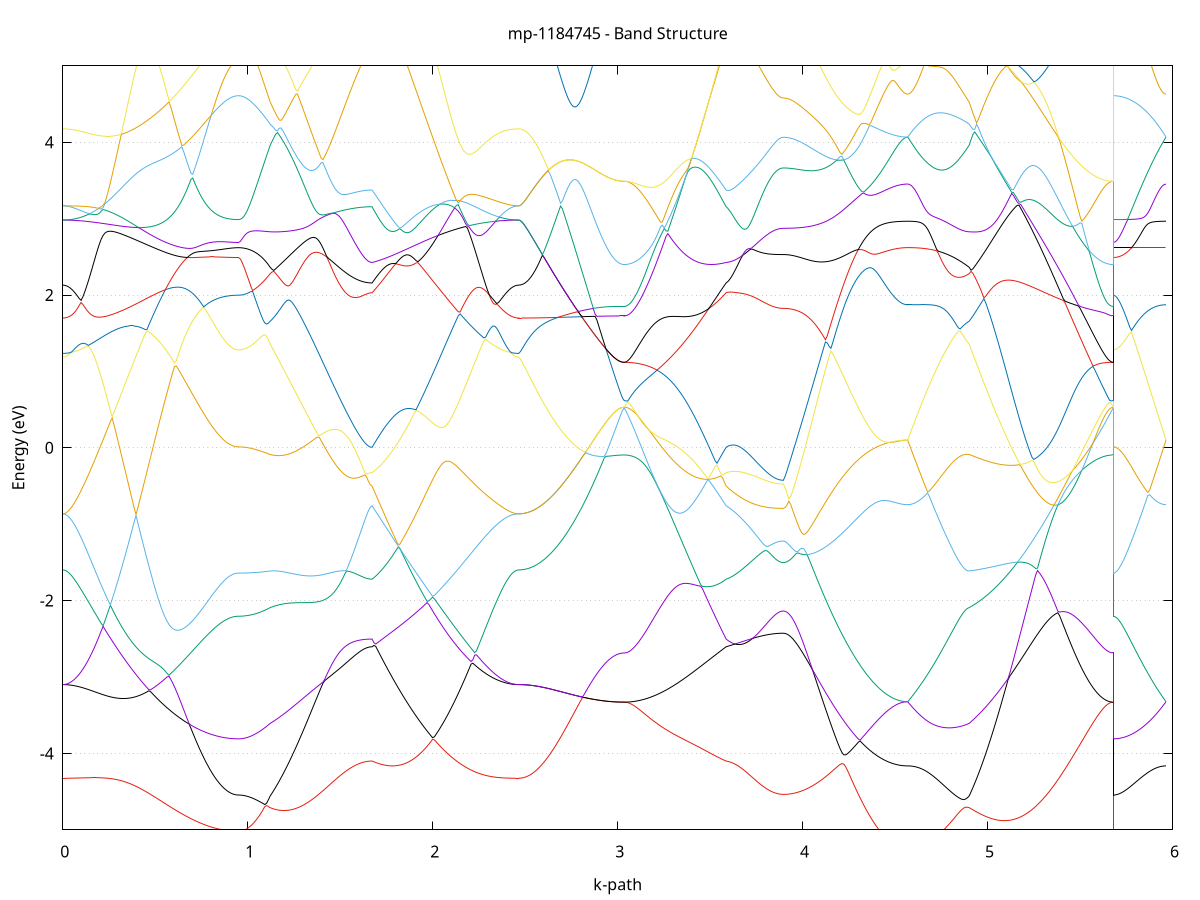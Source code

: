 set title 'mp-1184745 - Band Structure'
set xlabel 'k-path'
set ylabel 'Energy (eV)'
set grid y
set yrange [-5:5]
set terminal png size 800,600
set output 'mp-1184745_bands_gnuplot.png'
plot '-' using 1:2 with lines notitle, '-' using 1:2 with lines notitle, '-' using 1:2 with lines notitle, '-' using 1:2 with lines notitle, '-' using 1:2 with lines notitle, '-' using 1:2 with lines notitle, '-' using 1:2 with lines notitle, '-' using 1:2 with lines notitle, '-' using 1:2 with lines notitle, '-' using 1:2 with lines notitle, '-' using 1:2 with lines notitle, '-' using 1:2 with lines notitle, '-' using 1:2 with lines notitle, '-' using 1:2 with lines notitle, '-' using 1:2 with lines notitle, '-' using 1:2 with lines notitle, '-' using 1:2 with lines notitle, '-' using 1:2 with lines notitle, '-' using 1:2 with lines notitle, '-' using 1:2 with lines notitle, '-' using 1:2 with lines notitle, '-' using 1:2 with lines notitle, '-' using 1:2 with lines notitle, '-' using 1:2 with lines notitle, '-' using 1:2 with lines notitle, '-' using 1:2 with lines notitle, '-' using 1:2 with lines notitle, '-' using 1:2 with lines notitle, '-' using 1:2 with lines notitle, '-' using 1:2 with lines notitle, '-' using 1:2 with lines notitle, '-' using 1:2 with lines notitle, '-' using 1:2 with lines notitle, '-' using 1:2 with lines notitle, '-' using 1:2 with lines notitle, '-' using 1:2 with lines notitle, '-' using 1:2 with lines notitle, '-' using 1:2 with lines notitle, '-' using 1:2 with lines notitle, '-' using 1:2 with lines notitle, '-' using 1:2 with lines notitle, '-' using 1:2 with lines notitle, '-' using 1:2 with lines notitle, '-' using 1:2 with lines notitle, '-' using 1:2 with lines notitle, '-' using 1:2 with lines notitle, '-' using 1:2 with lines notitle, '-' using 1:2 with lines notitle
0.000000 -24.730667
0.009899 -24.730667
0.019798 -24.730667
0.029697 -24.730667
0.039595 -24.730667
0.049494 -24.730667
0.059393 -24.730667
0.069292 -24.730567
0.079191 -24.730567
0.089090 -24.730567
0.098988 -24.730567
0.108887 -24.730567
0.118786 -24.730467
0.128685 -24.730467
0.138584 -24.730467
0.148483 -24.730367
0.158381 -24.730367
0.168280 -24.730367
0.178179 -24.730267
0.188078 -24.730267
0.197977 -24.730267
0.207876 -24.730167
0.217774 -24.730167
0.227673 -24.730067
0.237572 -24.730067
0.247471 -24.729967
0.257370 -24.729967
0.267269 -24.729867
0.277168 -24.729867
0.287066 -24.729767
0.296965 -24.729767
0.306864 -24.729667
0.316763 -24.729667
0.326662 -24.729567
0.336561 -24.729467
0.346459 -24.729467
0.356358 -24.729367
0.366257 -24.729367
0.376156 -24.729267
0.386055 -24.729167
0.395954 -24.729167
0.405852 -24.729067
0.415751 -24.729067
0.425650 -24.728967
0.435549 -24.728867
0.445448 -24.728867
0.455347 -24.728767
0.465246 -24.728667
0.475144 -24.728667
0.485043 -24.728567
0.494942 -24.728567
0.504841 -24.728467
0.514740 -24.728367
0.524639 -24.728367
0.534537 -24.728267
0.544436 -24.728267
0.554335 -24.728167
0.564234 -24.728167
0.574133 -24.728067
0.584032 -24.727967
0.593930 -24.727967
0.603829 -24.727867
0.613728 -24.727867
0.623627 -24.727767
0.633526 -24.727767
0.643425 -24.727667
0.653323 -24.727967
0.663222 -24.728167
0.673121 -24.728467
0.683020 -24.728767
0.692919 -24.728967
0.702818 -24.729267
0.712717 -24.729467
0.722615 -24.729667
0.732514 -24.729967
0.742413 -24.730167
0.752312 -24.730367
0.762211 -24.730567
0.772110 -24.730767
0.782008 -24.730967
0.791907 -24.731067
0.801806 -24.731267
0.811705 -24.731467
0.821604 -24.731567
0.831503 -24.731767
0.841401 -24.731867
0.851300 -24.731967
0.861199 -24.732067
0.871098 -24.732167
0.880997 -24.732267
0.890896 -24.732367
0.900795 -24.732367
0.910693 -24.732467
0.920592 -24.732467
0.930491 -24.732467
0.940390 -24.732567
0.950289 -24.732567
0.950289 -24.732567
0.959791 -24.732567
0.969294 -24.732467
0.978796 -24.732467
0.988299 -24.732467
0.997801 -24.732467
1.007304 -24.732367
1.016806 -24.732267
1.026309 -24.732267
1.035811 -24.732167
1.045314 -24.732067
1.054816 -24.731967
1.064319 -24.731867
1.073821 -24.731767
1.083324 -24.731667
1.092826 -24.731567
1.102329 -24.731367
1.111831 -24.731267
1.121334 -24.731067
1.121334 -24.731067
1.131173 -24.731067
1.141013 -24.731067
1.150852 -24.731067
1.160691 -24.731067
1.170531 -24.731167
1.180370 -24.731167
1.190210 -24.731267
1.200049 -24.731367
1.209889 -24.731467
1.219728 -24.731567
1.229567 -24.731667
1.239407 -24.731767
1.249246 -24.731767
1.259086 -24.731867
1.268925 -24.731967
1.278765 -24.732067
1.288604 -24.732167
1.298444 -24.732367
1.308283 -24.732467
1.318122 -24.732567
1.327962 -24.732667
1.337801 -24.732767
1.347641 -24.732867
1.357480 -24.732967
1.367320 -24.733067
1.377159 -24.733167
1.386998 -24.733267
1.396838 -24.733367
1.406677 -24.733467
1.416517 -24.733567
1.426356 -24.733667
1.436196 -24.733767
1.446035 -24.733867
1.455875 -24.733967
1.465714 -24.734067
1.475553 -24.734167
1.485393 -24.734267
1.495232 -24.734267
1.505072 -24.734367
1.514911 -24.734467
1.524751 -24.734567
1.534590 -24.734567
1.544430 -24.734667
1.554269 -24.734667
1.564108 -24.734767
1.573948 -24.734767
1.583787 -24.734867
1.593627 -24.734867
1.603466 -24.734967
1.613306 -24.734967
1.623145 -24.734967
1.632984 -24.734967
1.642824 -24.735067
1.652663 -24.735067
1.662503 -24.735067
1.672342 -24.735067
1.672342 -24.735067
1.682254 -24.735267
1.692165 -24.735567
1.702076 -24.735767
1.711987 -24.735967
1.721899 -24.736167
1.731810 -24.736267
1.741721 -24.736467
1.751632 -24.736567
1.761544 -24.736567
1.771455 -24.736667
1.781366 -24.736667
1.791278 -24.736667
1.801189 -24.736667
1.811100 -24.736667
1.821011 -24.736567
1.830923 -24.736567
1.840834 -24.736367
1.850745 -24.736267
1.860657 -24.736167
1.870568 -24.735967
1.880479 -24.735767
1.890390 -24.735567
1.900302 -24.735267
1.910213 -24.735067
1.920124 -24.734767
1.930036 -24.734467
1.939947 -24.734167
1.949858 -24.733767
1.959769 -24.733467
1.969681 -24.733067
1.979592 -24.732667
1.989503 -24.732267
1.999415 -24.731867
2.009326 -24.731467
2.019237 -24.730967
2.029148 -24.730567
2.039060 -24.730067
2.048971 -24.729567
2.058882 -24.729367
2.068794 -24.729367
2.078705 -24.729467
2.088616 -24.729467
2.098527 -24.729567
2.108439 -24.729567
2.118350 -24.729567
2.128261 -24.729667
2.138172 -24.729667
2.148084 -24.729767
2.157995 -24.729767
2.167906 -24.729867
2.177818 -24.729867
2.187729 -24.729867
2.197640 -24.729967
2.207551 -24.729967
2.217463 -24.730067
2.227374 -24.730067
2.237285 -24.730167
2.247197 -24.730167
2.257108 -24.730167
2.267019 -24.730267
2.276930 -24.730267
2.286842 -24.730267
2.296753 -24.730367
2.306664 -24.730367
2.316576 -24.730367
2.326487 -24.730467
2.336398 -24.730467
2.346309 -24.730467
2.356221 -24.730567
2.366132 -24.730567
2.376043 -24.730567
2.385955 -24.730567
2.395866 -24.730567
2.405777 -24.730667
2.415688 -24.730667
2.425600 -24.730667
2.435511 -24.730667
2.445422 -24.730667
2.455334 -24.730667
2.465245 -24.730667
2.465245 -24.730667
2.475075 -24.730667
2.484906 -24.730667
2.494736 -24.730667
2.504566 -24.730667
2.514397 -24.730767
2.524227 -24.730767
2.534057 -24.730767
2.543888 -24.730867
2.553718 -24.730867
2.563549 -24.730867
2.573379 -24.730967
2.583209 -24.730967
2.593040 -24.731067
2.602870 -24.731167
2.612700 -24.731167
2.622531 -24.731267
2.632361 -24.731367
2.642192 -24.731467
2.652022 -24.731467
2.661852 -24.731567
2.671683 -24.731667
2.681513 -24.731767
2.691343 -24.731867
2.701174 -24.731967
2.711004 -24.732067
2.720834 -24.732067
2.730665 -24.732167
2.740495 -24.732267
2.750326 -24.732367
2.760156 -24.732467
2.769986 -24.732567
2.779817 -24.732667
2.789647 -24.732767
2.799477 -24.732867
2.809308 -24.732967
2.819138 -24.733067
2.828969 -24.733167
2.838799 -24.733167
2.848629 -24.733267
2.858460 -24.733367
2.868290 -24.733467
2.878120 -24.733467
2.887951 -24.733567
2.897781 -24.733667
2.907612 -24.733667
2.917442 -24.733767
2.927272 -24.733867
2.937103 -24.733867
2.946933 -24.733967
2.956763 -24.733967
2.966594 -24.733967
2.976424 -24.734067
2.986254 -24.734067
2.996085 -24.734067
3.005915 -24.734067
3.015746 -24.734067
3.025576 -24.734167
3.035406 -24.734167
3.035406 -24.734167
3.045246 -24.734167
3.055085 -24.734167
3.064925 -24.734067
3.074764 -24.734067
3.084604 -24.734067
3.094443 -24.734067
3.104282 -24.734067
3.114122 -24.733967
3.123961 -24.733967
3.133801 -24.733967
3.143640 -24.733867
3.153480 -24.733867
3.163319 -24.733767
3.173158 -24.733767
3.182998 -24.733667
3.192837 -24.733567
3.202677 -24.733567
3.212516 -24.733467
3.222356 -24.733467
3.232195 -24.733367
3.242035 -24.733267
3.251874 -24.733167
3.261713 -24.733067
3.271553 -24.733067
3.281392 -24.732967
3.291232 -24.732867
3.301071 -24.732767
3.310911 -24.732667
3.320750 -24.732567
3.330589 -24.732467
3.340429 -24.732367
3.350268 -24.732267
3.360108 -24.732167
3.369947 -24.732067
3.379787 -24.731967
3.389626 -24.731867
3.399466 -24.731767
3.409305 -24.731667
3.419144 -24.731667
3.428984 -24.731567
3.438823 -24.731467
3.448663 -24.731367
3.458502 -24.731267
3.468342 -24.731167
3.478181 -24.731067
3.488021 -24.731467
3.497860 -24.731967
3.507699 -24.732367
3.517539 -24.732767
3.527378 -24.733067
3.537218 -24.733467
3.547057 -24.733867
3.556897 -24.734167
3.566736 -24.734467
3.576575 -24.734767
3.586415 -24.735067
3.586415 -24.735067
3.596404 -24.735167
3.606394 -24.735267
3.616384 -24.735367
3.626373 -24.735467
3.636363 -24.735567
3.646352 -24.735667
3.656342 -24.735767
3.666331 -24.735767
3.676321 -24.735867
3.686310 -24.735967
3.696300 -24.736067
3.706289 -24.736167
3.716279 -24.736167
3.726269 -24.736267
3.736258 -24.736267
3.746248 -24.736367
3.756237 -24.736467
3.766227 -24.736467
3.776216 -24.736567
3.786206 -24.736567
3.796195 -24.736567
3.806185 -24.736667
3.816174 -24.736667
3.826164 -24.736667
3.836154 -24.736767
3.846143 -24.736767
3.856133 -24.736767
3.866122 -24.736767
3.876112 -24.736767
3.886101 -24.736767
3.896091 -24.736767
3.896091 -24.736767
3.905973 -24.736767
3.915854 -24.736767
3.925736 -24.736767
3.935618 -24.736767
3.945499 -24.736767
3.955381 -24.736667
3.965263 -24.736667
3.975144 -24.736667
3.985026 -24.736567
3.994908 -24.736567
4.004790 -24.736467
4.014671 -24.736467
4.024553 -24.736367
4.034435 -24.736367
4.044316 -24.736267
4.054198 -24.736167
4.064080 -24.736167
4.073961 -24.736067
4.083843 -24.735967
4.093725 -24.735867
4.103607 -24.735767
4.113488 -24.735767
4.123370 -24.735667
4.133252 -24.735567
4.143133 -24.735467
4.153015 -24.735367
4.162897 -24.735267
4.172778 -24.735167
4.182660 -24.735067
4.192542 -24.734967
4.202424 -24.734867
4.212305 -24.734767
4.222187 -24.734667
4.232069 -24.734567
4.241950 -24.734367
4.251832 -24.734267
4.261714 -24.734167
4.271595 -24.734067
4.281477 -24.733967
4.291359 -24.733867
4.301241 -24.733767
4.311122 -24.733667
4.321004 -24.733567
4.330886 -24.733467
4.340767 -24.733367
4.350649 -24.733267
4.360531 -24.733267
4.370412 -24.733167
4.380294 -24.733067
4.390176 -24.732967
4.400058 -24.732867
4.409939 -24.732867
4.419821 -24.732767
4.429703 -24.732667
4.439584 -24.732667
4.449466 -24.732567
4.459348 -24.732467
4.469229 -24.732467
4.479111 -24.732467
4.488993 -24.732367
4.498875 -24.732367
4.508756 -24.732267
4.518638 -24.732267
4.528520 -24.732267
4.538401 -24.732267
4.548283 -24.732267
4.558165 -24.732267
4.568046 -24.732267
4.568046 -24.732267
4.577825 -24.732267
4.587603 -24.732267
4.597381 -24.732267
4.607159 -24.732267
4.616937 -24.732267
4.626715 -24.732267
4.636493 -24.732267
4.646272 -24.732267
4.656050 -24.732267
4.665828 -24.732267
4.675606 -24.732267
4.685384 -24.732167
4.695162 -24.732167
4.704940 -24.732167
4.714719 -24.732167
4.724497 -24.732067
4.734275 -24.732067
4.744053 -24.732067
4.753831 -24.731967
4.763609 -24.731967
4.773387 -24.731967
4.783165 -24.731867
4.792944 -24.731867
4.802722 -24.731767
4.812500 -24.731767
4.822278 -24.731667
4.832056 -24.731567
4.841834 -24.731567
4.851612 -24.731467
4.861391 -24.731467
4.871169 -24.731367
4.880947 -24.731267
4.890725 -24.731167
4.900503 -24.731067
4.900503 -24.731067
4.910493 -24.730967
4.920484 -24.730767
4.930474 -24.730567
4.940464 -24.730367
4.950455 -24.730167
4.960445 -24.729967
4.970435 -24.729767
4.980426 -24.729567
4.990416 -24.729367
5.000406 -24.729167
5.010396 -24.728867
5.020387 -24.728667
5.030377 -24.728467
5.040367 -24.728567
5.050358 -24.728667
5.060348 -24.728767
5.070338 -24.728867
5.080329 -24.728967
5.090319 -24.729067
5.100309 -24.729167
5.110299 -24.729267
5.120290 -24.729367
5.130280 -24.729467
5.140270 -24.729667
5.150261 -24.729767
5.160251 -24.729867
5.170241 -24.729967
5.180232 -24.730067
5.190222 -24.730167
5.200212 -24.730367
5.210203 -24.730467
5.220193 -24.730567
5.230183 -24.730667
5.240173 -24.730767
5.250164 -24.730867
5.260154 -24.731067
5.270144 -24.731167
5.280135 -24.731267
5.290125 -24.731367
5.300115 -24.731467
5.310106 -24.731667
5.320096 -24.731767
5.330086 -24.731867
5.340077 -24.731967
5.350067 -24.732067
5.360057 -24.732167
5.370047 -24.732267
5.380038 -24.732367
5.390028 -24.732467
5.400018 -24.732567
5.410009 -24.732667
5.419999 -24.732767
5.429989 -24.732867
5.439980 -24.732967
5.449970 -24.733067
5.459960 -24.733167
5.469950 -24.733267
5.479941 -24.733267
5.489931 -24.733367
5.499921 -24.733467
5.509912 -24.733567
5.519902 -24.733567
5.529892 -24.733667
5.539883 -24.733667
5.549873 -24.733767
5.559863 -24.733867
5.569854 -24.733867
5.579844 -24.733867
5.589834 -24.733967
5.599824 -24.733967
5.609815 -24.734067
5.619805 -24.734067
5.629795 -24.734067
5.639786 -24.734067
5.649776 -24.734067
5.659766 -24.734167
5.669757 -24.734167
5.679747 -24.734167
5.679747 -24.732567
5.689577 -24.732567
5.699408 -24.732567
5.709238 -24.732567
5.719068 -24.732567
5.728899 -24.732567
5.738729 -24.732567
5.748559 -24.732467
5.758390 -24.732467
5.768220 -24.732467
5.778051 -24.732467
5.787881 -24.732467
5.797711 -24.732467
5.807542 -24.732467
5.817372 -24.732467
5.827202 -24.732467
5.837033 -24.732467
5.846863 -24.732367
5.856694 -24.732367
5.866524 -24.732367
5.876354 -24.732367
5.886185 -24.732367
5.896015 -24.732367
5.905845 -24.732367
5.915676 -24.732267
5.925506 -24.732267
5.935337 -24.732267
5.945167 -24.732267
5.954997 -24.732267
5.964828 -24.732267
e
0.000000 -24.714267
0.009899 -24.714267
0.019798 -24.714267
0.029697 -24.714367
0.039595 -24.714367
0.049494 -24.714367
0.059393 -24.714467
0.069292 -24.714467
0.079191 -24.714567
0.089090 -24.714667
0.098988 -24.714767
0.108887 -24.714867
0.118786 -24.714967
0.128685 -24.715067
0.138584 -24.715167
0.148483 -24.715267
0.158381 -24.715467
0.168280 -24.715567
0.178179 -24.715767
0.188078 -24.715867
0.197977 -24.716067
0.207876 -24.716267
0.217774 -24.716467
0.227673 -24.716567
0.237572 -24.716767
0.247471 -24.716967
0.257370 -24.717267
0.267269 -24.717467
0.277168 -24.717667
0.287066 -24.717867
0.296965 -24.718167
0.306864 -24.718367
0.316763 -24.718567
0.326662 -24.718867
0.336561 -24.719067
0.346459 -24.719367
0.356358 -24.719667
0.366257 -24.719867
0.376156 -24.720167
0.386055 -24.720467
0.395954 -24.720667
0.405852 -24.720967
0.415751 -24.721267
0.425650 -24.721567
0.435549 -24.721867
0.445448 -24.722167
0.455347 -24.722367
0.465246 -24.722667
0.475144 -24.722967
0.485043 -24.723267
0.494942 -24.723567
0.504841 -24.723867
0.514740 -24.724167
0.524639 -24.724467
0.534537 -24.724667
0.544436 -24.724967
0.554335 -24.725267
0.564234 -24.725567
0.574133 -24.725867
0.584032 -24.726067
0.593930 -24.726367
0.603829 -24.726667
0.613728 -24.726867
0.623627 -24.727167
0.633526 -24.727367
0.643425 -24.727667
0.653323 -24.727867
0.663222 -24.728167
0.673121 -24.728367
0.683020 -24.728667
0.692919 -24.728867
0.702818 -24.729067
0.712717 -24.729267
0.722615 -24.729467
0.732514 -24.729667
0.742413 -24.729867
0.752312 -24.730067
0.762211 -24.730267
0.772110 -24.730367
0.782008 -24.730567
0.791907 -24.730667
0.801806 -24.730867
0.811705 -24.730967
0.821604 -24.731067
0.831503 -24.731267
0.841401 -24.731367
0.851300 -24.731467
0.861199 -24.731567
0.871098 -24.731567
0.880997 -24.731667
0.890896 -24.731767
0.900795 -24.731767
0.910693 -24.731867
0.920592 -24.731867
0.930491 -24.731867
0.940390 -24.731867
0.950289 -24.731867
0.950289 -24.731867
0.959791 -24.731867
0.969294 -24.731867
0.978796 -24.731867
0.988299 -24.731867
0.997801 -24.731767
1.007304 -24.731767
1.016806 -24.731667
1.026309 -24.731567
1.035811 -24.731467
1.045314 -24.731367
1.054816 -24.731267
1.064319 -24.731167
1.073821 -24.731067
1.083324 -24.730967
1.092826 -24.730767
1.102329 -24.730667
1.111831 -24.730467
1.121334 -24.730367
1.121334 -24.730367
1.131173 -24.730167
1.141013 -24.729967
1.150852 -24.729667
1.160691 -24.729267
1.170531 -24.728967
1.180370 -24.728567
1.190210 -24.728167
1.200049 -24.727867
1.209889 -24.727867
1.219728 -24.727967
1.229567 -24.727967
1.239407 -24.728067
1.249246 -24.728167
1.259086 -24.728167
1.268925 -24.728267
1.278765 -24.728367
1.288604 -24.728367
1.298444 -24.728467
1.308283 -24.728467
1.318122 -24.728567
1.327962 -24.728667
1.337801 -24.728667
1.347641 -24.728767
1.357480 -24.728867
1.367320 -24.728867
1.377159 -24.728967
1.386998 -24.729067
1.396838 -24.729067
1.406677 -24.729167
1.416517 -24.729167
1.426356 -24.729267
1.436196 -24.729367
1.446035 -24.729367
1.455875 -24.729467
1.465714 -24.729467
1.475553 -24.729567
1.485393 -24.729567
1.495232 -24.729667
1.505072 -24.729667
1.514911 -24.729767
1.524751 -24.729767
1.534590 -24.729767
1.544430 -24.729867
1.554269 -24.729867
1.564108 -24.729867
1.573948 -24.729967
1.583787 -24.729967
1.593627 -24.729967
1.603466 -24.729967
1.613306 -24.730067
1.623145 -24.730067
1.632984 -24.730067
1.642824 -24.730067
1.652663 -24.730067
1.662503 -24.730067
1.672342 -24.730067
1.672342 -24.730067
1.682254 -24.729967
1.692165 -24.729967
1.702076 -24.729867
1.711987 -24.729767
1.721899 -24.729767
1.731810 -24.729667
1.741721 -24.729567
1.751632 -24.729567
1.761544 -24.729467
1.771455 -24.729467
1.781366 -24.729367
1.791278 -24.729367
1.801189 -24.729367
1.811100 -24.729267
1.821011 -24.729267
1.830923 -24.729267
1.840834 -24.729167
1.850745 -24.729167
1.860657 -24.729167
1.870568 -24.729167
1.880479 -24.729167
1.890390 -24.729167
1.900302 -24.729167
1.910213 -24.729067
1.920124 -24.729067
1.930036 -24.729067
1.939947 -24.729167
1.949858 -24.729167
1.959769 -24.729167
1.969681 -24.729167
1.979592 -24.729167
1.989503 -24.729167
1.999415 -24.729167
2.009326 -24.729267
2.019237 -24.729267
2.029148 -24.729267
2.039060 -24.729267
2.048971 -24.729367
2.058882 -24.729067
2.068794 -24.728567
2.078705 -24.728067
2.088616 -24.727567
2.098527 -24.727067
2.108439 -24.726567
2.118350 -24.726067
2.128261 -24.725567
2.138172 -24.724967
2.148084 -24.724467
2.157995 -24.723967
2.167906 -24.723467
2.177818 -24.722967
2.187729 -24.722467
2.197640 -24.721967
2.207551 -24.721467
2.217463 -24.720967
2.227374 -24.720567
2.237285 -24.720067
2.247197 -24.719667
2.257108 -24.719167
2.267019 -24.718767
2.276930 -24.718367
2.286842 -24.717967
2.296753 -24.717567
2.306664 -24.717267
2.316576 -24.716867
2.326487 -24.716567
2.336398 -24.716267
2.346309 -24.715967
2.356221 -24.715667
2.366132 -24.715467
2.376043 -24.715267
2.385955 -24.715067
2.395866 -24.714867
2.405777 -24.714767
2.415688 -24.714567
2.425600 -24.714467
2.435511 -24.714367
2.445422 -24.714367
2.455334 -24.714267
2.465245 -24.714267
2.465245 -24.714267
2.475075 -24.714267
2.484906 -24.714267
2.494736 -24.714267
2.504566 -24.714267
2.514397 -24.714267
2.524227 -24.714267
2.534057 -24.714267
2.543888 -24.714267
2.553718 -24.714267
2.563549 -24.714367
2.573379 -24.714367
2.583209 -24.714367
2.593040 -24.714367
2.602870 -24.714367
2.612700 -24.714367
2.622531 -24.714367
2.632361 -24.714367
2.642192 -24.714367
2.652022 -24.714367
2.661852 -24.714367
2.671683 -24.714467
2.681513 -24.714467
2.691343 -24.714467
2.701174 -24.714467
2.711004 -24.714467
2.720834 -24.714467
2.730665 -24.714467
2.740495 -24.714467
2.750326 -24.714567
2.760156 -24.714567
2.769986 -24.714567
2.779817 -24.714567
2.789647 -24.714567
2.799477 -24.714567
2.809308 -24.714567
2.819138 -24.714567
2.828969 -24.714667
2.838799 -24.714667
2.848629 -24.714667
2.858460 -24.714667
2.868290 -24.714667
2.878120 -24.714667
2.887951 -24.714667
2.897781 -24.714667
2.907612 -24.714667
2.917442 -24.714667
2.927272 -24.714767
2.937103 -24.714767
2.946933 -24.714767
2.956763 -24.714767
2.966594 -24.714767
2.976424 -24.714767
2.986254 -24.714767
2.996085 -24.714767
3.005915 -24.714767
3.015746 -24.714767
3.025576 -24.714767
3.035406 -24.714767
3.035406 -24.714767
3.045246 -24.714767
3.055085 -24.714767
3.064925 -24.714867
3.074764 -24.714967
3.084604 -24.715067
3.094443 -24.715167
3.104282 -24.715367
3.114122 -24.715467
3.123961 -24.715667
3.133801 -24.715867
3.143640 -24.716167
3.153480 -24.716367
3.163319 -24.716667
3.173158 -24.716967
3.182998 -24.717267
3.192837 -24.717667
3.202677 -24.717967
3.212516 -24.718367
3.222356 -24.718767
3.232195 -24.719167
3.242035 -24.719567
3.251874 -24.719967
3.261713 -24.720367
3.271553 -24.720867
3.281392 -24.721267
3.291232 -24.721767
3.301071 -24.722267
3.310911 -24.722767
3.320750 -24.723267
3.330589 -24.723767
3.340429 -24.724267
3.350268 -24.724767
3.360108 -24.725267
3.369947 -24.725767
3.379787 -24.726267
3.389626 -24.726767
3.399466 -24.727267
3.409305 -24.727767
3.419144 -24.728267
3.428984 -24.728767
3.438823 -24.729167
3.448663 -24.729667
3.458502 -24.730167
3.468342 -24.730667
3.478181 -24.731067
3.488021 -24.730967
3.497860 -24.730867
3.507699 -24.730767
3.517539 -24.730667
3.527378 -24.730567
3.537218 -24.730467
3.547057 -24.730367
3.556897 -24.730267
3.566736 -24.730267
3.576575 -24.730167
3.586415 -24.730067
3.586415 -24.730067
3.596404 -24.730067
3.606394 -24.729967
3.616384 -24.729967
3.626373 -24.729967
3.636363 -24.729867
3.646352 -24.729867
3.656342 -24.729867
3.666331 -24.729767
3.676321 -24.729767
3.686310 -24.729767
3.696300 -24.729667
3.706289 -24.729667
3.716279 -24.729667
3.726269 -24.729567
3.736258 -24.729567
3.746248 -24.729567
3.756237 -24.729467
3.766227 -24.729467
3.776216 -24.729467
3.786206 -24.729367
3.796195 -24.729367
3.806185 -24.729367
3.816174 -24.729367
3.826164 -24.729367
3.836154 -24.729267
3.846143 -24.729267
3.856133 -24.729267
3.866122 -24.729267
3.876112 -24.729267
3.886101 -24.729267
3.896091 -24.729267
3.896091 -24.729267
3.905973 -24.729267
3.915854 -24.729267
3.925736 -24.729267
3.935618 -24.729267
3.945499 -24.729267
3.955381 -24.729267
3.965263 -24.729167
3.975144 -24.729167
3.985026 -24.729167
3.994908 -24.729167
4.004790 -24.729167
4.014671 -24.729067
4.024553 -24.729067
4.034435 -24.729067
4.044316 -24.728967
4.054198 -24.728967
4.064080 -24.728967
4.073961 -24.728867
4.083843 -24.728867
4.093725 -24.728767
4.103607 -24.728767
4.113488 -24.728667
4.123370 -24.728667
4.133252 -24.728667
4.143133 -24.728567
4.153015 -24.728567
4.162897 -24.728467
4.172778 -24.728367
4.182660 -24.728367
4.192542 -24.728267
4.202424 -24.728267
4.212305 -24.728167
4.222187 -24.728167
4.232069 -24.728067
4.241950 -24.728067
4.251832 -24.727967
4.261714 -24.727967
4.271595 -24.727867
4.281477 -24.727867
4.291359 -24.727767
4.301241 -24.727767
4.311122 -24.727667
4.321004 -24.727667
4.330886 -24.727567
4.340767 -24.727567
4.350649 -24.727467
4.360531 -24.727467
4.370412 -24.727467
4.380294 -24.727867
4.390176 -24.728267
4.400058 -24.728667
4.409939 -24.729067
4.419821 -24.729467
4.429703 -24.729767
4.439584 -24.730067
4.449466 -24.730467
4.459348 -24.730667
4.469229 -24.730967
4.479111 -24.731167
4.488993 -24.731367
4.498875 -24.731567
4.508756 -24.731767
4.518638 -24.731867
4.528520 -24.732067
4.538401 -24.732067
4.548283 -24.732167
4.558165 -24.732167
4.568046 -24.732267
4.568046 -24.732267
4.577825 -24.732167
4.587603 -24.732167
4.597381 -24.732167
4.607159 -24.732167
4.616937 -24.732067
4.626715 -24.732067
4.636493 -24.732067
4.646272 -24.732067
4.656050 -24.731967
4.665828 -24.731967
4.675606 -24.731867
4.685384 -24.731867
4.695162 -24.731767
4.704940 -24.731767
4.714719 -24.731667
4.724497 -24.731667
4.734275 -24.731567
4.744053 -24.731567
4.753831 -24.731467
4.763609 -24.731367
4.773387 -24.731367
4.783165 -24.731267
4.792944 -24.731167
4.802722 -24.731167
4.812500 -24.731067
4.822278 -24.730967
4.832056 -24.730967
4.841834 -24.730867
4.851612 -24.730767
4.861391 -24.730667
4.871169 -24.730567
4.880947 -24.730467
4.890725 -24.730467
4.900503 -24.730367
4.900503 -24.730367
4.910493 -24.730167
4.920484 -24.729967
4.930474 -24.729767
4.940464 -24.729567
4.950455 -24.729367
4.960445 -24.729167
4.970435 -24.728867
4.980426 -24.728667
4.990416 -24.728467
5.000406 -24.728167
5.010396 -24.728267
5.020387 -24.728367
5.030377 -24.728367
5.040367 -24.728167
5.050358 -24.727867
5.060348 -24.727667
5.070338 -24.727367
5.080329 -24.727067
5.090319 -24.726867
5.100309 -24.726567
5.110299 -24.726267
5.120290 -24.725967
5.130280 -24.725667
5.140270 -24.725367
5.150261 -24.725167
5.160251 -24.724867
5.170241 -24.724567
5.180232 -24.724267
5.190222 -24.723967
5.200212 -24.723667
5.210203 -24.723367
5.220193 -24.723067
5.230183 -24.722767
5.240173 -24.722467
5.250164 -24.722167
5.260154 -24.721867
5.270144 -24.721667
5.280135 -24.721367
5.290125 -24.721067
5.300115 -24.720767
5.310106 -24.720467
5.320096 -24.720267
5.330086 -24.719967
5.340077 -24.719667
5.350067 -24.719467
5.360057 -24.719167
5.370047 -24.718967
5.380038 -24.718667
5.390028 -24.718467
5.400018 -24.718267
5.410009 -24.717967
5.419999 -24.717767
5.429989 -24.717567
5.439980 -24.717367
5.449970 -24.717167
5.459960 -24.716967
5.469950 -24.716767
5.479941 -24.716567
5.489931 -24.716367
5.499921 -24.716267
5.509912 -24.716067
5.519902 -24.715967
5.529892 -24.715767
5.539883 -24.715667
5.549873 -24.715567
5.559863 -24.715467
5.569854 -24.715367
5.579844 -24.715267
5.589834 -24.715167
5.599824 -24.715067
5.609815 -24.714967
5.619805 -24.714967
5.629795 -24.714867
5.639786 -24.714867
5.649776 -24.714767
5.659766 -24.714767
5.669757 -24.714767
5.679747 -24.714767
5.679747 -24.731867
5.689577 -24.731867
5.699408 -24.731867
5.709238 -24.731867
5.719068 -24.731967
5.728899 -24.731967
5.738729 -24.731967
5.748559 -24.731967
5.758390 -24.731967
5.768220 -24.731967
5.778051 -24.731967
5.787881 -24.731967
5.797711 -24.731967
5.807542 -24.731967
5.817372 -24.731967
5.827202 -24.731967
5.837033 -24.732067
5.846863 -24.732067
5.856694 -24.732067
5.866524 -24.732067
5.876354 -24.732067
5.886185 -24.732067
5.896015 -24.732067
5.905845 -24.732167
5.915676 -24.732167
5.925506 -24.732167
5.935337 -24.732167
5.945167 -24.732167
5.954997 -24.732167
5.964828 -24.732267
e
0.000000 -24.714267
0.009899 -24.714267
0.019798 -24.714267
0.029697 -24.714367
0.039595 -24.714367
0.049494 -24.714367
0.059393 -24.714467
0.069292 -24.714467
0.079191 -24.714567
0.089090 -24.714567
0.098988 -24.714667
0.108887 -24.714767
0.118786 -24.714867
0.128685 -24.714967
0.138584 -24.715067
0.148483 -24.715167
0.158381 -24.715267
0.168280 -24.715467
0.178179 -24.715567
0.188078 -24.715767
0.197977 -24.715867
0.207876 -24.716067
0.217774 -24.716167
0.227673 -24.716367
0.237572 -24.716567
0.247471 -24.716767
0.257370 -24.716967
0.267269 -24.717167
0.277168 -24.717367
0.287066 -24.717567
0.296965 -24.717767
0.306864 -24.717967
0.316763 -24.718267
0.326662 -24.718467
0.336561 -24.718767
0.346459 -24.718967
0.356358 -24.719267
0.366257 -24.719467
0.376156 -24.719767
0.386055 -24.720067
0.395954 -24.720267
0.405852 -24.720567
0.415751 -24.720867
0.425650 -24.721167
0.435549 -24.721467
0.445448 -24.721767
0.455347 -24.721967
0.465246 -24.722267
0.475144 -24.722567
0.485043 -24.722867
0.494942 -24.723167
0.504841 -24.723467
0.514740 -24.723767
0.524639 -24.724067
0.534537 -24.724467
0.544436 -24.724767
0.554335 -24.725067
0.564234 -24.725367
0.574133 -24.725667
0.584032 -24.725967
0.593930 -24.726167
0.603829 -24.726467
0.613728 -24.726767
0.623627 -24.727067
0.633526 -24.727367
0.643425 -24.727667
0.653323 -24.727667
0.663222 -24.727567
0.673121 -24.727567
0.683020 -24.727567
0.692919 -24.727467
0.702818 -24.727467
0.712717 -24.727367
0.722615 -24.727367
0.732514 -24.727367
0.742413 -24.727267
0.752312 -24.727267
0.762211 -24.727267
0.772110 -24.727167
0.782008 -24.727167
0.791907 -24.727167
0.801806 -24.727167
0.811705 -24.727067
0.821604 -24.727067
0.831503 -24.727067
0.841401 -24.727067
0.851300 -24.727067
0.861199 -24.726967
0.871098 -24.726967
0.880997 -24.726967
0.890896 -24.726967
0.900795 -24.726967
0.910693 -24.726967
0.920592 -24.726967
0.930491 -24.726967
0.940390 -24.726967
0.950289 -24.726967
0.950289 -24.726967
0.959791 -24.726967
0.969294 -24.726967
0.978796 -24.726967
0.988299 -24.726967
0.997801 -24.726967
1.007304 -24.726967
1.016806 -24.726967
1.026309 -24.727067
1.035811 -24.727067
1.045314 -24.727067
1.054816 -24.727167
1.064319 -24.727167
1.073821 -24.727167
1.083324 -24.727267
1.092826 -24.727267
1.102329 -24.727367
1.111831 -24.727367
1.121334 -24.727467
1.121334 -24.727467
1.131173 -24.727467
1.141013 -24.727567
1.150852 -24.727567
1.160691 -24.727667
1.170531 -24.727667
1.180370 -24.727767
1.190210 -24.727767
1.200049 -24.727667
1.209889 -24.727267
1.219728 -24.726767
1.229567 -24.726367
1.239407 -24.725867
1.249246 -24.725367
1.259086 -24.724867
1.268925 -24.724367
1.278765 -24.723767
1.288604 -24.723267
1.298444 -24.722767
1.308283 -24.722167
1.318122 -24.721667
1.327962 -24.721067
1.337801 -24.720567
1.347641 -24.719967
1.357480 -24.719467
1.367320 -24.718867
1.377159 -24.718367
1.386998 -24.717867
1.396838 -24.717267
1.406677 -24.716767
1.416517 -24.716267
1.426356 -24.715767
1.436196 -24.715267
1.446035 -24.714767
1.455875 -24.714267
1.465714 -24.713867
1.475553 -24.713367
1.485393 -24.712967
1.495232 -24.712567
1.505072 -24.712167
1.514911 -24.711767
1.524751 -24.711367
1.534590 -24.711067
1.544430 -24.710767
1.554269 -24.710467
1.564108 -24.710167
1.573948 -24.709867
1.583787 -24.709667
1.593627 -24.709467
1.603466 -24.709267
1.613306 -24.709067
1.623145 -24.708967
1.632984 -24.708867
1.642824 -24.708767
1.652663 -24.708667
1.662503 -24.708667
1.672342 -24.708667
1.672342 -24.708667
1.682254 -24.708567
1.692165 -24.708467
1.702076 -24.708367
1.711987 -24.708367
1.721899 -24.708267
1.731810 -24.708267
1.741721 -24.708167
1.751632 -24.708167
1.761544 -24.708167
1.771455 -24.708067
1.781366 -24.708067
1.791278 -24.708067
1.801189 -24.708067
1.811100 -24.708067
1.821011 -24.708067
1.830923 -24.708067
1.840834 -24.708167
1.850745 -24.708167
1.860657 -24.708167
1.870568 -24.708267
1.880479 -24.708267
1.890390 -24.708367
1.900302 -24.708367
1.910213 -24.708467
1.920124 -24.708567
1.930036 -24.708667
1.939947 -24.708767
1.949858 -24.708767
1.959769 -24.708867
1.969681 -24.708967
1.979592 -24.709167
1.989503 -24.709267
1.999415 -24.709367
2.009326 -24.709467
2.019237 -24.709567
2.029148 -24.709767
2.039060 -24.709867
2.048971 -24.709967
2.058882 -24.710167
2.068794 -24.710267
2.078705 -24.710367
2.088616 -24.710567
2.098527 -24.710667
2.108439 -24.710867
2.118350 -24.710967
2.128261 -24.711067
2.138172 -24.711267
2.148084 -24.711367
2.157995 -24.711567
2.167906 -24.711667
2.177818 -24.711867
2.187729 -24.711967
2.197640 -24.712167
2.207551 -24.712267
2.217463 -24.712367
2.227374 -24.712567
2.237285 -24.712667
2.247197 -24.712767
2.257108 -24.712867
2.267019 -24.713067
2.276930 -24.713167
2.286842 -24.713267
2.296753 -24.713367
2.306664 -24.713467
2.316576 -24.713567
2.326487 -24.713667
2.336398 -24.713767
2.346309 -24.713767
2.356221 -24.713867
2.366132 -24.713967
2.376043 -24.713967
2.385955 -24.714067
2.395866 -24.714167
2.405777 -24.714167
2.415688 -24.714167
2.425600 -24.714267
2.435511 -24.714267
2.445422 -24.714267
2.455334 -24.714267
2.465245 -24.714267
2.465245 -24.714267
2.475075 -24.714267
2.484906 -24.714267
2.494736 -24.714267
2.504566 -24.714267
2.514397 -24.714267
2.524227 -24.714267
2.534057 -24.714267
2.543888 -24.714267
2.553718 -24.714267
2.563549 -24.714367
2.573379 -24.714367
2.583209 -24.714367
2.593040 -24.714367
2.602870 -24.714367
2.612700 -24.714367
2.622531 -24.714367
2.632361 -24.714367
2.642192 -24.714367
2.652022 -24.714367
2.661852 -24.714367
2.671683 -24.714467
2.681513 -24.714467
2.691343 -24.714467
2.701174 -24.714467
2.711004 -24.714467
2.720834 -24.714467
2.730665 -24.714467
2.740495 -24.714467
2.750326 -24.714567
2.760156 -24.714567
2.769986 -24.714567
2.779817 -24.714567
2.789647 -24.714567
2.799477 -24.714567
2.809308 -24.714567
2.819138 -24.714567
2.828969 -24.714667
2.838799 -24.714667
2.848629 -24.714667
2.858460 -24.714667
2.868290 -24.714667
2.878120 -24.714667
2.887951 -24.714667
2.897781 -24.714667
2.907612 -24.714667
2.917442 -24.714667
2.927272 -24.714767
2.937103 -24.714767
2.946933 -24.714767
2.956763 -24.714767
2.966594 -24.714767
2.976424 -24.714767
2.986254 -24.714767
2.996085 -24.714767
3.005915 -24.714767
3.015746 -24.714767
3.025576 -24.714767
3.035406 -24.714767
3.035406 -24.714767
3.045246 -24.714767
3.055085 -24.714767
3.064925 -24.714767
3.074764 -24.714667
3.084604 -24.714667
3.094443 -24.714667
3.104282 -24.714567
3.114122 -24.714567
3.123961 -24.714467
3.133801 -24.714467
3.143640 -24.714367
3.153480 -24.714267
3.163319 -24.714167
3.173158 -24.714067
3.182998 -24.713967
3.192837 -24.713867
3.202677 -24.713767
3.212516 -24.713667
3.222356 -24.713567
3.232195 -24.713467
3.242035 -24.713367
3.251874 -24.713267
3.261713 -24.713067
3.271553 -24.712967
3.281392 -24.712867
3.291232 -24.712667
3.301071 -24.712567
3.310911 -24.712367
3.320750 -24.712267
3.330589 -24.712067
3.340429 -24.711967
3.350268 -24.711767
3.360108 -24.711667
3.369947 -24.711467
3.379787 -24.711367
3.389626 -24.711167
3.399466 -24.711067
3.409305 -24.710867
3.419144 -24.710767
3.428984 -24.710567
3.438823 -24.710467
3.448663 -24.710267
3.458502 -24.710167
3.468342 -24.709967
3.478181 -24.709867
3.488021 -24.709767
3.497860 -24.709567
3.507699 -24.709467
3.517539 -24.709367
3.527378 -24.709267
3.537218 -24.709167
3.547057 -24.709067
3.556897 -24.708967
3.566736 -24.708867
3.576575 -24.708767
3.586415 -24.708667
3.586415 -24.708667
3.596404 -24.708567
3.606394 -24.708567
3.616384 -24.708567
3.626373 -24.708467
3.636363 -24.708467
3.646352 -24.708467
3.656342 -24.708467
3.666331 -24.708367
3.676321 -24.708367
3.686310 -24.708367
3.696300 -24.708367
3.706289 -24.708267
3.716279 -24.708267
3.726269 -24.708267
3.736258 -24.708267
3.746248 -24.708167
3.756237 -24.708167
3.766227 -24.708167
3.776216 -24.708167
3.786206 -24.708167
3.796195 -24.708167
3.806185 -24.708167
3.816174 -24.708067
3.826164 -24.708067
3.836154 -24.708067
3.846143 -24.708067
3.856133 -24.708067
3.866122 -24.708067
3.876112 -24.708067
3.886101 -24.708067
3.896091 -24.708067
3.896091 -24.708067
3.905973 -24.708067
3.915854 -24.708167
3.925736 -24.708167
3.935618 -24.708267
3.945499 -24.708367
3.955381 -24.708567
3.965263 -24.708667
3.975144 -24.708867
3.985026 -24.709067
3.994908 -24.709367
4.004790 -24.709567
4.014671 -24.709867
4.024553 -24.710167
4.034435 -24.710567
4.044316 -24.710867
4.054198 -24.711267
4.064080 -24.711667
4.073961 -24.712067
4.083843 -24.712467
4.093725 -24.712867
4.103607 -24.713367
4.113488 -24.713767
4.123370 -24.714267
4.133252 -24.714767
4.143133 -24.715267
4.153015 -24.715767
4.162897 -24.716367
4.172778 -24.716867
4.182660 -24.717367
4.192542 -24.717967
4.202424 -24.718467
4.212305 -24.719067
4.222187 -24.719567
4.232069 -24.720167
4.241950 -24.720767
4.251832 -24.721267
4.261714 -24.721867
4.271595 -24.722367
4.281477 -24.722967
4.291359 -24.723467
4.301241 -24.723967
4.311122 -24.724567
4.321004 -24.725067
4.330886 -24.725567
4.340767 -24.726067
4.350649 -24.726567
4.360531 -24.726967
4.370412 -24.727367
4.380294 -24.727367
4.390176 -24.727267
4.400058 -24.727267
4.409939 -24.727267
4.419821 -24.727167
4.429703 -24.727167
4.439584 -24.727167
4.449466 -24.727067
4.459348 -24.727067
4.469229 -24.727067
4.479111 -24.727067
4.488993 -24.726967
4.498875 -24.726967
4.508756 -24.726967
4.518638 -24.726967
4.528520 -24.726967
4.538401 -24.726967
4.548283 -24.726967
4.558165 -24.726967
4.568046 -24.726967
4.568046 -24.726967
4.577825 -24.726967
4.587603 -24.726967
4.597381 -24.726967
4.607159 -24.726967
4.616937 -24.726967
4.626715 -24.726967
4.636493 -24.726967
4.646272 -24.726967
4.656050 -24.726967
4.665828 -24.726967
4.675606 -24.726967
4.685384 -24.726967
4.695162 -24.726967
4.704940 -24.726967
4.714719 -24.727067
4.724497 -24.727067
4.734275 -24.727067
4.744053 -24.727067
4.753831 -24.727067
4.763609 -24.727067
4.773387 -24.727167
4.783165 -24.727167
4.792944 -24.727167
4.802722 -24.727167
4.812500 -24.727167
4.822278 -24.727267
4.832056 -24.727267
4.841834 -24.727267
4.851612 -24.727267
4.861391 -24.727367
4.871169 -24.727367
4.880947 -24.727367
4.890725 -24.727467
4.900503 -24.727467
4.900503 -24.727467
4.910493 -24.727467
4.920484 -24.727567
4.930474 -24.727667
4.940464 -24.727667
4.950455 -24.727767
4.960445 -24.727867
4.970435 -24.727967
4.980426 -24.728067
4.990416 -24.728067
5.000406 -24.728167
5.010396 -24.727967
5.020387 -24.727667
5.030377 -24.727467
5.040367 -24.727167
5.050358 -24.726867
5.060348 -24.726667
5.070338 -24.726367
5.080329 -24.726067
5.090319 -24.725767
5.100309 -24.725467
5.110299 -24.725267
5.120290 -24.724967
5.130280 -24.724667
5.140270 -24.724367
5.150261 -24.724067
5.160251 -24.723767
5.170241 -24.723467
5.180232 -24.723167
5.190222 -24.722967
5.200212 -24.722667
5.210203 -24.722367
5.220193 -24.722067
5.230183 -24.721767
5.240173 -24.721567
5.250164 -24.721267
5.260154 -24.720967
5.270144 -24.720667
5.280135 -24.720467
5.290125 -24.720167
5.300115 -24.719967
5.310106 -24.719667
5.320096 -24.719467
5.330086 -24.719167
5.340077 -24.718967
5.350067 -24.718767
5.360057 -24.718467
5.370047 -24.718267
5.380038 -24.718067
5.390028 -24.717867
5.400018 -24.717667
5.410009 -24.717467
5.419999 -24.717267
5.429989 -24.717067
5.439980 -24.716867
5.449970 -24.716767
5.459960 -24.716567
5.469950 -24.716367
5.479941 -24.716267
5.489931 -24.716067
5.499921 -24.715967
5.509912 -24.715867
5.519902 -24.715767
5.529892 -24.715567
5.539883 -24.715467
5.549873 -24.715367
5.559863 -24.715267
5.569854 -24.715267
5.579844 -24.715167
5.589834 -24.715067
5.599824 -24.714967
5.609815 -24.714967
5.619805 -24.714867
5.629795 -24.714867
5.639786 -24.714867
5.649776 -24.714767
5.659766 -24.714767
5.669757 -24.714767
5.679747 -24.714767
5.679747 -24.726967
5.689577 -24.726967
5.699408 -24.726967
5.709238 -24.726967
5.719068 -24.726967
5.728899 -24.726967
5.738729 -24.726967
5.748559 -24.726967
5.758390 -24.726967
5.768220 -24.726967
5.778051 -24.726967
5.787881 -24.726967
5.797711 -24.726967
5.807542 -24.726967
5.817372 -24.726967
5.827202 -24.726967
5.837033 -24.726967
5.846863 -24.726967
5.856694 -24.726967
5.866524 -24.726967
5.876354 -24.726967
5.886185 -24.726967
5.896015 -24.726967
5.905845 -24.726967
5.915676 -24.726967
5.925506 -24.726967
5.935337 -24.726967
5.945167 -24.726967
5.954997 -24.726967
5.964828 -24.726967
e
0.000000 -13.028167
0.009899 -13.027867
0.019798 -13.026767
0.029697 -13.024967
0.039595 -13.022567
0.049494 -13.019367
0.059393 -13.015467
0.069292 -13.010867
0.079191 -13.005567
0.089090 -12.999567
0.098988 -12.992867
0.108887 -12.985467
0.118786 -12.977467
0.128685 -12.968667
0.138584 -12.959167
0.148483 -12.948967
0.158381 -12.938167
0.168280 -12.926667
0.178179 -12.914467
0.188078 -12.901567
0.197977 -12.887967
0.207876 -12.873767
0.217774 -12.858867
0.227673 -12.843367
0.237572 -12.827167
0.247471 -12.810267
0.257370 -12.792767
0.267269 -12.774667
0.277168 -12.755867
0.287066 -12.736467
0.296965 -12.716467
0.306864 -12.695867
0.316763 -12.674667
0.326662 -12.652767
0.336561 -12.630367
0.346459 -12.607367
0.356358 -12.583767
0.366257 -12.559567
0.376156 -12.534867
0.386055 -12.509567
0.395954 -12.483767
0.405852 -12.457367
0.415751 -12.430467
0.425650 -12.403067
0.435549 -12.375167
0.445448 -12.346867
0.455347 -12.317967
0.465246 -12.288667
0.475144 -12.258867
0.485043 -12.228667
0.494942 -12.198067
0.504841 -12.166967
0.514740 -12.135567
0.524639 -12.103667
0.534537 -12.071467
0.544436 -12.038967
0.554335 -12.006067
0.564234 -11.972967
0.574133 -11.939467
0.584032 -11.905667
0.593930 -11.871667
0.603829 -11.837467
0.613728 -11.802967
0.623627 -11.768267
0.633526 -11.733467
0.643425 -11.698467
0.653323 -11.663367
0.663222 -11.628167
0.673121 -11.592867
0.683020 -11.557467
0.692919 -11.522067
0.702818 -11.486667
0.712717 -11.451367
0.722615 -11.415967
0.732514 -11.380767
0.742413 -11.345567
0.752312 -11.310567
0.762211 -11.275667
0.772110 -11.240967
0.782008 -11.206467
0.791907 -11.172167
0.801806 -11.138167
0.811705 -11.104367
0.821604 -11.070967
0.831503 -11.037967
0.841401 -11.005267
0.851300 -10.972967
0.861199 -10.941067
0.871098 -10.909667
0.880997 -10.878867
0.890896 -10.848567
0.900795 -10.818967
0.910693 -10.790267
0.920592 -10.762667
0.930491 -10.737267
0.940390 -10.716267
0.950289 -10.706967
0.950289 -10.706967
0.959791 -10.706667
0.969294 -10.705867
0.978796 -10.704367
0.988299 -10.702267
0.997801 -10.699567
1.007304 -10.696267
1.016806 -10.704067
1.026309 -10.714667
1.035811 -10.726667
1.045314 -10.739967
1.054816 -10.754367
1.064319 -10.770067
1.073821 -10.786867
1.083324 -10.804667
1.092826 -10.823567
1.102329 -10.843467
1.111831 -10.864267
1.121334 -10.885867
1.121334 -10.885867
1.131173 -10.902067
1.141013 -10.918367
1.150852 -10.934767
1.160691 -10.951167
1.170531 -10.967567
1.180370 -10.983967
1.190210 -11.000467
1.200049 -11.016867
1.209889 -11.033167
1.219728 -11.049467
1.229567 -11.065567
1.239407 -11.081667
1.249246 -11.097667
1.259086 -11.113467
1.268925 -11.129067
1.278765 -11.144567
1.288604 -11.159767
1.298444 -11.174867
1.308283 -11.189667
1.318122 -11.204267
1.327962 -11.218667
1.337801 -11.232767
1.347641 -11.246567
1.357480 -11.260067
1.367320 -11.273267
1.377159 -11.286167
1.386998 -11.298767
1.396838 -11.310967
1.406677 -11.322967
1.416517 -11.334467
1.426356 -11.345667
1.436196 -11.356467
1.446035 -11.366867
1.455875 -11.376967
1.465714 -11.386567
1.475553 -11.395867
1.485393 -11.404667
1.495232 -11.413067
1.505072 -11.421067
1.514911 -11.428667
1.524751 -11.435867
1.534590 -11.442567
1.544430 -11.448767
1.554269 -11.454567
1.564108 -11.459967
1.573948 -11.464867
1.583787 -11.469267
1.593627 -11.473267
1.603466 -11.476867
1.613306 -11.479867
1.623145 -11.482467
1.632984 -11.484567
1.642824 -11.486267
1.652663 -11.487467
1.662503 -11.488167
1.672342 -11.488367
1.672342 -11.488367
1.682254 -11.454767
1.692165 -11.420767
1.702076 -11.386167
1.711987 -11.351167
1.721899 -11.315667
1.731810 -11.335267
1.741721 -11.370467
1.751632 -11.406067
1.761544 -11.441967
1.771455 -11.478267
1.781366 -11.514667
1.791278 -11.551267
1.801189 -11.587867
1.811100 -11.624567
1.821011 -11.661167
1.830923 -11.697767
1.840834 -11.734167
1.850745 -11.770467
1.860657 -11.806567
1.870568 -11.842367
1.880479 -11.877967
1.890390 -11.913267
1.900302 -11.948267
1.910213 -11.982867
1.920124 -12.017167
1.930036 -12.051067
1.939947 -12.084567
1.949858 -12.117667
1.959769 -12.150267
1.969681 -12.182467
1.979592 -12.214267
1.989503 -12.245467
1.999415 -12.276267
2.009326 -12.306467
2.019237 -12.336267
2.029148 -12.365467
2.039060 -12.394167
2.048971 -12.422267
2.058882 -12.449767
2.068794 -12.476767
2.078705 -12.503267
2.088616 -12.529067
2.098527 -12.554367
2.108439 -12.578967
2.118350 -12.603067
2.128261 -12.626467
2.138172 -12.649267
2.148084 -12.671467
2.157995 -12.693067
2.167906 -12.713967
2.177818 -12.734267
2.187729 -12.753867
2.197640 -12.772867
2.207551 -12.791267
2.217463 -12.808967
2.227374 -12.825967
2.237285 -12.842267
2.247197 -12.857967
2.257108 -12.872967
2.267019 -12.887267
2.276930 -12.900967
2.286842 -12.913967
2.296753 -12.926167
2.306664 -12.937767
2.316576 -12.948667
2.326487 -12.958867
2.336398 -12.968467
2.346309 -12.977267
2.356221 -12.985367
2.366132 -12.992767
2.376043 -12.999467
2.385955 -13.005467
2.395866 -13.010867
2.405777 -13.015467
2.415688 -13.019367
2.425600 -13.022467
2.435511 -13.024967
2.445422 -13.026767
2.455334 -13.027867
2.465245 -13.028167
2.465245 -13.028167
2.475075 -13.027867
2.484906 -13.026967
2.494736 -13.025567
2.504566 -13.023467
2.514397 -13.020867
2.524227 -13.017667
2.534057 -13.013967
2.543888 -13.009567
2.553718 -13.004667
2.563549 -12.999167
2.573379 -12.993167
2.583209 -12.986567
2.593040 -12.979467
2.602870 -12.971767
2.612700 -12.963567
2.622531 -12.954867
2.632361 -12.945567
2.642192 -12.935867
2.652022 -12.925567
2.661852 -12.914867
2.671683 -12.903667
2.681513 -12.891967
2.691343 -12.879867
2.701174 -12.867367
2.711004 -12.854467
2.720834 -12.841067
2.730665 -12.827367
2.740495 -12.813367
2.750326 -12.798967
2.760156 -12.784267
2.769986 -12.769367
2.779817 -12.754167
2.789647 -12.738767
2.799477 -12.723167
2.809308 -12.707467
2.819138 -12.691667
2.828969 -12.675867
2.838799 -12.659967
2.848629 -12.644167
2.858460 -12.628467
2.868290 -12.612967
2.878120 -12.597667
2.887951 -12.582767
2.897781 -12.568167
2.907612 -12.553967
2.917442 -12.540367
2.927272 -12.527367
2.937103 -12.515167
2.946933 -12.503667
2.956763 -12.493067
2.966594 -12.483567
2.976424 -12.475067
2.986254 -12.467667
2.996085 -12.461567
3.005915 -12.456667
3.015746 -12.453167
3.025576 -12.451067
3.035406 -12.450367
3.035406 -12.450367
3.045246 -12.450067
3.055085 -12.449067
3.064925 -12.447467
3.074764 -12.445267
3.084604 -12.442467
3.094443 -12.438967
3.104282 -12.434867
3.114122 -12.430167
3.123961 -12.424767
3.133801 -12.418767
3.143640 -12.412167
3.153480 -12.404867
3.163319 -12.396967
3.173158 -12.388467
3.182998 -12.379267
3.192837 -12.369567
3.202677 -12.359167
3.212516 -12.348167
3.222356 -12.336467
3.232195 -12.324267
3.242035 -12.311367
3.251874 -12.297867
3.261713 -12.283767
3.271553 -12.269067
3.281392 -12.253667
3.291232 -12.237767
3.301071 -12.221167
3.310911 -12.203967
3.320750 -12.186167
3.330589 -12.167867
3.340429 -12.148867
3.350268 -12.129267
3.360108 -12.109067
3.369947 -12.088267
3.379787 -12.066967
3.389626 -12.044967
3.399466 -12.022467
3.409305 -11.999367
3.419144 -11.975667
3.428984 -11.951367
3.438823 -11.926567
3.448663 -11.901167
3.458502 -11.875167
3.468342 -11.848667
3.478181 -11.821567
3.488021 -11.793867
3.497860 -11.765667
3.507699 -11.736967
3.517539 -11.707767
3.527378 -11.677967
3.537218 -11.647667
3.547057 -11.616767
3.556897 -11.585467
3.566736 -11.553567
3.576575 -11.521267
3.586415 -11.488367
3.586415 -11.488367
3.596404 -11.475967
3.606394 -11.465167
3.616384 -11.455967
3.626373 -11.448567
3.636363 -11.442967
3.646352 -11.439067
3.656342 -11.436967
3.666331 -11.436367
3.676321 -11.437267
3.686310 -11.439167
3.696300 -11.442167
3.706289 -11.445867
3.716279 -11.450067
3.726269 -11.454667
3.736258 -11.459567
3.746248 -11.464467
3.756237 -11.469367
3.766227 -11.474167
3.776216 -11.478867
3.786206 -11.483267
3.796195 -11.487467
3.806185 -11.491367
3.816174 -11.494867
3.826164 -11.497967
3.836154 -11.500767
3.846143 -11.503167
3.856133 -11.505167
3.866122 -11.506667
3.876112 -11.507767
3.886101 -11.508467
3.896091 -11.508667
3.896091 -11.508667
3.905973 -11.508367
3.915854 -11.507767
3.925736 -11.506667
3.935618 -11.505067
3.945499 -11.503067
3.955381 -11.500567
3.965263 -11.497667
3.975144 -11.494267
3.985026 -11.490467
3.994908 -11.486267
4.004790 -11.481567
4.014671 -11.476467
4.024553 -11.470967
4.034435 -11.464967
4.044316 -11.458567
4.054198 -11.451667
4.064080 -11.444467
4.073961 -11.436767
4.083843 -11.428667
4.093725 -11.420167
4.103607 -11.411167
4.113488 -11.401867
4.123370 -11.392167
4.133252 -11.382067
4.143133 -11.371567
4.153015 -11.360667
4.162897 -11.349367
4.172778 -11.337767
4.182660 -11.325767
4.192542 -11.313367
4.202424 -11.300567
4.212305 -11.287567
4.222187 -11.274167
4.232069 -11.260367
4.241950 -11.246267
4.251832 -11.231867
4.261714 -11.217167
4.271595 -11.202167
4.281477 -11.186867
4.291359 -11.171267
4.301241 -11.155367
4.311122 -11.139267
4.321004 -11.122867
4.330886 -11.106267
4.340767 -11.089367
4.350649 -11.072267
4.360531 -11.054967
4.370412 -11.037367
4.380294 -11.019667
4.390176 -11.001767
4.400058 -10.983667
4.409939 -10.965467
4.419821 -10.947167
4.429703 -10.928667
4.439584 -10.910067
4.449466 -10.891367
4.459348 -10.872567
4.469229 -10.853667
4.479111 -10.834867
4.488993 -10.815967
4.498875 -10.797067
4.508756 -10.778367
4.518638 -10.759767
4.528520 -10.741467
4.538401 -10.723667
4.548283 -10.707267
4.558165 -10.693767
4.568046 -10.687967
4.568046 -10.687967
4.577825 -10.688767
4.587603 -10.692467
4.597381 -10.697767
4.607159 -10.704067
4.616937 -10.710767
4.626715 -10.717567
4.636493 -10.724367
4.646272 -10.731067
4.656050 -10.737567
4.665828 -10.743967
4.675606 -10.750067
4.685384 -10.755867
4.695162 -10.761567
4.704940 -10.766967
4.714719 -10.772167
4.724497 -10.777067
4.734275 -10.781867
4.744053 -10.786467
4.753831 -10.790867
4.763609 -10.795167
4.773387 -10.799467
4.783165 -10.803767
4.792944 -10.808067
4.802722 -10.812567
4.812500 -10.817167
4.822278 -10.822167
4.832056 -10.827567
4.841834 -10.833467
4.851612 -10.840067
4.861391 -10.847367
4.871169 -10.855567
4.880947 -10.864667
4.890725 -10.874767
4.900503 -10.885867
4.900503 -10.885867
4.910493 -10.909467
4.920484 -10.933967
4.930474 -10.959167
4.940464 -10.985067
4.950455 -11.011667
4.960445 -11.038867
4.970435 -11.066467
4.980426 -11.094667
4.990416 -11.123167
5.000406 -11.152067
5.010396 -11.181367
5.020387 -11.210767
5.030377 -11.240467
5.040367 -11.270367
5.050358 -11.300267
5.060348 -11.330367
5.070338 -11.360467
5.080329 -11.390467
5.090319 -11.420567
5.100309 -11.450467
5.110299 -11.480367
5.120290 -11.510067
5.130280 -11.539667
5.140270 -11.568967
5.150261 -11.598167
5.160251 -11.627067
5.170241 -11.655667
5.180232 -11.683967
5.190222 -11.711967
5.200212 -11.739667
5.210203 -11.766967
5.220193 -11.793867
5.230183 -11.820467
5.240173 -11.846567
5.250164 -11.872267
5.260154 -11.897567
5.270144 -11.922367
5.280135 -11.946767
5.290125 -11.970567
5.300115 -11.993967
5.310106 -12.016867
5.320096 -12.039267
5.330086 -12.061067
5.340077 -12.082367
5.350067 -12.103167
5.360057 -12.123367
5.370047 -12.143067
5.380038 -12.162167
5.390028 -12.180667
5.400018 -12.198667
5.410009 -12.216067
5.419999 -12.232867
5.429989 -12.249067
5.439980 -12.264667
5.449970 -12.279567
5.459960 -12.293967
5.469950 -12.307767
5.479941 -12.320867
5.489931 -12.333467
5.499921 -12.345367
5.509912 -12.356667
5.519902 -12.367267
5.529892 -12.377267
5.539883 -12.386667
5.549873 -12.395467
5.559863 -12.403567
5.569854 -12.410967
5.579844 -12.417767
5.589834 -12.423967
5.599824 -12.429467
5.609815 -12.434367
5.619805 -12.438667
5.629795 -12.442167
5.639786 -12.445167
5.649776 -12.447467
5.659766 -12.449067
5.669757 -12.450067
5.679747 -12.450367
5.679747 -10.706967
5.689577 -10.706967
5.699408 -10.706867
5.709238 -10.706767
5.719068 -10.706567
5.728899 -10.706367
5.738729 -10.706067
5.748559 -10.705667
5.758390 -10.705267
5.768220 -10.704767
5.778051 -10.704267
5.787881 -10.703767
5.797711 -10.703167
5.807542 -10.702567
5.817372 -10.701867
5.827202 -10.701067
5.837033 -10.700367
5.846863 -10.699567
5.856694 -10.698667
5.866524 -10.697867
5.876354 -10.696967
5.886185 -10.695967
5.896015 -10.695067
5.905845 -10.694067
5.915676 -10.693067
5.925506 -10.692067
5.935337 -10.691067
5.945167 -10.690067
5.954997 -10.688967
5.964828 -10.687967
e
0.000000 -9.959567
0.009899 -9.959467
0.019798 -9.959267
0.029697 -9.958767
0.039595 -9.958167
0.049494 -9.957467
0.059393 -9.956467
0.069292 -9.955467
0.079191 -9.954167
0.089090 -9.952767
0.098988 -9.951267
0.108887 -9.949667
0.118786 -9.947867
0.128685 -9.945967
0.138584 -9.944067
0.148483 -9.941967
0.158381 -9.939867
0.168280 -9.937667
0.178179 -9.935367
0.188078 -9.933067
0.197977 -9.930767
0.207876 -9.928467
0.217774 -9.926167
0.227673 -9.923867
0.237572 -9.921667
0.247471 -9.919467
0.257370 -9.917367
0.267269 -9.915367
0.277168 -9.913467
0.287066 -9.911767
0.296965 -9.910167
0.306864 -9.908667
0.316763 -9.907467
0.326662 -9.906367
0.336561 -9.905567
0.346459 -9.904967
0.356358 -9.904667
0.366257 -9.904567
0.376156 -9.904867
0.386055 -9.905367
0.395954 -9.906267
0.405852 -9.907467
0.415751 -9.908967
0.425650 -9.910967
0.435549 -9.913167
0.445448 -9.915867
0.455347 -9.918967
0.465246 -9.923267
0.475144 -9.951367
0.485043 -9.979067
0.494942 -10.006367
0.504841 -10.033267
0.514740 -10.059767
0.524639 -10.085767
0.534537 -10.111367
0.544436 -10.136467
0.554335 -10.161067
0.564234 -10.185167
0.574133 -10.208767
0.584032 -10.231867
0.593930 -10.254467
0.603829 -10.276467
0.613728 -10.297967
0.623627 -10.318967
0.633526 -10.339367
0.643425 -10.359167
0.653323 -10.378467
0.663222 -10.397167
0.673121 -10.415267
0.683020 -10.432767
0.692919 -10.449667
0.702818 -10.465967
0.712717 -10.481667
0.722615 -10.496767
0.732514 -10.511167
0.742413 -10.525067
0.752312 -10.538267
0.762211 -10.550867
0.772110 -10.562867
0.782008 -10.574267
0.791907 -10.584967
0.801806 -10.594967
0.811705 -10.604467
0.821604 -10.613267
0.831503 -10.621367
0.841401 -10.628867
0.851300 -10.635767
0.861199 -10.641967
0.871098 -10.647467
0.880997 -10.652467
0.890896 -10.656667
0.900795 -10.660267
0.910693 -10.663267
0.920592 -10.665567
0.930491 -10.667167
0.940390 -10.668167
0.950289 -10.668467
0.950289 -10.668467
0.959791 -10.669167
0.969294 -10.671367
0.978796 -10.675067
0.988299 -10.680167
0.997801 -10.686767
1.007304 -10.694667
1.016806 -10.692467
1.026309 -10.687967
1.035811 -10.682967
1.045314 -10.677267
1.054816 -10.671067
1.064319 -10.664267
1.073821 -10.656867
1.083324 -10.648867
1.092826 -10.640367
1.102329 -10.634767
1.111831 -10.635467
1.121334 -10.636267
1.121334 -10.636267
1.131173 -10.644867
1.141013 -10.658467
1.150852 -10.672767
1.160691 -10.687367
1.170531 -10.701967
1.180370 -10.716467
1.190210 -10.730967
1.200049 -10.745367
1.209889 -10.759567
1.219728 -10.773767
1.229567 -10.787767
1.239407 -10.801567
1.249246 -10.815267
1.259086 -10.828767
1.268925 -10.842067
1.278765 -10.855167
1.288604 -10.868167
1.298444 -10.880867
1.308283 -10.893367
1.318122 -10.905567
1.327962 -10.917567
1.337801 -10.929367
1.347641 -10.940867
1.357480 -10.952167
1.367320 -10.963167
1.377159 -10.973867
1.386998 -10.984267
1.396838 -10.994367
1.406677 -11.004267
1.416517 -11.013767
1.426356 -11.022967
1.436196 -11.031867
1.446035 -11.040467
1.455875 -11.048767
1.465714 -11.056667
1.475553 -11.064267
1.485393 -11.071567
1.495232 -11.078467
1.505072 -11.084967
1.514911 -11.091167
1.524751 -11.097067
1.534590 -11.102567
1.544430 -11.107667
1.554269 -11.112367
1.564108 -11.116767
1.573948 -11.120767
1.583787 -11.124467
1.593627 -11.127667
1.603466 -11.130567
1.613306 -11.133067
1.623145 -11.135167
1.632984 -11.136967
1.642824 -11.138267
1.652663 -11.139267
1.662503 -11.139767
1.672342 -11.139967
1.672342 -11.139967
1.682254 -11.170067
1.692165 -11.201267
1.702076 -11.233567
1.711987 -11.266767
1.721899 -11.300667
1.731810 -11.279767
1.741721 -11.243367
1.751632 -11.206567
1.761544 -11.169367
1.771455 -11.131767
1.781366 -11.093667
1.791278 -11.055267
1.801189 -11.016467
1.811100 -10.977267
1.821011 -10.937767
1.830923 -10.897867
1.840834 -10.857767
1.850745 -10.817267
1.860657 -10.776467
1.870568 -10.735367
1.880479 -10.693967
1.890390 -10.652367
1.900302 -10.610567
1.910213 -10.568567
1.920124 -10.526367
1.930036 -10.483967
1.939947 -10.441367
1.949858 -10.398767
1.959769 -10.355967
1.969681 -10.313067
1.979592 -10.270167
1.989503 -10.227167
1.999415 -10.184167
2.009326 -10.141267
2.019237 -10.098267
2.029148 -10.055467
2.039060 -10.012767
2.048971 -9.970067
2.058882 -9.927667
2.068794 -9.887167
2.078705 -9.887767
2.088616 -9.888767
2.098527 -9.889867
2.108439 -9.891267
2.118350 -9.892767
2.128261 -9.894567
2.138172 -9.896467
2.148084 -9.898567
2.157995 -9.900767
2.167906 -9.903067
2.177818 -9.905467
2.187729 -9.907967
2.197640 -9.910567
2.207551 -9.913167
2.217463 -9.915867
2.227374 -9.918567
2.237285 -9.921167
2.247197 -9.923867
2.257108 -9.926567
2.267019 -9.929167
2.276930 -9.931767
2.286842 -9.934267
2.296753 -9.936767
2.306664 -9.939167
2.316576 -9.941467
2.326487 -9.943567
2.336398 -9.945667
2.346309 -9.947667
2.356221 -9.949467
2.366132 -9.951167
2.376043 -9.952767
2.385955 -9.954167
2.395866 -9.955367
2.405777 -9.956467
2.415688 -9.957467
2.425600 -9.958167
2.435511 -9.958767
2.445422 -9.959267
2.455334 -9.959467
2.465245 -9.959567
2.465245 -9.959567
2.475075 -9.960367
2.484906 -9.962767
2.494736 -9.966767
2.504566 -9.972267
2.514397 -9.979367
2.524227 -9.987967
2.534057 -9.998067
2.543888 -10.009567
2.553718 -10.022567
2.563549 -10.036967
2.573379 -10.052667
2.583209 -10.069567
2.593040 -10.087767
2.602870 -10.107167
2.612700 -10.127667
2.622531 -10.149267
2.632361 -10.171867
2.642192 -10.195367
2.652022 -10.219767
2.661852 -10.244967
2.671683 -10.270867
2.681513 -10.297567
2.691343 -10.324767
2.701174 -10.352567
2.711004 -10.380867
2.720834 -10.409567
2.730665 -10.438667
2.740495 -10.468067
2.750326 -10.497567
2.760156 -10.527367
2.769986 -10.557167
2.779817 -10.586967
2.789647 -10.616767
2.799477 -10.646367
2.809308 -10.675867
2.819138 -10.704967
2.828969 -10.733867
2.838799 -10.762267
2.848629 -10.790167
2.858460 -10.817567
2.868290 -10.844167
2.878120 -10.870067
2.887951 -10.895167
2.897781 -10.919267
2.907612 -10.942367
2.917442 -10.964267
2.927272 -10.984967
2.937103 -11.004367
2.946933 -11.022267
2.956763 -11.038667
2.966594 -11.053467
2.976424 -11.066467
2.986254 -11.077567
2.996085 -11.086867
3.005915 -11.094167
3.015746 -11.099367
3.025576 -11.102567
3.035406 -11.103567
3.035406 -11.103567
3.045246 -11.103367
3.055085 -11.102767
3.064925 -11.101667
3.074764 -11.100167
3.084604 -11.098267
3.094443 -11.095967
3.104282 -11.093267
3.114122 -11.090167
3.123961 -11.086667
3.133801 -11.082767
3.143640 -11.078467
3.153480 -11.073867
3.163319 -11.068867
3.173158 -11.063567
3.182998 -11.057867
3.192837 -11.051867
3.202677 -11.045667
3.212516 -11.039067
3.222356 -11.032267
3.232195 -11.025267
3.242035 -11.018067
3.251874 -11.010667
3.261713 -11.003167
3.271553 -10.995567
3.281392 -10.987767
3.291232 -10.980067
3.301071 -10.972367
3.310911 -10.964667
3.320750 -10.957167
3.330589 -10.949767
3.340429 -10.942667
3.350268 -10.935867
3.360108 -10.929567
3.369947 -10.923667
3.379787 -10.918367
3.389626 -10.913767
3.399466 -10.909967
3.409305 -10.907067
3.419144 -10.905267
3.428984 -10.904667
3.438823 -10.905467
3.448663 -10.907667
3.458502 -10.911567
3.468342 -10.917267
3.478181 -10.924767
3.488021 -10.934267
3.497860 -10.945867
3.507699 -10.959567
3.517539 -10.975367
3.527378 -10.993267
3.537218 -11.013267
3.547057 -11.035167
3.556897 -11.058867
3.566736 -11.084367
3.576575 -11.111467
3.586415 -11.139967
3.586415 -11.139967
3.596404 -11.150967
3.606394 -11.160567
3.616384 -11.168767
3.626373 -11.175467
3.636363 -11.180567
3.646352 -11.184167
3.656342 -11.186367
3.666331 -11.187267
3.676321 -11.186967
3.686310 -11.185767
3.696300 -11.183767
3.706289 -11.181267
3.716279 -11.178367
3.726269 -11.175267
3.736258 -11.172067
3.746248 -11.168967
3.756237 -11.165767
3.766227 -11.162767
3.776216 -11.159967
3.786206 -11.157367
3.796195 -11.154967
3.806185 -11.152767
3.816174 -11.150767
3.826164 -11.149067
3.836154 -11.147567
3.846143 -11.146367
3.856133 -11.145367
3.866122 -11.144567
3.876112 -11.143967
3.886101 -11.143667
3.896091 -11.143567
3.896091 -11.143567
3.905973 -11.143367
3.915854 -11.142667
3.925736 -11.141667
3.935618 -11.140167
3.945499 -11.138367
3.955381 -11.136067
3.965263 -11.133367
3.975144 -11.130367
3.985026 -11.126867
3.994908 -11.122967
4.004790 -11.118767
4.014671 -11.114067
4.024553 -11.109067
4.034435 -11.103667
4.044316 -11.097967
4.054198 -11.091867
4.064080 -11.085367
4.073961 -11.078567
4.083843 -11.071467
4.093725 -11.064067
4.103607 -11.056367
4.113488 -11.048367
4.123370 -11.040067
4.133252 -11.031467
4.143133 -11.022667
4.153015 -11.013567
4.162897 -11.004267
4.172778 -10.994767
4.182660 -10.985167
4.192542 -10.975267
4.202424 -10.965267
4.212305 -10.955067
4.222187 -10.944867
4.232069 -10.934467
4.241950 -10.924067
4.251832 -10.913567
4.261714 -10.902967
4.271595 -10.892467
4.281477 -10.881867
4.291359 -10.871367
4.301241 -10.860967
4.311122 -10.850567
4.321004 -10.840267
4.330886 -10.830167
4.340767 -10.820167
4.350649 -10.810367
4.360531 -10.800867
4.370412 -10.791467
4.380294 -10.782367
4.390176 -10.773567
4.400058 -10.765067
4.409939 -10.756867
4.419821 -10.749067
4.429703 -10.741567
4.439584 -10.734567
4.449466 -10.727967
4.459348 -10.721767
4.469229 -10.716067
4.479111 -10.710867
4.488993 -10.706167
4.498875 -10.701967
4.508756 -10.698267
4.518638 -10.695167
4.528520 -10.692567
4.538401 -10.690567
4.548283 -10.689067
4.558165 -10.688267
4.568046 -10.687967
4.568046 -10.687967
4.577825 -10.688767
4.587603 -10.689367
4.597381 -10.689867
4.607159 -10.690167
4.616937 -10.690267
4.626715 -10.690167
4.636493 -10.689967
4.646272 -10.689567
4.656050 -10.688967
4.665828 -10.688167
4.675606 -10.687167
4.685384 -10.685967
4.695162 -10.684667
4.704940 -10.683167
4.714719 -10.681367
4.724497 -10.679467
4.734275 -10.677367
4.744053 -10.675067
4.753831 -10.672567
4.763609 -10.669867
4.773387 -10.666967
4.783165 -10.663867
4.792944 -10.660567
4.802722 -10.657067
4.812500 -10.653367
4.822278 -10.649567
4.832056 -10.645467
4.841834 -10.641167
4.851612 -10.636667
4.861391 -10.631967
4.871169 -10.631267
4.880947 -10.633767
4.890725 -10.635367
4.900503 -10.636267
4.900503 -10.636267
4.910493 -10.637267
4.920484 -10.638367
4.930474 -10.639667
4.940464 -10.641167
4.950455 -10.642767
4.960445 -10.644567
4.970435 -10.646567
4.980426 -10.648767
4.990416 -10.651167
5.000406 -10.653867
5.010396 -10.656767
5.020387 -10.659867
5.030377 -10.663267
5.040367 -10.666967
5.050358 -10.670967
5.060348 -10.675167
5.070338 -10.679667
5.080329 -10.684467
5.090319 -10.689567
5.100309 -10.694967
5.110299 -10.700567
5.120290 -10.706567
5.130280 -10.712867
5.140270 -10.719367
5.150261 -10.726167
5.160251 -10.733267
5.170241 -10.740667
5.180232 -10.748267
5.190222 -10.756167
5.200212 -10.764267
5.210203 -10.772567
5.220193 -10.781167
5.230183 -10.789867
5.240173 -10.798867
5.250164 -10.807967
5.260154 -10.817267
5.270144 -10.826667
5.280135 -10.836167
5.290125 -10.845767
5.300115 -10.855467
5.310106 -10.865267
5.320096 -10.875067
5.330086 -10.884867
5.340077 -10.894767
5.350067 -10.904567
5.360057 -10.914367
5.370047 -10.924067
5.380038 -10.933667
5.390028 -10.943267
5.400018 -10.952667
5.410009 -10.961967
5.419999 -10.971067
5.429989 -10.980067
5.439980 -10.988767
5.449970 -10.997367
5.459960 -11.005667
5.469950 -11.013667
5.479941 -11.021567
5.489931 -11.029067
5.499921 -11.036267
5.509912 -11.043267
5.519902 -11.049867
5.529892 -11.056067
5.539883 -11.062067
5.549873 -11.067567
5.559863 -11.072767
5.569854 -11.077667
5.579844 -11.082067
5.589834 -11.086067
5.599824 -11.089767
5.609815 -11.092967
5.619805 -11.095767
5.629795 -11.098167
5.639786 -11.100067
5.649776 -11.101667
5.659766 -11.102767
5.669757 -11.103367
5.679747 -11.103567
5.679747 -10.668467
5.689577 -10.668467
5.699408 -10.668567
5.709238 -10.668767
5.719068 -10.668967
5.728899 -10.669167
5.738729 -10.669467
5.748559 -10.669867
5.758390 -10.670267
5.768220 -10.670767
5.778051 -10.671267
5.787881 -10.671867
5.797711 -10.672467
5.807542 -10.673167
5.817372 -10.673867
5.827202 -10.674567
5.837033 -10.675367
5.846863 -10.676267
5.856694 -10.677067
5.866524 -10.677967
5.876354 -10.678867
5.886185 -10.679867
5.896015 -10.680767
5.905845 -10.681767
5.915676 -10.682767
5.925506 -10.683767
5.935337 -10.684867
5.945167 -10.685867
5.954997 -10.686867
5.964828 -10.687967
e
0.000000 -8.827667
0.009899 -8.828467
0.019798 -8.830967
0.029697 -8.835167
0.039595 -8.840967
0.049494 -8.848367
0.059393 -8.857467
0.069292 -8.867967
0.079191 -8.880067
0.089090 -8.893667
0.098988 -8.908667
0.108887 -8.924967
0.118786 -8.942667
0.128685 -8.961467
0.138584 -8.981567
0.148483 -9.002767
0.158381 -9.025067
0.168280 -9.048267
0.178179 -9.072367
0.188078 -9.097367
0.197977 -9.123167
0.207876 -9.149767
0.217774 -9.176967
0.227673 -9.204767
0.237572 -9.233067
0.247471 -9.261867
0.257370 -9.291067
0.267269 -9.320667
0.277168 -9.350667
0.287066 -9.380867
0.296965 -9.411267
0.306864 -9.441867
0.316763 -9.472567
0.326662 -9.503367
0.336561 -9.534167
0.346459 -9.564967
0.356358 -9.595767
0.366257 -9.626567
0.376156 -9.657167
0.386055 -9.687667
0.395954 -9.717967
0.405852 -9.748067
0.415751 -9.777967
0.425650 -9.807667
0.435549 -9.837067
0.445448 -9.866067
0.455347 -9.894867
0.465246 -9.922467
0.475144 -9.926367
0.485043 -9.930667
0.494942 -9.935467
0.504841 -9.940667
0.514740 -9.946267
0.524639 -9.952467
0.534537 -9.958967
0.544436 -9.965967
0.554335 -9.973467
0.564234 -9.981367
0.574133 -9.989867
0.584032 -9.998667
0.593930 -10.008067
0.603829 -10.017867
0.613728 -10.028067
0.623627 -10.038867
0.633526 -10.050067
0.643425 -10.061767
0.653323 -10.073867
0.663222 -10.086567
0.673121 -10.099567
0.683020 -10.113167
0.692919 -10.127167
0.702818 -10.141667
0.712717 -10.156667
0.722615 -10.172067
0.732514 -10.187967
0.742413 -10.204367
0.752312 -10.221167
0.762211 -10.238567
0.772110 -10.256367
0.782008 -10.274667
0.791907 -10.293467
0.801806 -10.312767
0.811705 -10.332567
0.821604 -10.352867
0.831503 -10.373667
0.841401 -10.394967
0.851300 -10.416767
0.861199 -10.439067
0.871098 -10.461767
0.880997 -10.484967
0.890896 -10.508467
0.900795 -10.532367
0.910693 -10.556467
0.920592 -10.580267
0.930491 -10.603167
0.940390 -10.622467
0.950289 -10.631267
0.950289 -10.631267
0.959791 -10.631267
0.969294 -10.631267
0.978796 -10.631367
0.988299 -10.631367
0.997801 -10.631467
1.007304 -10.631567
1.016806 -10.631667
1.026309 -10.631767
1.035811 -10.631967
1.045314 -10.632167
1.054816 -10.632467
1.064319 -10.632767
1.073821 -10.633167
1.083324 -10.633567
1.092826 -10.634167
1.102329 -10.631167
1.111831 -10.621467
1.121334 -10.611167
1.121334 -10.611167
1.131173 -10.595567
1.141013 -10.575367
1.150852 -10.554567
1.160691 -10.533967
1.170531 -10.513567
1.180370 -10.493567
1.190210 -10.473867
1.200049 -10.454667
1.209889 -10.435867
1.219728 -10.417467
1.229567 -10.399567
1.239407 -10.382167
1.249246 -10.365267
1.259086 -10.348767
1.268925 -10.332767
1.278765 -10.317267
1.288604 -10.302367
1.298444 -10.287867
1.308283 -10.273867
1.318122 -10.260367
1.327962 -10.247467
1.337801 -10.234967
1.347641 -10.222967
1.357480 -10.211467
1.367320 -10.200467
1.377159 -10.189967
1.386998 -10.179967
1.396838 -10.170367
1.406677 -10.161267
1.416517 -10.152567
1.426356 -10.144367
1.436196 -10.136567
1.446035 -10.129167
1.455875 -10.122167
1.465714 -10.115567
1.475553 -10.109467
1.485393 -10.103667
1.495232 -10.098267
1.505072 -10.093167
1.514911 -10.088467
1.524751 -10.084067
1.534590 -10.080067
1.544430 -10.076367
1.554269 -10.072967
1.564108 -10.069867
1.573948 -10.066967
1.583787 -10.064467
1.593627 -10.062267
1.603466 -10.060367
1.613306 -10.058667
1.623145 -10.057267
1.632984 -10.056067
1.642824 -10.055167
1.652663 -10.054567
1.662503 -10.054167
1.672342 -10.054067
1.672342 -10.054067
1.682254 -10.053267
1.692165 -10.051267
1.702076 -10.048267
1.711987 -10.044467
1.721899 -10.039767
1.731810 -10.034567
1.741721 -10.028767
1.751632 -10.022467
1.761544 -10.015967
1.771455 -10.009167
1.781366 -10.002167
1.791278 -9.995067
1.801189 -9.987867
1.811100 -9.980767
1.821011 -9.973667
1.830923 -9.966767
1.840834 -9.959967
1.850745 -9.953367
1.860657 -9.946967
1.870568 -9.940767
1.880479 -9.934967
1.890390 -9.929367
1.900302 -9.924067
1.910213 -9.919167
1.920124 -9.914567
1.930036 -9.910267
1.939947 -9.906367
1.949858 -9.902867
1.959769 -9.899667
1.969681 -9.896767
1.979592 -9.894367
1.989503 -9.892267
1.999415 -9.890467
2.009326 -9.889067
2.019237 -9.887967
2.029148 -9.887167
2.039060 -9.886767
2.048971 -9.886567
2.058882 -9.886667
2.068794 -9.885467
2.078705 -9.843367
2.088616 -9.801667
2.098527 -9.760167
2.108439 -9.719067
2.118350 -9.678367
2.128261 -9.638067
2.138172 -9.598167
2.148084 -9.558867
2.157995 -9.519967
2.167906 -9.481767
2.177818 -9.444167
2.187729 -9.407167
2.197640 -9.370967
2.207551 -9.335567
2.217463 -9.300867
2.227374 -9.267067
2.237285 -9.234167
2.247197 -9.202267
2.257108 -9.171367
2.267019 -9.141467
2.276930 -9.112667
2.286842 -9.084967
2.296753 -9.058567
2.306664 -9.033267
2.316576 -9.009367
2.326487 -8.986667
2.336398 -8.965467
2.346309 -8.945567
2.356221 -8.927167
2.366132 -8.910167
2.376043 -8.894667
2.385955 -8.880767
2.395866 -8.868467
2.405777 -8.857667
2.415688 -8.848567
2.425600 -8.841067
2.435511 -8.835167
2.445422 -8.830967
2.455334 -8.828467
2.465245 -8.827667
2.465245 -8.827667
2.475075 -8.827667
2.484906 -8.827867
2.494736 -8.828067
2.504566 -8.828467
2.514397 -8.828867
2.524227 -8.829367
2.534057 -8.829967
2.543888 -8.830667
2.553718 -8.831467
2.563549 -8.832367
2.573379 -8.833367
2.583209 -8.834367
2.593040 -8.835467
2.602870 -8.836667
2.612700 -8.837967
2.622531 -8.839267
2.632361 -8.840667
2.642192 -8.842067
2.652022 -8.843567
2.661852 -8.845167
2.671683 -8.846767
2.681513 -8.848367
2.691343 -8.849967
2.701174 -8.851667
2.711004 -8.853367
2.720834 -8.855067
2.730665 -8.856867
2.740495 -8.858567
2.750326 -8.860367
2.760156 -8.862067
2.769986 -8.863767
2.779817 -8.865567
2.789647 -8.867267
2.799477 -8.868867
2.809308 -8.870567
2.819138 -8.872167
2.828969 -8.873767
2.838799 -8.875267
2.848629 -8.876767
2.858460 -8.878267
2.868290 -8.879667
2.878120 -8.880967
2.887951 -8.882267
2.897781 -8.883467
2.907612 -8.884567
2.917442 -8.885667
2.927272 -8.886667
2.937103 -8.887567
2.946933 -8.888367
2.956763 -8.889167
2.966594 -8.889867
2.976424 -8.890467
2.986254 -8.890967
2.996085 -8.891367
3.005915 -8.891667
3.015746 -8.891867
3.025576 -8.891967
3.035406 -8.892067
3.035406 -8.892067
3.045246 -8.892867
3.055085 -8.895367
3.064925 -8.899367
3.074764 -8.905067
3.084604 -8.912367
3.094443 -8.921267
3.104282 -8.931667
3.114122 -8.943667
3.123961 -8.957167
3.133801 -8.972167
3.143640 -8.988567
3.153480 -9.006367
3.163319 -9.025567
3.173158 -9.046067
3.182998 -9.067867
3.192837 -9.090867
3.202677 -9.114967
3.212516 -9.140267
3.222356 -9.166667
3.232195 -9.193967
3.242035 -9.222267
3.251874 -9.251367
3.261713 -9.281267
3.271553 -9.311967
3.281392 -9.343267
3.291232 -9.375167
3.301071 -9.407467
3.310911 -9.440267
3.320750 -9.473367
3.330589 -9.506667
3.340429 -9.540067
3.350268 -9.573467
3.360108 -9.606867
3.369947 -9.639967
3.379787 -9.672767
3.389626 -9.705067
3.399466 -9.736767
3.409305 -9.767767
3.419144 -9.797867
3.428984 -9.826767
3.438823 -9.854567
3.448663 -9.880967
3.458502 -9.905767
3.468342 -9.928867
3.478181 -9.950167
3.488021 -9.969567
3.497860 -9.986967
3.507699 -10.002167
3.517539 -10.015367
3.527378 -10.026467
3.537218 -10.035567
3.547057 -10.042667
3.556897 -10.047967
3.566736 -10.051567
3.576575 -10.053467
3.586415 -10.054067
3.586415 -10.054067
3.596404 -10.053667
3.606394 -10.052667
3.616384 -10.051067
3.626373 -10.048867
3.636363 -10.046167
3.646352 -10.042767
3.656342 -10.038967
3.666331 -10.034567
3.676321 -10.029767
3.686310 -10.024567
3.696300 -10.019067
3.706289 -10.013267
3.716279 -10.007167
3.726269 -10.000867
3.736258 -9.994567
3.746248 -9.988167
3.756237 -9.981767
3.766227 -9.975467
3.776216 -9.969267
3.786206 -9.963367
3.796195 -9.957667
3.806185 -9.952367
3.816174 -9.947467
3.826164 -9.943067
3.836154 -9.939067
3.846143 -9.935667
3.856133 -9.932767
3.866122 -9.930567
3.876112 -9.928967
3.886101 -9.927967
3.896091 -9.927567
3.896091 -9.927567
3.905973 -9.927767
3.915854 -9.928267
3.925736 -9.928967
3.935618 -9.930067
3.945499 -9.931467
3.955381 -9.933167
3.965263 -9.935267
3.975144 -9.937567
3.985026 -9.940167
3.994908 -9.943167
4.004790 -9.946467
4.014671 -9.950067
4.024553 -9.953967
4.034435 -9.958267
4.044316 -9.962767
4.054198 -9.967667
4.064080 -9.972967
4.073961 -9.978467
4.083843 -9.984367
4.093725 -9.990567
4.103607 -9.997167
4.113488 -10.004067
4.123370 -10.011267
4.133252 -10.018867
4.143133 -10.026767
4.153015 -10.035067
4.162897 -10.043567
4.172778 -10.052567
4.182660 -10.061867
4.192542 -10.071467
4.202424 -10.081467
4.212305 -10.091767
4.222187 -10.102467
4.232069 -10.113467
4.241950 -10.124767
4.251832 -10.136467
4.261714 -10.148467
4.271595 -10.160867
4.281477 -10.173567
4.291359 -10.186567
4.301241 -10.199867
4.311122 -10.213567
4.321004 -10.227567
4.330886 -10.241867
4.340767 -10.256467
4.350649 -10.271367
4.360531 -10.286467
4.370412 -10.301967
4.380294 -10.317767
4.390176 -10.333767
4.400058 -10.349967
4.409939 -10.366467
4.419821 -10.383267
4.429703 -10.400167
4.439584 -10.417367
4.449466 -10.434767
4.459348 -10.452267
4.469229 -10.469967
4.479111 -10.487867
4.488993 -10.505767
4.498875 -10.523867
4.508756 -10.541867
4.518638 -10.559867
4.528520 -10.577667
4.538401 -10.595067
4.548283 -10.611267
4.558165 -10.624567
4.568046 -10.630267
4.568046 -10.630267
4.577825 -10.628767
4.587603 -10.624767
4.597381 -10.619467
4.607159 -10.613567
4.616937 -10.607667
4.626715 -10.602067
4.636493 -10.596867
4.646272 -10.592167
4.656050 -10.588067
4.665828 -10.584667
4.675606 -10.581867
4.685384 -10.579767
4.695162 -10.578367
4.704940 -10.577567
4.714719 -10.577467
4.724497 -10.578067
4.734275 -10.579267
4.744053 -10.581167
4.753831 -10.583467
4.763609 -10.586467
4.773387 -10.589867
4.783165 -10.593667
4.792944 -10.597867
4.802722 -10.602267
4.812500 -10.606867
4.822278 -10.611467
4.832056 -10.616067
4.841834 -10.620467
4.851612 -10.624567
4.861391 -10.628167
4.871169 -10.627067
4.880947 -10.621967
4.890725 -10.616667
4.900503 -10.611167
4.900503 -10.611167
4.910493 -10.599667
4.920484 -10.587567
4.930474 -10.574867
4.940464 -10.561567
4.950455 -10.547567
4.960445 -10.532967
4.970435 -10.517767
4.980426 -10.501967
4.990416 -10.485467
5.000406 -10.468467
5.010396 -10.450867
5.020387 -10.432667
5.030377 -10.413867
5.040367 -10.394467
5.050358 -10.374467
5.060348 -10.353967
5.070338 -10.332867
5.080329 -10.311267
5.090319 -10.289067
5.100309 -10.266367
5.110299 -10.243167
5.120290 -10.219467
5.130280 -10.195167
5.140270 -10.170467
5.150261 -10.145267
5.160251 -10.119667
5.170241 -10.093467
5.180232 -10.066967
5.190222 -10.039967
5.200212 -10.012567
5.210203 -9.984867
5.220193 -9.956667
5.230183 -9.928167
5.240173 -9.899367
5.250164 -9.870267
5.260154 -9.840867
5.270144 -9.811167
5.280135 -9.781267
5.290125 -9.751167
5.300115 -9.720867
5.310106 -9.690467
5.320096 -9.659867
5.330086 -9.629267
5.340077 -9.598567
5.350067 -9.567867
5.360057 -9.537267
5.370047 -9.506667
5.380038 -9.476167
5.390028 -9.445867
5.400018 -9.415767
5.410009 -9.385867
5.419999 -9.356267
5.429989 -9.327067
5.439980 -9.298267
5.449970 -9.269967
5.459960 -9.242167
5.469950 -9.214967
5.479941 -9.188467
5.489931 -9.162667
5.499921 -9.137567
5.509912 -9.113367
5.519902 -9.090167
5.529892 -9.067867
5.539883 -9.046567
5.549873 -9.026467
5.559863 -9.007567
5.569854 -8.989767
5.579844 -8.973367
5.589834 -8.958367
5.599824 -8.944767
5.609815 -8.932667
5.619805 -8.921967
5.629795 -8.912967
5.639786 -8.905467
5.649776 -8.899567
5.659766 -8.895467
5.669757 -8.892867
5.679747 -8.892067
5.679747 -10.631267
5.689577 -10.631267
5.699408 -10.631267
5.709238 -10.631267
5.719068 -10.631267
5.728899 -10.631167
5.738729 -10.631167
5.748559 -10.631167
5.758390 -10.631067
5.768220 -10.631067
5.778051 -10.630967
5.787881 -10.630967
5.797711 -10.630967
5.807542 -10.630867
5.817372 -10.630767
5.827202 -10.630767
5.837033 -10.630667
5.846863 -10.630667
5.856694 -10.630567
5.866524 -10.630567
5.876354 -10.630467
5.886185 -10.630467
5.896015 -10.630467
5.905845 -10.630367
5.915676 -10.630367
5.925506 -10.630367
5.935337 -10.630367
5.945167 -10.630267
5.954997 -10.630267
5.964828 -10.630267
e
0.000000 -4.325467
0.009899 -4.325467
0.019798 -4.325267
0.029697 -4.325067
0.039595 -4.324767
0.049494 -4.324367
0.059393 -4.323867
0.069292 -4.323267
0.079191 -4.322667
0.089090 -4.322067
0.098988 -4.321467
0.108887 -4.320767
0.118786 -4.320167
0.128685 -4.319567
0.138584 -4.319067
0.148483 -4.318567
0.158381 -4.318267
0.168280 -4.318167
0.178179 -4.318167
0.188078 -4.318467
0.197977 -4.318967
0.207876 -4.319767
0.217774 -4.320867
0.227673 -4.322367
0.237572 -4.324267
0.247471 -4.326567
0.257370 -4.329467
0.267269 -4.332767
0.277168 -4.336667
0.287066 -4.341067
0.296965 -4.346167
0.306864 -4.351767
0.316763 -4.358067
0.326662 -4.365067
0.336561 -4.372567
0.346459 -4.380867
0.356358 -4.389667
0.366257 -4.399167
0.376156 -4.409267
0.386055 -4.419967
0.395954 -4.431267
0.405852 -4.443067
0.415751 -4.455367
0.425650 -4.468067
0.435549 -4.481267
0.445448 -4.494867
0.455347 -4.508767
0.465246 -4.522967
0.475144 -4.537467
0.485043 -4.552167
0.494942 -4.567167
0.504841 -4.582167
0.514740 -4.597367
0.524639 -4.612567
0.534537 -4.627867
0.544436 -4.643167
0.554335 -4.658367
0.564234 -4.673567
0.574133 -4.688667
0.584032 -4.703667
0.593930 -4.718567
0.603829 -4.733267
0.613728 -4.747767
0.623627 -4.762067
0.633526 -4.776067
0.643425 -4.789867
0.653323 -4.803367
0.663222 -4.816567
0.673121 -4.829467
0.683020 -4.842067
0.692919 -4.854367
0.702818 -4.866267
0.712717 -4.877767
0.722615 -4.888867
0.732514 -4.899567
0.742413 -4.909967
0.752312 -4.919867
0.762211 -4.929367
0.772110 -4.938367
0.782008 -4.947067
0.791907 -4.955167
0.801806 -4.962867
0.811705 -4.970167
0.821604 -4.976867
0.831503 -4.983167
0.841401 -4.988967
0.851300 -4.994267
0.861199 -4.999167
0.871098 -5.003467
0.880997 -5.007267
0.890896 -5.010567
0.900795 -5.013367
0.910693 -5.015667
0.920592 -5.017467
0.930491 -5.018767
0.940390 -5.019567
0.950289 -5.019767
0.950289 -5.019767
0.959791 -5.018267
0.969294 -5.013867
0.978796 -5.006367
0.988299 -4.995967
0.997801 -4.982567
1.007304 -4.966267
1.016806 -4.947067
1.026309 -4.924967
1.035811 -4.900167
1.045314 -4.872467
1.054816 -4.842167
1.064319 -4.809067
1.073821 -4.773467
1.083324 -4.735267
1.092826 -4.694567
1.102329 -4.683367
1.111831 -4.696867
1.121334 -4.710367
1.121334 -4.710367
1.131173 -4.719667
1.141013 -4.727667
1.150852 -4.734267
1.160691 -4.739567
1.170531 -4.743567
1.180370 -4.746267
1.190210 -4.747667
1.200049 -4.747767
1.209889 -4.746567
1.219728 -4.743967
1.229567 -4.740167
1.239407 -4.735167
1.249246 -4.728867
1.259086 -4.721367
1.268925 -4.712567
1.278765 -4.702667
1.288604 -4.691667
1.298444 -4.679567
1.308283 -4.666367
1.318122 -4.652267
1.327962 -4.637067
1.337801 -4.621067
1.347641 -4.604167
1.357480 -4.586467
1.367320 -4.568067
1.377159 -4.548967
1.386998 -4.529367
1.396838 -4.509167
1.406677 -4.488667
1.416517 -4.467767
1.426356 -4.446567
1.436196 -4.425367
1.446035 -4.403967
1.455875 -4.382667
1.465714 -4.361567
1.475553 -4.340667
1.485393 -4.320167
1.495232 -4.300067
1.505072 -4.280467
1.514911 -4.261567
1.524751 -4.243367
1.534590 -4.226067
1.544430 -4.209567
1.554269 -4.193967
1.564108 -4.179467
1.573948 -4.166067
1.583787 -4.153867
1.593627 -4.142767
1.603466 -4.132867
1.613306 -4.124267
1.623145 -4.116967
1.632984 -4.110967
1.642824 -4.106267
1.652663 -4.102967
1.662503 -4.100867
1.672342 -4.100267
1.672342 -4.100267
1.682254 -4.110167
1.692165 -4.119467
1.702076 -4.128067
1.711987 -4.135867
1.721899 -4.142867
1.731810 -4.148967
1.741721 -4.154067
1.751632 -4.158167
1.761544 -4.161167
1.771455 -4.163067
1.781366 -4.163767
1.791278 -4.163267
1.801189 -4.161467
1.811100 -4.158367
1.821011 -4.153867
1.830923 -4.148067
1.840834 -4.140767
1.850745 -4.132067
1.860657 -4.121867
1.870568 -4.110167
1.880479 -4.096967
1.890390 -4.082167
1.900302 -4.065867
1.910213 -4.047967
1.920124 -4.028467
1.930036 -4.007467
1.939947 -3.984867
1.949858 -3.960667
1.959769 -3.934867
1.969681 -3.907467
1.979592 -3.878467
1.989503 -3.847967
1.999415 -3.815967
2.009326 -3.822767
2.019237 -3.850067
2.029148 -3.876467
2.039060 -3.902167
2.048971 -3.927167
2.058882 -3.951267
2.068794 -3.974667
2.078705 -3.997267
2.088616 -4.019067
2.098527 -4.040067
2.108439 -4.060267
2.118350 -4.079667
2.128261 -4.098267
2.138172 -4.116067
2.148084 -4.133067
2.157995 -4.149267
2.167906 -4.164567
2.177818 -4.179167
2.187729 -4.192867
2.197640 -4.205867
2.207551 -4.217967
2.217463 -4.229367
2.227374 -4.239967
2.237285 -4.249867
2.247197 -4.258967
2.257108 -4.267267
2.267019 -4.274967
2.276930 -4.281867
2.286842 -4.288167
2.296753 -4.293867
2.306664 -4.298867
2.316576 -4.303367
2.326487 -4.307267
2.336398 -4.310667
2.346309 -4.313567
2.356221 -4.316067
2.366132 -4.318167
2.376043 -4.319867
2.385955 -4.321367
2.395866 -4.322467
2.405777 -4.323367
2.415688 -4.324067
2.425600 -4.324667
2.435511 -4.325067
2.445422 -4.325267
2.455334 -4.325467
2.465245 -4.325467
2.465245 -4.325467
2.475075 -4.324367
2.484906 -4.320867
2.494736 -4.315167
2.504566 -4.307167
2.514397 -4.296967
2.524227 -4.284567
2.534057 -4.269967
2.543888 -4.253167
2.553718 -4.234367
2.563549 -4.213467
2.573379 -4.190667
2.583209 -4.165967
2.593040 -4.139367
2.602870 -4.110967
2.612700 -4.080967
2.622531 -4.049367
2.632361 -4.016167
2.642192 -3.981567
2.652022 -3.945567
2.661852 -3.908367
2.671683 -3.869967
2.681513 -3.830567
2.691343 -3.790067
2.701174 -3.748867
2.711004 -3.706867
2.720834 -3.664167
2.730665 -3.620967
2.740495 -3.577367
2.750326 -3.533467
2.760156 -3.489367
2.769986 -3.445267
2.779817 -3.401167
2.789647 -3.357267
2.799477 -3.313767
2.809308 -3.270567
2.819138 -3.268067
2.828969 -3.273167
2.838799 -3.278067
2.848629 -3.282867
2.858460 -3.287367
2.868290 -3.291767
2.878120 -3.295867
2.887951 -3.299767
2.897781 -3.303467
2.907612 -3.306867
2.917442 -3.310167
2.927272 -3.313067
2.937103 -3.315867
2.946933 -3.318267
2.956763 -3.320567
2.966594 -3.322467
2.976424 -3.324267
2.986254 -3.325667
2.996085 -3.326867
3.005915 -3.327767
3.015746 -3.328467
3.025576 -3.328867
3.035406 -3.328967
3.035406 -3.328967
3.045246 -3.330767
3.055085 -3.336067
3.064925 -3.344567
3.074764 -3.355967
3.084604 -3.369667
3.094443 -3.385267
3.104282 -3.402267
3.114122 -3.420367
3.123961 -3.439267
3.133801 -3.458467
3.143640 -3.477967
3.153480 -3.497467
3.163319 -3.516767
3.173158 -3.535867
3.182998 -3.554567
3.192837 -3.572967
3.202677 -3.590867
3.212516 -3.608267
3.222356 -3.625267
3.232195 -3.641667
3.242035 -3.657567
3.251874 -3.673067
3.261713 -3.688067
3.271553 -3.702567
3.281392 -3.716667
3.291232 -3.730367
3.301071 -3.743767
3.310911 -3.756867
3.320750 -3.769667
3.330589 -3.782267
3.340429 -3.794667
3.350268 -3.806967
3.360108 -3.819167
3.369947 -3.831267
3.379787 -3.843367
3.389626 -3.855467
3.399466 -3.867667
3.409305 -3.879867
3.419144 -3.892067
3.428984 -3.904467
3.438823 -3.916967
3.448663 -3.929567
3.458502 -3.942167
3.468342 -3.954967
3.478181 -3.967767
3.488021 -3.980567
3.497860 -3.993367
3.507699 -4.006067
3.517539 -4.018767
3.527378 -4.031267
3.537218 -4.043667
3.547057 -4.055667
3.556897 -4.067467
3.566736 -4.078867
3.576575 -4.089767
3.586415 -4.100267
3.586415 -4.100267
3.596404 -4.105167
3.606394 -4.111767
3.616384 -4.120167
3.626373 -4.130467
3.636363 -4.142467
3.646352 -4.156167
3.656342 -4.171567
3.666331 -4.188467
3.676321 -4.206567
3.686310 -4.225767
3.696300 -4.245967
3.706289 -4.266767
3.716279 -4.287967
3.726269 -4.309467
3.736258 -4.330867
3.746248 -4.352067
3.756237 -4.372867
3.766227 -4.392967
3.776216 -4.412367
3.786206 -4.430767
3.796195 -4.448067
3.806185 -4.464067
3.816174 -4.478667
3.826164 -4.491867
3.836154 -4.503467
3.846143 -4.513467
3.856133 -4.521667
3.866122 -4.528167
3.876112 -4.532867
3.886101 -4.535667
3.896091 -4.536567
3.896091 -4.536567
3.905973 -4.536067
3.915854 -4.534767
3.925736 -4.532567
3.935618 -4.529367
3.945499 -4.525367
3.955381 -4.520467
3.965263 -4.514567
3.975144 -4.507867
3.985026 -4.500367
3.994908 -4.491867
4.004790 -4.482567
4.014671 -4.472367
4.024553 -4.461367
4.034435 -4.449567
4.044316 -4.436867
4.054198 -4.423367
4.064080 -4.409067
4.073961 -4.393967
4.083843 -4.378067
4.093725 -4.361467
4.103607 -4.344167
4.113488 -4.326067
4.123370 -4.307367
4.133252 -4.287967
4.143133 -4.268067
4.153015 -4.247567
4.162897 -4.226667
4.172778 -4.205567
4.182660 -4.184367
4.192542 -4.163867
4.202424 -4.145367
4.212305 -4.133267
4.222187 -4.138667
4.232069 -4.171267
4.241950 -4.219267
4.251832 -4.271967
4.261714 -4.325767
4.271595 -4.379367
4.281477 -4.432167
4.291359 -4.483967
4.301241 -4.534467
4.311122 -4.583667
4.321004 -4.631367
4.330886 -4.677667
4.340767 -4.722467
4.350649 -4.765667
4.360531 -4.807267
4.370412 -4.847167
4.380294 -4.885367
4.390176 -4.921867
4.400058 -4.956567
4.409939 -4.989467
4.419821 -5.020567
4.429703 -5.049767
4.439584 -5.077067
4.449466 -5.102567
4.459348 -5.126067
4.469229 -5.147567
4.479111 -5.167167
4.488993 -5.184667
4.498875 -5.200167
4.508756 -5.213667
4.518638 -5.225167
4.528520 -5.234467
4.538401 -5.241767
4.548283 -5.247067
4.558165 -5.250167
4.568046 -5.251167
4.568046 -5.251167
4.577825 -5.250567
4.587603 -5.248767
4.597381 -5.245667
4.607159 -5.241267
4.616937 -5.235567
4.626715 -5.228667
4.636493 -5.220367
4.646272 -5.210767
4.656050 -5.199967
4.665828 -5.187867
4.675606 -5.174467
4.685384 -5.159767
4.695162 -5.143867
4.704940 -5.126667
4.714719 -5.108367
4.724497 -5.088867
4.734275 -5.068267
4.744053 -5.046567
4.753831 -5.023767
4.763609 -4.999967
4.773387 -4.975267
4.783165 -4.949767
4.792944 -4.923367
4.802722 -4.896367
4.812500 -4.868767
4.822278 -4.840767
4.832056 -4.812667
4.841834 -4.784867
4.851612 -4.758167
4.861391 -4.733967
4.871169 -4.715167
4.880947 -4.705367
4.890725 -4.704967
4.900503 -4.710367
4.900503 -4.710367
4.910493 -4.724567
4.920484 -4.738567
4.930474 -4.752367
4.940464 -4.765767
4.950455 -4.778767
4.960445 -4.791267
4.970435 -4.803167
4.980426 -4.814567
4.990416 -4.825167
5.000406 -4.834967
5.010396 -4.844067
5.020387 -4.852167
5.030377 -4.859367
5.040367 -4.865667
5.050358 -4.870867
5.060348 -4.874967
5.070338 -4.878067
5.080329 -4.879867
5.090319 -4.880567
5.100309 -4.880067
5.110299 -4.878267
5.120290 -4.875267
5.130280 -4.870967
5.140270 -4.865367
5.150261 -4.858367
5.160251 -4.850167
5.170241 -4.840567
5.180232 -4.829567
5.190222 -4.817267
5.200212 -4.803667
5.210203 -4.788667
5.220193 -4.772367
5.230183 -4.754767
5.240173 -4.735867
5.250164 -4.715667
5.260154 -4.694167
5.270144 -4.671367
5.280135 -4.647467
5.290125 -4.622267
5.300115 -4.595867
5.310106 -4.568367
5.320096 -4.539767
5.330086 -4.510067
5.340077 -4.479367
5.350067 -4.447567
5.360057 -4.414867
5.370047 -4.381167
5.380038 -4.346667
5.390028 -4.311367
5.400018 -4.275167
5.410009 -4.238267
5.419999 -4.200767
5.429989 -4.162567
5.439980 -4.123767
5.449970 -4.084567
5.459960 -4.044767
5.469950 -4.004667
5.479941 -3.964267
5.489931 -3.923667
5.499921 -3.882867
5.509912 -3.841967
5.519902 -3.801167
5.529892 -3.760467
5.539883 -3.719967
5.549873 -3.679967
5.559863 -3.640467
5.569854 -3.601667
5.579844 -3.563867
5.589834 -3.527267
5.599824 -3.492267
5.609815 -3.459067
5.619805 -3.428367
5.629795 -3.400567
5.639786 -3.376267
5.649776 -3.356367
5.659766 -3.341467
5.669757 -3.332167
5.679747 -3.328967
5.679747 -5.019767
5.689577 -5.020967
5.699408 -5.024367
5.709238 -5.029867
5.719068 -5.037167
5.728899 -5.046067
5.738729 -5.056267
5.748559 -5.067467
5.758390 -5.079367
5.768220 -5.091767
5.778051 -5.104367
5.787881 -5.117067
5.797711 -5.129667
5.807542 -5.141967
5.817372 -5.154067
5.827202 -5.165567
5.837033 -5.176667
5.846863 -5.187167
5.856694 -5.196967
5.866524 -5.206067
5.876354 -5.214467
5.886185 -5.221967
5.896015 -5.228767
5.905845 -5.234667
5.915676 -5.239667
5.925506 -5.243767
5.935337 -5.247067
5.945167 -5.249367
5.954997 -5.250767
5.964828 -5.251167
e
0.000000 -3.099367
0.009899 -3.099667
0.019798 -3.100867
0.029697 -3.102667
0.039595 -3.105267
0.049494 -3.108567
0.059393 -3.112567
0.069292 -3.117167
0.079191 -3.122467
0.089090 -3.128267
0.098988 -3.134667
0.108887 -3.141467
0.118786 -3.148767
0.128685 -3.156467
0.138584 -3.164467
0.148483 -3.172667
0.158381 -3.181067
0.168280 -3.189667
0.178179 -3.198167
0.188078 -3.206767
0.197977 -3.215267
0.207876 -3.223467
0.217774 -3.231567
0.227673 -3.239167
0.237572 -3.246467
0.247471 -3.253267
0.257370 -3.259467
0.267269 -3.265067
0.277168 -3.269967
0.287066 -3.274067
0.296965 -3.277367
0.306864 -3.279867
0.316763 -3.281367
0.326662 -3.281867
0.336561 -3.281467
0.346459 -3.279967
0.356358 -3.277467
0.366257 -3.273867
0.376156 -3.269267
0.386055 -3.263567
0.395954 -3.256767
0.405852 -3.248967
0.415751 -3.240067
0.425650 -3.230167
0.435549 -3.219267
0.445448 -3.207367
0.455347 -3.194567
0.465246 -3.180767
0.475144 -3.192867
0.485043 -3.218467
0.494942 -3.243567
0.504841 -3.268167
0.514740 -3.292167
0.524639 -3.315567
0.534537 -3.338467
0.544436 -3.360867
0.554335 -3.382667
0.564234 -3.403867
0.574133 -3.424567
0.584032 -3.444667
0.593930 -3.464267
0.603829 -3.483267
0.613728 -3.501767
0.623627 -3.519767
0.633526 -3.537167
0.643425 -3.553967
0.653323 -3.570267
0.663222 -3.586067
0.673121 -3.601267
0.683020 -3.615967
0.692919 -3.671567
0.702818 -3.731167
0.712717 -3.789467
0.722615 -3.846367
0.732514 -3.901667
0.742413 -3.955267
0.752312 -4.006967
0.762211 -4.056867
0.772110 -4.104567
0.782008 -4.150267
0.791907 -4.193767
0.801806 -4.234967
0.811705 -4.273867
0.821604 -4.310367
0.831503 -4.344367
0.841401 -4.375867
0.851300 -4.404867
0.861199 -4.431167
0.871098 -4.454867
0.880997 -4.475867
0.890896 -4.494067
0.900795 -4.509567
0.910693 -4.522367
0.920592 -4.532267
0.930491 -4.539367
0.940390 -4.543567
0.950289 -4.544967
0.950289 -4.544967
0.959791 -4.545667
0.969294 -4.547767
0.978796 -4.551267
0.988299 -4.555967
0.997801 -4.561967
1.007304 -4.569067
1.016806 -4.577267
1.026309 -4.586467
1.035811 -4.596567
1.045314 -4.607467
1.054816 -4.618967
1.064319 -4.631067
1.073821 -4.643667
1.083324 -4.656667
1.092826 -4.669867
1.102329 -4.651367
1.111831 -4.605867
1.121334 -4.557967
1.121334 -4.557967
1.131173 -4.521367
1.141013 -4.483367
1.150852 -4.443967
1.160691 -4.403167
1.170531 -4.361067
1.180370 -4.317667
1.190210 -4.273067
1.200049 -4.227267
1.209889 -4.180167
1.219728 -4.131967
1.229567 -4.082767
1.239407 -4.032367
1.249246 -3.981067
1.259086 -3.928667
1.268925 -3.875467
1.278765 -3.821367
1.288604 -3.766567
1.298444 -3.710967
1.308283 -3.654667
1.318122 -3.597867
1.327962 -3.540567
1.337801 -3.482967
1.347641 -3.425067
1.357480 -3.367067
1.367320 -3.309167
1.377159 -3.251467
1.386998 -3.194267
1.396838 -3.137667
1.406677 -3.082067
1.416517 -3.047067
1.426356 -3.027967
1.436196 -3.008967
1.446035 -2.989867
1.455875 -2.970667
1.465714 -2.951267
1.475553 -2.931767
1.485393 -2.912067
1.495232 -2.892167
1.505072 -2.872067
1.514911 -2.851767
1.524751 -2.831267
1.534590 -2.810567
1.544430 -2.789867
1.554269 -2.769167
1.564108 -2.748667
1.573948 -2.728467
1.583787 -2.708867
1.593627 -2.690067
1.603466 -2.672267
1.613306 -2.655867
1.623145 -2.641167
1.632984 -2.628467
1.642824 -2.618267
1.652663 -2.610667
1.662503 -2.606067
1.672342 -2.604467
1.672342 -2.604467
1.682254 -2.586367
1.692165 -2.599367
1.702076 -2.646567
1.711987 -2.693267
1.721899 -2.739467
1.731810 -2.785267
1.741721 -2.830367
1.751632 -2.875067
1.761544 -2.919167
1.771455 -2.962767
1.781366 -3.005767
1.791278 -3.048267
1.801189 -3.090167
1.811100 -3.131467
1.821011 -3.172167
1.830923 -3.212267
1.840834 -3.251767
1.850745 -3.290667
1.860657 -3.328967
1.870568 -3.366567
1.880479 -3.403567
1.890390 -3.439967
1.900302 -3.475667
1.910213 -3.510667
1.920124 -3.545067
1.930036 -3.578767
1.939947 -3.611667
1.949858 -3.644067
1.959769 -3.675567
1.969681 -3.706467
1.979592 -3.736667
1.989503 -3.766167
1.999415 -3.794867
2.009326 -3.782367
2.019237 -3.747267
2.029148 -3.710667
2.039060 -3.672567
2.048971 -3.632967
2.058882 -3.592067
2.068794 -3.549667
2.078705 -3.505967
2.088616 -3.460867
2.098527 -3.414467
2.108439 -3.366767
2.118350 -3.317967
2.128261 -3.267867
2.138172 -3.216667
2.148084 -3.164367
2.157995 -3.111067
2.167906 -3.056667
2.177818 -3.001467
2.187729 -2.945267
2.197640 -2.888367
2.207551 -2.830667
2.217463 -2.820167
2.227374 -2.841867
2.237285 -2.862767
2.247197 -2.882767
2.257108 -2.901867
2.267019 -2.920167
2.276930 -2.937567
2.286842 -2.954067
2.296753 -2.969667
2.306664 -2.984467
2.316576 -2.998367
2.326487 -3.011267
2.336398 -3.023367
2.346309 -3.034667
2.356221 -3.044967
2.366132 -3.054367
2.376043 -3.062867
2.385955 -3.070567
2.395866 -3.077267
2.405777 -3.083167
2.415688 -3.088067
2.425600 -3.092167
2.435511 -3.095267
2.445422 -3.097567
2.455334 -3.098867
2.465245 -3.099367
2.465245 -3.099367
2.475075 -3.099567
2.484906 -3.100167
2.494736 -3.101267
2.504566 -3.102767
2.514397 -3.104767
2.524227 -3.107067
2.534057 -3.109767
2.543888 -3.112867
2.553718 -3.116367
2.563549 -3.120167
2.573379 -3.124267
2.583209 -3.128667
2.593040 -3.133367
2.602870 -3.138367
2.612700 -3.143567
2.622531 -3.148967
2.632361 -3.154567
2.642192 -3.160367
2.652022 -3.166267
2.661852 -3.172267
2.671683 -3.178367
2.681513 -3.184567
2.691343 -3.190767
2.701174 -3.197067
2.711004 -3.203367
2.720834 -3.209567
2.730665 -3.215867
2.740495 -3.222067
2.750326 -3.228167
2.760156 -3.234167
2.769986 -3.240167
2.779817 -3.245967
2.789647 -3.251767
2.799477 -3.257367
2.809308 -3.262767
2.819138 -3.268067
2.828969 -3.273167
2.838799 -3.278067
2.848629 -3.282867
2.858460 -3.287367
2.868290 -3.291767
2.878120 -3.295867
2.887951 -3.299767
2.897781 -3.303467
2.907612 -3.306867
2.917442 -3.310167
2.927272 -3.313067
2.937103 -3.315867
2.946933 -3.318267
2.956763 -3.320567
2.966594 -3.322467
2.976424 -3.324267
2.986254 -3.325667
2.996085 -3.326867
3.005915 -3.327767
3.015746 -3.328467
3.025576 -3.328867
3.035406 -3.328967
3.035406 -3.328967
3.045246 -3.328667
3.055085 -3.327767
3.064925 -3.326167
3.074764 -3.323967
3.084604 -3.321167
3.094443 -3.317767
3.104282 -3.313767
3.114122 -3.309067
3.123961 -3.303867
3.133801 -3.297967
3.143640 -3.291567
3.153480 -3.284567
3.163319 -3.276967
3.173158 -3.268767
3.182998 -3.259967
3.192837 -3.250667
3.202677 -3.240867
3.212516 -3.230467
3.222356 -3.219567
3.232195 -3.208167
3.242035 -3.196267
3.251874 -3.183867
3.261713 -3.170967
3.271553 -3.157667
3.281392 -3.143867
3.291232 -3.129767
3.301071 -3.115167
3.310911 -3.100167
3.320750 -3.084867
3.330589 -3.069167
3.340429 -3.053067
3.350268 -3.036767
3.360108 -3.020167
3.369947 -3.003267
3.379787 -2.986167
3.389626 -2.968767
3.399466 -2.951167
3.409305 -2.933467
3.419144 -2.915567
3.428984 -2.897467
3.438823 -2.879367
3.448663 -2.861067
3.458502 -2.842667
3.468342 -2.824367
3.478181 -2.805867
3.488021 -2.787467
3.497860 -2.768967
3.507699 -2.750567
3.517539 -2.732067
3.527378 -2.713667
3.537218 -2.695367
3.547057 -2.677067
3.556897 -2.658767
3.566736 -2.640667
3.576575 -2.622567
3.586415 -2.604467
3.586415 -2.604467
3.596404 -2.597267
3.606394 -2.589767
3.616384 -2.582267
3.626373 -2.574567
3.636363 -2.569667
3.646352 -2.574267
3.656342 -2.575567
3.666331 -2.573767
3.676321 -2.568767
3.686310 -2.560767
3.696300 -2.549867
3.706289 -2.536167
3.716279 -2.520067
3.726269 -2.501667
3.736258 -2.490067
3.746248 -2.483167
3.756237 -2.476567
3.766227 -2.470267
3.776216 -2.464267
3.786206 -2.458667
3.796195 -2.453367
3.806185 -2.448567
3.816174 -2.444167
3.826164 -2.440267
3.836154 -2.436767
3.846143 -2.433867
3.856133 -2.431367
3.866122 -2.429467
3.876112 -2.428067
3.886101 -2.427267
3.896091 -2.426967
3.896091 -2.426967
3.905973 -2.429967
3.915854 -2.438867
3.925736 -2.453367
3.935618 -2.472767
3.945499 -2.496767
3.955381 -2.524467
3.965263 -2.555367
3.975144 -2.588867
3.985026 -2.624667
3.994908 -2.662067
4.004790 -2.700967
4.014671 -2.740867
4.024553 -2.781567
4.034435 -2.822867
4.044316 -2.864567
4.054198 -2.910367
4.064080 -2.982467
4.073961 -3.054567
4.083843 -3.126767
4.093725 -3.198767
4.103607 -3.270367
4.113488 -3.341567
4.123370 -3.412167
4.133252 -3.481967
4.143133 -3.551067
4.153015 -3.619167
4.162897 -3.686267
4.172778 -3.751967
4.182660 -3.816167
4.192542 -3.878067
4.202424 -3.936367
4.212305 -3.986667
4.222187 -4.017667
4.232069 -4.019967
4.241950 -4.005267
4.251832 -3.983967
4.261714 -3.959967
4.271595 -3.934567
4.281477 -3.908267
4.291359 -3.881367
4.301241 -3.854067
4.311122 -3.837867
4.321004 -3.862767
4.330886 -3.886667
4.340767 -3.909567
4.350649 -3.931467
4.360531 -3.952367
4.370412 -3.972267
4.380294 -3.991167
4.390176 -4.009067
4.400058 -4.025967
4.409939 -4.041867
4.419821 -4.056767
4.429703 -4.070667
4.439584 -4.083567
4.449466 -4.095567
4.459348 -4.106567
4.469229 -4.116567
4.479111 -4.125567
4.488993 -4.133567
4.498875 -4.140667
4.508756 -4.146867
4.518638 -4.152067
4.528520 -4.156267
4.538401 -4.159567
4.548283 -4.161967
4.558165 -4.163367
4.568046 -4.163767
4.568046 -4.163767
4.577825 -4.164367
4.587603 -4.166167
4.597381 -4.169267
4.607159 -4.173667
4.616937 -4.179467
4.626715 -4.186667
4.636493 -4.195267
4.646272 -4.205467
4.656050 -4.217067
4.665828 -4.230067
4.675606 -4.244467
4.685384 -4.260267
4.695162 -4.277167
4.704940 -4.295267
4.714719 -4.314267
4.724497 -4.334067
4.734275 -4.354567
4.744053 -4.375467
4.753831 -4.396767
4.763609 -4.418267
4.773387 -4.439767
4.783165 -4.461067
4.792944 -4.482167
4.802722 -4.502767
4.812500 -4.522767
4.822278 -4.541867
4.832056 -4.559867
4.841834 -4.576367
4.851612 -4.590567
4.861391 -4.600967
4.871169 -4.604767
4.880947 -4.598467
4.890725 -4.581667
4.900503 -4.557967
4.900503 -4.557967
4.910493 -4.505167
4.920484 -4.450067
4.930474 -4.392467
4.940464 -4.332667
4.950455 -4.270767
4.960445 -4.206567
4.970435 -4.140467
4.980426 -4.072267
4.990416 -4.002267
5.000406 -3.930367
5.010396 -3.856667
5.020387 -3.781367
5.030377 -3.704367
5.040367 -3.625867
5.050358 -3.545867
5.060348 -3.464467
5.070338 -3.381767
5.080329 -3.297767
5.090319 -3.212467
5.100309 -3.126167
5.110299 -3.038767
5.120290 -2.988667
5.130280 -2.953767
5.140270 -2.918367
5.150261 -2.882467
5.160251 -2.846267
5.170241 -2.809667
5.180232 -2.772767
5.190222 -2.735667
5.200212 -2.698367
5.210203 -2.660967
5.220193 -2.623567
5.230183 -2.586167
5.240173 -2.549067
5.250164 -2.512267
5.260154 -2.475967
5.270144 -2.440267
5.280135 -2.405467
5.290125 -2.371667
5.300115 -2.339167
5.310106 -2.308167
5.320096 -2.279067
5.330086 -2.252067
5.340077 -2.227467
5.350067 -2.205567
5.360057 -2.186667
5.370047 -2.170967
5.380038 -2.158767
5.390028 -2.199667
5.400018 -2.261467
5.410009 -2.323267
5.419999 -2.384767
5.429989 -2.445767
5.439980 -2.505867
5.449970 -2.565067
5.459960 -2.623067
5.469950 -2.679667
5.479941 -2.734767
5.489931 -2.788067
5.499921 -2.839567
5.509912 -2.889067
5.519902 -2.936467
5.529892 -2.981667
5.539883 -3.024467
5.549873 -3.064867
5.559863 -3.102667
5.569854 -3.137867
5.579844 -3.170267
5.589834 -3.199867
5.599824 -3.226567
5.609815 -3.250367
5.619805 -3.271067
5.629795 -3.288667
5.639786 -3.303167
5.649776 -3.314467
5.659766 -3.322467
5.669757 -3.327367
5.679747 -3.328967
5.679747 -4.544967
5.689577 -4.543467
5.699408 -4.538867
5.709238 -4.531367
5.719068 -4.521267
5.728899 -4.508867
5.738729 -4.494467
5.748559 -4.478467
5.758390 -4.461067
5.768220 -4.442567
5.778051 -4.423367
5.787881 -4.403667
5.797711 -4.383567
5.807542 -4.363467
5.817372 -4.343567
5.827202 -4.323867
5.837033 -4.304667
5.846863 -4.286167
5.856694 -4.268467
5.866524 -4.251667
5.876354 -4.236067
5.886185 -4.221667
5.896015 -4.208567
5.905845 -4.197067
5.915676 -4.187067
5.925506 -4.178867
5.935337 -4.172267
5.945167 -4.167567
5.954997 -4.164767
5.964828 -4.163767
e
0.000000 -3.099367
0.009899 -3.097667
0.019798 -3.092467
0.029697 -3.083967
0.039595 -3.071967
0.049494 -3.056667
0.059393 -3.038067
0.069292 -3.016067
0.079191 -2.990867
0.089090 -2.962467
0.098988 -2.930967
0.108887 -2.896367
0.118786 -2.858667
0.128685 -2.818067
0.138584 -2.774567
0.148483 -2.728267
0.158381 -2.679267
0.168280 -2.627567
0.178179 -2.573267
0.188078 -2.516467
0.197977 -2.457167
0.207876 -2.395567
0.217774 -2.337767
0.227673 -2.376767
0.237572 -2.415367
0.247471 -2.453567
0.257370 -2.491267
0.267269 -2.528567
0.277168 -2.565367
0.287066 -2.601767
0.296965 -2.637567
0.306864 -2.672967
0.316763 -2.707767
0.326662 -2.742167
0.336561 -2.775967
0.346459 -2.809267
0.356358 -2.842067
0.366257 -2.874267
0.376156 -2.905967
0.386055 -2.937067
0.395954 -2.967667
0.405852 -2.997767
0.415751 -3.027267
0.425650 -3.056267
0.435549 -3.084667
0.445448 -3.112567
0.455347 -3.139867
0.465246 -3.166667
0.475144 -3.166167
0.485043 -3.150667
0.494942 -3.134267
0.504841 -3.117067
0.514740 -3.099167
0.524639 -3.080467
0.534537 -3.060967
0.544436 -3.040867
0.554335 -3.020167
0.564234 -2.998767
0.574133 -2.989867
0.584032 -3.031067
0.593930 -3.077567
0.603829 -3.128667
0.613728 -3.183567
0.623627 -3.241567
0.633526 -3.301567
0.643425 -3.362867
0.653323 -3.424967
0.663222 -3.487267
0.673121 -3.549367
0.683020 -3.610867
0.692919 -3.630067
0.702818 -3.643667
0.712717 -3.656767
0.722615 -3.669267
0.732514 -3.681167
0.742413 -3.692667
0.752312 -3.703567
0.762211 -3.713867
0.772110 -3.723767
0.782008 -3.733067
0.791907 -3.741767
0.801806 -3.750067
0.811705 -3.757667
0.821604 -3.764867
0.831503 -3.771467
0.841401 -3.777567
0.851300 -3.783167
0.861199 -3.788167
0.871098 -3.792667
0.880997 -3.796667
0.890896 -3.800067
0.900795 -3.802967
0.910693 -3.805367
0.920592 -3.807267
0.930491 -3.808567
0.940390 -3.809367
0.950289 -3.809667
0.950289 -3.809667
0.959791 -3.808867
0.969294 -3.806667
0.978796 -3.802967
0.988299 -3.797767
0.997801 -3.791267
1.007304 -3.783467
1.016806 -3.774367
1.026309 -3.763967
1.035811 -3.752567
1.045314 -3.739967
1.054816 -3.726467
1.064319 -3.711967
1.073821 -3.696467
1.083324 -3.680267
1.092826 -3.663067
1.102329 -3.645267
1.111831 -3.626567
1.121334 -3.607267
1.121334 -3.607267
1.131173 -3.592567
1.141013 -3.577267
1.150852 -3.561367
1.160691 -3.544967
1.170531 -3.528167
1.180370 -3.510867
1.190210 -3.493167
1.200049 -3.475067
1.209889 -3.456567
1.219728 -3.437767
1.229567 -3.418767
1.239407 -3.399467
1.249246 -3.379967
1.259086 -3.360367
1.268925 -3.340567
1.278765 -3.320667
1.288604 -3.300767
1.298444 -3.280867
1.308283 -3.260967
1.318122 -3.241067
1.327962 -3.221167
1.337801 -3.201467
1.347641 -3.181767
1.357480 -3.162267
1.367320 -3.142867
1.377159 -3.123467
1.386998 -3.104267
1.396838 -3.085167
1.406677 -3.066067
1.416517 -3.027667
1.426356 -2.974867
1.436196 -2.924067
1.446035 -2.875667
1.455875 -2.829867
1.465714 -2.787267
1.475553 -2.747967
1.485393 -2.712167
1.495232 -2.680167
1.505072 -2.651867
1.514911 -2.626967
1.524751 -2.605467
1.534590 -2.587067
1.544430 -2.571367
1.554269 -2.558067
1.564108 -2.546967
1.573948 -2.537567
1.583787 -2.529867
1.593627 -2.523467
1.603466 -2.518167
1.613306 -2.513867
1.623145 -2.510467
1.632984 -2.507867
1.642824 -2.505867
1.652663 -2.504567
1.662503 -2.503767
1.672342 -2.503467
1.672342 -2.503467
1.682254 -2.551667
1.692165 -2.568267
1.702076 -2.550267
1.711987 -2.532267
1.721899 -2.514267
1.731810 -2.496367
1.741721 -2.478467
1.751632 -2.460467
1.761544 -2.442467
1.771455 -2.424467
1.781366 -2.406367
1.791278 -2.388267
1.801189 -2.369967
1.811100 -2.351567
1.821011 -2.332967
1.830923 -2.314267
1.840834 -2.295467
1.850745 -2.276367
1.860657 -2.257067
1.870568 -2.237567
1.880479 -2.217767
1.890390 -2.197667
1.900302 -2.177367
1.910213 -2.156667
1.920124 -2.135767
1.930036 -2.114467
1.939947 -2.092867
1.949858 -2.070967
1.959769 -2.048567
1.969681 -2.025967
1.979592 -2.052367
1.989503 -2.093267
1.999415 -2.133467
2.009326 -2.172867
2.019237 -2.211567
2.029148 -2.249567
2.039060 -2.286767
2.048971 -2.323267
2.058882 -2.358867
2.068794 -2.393767
2.078705 -2.427867
2.088616 -2.461267
2.098527 -2.493767
2.108439 -2.525467
2.118350 -2.556467
2.128261 -2.586567
2.138172 -2.615867
2.148084 -2.644267
2.157995 -2.671967
2.167906 -2.698767
2.177818 -2.724767
2.187729 -2.749867
2.197640 -2.774167
2.207551 -2.797567
2.217463 -2.772267
2.227374 -2.713367
2.237285 -2.710767
2.247197 -2.738967
2.257108 -2.766567
2.267019 -2.793467
2.276930 -2.819767
2.286842 -2.845267
2.296753 -2.869867
2.306664 -2.893667
2.316576 -2.916567
2.326487 -2.938367
2.336398 -2.959067
2.346309 -2.978667
2.356221 -2.996967
2.366132 -3.013967
2.376043 -3.029667
2.385955 -3.043867
2.395866 -3.056567
2.405777 -3.067767
2.415688 -3.077267
2.425600 -3.085167
2.435511 -3.091367
2.445422 -3.095767
2.455334 -3.098467
2.465245 -3.099367
2.465245 -3.099367
2.475075 -3.099567
2.484906 -3.100167
2.494736 -3.101267
2.504566 -3.102767
2.514397 -3.104767
2.524227 -3.107067
2.534057 -3.109767
2.543888 -3.112867
2.553718 -3.116367
2.563549 -3.120167
2.573379 -3.124267
2.583209 -3.128667
2.593040 -3.133367
2.602870 -3.138367
2.612700 -3.143567
2.622531 -3.148967
2.632361 -3.154567
2.642192 -3.160367
2.652022 -3.166267
2.661852 -3.172267
2.671683 -3.178367
2.681513 -3.184567
2.691343 -3.190767
2.701174 -3.197067
2.711004 -3.203367
2.720834 -3.209567
2.730665 -3.215867
2.740495 -3.222067
2.750326 -3.228167
2.760156 -3.234167
2.769986 -3.240167
2.779817 -3.245967
2.789647 -3.251767
2.799477 -3.257367
2.809308 -3.262767
2.819138 -3.228067
2.828969 -3.186267
2.838799 -3.145267
2.848629 -3.105367
2.858460 -3.066467
2.868290 -3.028867
2.878120 -2.992667
2.887951 -2.957967
2.897781 -2.924867
2.907612 -2.893467
2.917442 -2.863967
2.927272 -2.836467
2.937103 -2.810967
2.946933 -2.787667
2.956763 -2.766567
2.966594 -2.747767
2.976424 -2.731367
2.986254 -2.717467
2.996085 -2.705967
3.005915 -2.696967
3.015746 -2.690567
3.025576 -2.686667
3.035406 -2.685367
3.035406 -2.685367
3.045246 -2.682667
3.055085 -2.674767
3.064925 -2.661867
3.074764 -2.644467
3.084604 -2.622967
3.094443 -2.597867
3.104282 -2.569767
3.114122 -2.539067
3.123961 -2.506167
3.133801 -2.471367
3.143640 -2.435167
3.153480 -2.397667
3.163319 -2.359167
3.173158 -2.319867
3.182998 -2.280067
3.192837 -2.240067
3.202677 -2.199867
3.212516 -2.159867
3.222356 -2.120267
3.232195 -2.081367
3.242035 -2.043267
3.251874 -2.006367
3.261713 -1.971067
3.271553 -1.937567
3.281392 -1.906367
3.291232 -1.877867
3.301071 -1.852367
3.310911 -1.830167
3.320750 -1.811667
3.330589 -1.796967
3.340429 -1.786067
3.350268 -1.778867
3.360108 -1.775067
3.369947 -1.774167
3.379787 -1.775767
3.389626 -1.779167
3.399466 -1.783867
3.409305 -1.789467
3.419144 -1.795367
3.428984 -1.801167
3.438823 -1.806567
3.448663 -1.811167
3.458502 -1.843267
3.468342 -1.896367
3.478181 -1.949067
3.488021 -2.001367
3.497860 -2.053367
3.507699 -2.105067
3.517539 -2.156267
3.527378 -2.207167
3.537218 -2.257567
3.547057 -2.307667
3.556897 -2.357267
3.566736 -2.406467
3.576575 -2.455167
3.586415 -2.503467
3.586415 -2.503467
3.596404 -2.521667
3.606394 -2.537667
3.616384 -2.551267
3.626373 -2.561967
3.636363 -2.566767
3.646352 -2.558967
3.656342 -2.551067
3.666331 -2.543167
3.676321 -2.535267
3.686310 -2.527467
3.696300 -2.519667
3.706289 -2.512067
3.716279 -2.504567
3.726269 -2.497167
3.736258 -2.481167
3.746248 -2.458767
3.756237 -2.434767
3.766227 -2.409467
3.776216 -2.383167
3.786206 -2.355967
3.796195 -2.328367
3.806185 -2.300667
3.816174 -2.273367
3.826164 -2.246767
3.836154 -2.221467
3.846143 -2.198067
3.856133 -2.177467
3.866122 -2.160167
3.876112 -2.147167
3.886101 -2.138967
3.896091 -2.136167
3.896091 -2.136167
3.905973 -2.140267
3.915854 -2.152367
3.925736 -2.172567
3.935618 -2.200467
3.945499 -2.235567
3.955381 -2.277567
3.965263 -2.325567
3.975144 -2.378767
3.985026 -2.436567
3.994908 -2.497967
4.004790 -2.562367
4.014671 -2.629167
4.024553 -2.697767
4.034435 -2.767767
4.044316 -2.838767
4.054198 -2.906567
4.064080 -2.948667
4.073961 -2.990767
4.083843 -3.032767
4.093725 -3.074467
4.103607 -3.115967
4.113488 -3.157167
4.123370 -3.197867
4.133252 -3.238167
4.143133 -3.277867
4.153015 -3.316967
4.162897 -3.355567
4.172778 -3.393367
4.182660 -3.430567
4.192542 -3.466967
4.202424 -3.502667
4.212305 -3.537467
4.222187 -3.571567
4.232069 -3.604767
4.241950 -3.637167
4.251832 -3.668567
4.261714 -3.699167
4.271595 -3.728767
4.281477 -3.757467
4.291359 -3.785267
4.301241 -3.812067
4.311122 -3.826567
4.321004 -3.798767
4.330886 -3.770967
4.340767 -3.743167
4.350649 -3.715367
4.360531 -3.687867
4.370412 -3.660467
4.380294 -3.633567
4.390176 -3.606967
4.400058 -3.580967
4.409939 -3.555667
4.419821 -3.531067
4.429703 -3.507267
4.439584 -3.484467
4.449466 -3.462667
4.459348 -3.442067
4.469229 -3.422867
4.479111 -3.404967
4.488993 -3.388567
4.498875 -3.373867
4.508756 -3.360867
4.518638 -3.349767
4.528520 -3.340467
4.538401 -3.333267
4.548283 -3.327967
4.558165 -3.324867
4.568046 -3.323767
4.568046 -3.323767
4.577825 -3.351467
4.587603 -3.378567
4.597381 -3.404967
4.607159 -3.430567
4.616937 -3.455267
4.626715 -3.478967
4.636493 -3.501467
4.646272 -3.522567
4.656050 -3.542367
4.665828 -3.560667
4.675606 -3.577467
4.685384 -3.592667
4.695162 -3.606367
4.704940 -3.618467
4.714719 -3.629067
4.724497 -3.638267
4.734275 -3.645967
4.744053 -3.652267
4.753831 -3.657367
4.763609 -3.661167
4.773387 -3.663867
4.783165 -3.665367
4.792944 -3.665767
4.802722 -3.665267
4.812500 -3.663667
4.822278 -3.661067
4.832056 -3.657567
4.841834 -3.653167
4.851612 -3.647767
4.861391 -3.641567
4.871169 -3.634367
4.880947 -3.626267
4.890725 -3.617167
4.900503 -3.607267
4.900503 -3.607267
4.910493 -3.586167
4.920484 -3.564267
4.930474 -3.541767
4.940464 -3.518467
4.950455 -3.494467
4.960445 -3.469767
4.970435 -3.444467
4.980426 -3.418467
4.990416 -3.391767
5.000406 -3.364467
5.010396 -3.336467
5.020387 -3.307867
5.030377 -3.278667
5.040367 -3.248767
5.050358 -3.218367
5.060348 -3.187267
5.070338 -3.155567
5.080329 -3.123267
5.090319 -3.090467
5.100309 -3.057067
5.110299 -3.023167
5.120290 -2.950367
5.130280 -2.861167
5.140270 -2.771067
5.150261 -2.680267
5.160251 -2.588867
5.170241 -2.496867
5.180232 -2.404467
5.190222 -2.311767
5.200212 -2.218867
5.210203 -2.125867
5.220193 -2.032967
5.230183 -1.940367
5.240173 -1.848167
5.250164 -1.756567
5.260154 -1.665867
5.270144 -1.605267
5.280135 -1.635567
5.290125 -1.670267
5.300115 -1.709367
5.310106 -1.752667
5.320096 -1.799767
5.330086 -1.850367
5.340077 -1.903867
5.350067 -1.959867
5.360057 -2.017967
5.370047 -2.077567
5.380038 -2.138267
5.390028 -2.150167
5.400018 -2.145167
5.410009 -2.143767
5.419999 -2.145967
5.429989 -2.151667
5.439980 -2.160467
5.449970 -2.172367
5.459960 -2.187067
5.469950 -2.204167
5.479941 -2.223667
5.489931 -2.245067
5.499921 -2.268267
5.509912 -2.292967
5.519902 -2.318967
5.529892 -2.346067
5.539883 -2.374067
5.549873 -2.402767
5.559863 -2.431767
5.569854 -2.461167
5.579844 -2.490367
5.589834 -2.519267
5.599824 -2.547567
5.609815 -2.574667
5.619805 -2.600267
5.629795 -2.623667
5.639786 -2.644367
5.649776 -2.661567
5.659766 -2.674567
5.669757 -2.682567
5.679747 -2.685367
5.679747 -3.809667
5.689577 -3.809067
5.699408 -3.807267
5.709238 -3.804267
5.719068 -3.800167
5.728899 -3.794867
5.738729 -3.788367
5.748559 -3.780667
5.758390 -3.771867
5.768220 -3.761767
5.778051 -3.750667
5.787881 -3.738267
5.797711 -3.724767
5.807542 -3.710067
5.817372 -3.694267
5.827202 -3.677367
5.837033 -3.659267
5.846863 -3.640067
5.856694 -3.619667
5.866524 -3.598167
5.876354 -3.575667
5.886185 -3.551967
5.896015 -3.527167
5.905845 -3.501267
5.915676 -3.474367
5.925506 -3.446267
5.935337 -3.417267
5.945167 -3.387067
5.954997 -3.355967
5.964828 -3.323767
e
0.000000 -1.598167
0.009899 -1.601867
0.019798 -1.612567
0.029697 -1.629667
0.039595 -1.652167
0.049494 -1.679367
0.059393 -1.710067
0.069292 -1.743567
0.079191 -1.779267
0.089090 -1.816667
0.098988 -1.855167
0.108887 -1.894567
0.118786 -1.934567
0.128685 -1.974967
0.138584 -2.015667
0.148483 -2.056367
0.158381 -2.097167
0.168280 -2.137867
0.178179 -2.178367
0.188078 -2.218667
0.197977 -2.258667
0.207876 -2.298367
0.217774 -2.331667
0.227673 -2.265567
0.237572 -2.197367
0.247471 -2.127067
0.257370 -2.061267
0.267269 -2.110467
0.277168 -2.158267
0.287066 -2.204567
0.296965 -2.249467
0.306864 -2.292667
0.316763 -2.334267
0.326662 -2.374367
0.336561 -2.412667
0.346459 -2.449267
0.356358 -2.484167
0.366257 -2.517367
0.376156 -2.548867
0.386055 -2.578667
0.395954 -2.606667
0.405852 -2.633067
0.415751 -2.657767
0.425650 -2.680867
0.435549 -2.702467
0.445448 -2.722667
0.455347 -2.741567
0.465246 -2.759167
0.475144 -2.775967
0.485043 -2.791867
0.494942 -2.807467
0.504841 -2.823067
0.514740 -2.839267
0.524639 -2.856567
0.534537 -2.875767
0.544436 -2.897867
0.554335 -2.923667
0.564234 -2.954167
0.574133 -2.976867
0.584032 -2.954267
0.593930 -2.931267
0.603829 -2.907767
0.613728 -2.883767
0.623627 -2.859367
0.633526 -2.834667
0.643425 -2.809567
0.653323 -2.784067
0.663222 -2.758467
0.673121 -2.732567
0.683020 -2.706467
0.692919 -2.680367
0.702818 -2.654067
0.712717 -2.627867
0.722615 -2.601567
0.732514 -2.575467
0.742413 -2.549567
0.752312 -2.523867
0.762211 -2.498567
0.772110 -2.473567
0.782008 -2.449067
0.791907 -2.425167
0.801806 -2.401867
0.811705 -2.379467
0.821604 -2.357867
0.831503 -2.337167
0.841401 -2.317667
0.851300 -2.299267
0.861199 -2.282267
0.871098 -2.266667
0.880997 -2.252567
0.890896 -2.240067
0.900795 -2.229367
0.910693 -2.220467
0.920592 -2.213467
0.930491 -2.208467
0.940390 -2.205367
0.950289 -2.204367
0.950289 -2.204367
0.959791 -2.204067
0.969294 -2.202967
0.978796 -2.201267
0.988299 -2.198767
0.997801 -2.195667
1.007304 -2.191767
1.016806 -2.187267
1.026309 -2.181967
1.035811 -2.176067
1.045314 -2.169467
1.054816 -2.162067
1.064319 -2.154067
1.073821 -2.145367
1.083324 -2.135967
1.092826 -2.125867
1.102329 -2.115067
1.111831 -2.103567
1.121334 -2.091467
1.121334 -2.091467
1.131173 -2.082667
1.141013 -2.074567
1.150852 -2.067167
1.160691 -2.060467
1.170531 -2.054467
1.180370 -2.049167
1.190210 -2.044467
1.200049 -2.040467
1.209889 -2.037167
1.219728 -2.034367
1.229567 -2.032067
1.239407 -2.030367
1.249246 -2.029067
1.259086 -2.028067
1.268925 -2.027467
1.278765 -2.027167
1.288604 -2.026967
1.298444 -2.026867
1.308283 -2.026767
1.318122 -2.026567
1.327962 -2.026167
1.337801 -2.025367
1.347641 -2.024067
1.357480 -2.022267
1.367320 -2.019567
1.377159 -2.015867
1.386998 -2.011067
1.396838 -2.004667
1.406677 -1.996667
1.416517 -1.986567
1.426356 -1.974167
1.436196 -1.958967
1.446035 -1.940667
1.455875 -1.918867
1.465714 -1.893367
1.475553 -1.863667
1.485393 -1.829667
1.495232 -1.791367
1.505072 -1.748767
1.514911 -1.702067
1.524751 -1.651367
1.534590 -1.612267
1.544430 -1.616167
1.554269 -1.621767
1.564108 -1.629067
1.573948 -1.637867
1.583787 -1.647767
1.593627 -1.658467
1.603466 -1.669567
1.613306 -1.680667
1.623145 -1.691167
1.632984 -1.700667
1.642824 -1.708567
1.652663 -1.714567
1.662503 -1.718367
1.672342 -1.719667
1.672342 -1.719667
1.682254 -1.700067
1.692165 -1.678767
1.702076 -1.655767
1.711987 -1.631267
1.721899 -1.605167
1.731810 -1.577467
1.741721 -1.548267
1.751632 -1.517667
1.761544 -1.485667
1.771455 -1.452267
1.781366 -1.417467
1.791278 -1.381467
1.801189 -1.344267
1.811100 -1.305767
1.821011 -1.312867
1.830923 -1.359767
1.840834 -1.410167
1.850745 -1.459967
1.860657 -1.509267
1.870568 -1.557967
1.880479 -1.606067
1.890390 -1.653567
1.900302 -1.700467
1.910213 -1.746767
1.920124 -1.792467
1.930036 -1.837467
1.939947 -1.881767
1.949858 -1.925467
1.959769 -1.968467
1.969681 -2.010767
1.979592 -2.002867
1.989503 -1.979467
1.999415 -1.955667
2.009326 -1.977767
2.019237 -2.011467
2.029148 -2.045067
2.039060 -2.078567
2.048971 -2.111867
2.058882 -2.145167
2.068794 -2.178267
2.078705 -2.211267
2.088616 -2.244167
2.098527 -2.276867
2.108439 -2.309367
2.118350 -2.341867
2.128261 -2.374067
2.138172 -2.406067
2.148084 -2.437967
2.157995 -2.469567
2.167906 -2.500867
2.177818 -2.531967
2.187729 -2.562767
2.197640 -2.593167
2.207551 -2.623267
2.217463 -2.652867
2.227374 -2.682067
2.237285 -2.653967
2.247197 -2.594167
2.257108 -2.534067
2.267019 -2.473867
2.276930 -2.413567
2.286842 -2.353367
2.296753 -2.293367
2.306664 -2.233867
2.316576 -2.174967
2.326487 -2.116967
2.336398 -2.059967
2.346309 -2.004367
2.356221 -1.950467
2.366132 -1.898467
2.376043 -1.848967
2.385955 -1.802267
2.395866 -1.758867
2.405777 -1.719467
2.415688 -1.684467
2.425600 -1.654567
2.435511 -1.630467
2.445422 -1.612767
2.455334 -1.601867
2.465245 -1.598167
2.465245 -1.598167
2.475075 -1.597467
2.484906 -1.595367
2.494736 -1.591867
2.504566 -1.586967
2.514397 -1.580667
2.524227 -1.572867
2.534057 -1.563767
2.543888 -1.553267
2.553718 -1.541367
2.563549 -1.528067
2.573379 -1.513367
2.583209 -1.497267
2.593040 -1.479867
2.602870 -1.461067
2.612700 -1.440867
2.622531 -1.419367
2.632361 -1.396467
2.642192 -1.372267
2.652022 -1.346767
2.661852 -1.319867
2.671683 -1.291667
2.681513 -1.262267
2.691343 -1.231467
2.701174 -1.199367
2.711004 -1.166067
2.720834 -1.131467
2.730665 -1.095567
2.740495 -1.058467
2.750326 -1.020167
2.760156 -0.980567
2.769986 -0.939767
2.779817 -0.897867
2.789647 -0.854667
2.799477 -0.810367
2.809308 -0.764867
2.819138 -0.718267
2.828969 -0.670467
2.838799 -0.621567
2.848629 -0.571567
2.858460 -0.520467
2.868290 -0.468367
2.878120 -0.415067
2.887951 -0.360867
2.897781 -0.305567
2.907612 -0.249267
2.917442 -0.191967
2.927272 -0.133667
2.937103 -0.111367
2.946933 -0.109667
2.956763 -0.107567
2.966594 -0.105267
2.976424 -0.102767
2.986254 -0.100367
2.996085 -0.098167
3.005915 -0.096267
3.015746 -0.094867
3.025576 -0.093967
3.035406 -0.093667
3.035406 -0.093667
3.045246 -0.094467
3.055085 -0.096667
3.064925 -0.100567
3.074764 -0.106167
3.084604 -0.113767
3.094443 -0.123367
3.104282 -0.135567
3.114122 -0.150467
3.123961 -0.168467
3.133801 -0.189967
3.143640 -0.215067
3.153480 -0.243967
3.163319 -0.276667
3.173158 -0.312867
3.182998 -0.352467
3.192837 -0.394967
3.202677 -0.440067
3.212516 -0.487267
3.222356 -0.536367
3.232195 -0.586967
3.242035 -0.638667
3.251874 -0.691467
3.261713 -0.745067
3.271553 -0.799267
3.281392 -0.853967
3.291232 -0.908967
3.301071 -0.964267
3.310911 -1.019767
3.320750 -1.075367
3.330589 -1.131067
3.340429 -1.186767
3.350268 -1.242467
3.360108 -1.297967
3.369947 -1.353467
3.379787 -1.408767
3.389626 -1.463967
3.399466 -1.518867
3.409305 -1.573567
3.419144 -1.628067
3.428984 -1.682367
3.438823 -1.736267
3.448663 -1.789967
3.458502 -1.814767
3.468342 -1.817267
3.478181 -1.818267
3.488021 -1.817867
3.497860 -1.815867
3.507699 -1.812267
3.517539 -1.806867
3.527378 -1.799767
3.537218 -1.790767
3.547057 -1.780067
3.556897 -1.767667
3.566736 -1.753367
3.576575 -1.737367
3.586415 -1.719667
3.586415 -1.719667
3.596404 -1.711067
3.606394 -1.700167
3.616384 -1.687467
3.626373 -1.673067
3.636363 -1.657367
3.646352 -1.640367
3.656342 -1.622467
3.666331 -1.603567
3.676321 -1.584067
3.686310 -1.563867
3.696300 -1.543267
3.706289 -1.522267
3.716279 -1.501067
3.726269 -1.479667
3.736258 -1.458267
3.746248 -1.437067
3.756237 -1.416167
3.766227 -1.395767
3.776216 -1.376367
3.786206 -1.358767
3.796195 -1.345467
3.806185 -1.345667
3.816174 -1.364067
3.826164 -1.388967
3.836154 -1.414367
3.846143 -1.438267
3.856133 -1.459667
3.866122 -1.477467
3.876112 -1.490967
3.886101 -1.499467
3.896091 -1.502267
3.896091 -1.502267
3.905973 -1.499367
3.915854 -1.490867
3.925736 -1.477067
3.935618 -1.458567
3.945499 -1.436067
3.955381 -1.410567
3.965263 -1.383167
3.975144 -1.374767
3.985026 -1.385667
3.994908 -1.393067
4.004790 -1.397367
4.014671 -1.398867
4.024553 -1.400267
4.034435 -1.455967
4.044316 -1.514367
4.054198 -1.573667
4.064080 -1.632967
4.073961 -1.692067
4.083843 -1.750667
4.093725 -1.808667
4.103607 -1.865867
4.113488 -1.922267
4.123370 -1.977767
4.133252 -2.032467
4.143133 -2.086267
4.153015 -2.139167
4.162897 -2.191067
4.172778 -2.241967
4.182660 -2.291967
4.192542 -2.340967
4.202424 -2.388967
4.212305 -2.435867
4.222187 -2.481767
4.232069 -2.526667
4.241950 -2.570467
4.251832 -2.613167
4.261714 -2.654767
4.271595 -2.695267
4.281477 -2.734667
4.291359 -2.772867
4.301241 -2.809967
4.311122 -2.845967
4.321004 -2.880667
4.330886 -2.914267
4.340767 -2.946667
4.350649 -2.977767
4.360531 -3.007667
4.370412 -3.036367
4.380294 -3.063667
4.390176 -3.089767
4.400058 -3.114567
4.409939 -3.138067
4.419821 -3.160167
4.429703 -3.180967
4.439584 -3.200367
4.449466 -3.218467
4.459348 -3.235167
4.469229 -3.250367
4.479111 -3.264267
4.488993 -3.276667
4.498875 -3.287667
4.508756 -3.297267
4.518638 -3.305367
4.528520 -3.311967
4.538401 -3.317167
4.548283 -3.320767
4.558165 -3.323067
4.568046 -3.323767
4.568046 -3.323767
4.577825 -3.295467
4.587603 -3.266267
4.597381 -3.236167
4.607159 -3.205267
4.616937 -3.173567
4.626715 -3.140967
4.636493 -3.107567
4.646272 -3.073367
4.656050 -3.038367
4.665828 -3.002567
4.675606 -2.965967
4.685384 -2.928567
4.695162 -2.890567
4.704940 -2.851767
4.714719 -2.812267
4.724497 -2.772167
4.734275 -2.731367
4.744053 -2.689967
4.753831 -2.648067
4.763609 -2.605667
4.773387 -2.562767
4.783165 -2.519567
4.792944 -2.476067
4.802722 -2.432567
4.812500 -2.389067
4.822278 -2.345867
4.832056 -2.303267
4.841834 -2.261867
4.851612 -2.222067
4.861391 -2.184867
4.871169 -2.151467
4.880947 -2.123567
4.890725 -2.102967
4.900503 -2.091467
4.900503 -2.091467
4.910493 -2.077967
4.920484 -2.063667
4.930474 -2.048667
4.940464 -2.032867
4.950455 -2.016367
4.960445 -1.999067
4.970435 -1.981067
4.980426 -1.962267
4.990416 -1.942867
5.000406 -1.922667
5.010396 -1.901667
5.020387 -1.879967
5.030377 -1.857667
5.040367 -1.834467
5.050358 -1.810667
5.060348 -1.786167
5.070338 -1.760967
5.080329 -1.734967
5.090319 -1.708367
5.100309 -1.680967
5.110299 -1.652967
5.120290 -1.624267
5.130280 -1.594867
5.140270 -1.564867
5.150261 -1.534167
5.160251 -1.502767
5.170241 -1.495467
5.180232 -1.495767
5.190222 -1.497567
5.200212 -1.501167
5.210203 -1.506767
5.220193 -1.514867
5.230183 -1.525867
5.240173 -1.539967
5.250164 -1.557767
5.260154 -1.579467
5.270144 -1.576167
5.280135 -1.487867
5.290125 -1.401267
5.300115 -1.316667
5.310106 -1.234267
5.320096 -1.154667
5.330086 -1.078067
5.340077 -1.004867
5.350067 -0.935367
5.360057 -0.869767
5.370047 -0.808267
5.380038 -0.750967
5.390028 -0.735667
5.400018 -0.720967
5.410009 -0.701567
5.419999 -0.677467
5.429989 -0.648967
5.439980 -0.616267
5.449970 -0.579567
5.459960 -0.539267
5.469950 -0.495467
5.479941 -0.448667
5.489931 -0.399067
5.499921 -0.346967
5.509912 -0.293367
5.519902 -0.271767
5.529892 -0.251467
5.539883 -0.232267
5.549873 -0.214167
5.559863 -0.197267
5.569854 -0.181467
5.579844 -0.166867
5.589834 -0.153467
5.599824 -0.141267
5.609815 -0.130367
5.619805 -0.120867
5.629795 -0.112667
5.639786 -0.105867
5.649776 -0.100567
5.659766 -0.096767
5.669757 -0.094467
5.679747 -0.093667
5.679747 -2.204367
5.689577 -2.210367
5.699408 -2.227367
5.709238 -2.253667
5.719068 -2.286867
5.728899 -2.324867
5.738729 -2.366267
5.748559 -2.409767
5.758390 -2.454767
5.768220 -2.500567
5.778051 -2.546667
5.787881 -2.592967
5.797711 -2.639167
5.807542 -2.685067
5.817372 -2.730567
5.827202 -2.775567
5.837033 -2.819967
5.846863 -2.863767
5.856694 -2.906767
5.866524 -2.949067
5.876354 -2.990567
5.886185 -3.031267
5.896015 -3.071067
5.905845 -3.109967
5.915676 -3.147967
5.925506 -3.185067
5.935337 -3.221167
5.945167 -3.256367
5.954997 -3.290567
5.964828 -3.323767
e
0.000000 -0.864067
0.009899 -0.867867
0.019798 -0.879067
0.029697 -0.897367
0.039595 -0.922367
0.049494 -0.953367
0.059393 -0.989767
0.069292 -1.030767
0.079191 -1.075767
0.089090 -1.124167
0.098988 -1.175167
0.108887 -1.228367
0.118786 -1.283167
0.128685 -1.339367
0.138584 -1.396367
0.148483 -1.453867
0.158381 -1.511667
0.168280 -1.569467
0.178179 -1.627167
0.188078 -1.684267
0.197977 -1.740967
0.207876 -1.796867
0.217774 -1.851867
0.227673 -1.905967
0.237572 -1.958967
0.247471 -2.010767
0.257370 -2.054867
0.267269 -1.980667
0.277168 -1.904767
0.287066 -1.826967
0.296965 -1.747567
0.306864 -1.666567
0.316763 -1.583967
0.326662 -1.499967
0.336561 -1.414567
0.346459 -1.327867
0.356358 -1.239867
0.366257 -1.150667
0.376156 -1.060467
0.386055 -0.969167
0.395954 -0.884567
0.405852 -0.981967
0.415751 -1.078667
0.425650 -1.174567
0.435549 -1.269367
0.445448 -1.362967
0.455347 -1.455167
0.465246 -1.545867
0.475144 -1.634667
0.485043 -1.721367
0.494942 -1.805467
0.504841 -1.886667
0.514740 -1.964367
0.524639 -2.037867
0.534537 -2.106267
0.544436 -2.168867
0.554335 -2.224467
0.564234 -2.272367
0.574133 -2.311867
0.584032 -2.342667
0.593930 -2.365067
0.603829 -2.379567
0.613728 -2.387067
0.623627 -2.388367
0.633526 -2.384467
0.643425 -2.376067
0.653323 -2.363667
0.663222 -2.347967
0.673121 -2.329367
0.683020 -2.308267
0.692919 -2.284967
0.702818 -2.259667
0.712717 -2.232667
0.722615 -2.204267
0.732514 -2.174567
0.742413 -2.143867
0.752312 -2.112167
0.762211 -2.079967
0.772110 -2.047167
0.782008 -2.014167
0.791907 -1.981167
0.801806 -1.948267
0.811705 -1.915767
0.821604 -1.883867
0.831503 -1.852867
0.841401 -1.822967
0.851300 -1.794367
0.861199 -1.767567
0.871098 -1.742567
0.880997 -1.719767
0.890896 -1.699367
0.900795 -1.681667
0.910693 -1.666867
0.920592 -1.655067
0.930491 -1.646567
0.940390 -1.641467
0.950289 -1.639767
0.950289 -1.639767
0.959791 -1.639667
0.969294 -1.639367
0.978796 -1.638967
0.988299 -1.638367
0.997801 -1.637667
1.007304 -1.636767
1.016806 -1.635667
1.026309 -1.634467
1.035811 -1.632967
1.045314 -1.631467
1.054816 -1.629667
1.064319 -1.627767
1.073821 -1.625667
1.083324 -1.623367
1.092826 -1.620967
1.102329 -1.618267
1.111831 -1.615467
1.121334 -1.612467
1.121334 -1.612467
1.131173 -1.610867
1.141013 -1.610367
1.150852 -1.610867
1.160691 -1.612367
1.170531 -1.614667
1.180370 -1.617767
1.190210 -1.621467
1.200049 -1.625667
1.209889 -1.630267
1.219728 -1.635067
1.229567 -1.640067
1.239407 -1.645167
1.249246 -1.650167
1.259086 -1.654967
1.268925 -1.659567
1.278765 -1.663767
1.288604 -1.667567
1.298444 -1.670767
1.308283 -1.673467
1.318122 -1.675467
1.327962 -1.676767
1.337801 -1.677367
1.347641 -1.677067
1.357480 -1.676067
1.367320 -1.674267
1.377159 -1.671667
1.386998 -1.668367
1.396838 -1.664367
1.406677 -1.659767
1.416517 -1.654567
1.426356 -1.649067
1.436196 -1.643267
1.446035 -1.637267
1.455875 -1.631467
1.465714 -1.625867
1.475553 -1.620667
1.485393 -1.616267
1.495232 -1.612767
1.505072 -1.610467
1.514911 -1.609467
1.524751 -1.609967
1.534590 -1.597167
1.544430 -1.539767
1.554269 -1.479667
1.564108 -1.417067
1.573948 -1.352467
1.583787 -1.286267
1.593627 -1.218867
1.603466 -1.150667
1.613306 -1.082067
1.623145 -1.013767
1.632984 -0.946567
1.642824 -0.881967
1.652663 -0.823167
1.662503 -0.777267
1.672342 -0.758467
1.672342 -0.758467
1.682254 -0.795367
1.692165 -0.832467
1.702076 -0.869667
1.711987 -0.906867
1.721899 -0.944067
1.731810 -0.981267
1.741721 -1.018467
1.751632 -1.055567
1.761544 -1.092667
1.771455 -1.129567
1.781366 -1.166467
1.791278 -1.203267
1.801189 -1.239967
1.811100 -1.276467
1.821011 -1.308967
1.830923 -1.349167
1.840834 -1.385267
1.850745 -1.421267
1.860657 -1.457067
1.870568 -1.492767
1.880479 -1.528267
1.890390 -1.563667
1.900302 -1.598967
1.910213 -1.634067
1.920124 -1.668967
1.930036 -1.703767
1.939947 -1.738467
1.949858 -1.773067
1.959769 -1.807467
1.969681 -1.841767
1.979592 -1.875967
1.989503 -1.910067
1.999415 -1.943967
2.009326 -1.931567
2.019237 -1.906967
2.029148 -1.882067
2.039060 -1.856767
2.048971 -1.831067
2.058882 -1.805067
2.068794 -1.778667
2.078705 -1.751967
2.088616 -1.724867
2.098527 -1.697567
2.108439 -1.669867
2.118350 -1.641867
2.128261 -1.613667
2.138172 -1.585167
2.148084 -1.556467
2.157995 -1.527567
2.167906 -1.498467
2.177818 -1.469267
2.187729 -1.440067
2.197640 -1.410767
2.207551 -1.381367
2.217463 -1.352167
2.227374 -1.322967
2.237285 -1.293967
2.247197 -1.265167
2.257108 -1.236567
2.267019 -1.208367
2.276930 -1.180667
2.286842 -1.153367
2.296753 -1.126767
2.306664 -1.100767
2.316576 -1.075667
2.326487 -1.051367
2.336398 -1.028067
2.346309 -1.005867
2.356221 -0.984867
2.366132 -0.965167
2.376043 -0.946967
2.385955 -0.930267
2.395866 -0.915267
2.405777 -0.901967
2.415688 -0.890567
2.425600 -0.881167
2.435511 -0.873767
2.445422 -0.868367
2.455334 -0.865167
2.465245 -0.864067
2.465245 -0.864067
2.475075 -0.863367
2.484906 -0.861167
2.494736 -0.857467
2.504566 -0.852367
2.514397 -0.845767
2.524227 -0.837767
2.534057 -0.828367
2.543888 -0.817467
2.553718 -0.805367
2.563549 -0.791767
2.573379 -0.776967
2.583209 -0.760767
2.593040 -0.743367
2.602870 -0.724767
2.612700 -0.704967
2.622531 -0.683967
2.632361 -0.661967
2.642192 -0.638767
2.652022 -0.614567
2.661852 -0.589367
2.671683 -0.563167
2.681513 -0.536067
2.691343 -0.508067
2.701174 -0.479267
2.711004 -0.449667
2.720834 -0.419267
2.730665 -0.388167
2.740495 -0.356467
2.750326 -0.324067
2.760156 -0.291067
2.769986 -0.257667
2.779817 -0.223667
2.789647 -0.189267
2.799477 -0.154467
2.809308 -0.119367
2.819138 -0.084067
2.828969 -0.065267
2.838799 -0.075967
2.848629 -0.085267
2.858460 -0.093067
2.868290 -0.099467
2.878120 -0.104567
2.887951 -0.108267
2.897781 -0.110867
2.907612 -0.112367
2.917442 -0.112867
2.927272 -0.112467
2.937103 -0.074467
2.946933 -0.014267
2.956763 0.046733
2.966594 0.108633
2.976424 0.171433
2.986254 0.234833
2.996085 0.298933
3.005915 0.363233
3.015746 0.427133
3.025576 0.487533
3.035406 0.522833
3.035406 0.522833
3.045246 0.480133
3.055085 0.430633
3.064925 0.378833
3.074764 0.324933
3.084604 0.269233
3.094443 0.212233
3.104282 0.154033
3.114122 0.095133
3.123961 0.035833
3.133801 -0.023767
3.143640 -0.083267
3.153480 -0.142367
3.163319 -0.200967
3.173158 -0.258767
3.182998 -0.315467
3.192837 -0.370967
3.202677 -0.425067
3.212516 -0.477267
3.222356 -0.527567
3.232195 -0.575667
3.242035 -0.621167
3.251874 -0.663767
3.261713 -0.703067
3.271553 -0.738867
3.281392 -0.770667
3.291232 -0.797967
3.301071 -0.820367
3.310911 -0.837667
3.320750 -0.849367
3.330589 -0.855267
3.340429 -0.855467
3.350268 -0.849967
3.360108 -0.839167
3.369947 -0.823267
3.379787 -0.802867
3.389626 -0.778567
3.399466 -0.750767
3.409305 -0.719967
3.419144 -0.686767
3.428984 -0.651467
3.438823 -0.614467
3.448663 -0.576067
3.458502 -0.536567
3.468342 -0.496067
3.478181 -0.454967
3.488021 -0.413267
3.497860 -0.439667
3.507699 -0.473467
3.517539 -0.507767
3.527378 -0.542567
3.537218 -0.577767
3.547057 -0.613367
3.556897 -0.649267
3.566736 -0.685467
3.576575 -0.721867
3.586415 -0.758467
3.586415 -0.758467
3.596404 -0.773767
3.606394 -0.790567
3.616384 -0.808767
3.626373 -0.828067
3.636363 -0.848567
3.646352 -0.870167
3.656342 -0.892667
3.666331 -0.916167
3.676321 -0.940667
3.686310 -0.965967
3.696300 -0.992267
3.706289 -1.019367
3.716279 -1.047167
3.726269 -1.075767
3.736258 -1.104967
3.746248 -1.134767
3.756237 -1.164967
3.766227 -1.195267
3.776216 -1.225367
3.786206 -1.254367
3.796195 -1.279567
3.806185 -1.291767
3.816174 -1.286167
3.826164 -1.274067
3.836154 -1.261367
3.846143 -1.249567
3.856133 -1.239267
3.866122 -1.231067
3.876112 -1.224967
3.886101 -1.221167
3.896091 -1.219967
3.896091 -1.219967
3.905973 -1.226767
3.915854 -1.244767
3.925736 -1.269067
3.935618 -1.295067
3.945499 -1.319967
3.955381 -1.341867
3.965263 -1.360267
3.975144 -1.355367
3.985026 -1.330267
3.994908 -1.314267
4.004790 -1.319367
4.014671 -1.351467
4.024553 -1.397967
4.034435 -1.394867
4.044316 -1.389867
4.054198 -1.383067
4.064080 -1.374767
4.073961 -1.364967
4.083843 -1.353867
4.093725 -1.341467
4.103607 -1.328067
4.113488 -1.313467
4.123370 -1.297967
4.133252 -1.281467
4.143133 -1.264167
4.153015 -1.245967
4.162897 -1.226967
4.172778 -1.207267
4.182660 -1.186867
4.192542 -1.165767
4.202424 -1.144067
4.212305 -1.121867
4.222187 -1.099067
4.232069 -1.075867
4.241950 -1.052367
4.251832 -1.028467
4.261714 -1.004267
4.271595 -0.979967
4.281477 -0.955667
4.291359 -0.931267
4.301241 -0.907067
4.311122 -0.883267
4.321004 -0.859767
4.330886 -0.836967
4.340767 -0.814967
4.350649 -0.793967
4.360531 -0.774167
4.370412 -0.755967
4.380294 -0.739467
4.390176 -0.724967
4.400058 -0.712767
4.409939 -0.703067
4.419821 -0.695867
4.429703 -0.691267
4.439584 -0.689267
4.449466 -0.689567
4.459348 -0.691967
4.469229 -0.696067
4.479111 -0.701467
4.488993 -0.707767
4.498875 -0.714467
4.508756 -0.721067
4.518638 -0.727367
4.528520 -0.732967
4.538401 -0.737567
4.548283 -0.740967
4.558165 -0.743167
4.568046 -0.743867
4.568046 -0.743867
4.577825 -0.742467
4.587603 -0.738267
4.597381 -0.731267
4.607159 -0.721767
4.616937 -0.709667
4.626715 -0.695067
4.636493 -0.678267
4.646272 -0.659267
4.656050 -0.638267
4.665828 -0.615467
4.675606 -0.590967
4.685384 -0.635767
4.695162 -0.694167
4.704940 -0.751967
4.714719 -0.809067
4.724497 -0.865567
4.734275 -0.921467
4.744053 -0.976567
4.753831 -1.030867
4.763609 -1.084267
4.773387 -1.136867
4.783165 -1.188367
4.792944 -1.238867
4.802722 -1.288067
4.812500 -1.335867
4.822278 -1.382067
4.832056 -1.426267
4.841834 -1.468067
4.851612 -1.506867
4.861391 -1.541667
4.871169 -1.571367
4.880947 -1.594267
4.890725 -1.608567
4.900503 -1.612467
4.900503 -1.612467
4.910493 -1.609167
4.920484 -1.605667
4.930474 -1.601967
4.940464 -1.598067
4.950455 -1.593967
4.960445 -1.589767
4.970435 -1.585267
4.980426 -1.580667
4.990416 -1.575967
5.000406 -1.570967
5.010396 -1.565967
5.020387 -1.560767
5.030377 -1.555467
5.040367 -1.550167
5.050358 -1.544767
5.060348 -1.539267
5.070338 -1.533867
5.080329 -1.528467
5.090319 -1.523267
5.100309 -1.518167
5.110299 -1.513367
5.120290 -1.508867
5.130280 -1.504767
5.140270 -1.501267
5.150261 -1.498467
5.160251 -1.496467
5.170241 -1.470767
5.180232 -1.438067
5.190222 -1.404667
5.200212 -1.370767
5.210203 -1.336167
5.220193 -1.300867
5.230183 -1.265067
5.240173 -1.228567
5.250164 -1.191567
5.260154 -1.153967
5.270144 -1.115667
5.280135 -1.076867
5.290125 -1.037467
5.300115 -0.997567
5.310106 -0.957067
5.320096 -0.916067
5.330086 -0.874467
5.340077 -0.832467
5.350067 -0.789867
5.360057 -0.751567
5.370047 -0.750867
5.380038 -0.745667
5.390028 -0.697767
5.400018 -0.648567
5.410009 -0.603167
5.419999 -0.561267
5.429989 -0.522467
5.439980 -0.486567
5.449970 -0.453267
5.459960 -0.422267
5.469950 -0.393167
5.479941 -0.365967
5.489931 -0.340367
5.499921 -0.316167
5.509912 -0.292667
5.519902 -0.236467
5.529892 -0.178667
5.539883 -0.119567
5.549873 -0.059467
5.559863 0.001333
5.569854 0.060333
5.579844 0.098833
5.589834 0.138233
5.599824 0.178333
5.609815 0.219333
5.619805 0.261133
5.629795 0.303633
5.639786 0.346933
5.649776 0.390933
5.659766 0.435633
5.669757 0.480933
5.679747 0.522833
5.679747 -1.639767
5.689577 -1.632967
5.699408 -1.613667
5.709238 -1.583667
5.719068 -1.545167
5.728899 -1.500367
5.738729 -1.450667
5.748559 -1.397367
5.758390 -1.341067
5.768220 -1.282467
5.778051 -1.221967
5.787881 -1.159967
5.797711 -1.096467
5.807542 -1.031767
5.817372 -0.966067
5.827202 -0.899367
5.837033 -0.831867
5.846863 -0.763467
5.856694 -0.694367
5.866524 -0.624567
5.876354 -0.613067
5.886185 -0.639467
5.896015 -0.663267
5.905845 -0.684267
5.915676 -0.702167
5.925506 -0.717067
5.935337 -0.728767
5.945167 -0.737067
5.954997 -0.742167
5.964828 -0.743867
e
0.000000 -0.864067
0.009899 -0.859967
0.019798 -0.847767
0.029697 -0.828267
0.039595 -0.802267
0.049494 -0.770667
0.059393 -0.734567
0.069292 -0.694667
0.079191 -0.651667
0.089090 -0.606067
0.098988 -0.558367
0.108887 -0.508767
0.118786 -0.457667
0.128685 -0.405267
0.138584 -0.351667
0.148483 -0.297067
0.158381 -0.241667
0.168280 -0.185367
0.178179 -0.128367
0.188078 -0.070767
0.197977 -0.012567
0.207876 0.046133
0.217774 0.105333
0.227673 0.164833
0.237572 0.224833
0.247471 0.285033
0.257370 0.345533
0.267269 0.392333
0.277168 0.297033
0.287066 0.200733
0.296965 0.103433
0.306864 0.005433
0.316763 -0.093067
0.326662 -0.192067
0.336561 -0.291167
0.346459 -0.390567
0.356358 -0.489867
0.366257 -0.588967
0.376156 -0.687967
0.386055 -0.786467
0.395954 -0.877067
0.405852 -0.783967
0.415751 -0.690267
0.425650 -0.595767
0.435549 -0.500767
0.445448 -0.405267
0.455347 -0.309467
0.465246 -0.213467
0.475144 -0.117267
0.485043 -0.021067
0.494942 0.074833
0.504841 0.170533
0.514740 0.265633
0.524639 0.360133
0.534537 0.453733
0.544436 0.546133
0.554335 0.637233
0.564234 0.726733
0.574133 0.814333
0.584032 0.899833
0.593930 0.982833
0.603829 1.063133
0.613728 1.072533
0.623627 1.032533
0.633526 0.991733
0.643425 0.950433
0.653323 0.908533
0.663222 0.866333
0.673121 0.823933
0.683020 0.781333
0.692919 0.738733
0.702818 0.696133
0.712717 0.653833
0.722615 0.611833
0.732514 0.570233
0.742413 0.529133
0.752312 0.488733
0.762211 0.449133
0.772110 0.410433
0.782008 0.372733
0.791907 0.336233
0.801806 0.301033
0.811705 0.267133
0.821604 0.234833
0.831503 0.204233
0.841401 0.175433
0.851300 0.148533
0.861199 0.123733
0.871098 0.101133
0.880997 0.080833
0.890896 0.062933
0.900795 0.047633
0.910693 0.034933
0.920592 0.025033
0.930491 0.017833
0.940390 0.013533
0.950289 0.012133
0.950289 0.012133
0.959791 0.011733
0.969294 0.010633
0.978796 0.008733
0.988299 0.006133
0.997801 0.002833
1.007304 -0.001267
1.016806 -0.005867
1.026309 -0.011167
1.035811 -0.016967
1.045314 -0.023267
1.054816 -0.030167
1.064319 -0.037367
1.073821 -0.045067
1.083324 -0.052967
1.092826 -0.061267
1.102329 -0.069667
1.111831 -0.078367
1.121334 -0.087067
1.121334 -0.087067
1.131173 -0.092867
1.141013 -0.097267
1.150852 -0.100267
1.160691 -0.101867
1.170531 -0.102067
1.180370 -0.100867
1.190210 -0.098367
1.200049 -0.094467
1.209889 -0.089267
1.219728 -0.082767
1.229567 -0.074967
1.239407 -0.066067
1.249246 -0.055967
1.259086 -0.044767
1.268925 -0.032567
1.278765 -0.019467
1.288604 -0.005467
1.298444 0.009333
1.308283 0.024733
1.318122 0.040733
1.327962 0.057233
1.337801 0.074133
1.347641 0.091133
1.357480 0.108233
1.367320 0.125233
1.377159 0.142033
1.386998 0.136533
1.396838 0.092833
1.406677 0.049833
1.416517 0.007533
1.426356 -0.033867
1.436196 -0.074167
1.446035 -0.113267
1.455875 -0.150767
1.465714 -0.186667
1.475553 -0.220567
1.485393 -0.252267
1.495232 -0.281467
1.505072 -0.307867
1.514911 -0.331267
1.524751 -0.351367
1.534590 -0.367967
1.544430 -0.380967
1.554269 -0.390267
1.564108 -0.395967
1.573948 -0.397967
1.583787 -0.396667
1.593627 -0.392267
1.603466 -0.385067
1.613306 -0.375767
1.623145 -0.364967
1.632984 -0.353467
1.642824 -0.383767
1.652663 -0.438667
1.662503 -0.482367
1.672342 -0.500367
1.672342 -0.500367
1.682254 -0.555967
1.692165 -0.611367
1.702076 -0.666767
1.711987 -0.721867
1.721899 -0.776867
1.731810 -0.831667
1.741721 -0.886167
1.751632 -0.940267
1.761544 -0.994167
1.771455 -1.047667
1.781366 -1.100767
1.791278 -1.153467
1.801189 -1.205767
1.811100 -1.257567
1.821011 -1.266167
1.830923 -1.225467
1.840834 -1.183667
1.850745 -1.140767
1.860657 -1.096967
1.870568 -1.052267
1.880479 -1.006567
1.890390 -0.960067
1.900302 -0.912867
1.910213 -0.864867
1.920124 -0.816267
1.930036 -0.766967
1.939947 -0.717367
1.949858 -0.667267
1.959769 -0.617067
1.969681 -0.566767
1.979592 -0.516667
1.989503 -0.467067
1.999415 -0.418267
2.009326 -0.371067
2.019237 -0.325967
2.029148 -0.284167
2.039060 -0.246967
2.048971 -0.215967
2.058882 -0.192867
2.068794 -0.178567
2.078705 -0.173367
2.088616 -0.176167
2.098527 -0.185567
2.108439 -0.199767
2.118350 -0.217667
2.128261 -0.237967
2.138172 -0.260067
2.148084 -0.283267
2.157995 -0.307167
2.167906 -0.331567
2.177818 -0.356167
2.187729 -0.380667
2.197640 -0.405167
2.207551 -0.429367
2.217463 -0.453367
2.227374 -0.476967
2.237285 -0.500167
2.247197 -0.522867
2.257108 -0.545167
2.267019 -0.566967
2.276930 -0.588267
2.286842 -0.609067
2.296753 -0.629367
2.306664 -0.649167
2.316576 -0.668567
2.326487 -0.687467
2.336398 -0.705867
2.346309 -0.723767
2.356221 -0.741167
2.366132 -0.758067
2.376043 -0.774467
2.385955 -0.790067
2.395866 -0.804967
2.405777 -0.818767
2.415688 -0.831367
2.425600 -0.842367
2.435511 -0.851567
2.445422 -0.858367
2.455334 -0.862667
2.465245 -0.864067
2.465245 -0.864067
2.475075 -0.863367
2.484906 -0.861167
2.494736 -0.857467
2.504566 -0.852367
2.514397 -0.845767
2.524227 -0.837767
2.534057 -0.828367
2.543888 -0.817467
2.553718 -0.805367
2.563549 -0.791767
2.573379 -0.776967
2.583209 -0.760767
2.593040 -0.743367
2.602870 -0.724767
2.612700 -0.704967
2.622531 -0.683967
2.632361 -0.661967
2.642192 -0.638767
2.652022 -0.614567
2.661852 -0.589367
2.671683 -0.563167
2.681513 -0.536067
2.691343 -0.508067
2.701174 -0.479267
2.711004 -0.449667
2.720834 -0.419267
2.730665 -0.388167
2.740495 -0.356467
2.750326 -0.324067
2.760156 -0.291067
2.769986 -0.257667
2.779817 -0.223667
2.789647 -0.189267
2.799477 -0.154467
2.809308 -0.119367
2.819138 -0.084067
2.828969 -0.048467
2.838799 -0.012667
2.848629 0.023133
2.858460 0.058933
2.868290 0.094733
2.878120 0.130333
2.887951 0.165733
2.897781 0.200833
2.907612 0.235433
2.917442 0.269333
2.927272 0.302633
2.937103 0.334933
2.946933 0.366033
2.956763 0.395633
2.966594 0.423633
2.976424 0.449433
2.986254 0.472633
2.996085 0.492733
3.005915 0.509233
3.015746 0.521433
3.025576 0.529033
3.035406 0.531633
3.035406 0.531633
3.045246 0.529333
3.055085 0.522533
3.064925 0.511533
3.074764 0.496533
3.084604 0.478033
3.094443 0.456433
3.104282 0.432233
3.114122 0.402633
3.123961 0.367433
3.133801 0.334133
3.143640 0.303133
3.153480 0.274833
3.163319 0.249433
3.173158 0.221433
3.182998 0.188933
3.192837 0.156533
3.202677 0.124333
3.212516 0.092333
3.222356 0.060833
3.232195 0.029833
3.242035 -0.000567
3.251874 -0.030267
3.261713 -0.059267
3.271553 -0.087467
3.281392 -0.114767
3.291232 -0.141067
3.301071 -0.166467
3.310911 -0.190767
3.320750 -0.214067
3.330589 -0.236267
3.340429 -0.257267
3.350268 -0.277167
3.360108 -0.295767
3.369947 -0.313167
3.379787 -0.329167
3.389626 -0.343967
3.399466 -0.357367
3.409305 -0.369367
3.419144 -0.379967
3.428984 -0.389067
3.438823 -0.396767
3.448663 -0.403067
3.458502 -0.407667
3.468342 -0.410867
3.478181 -0.412467
3.488021 -0.412567
3.497860 -0.410967
3.507699 -0.407867
3.517539 -0.403067
3.527378 -0.396667
3.537218 -0.388667
3.547057 -0.379067
3.556897 -0.367867
3.566736 -0.390067
3.576575 -0.445267
3.586415 -0.500367
3.586415 -0.500367
3.596404 -0.521967
3.606394 -0.542667
3.616384 -0.562667
3.626373 -0.581867
3.636363 -0.600067
3.646352 -0.617467
3.656342 -0.634067
3.666331 -0.649667
3.676321 -0.664367
3.686310 -0.678167
3.696300 -0.691167
3.706289 -0.703167
3.716279 -0.714367
3.726269 -0.724567
3.736258 -0.734067
3.746248 -0.742567
3.756237 -0.750367
3.766227 -0.757267
3.776216 -0.763467
3.786206 -0.768967
3.796195 -0.773667
3.806185 -0.777767
3.816174 -0.781267
3.826164 -0.784267
3.836154 -0.786667
3.846143 -0.788567
3.856133 -0.790067
3.866122 -0.791167
3.876112 -0.791967
3.886101 -0.792467
3.896091 -0.792567
3.896091 -0.792567
3.905973 -0.780767
3.915854 -0.747767
3.925736 -0.698567
3.935618 -0.740367
3.945499 -0.809967
3.955381 -0.878167
3.965263 -0.944367
3.975144 -1.007467
3.985026 -1.065067
3.994908 -1.110967
4.004790 -1.133567
4.014671 -1.127367
4.024553 -1.102767
4.034435 -1.069967
4.044316 -1.033267
4.054198 -0.994567
4.064080 -0.954867
4.073961 -0.914667
4.083843 -0.874267
4.093725 -0.833967
4.103607 -0.793767
4.113488 -0.754067
4.123370 -0.714667
4.133252 -0.675967
4.143133 -0.637867
4.153015 -0.600467
4.162897 -0.563867
4.172778 -0.528167
4.182660 -0.493267
4.192542 -0.459267
4.202424 -0.426367
4.212305 -0.394367
4.222187 -0.363467
4.232069 -0.333567
4.241950 -0.304767
4.251832 -0.277067
4.261714 -0.250467
4.271595 -0.224967
4.281477 -0.200567
4.291359 -0.177267
4.301241 -0.155067
4.311122 -0.133967
4.321004 -0.113967
4.330886 -0.095067
4.340767 -0.077167
4.350649 -0.060267
4.360531 -0.044467
4.370412 -0.029567
4.380294 -0.015567
4.390176 -0.002567
4.400058 0.009533
4.409939 0.020733
4.419821 0.031133
4.429703 0.040733
4.439584 0.049533
4.449466 0.057533
4.459348 0.064833
4.469229 0.070533
4.479111 0.071633
4.488993 0.074433
4.498875 0.078333
4.508756 0.082933
4.518638 0.087633
4.528520 0.092133
4.538401 0.096033
4.548283 0.099033
4.558165 0.100933
4.568046 0.101533
4.568046 0.101533
4.577825 0.038133
4.587603 -0.025067
4.597381 -0.087967
4.607159 -0.150467
4.616937 -0.212667
4.626715 -0.274467
4.636493 -0.335867
4.646272 -0.396767
4.656050 -0.457267
4.665828 -0.517267
4.675606 -0.576767
4.685384 -0.564967
4.695162 -0.537767
4.704940 -0.509367
4.714719 -0.480067
4.724497 -0.450067
4.734275 -0.419567
4.744053 -0.388867
4.753831 -0.358067
4.763609 -0.327567
4.773387 -0.297567
4.783165 -0.268367
4.792944 -0.240267
4.802722 -0.213467
4.812500 -0.188367
4.822278 -0.165267
4.832056 -0.144467
4.841834 -0.126267
4.851612 -0.111067
4.861391 -0.099067
4.871169 -0.090467
4.880947 -0.085467
4.890725 -0.084367
4.900503 -0.087067
4.900503 -0.087067
4.910493 -0.096367
4.920484 -0.105667
4.930474 -0.114967
4.940464 -0.124267
4.950455 -0.133367
4.960445 -0.142267
4.970435 -0.150967
4.980426 -0.159367
4.990416 -0.167567
5.000406 -0.175367
5.010396 -0.182767
5.020387 -0.189767
5.030377 -0.196267
5.040367 -0.202367
5.050358 -0.207867
5.060348 -0.212867
5.070338 -0.217167
5.080329 -0.220967
5.090319 -0.224067
5.100309 -0.226467
5.110299 -0.228167
5.120290 -0.229067
5.130280 -0.229267
5.140270 -0.228567
5.150261 -0.226967
5.160251 -0.224567
5.170241 -0.221167
5.180232 -0.240167
5.190222 -0.284667
5.200212 -0.327967
5.210203 -0.369967
5.220193 -0.410667
5.230183 -0.449767
5.240173 -0.487367
5.250164 -0.523167
5.260154 -0.557267
5.270144 -0.589267
5.280135 -0.619067
5.290125 -0.646567
5.300115 -0.671467
5.310106 -0.693467
5.320096 -0.712367
5.330086 -0.727967
5.340077 -0.739867
5.350067 -0.747767
5.360057 -0.746767
5.370047 -0.703267
5.380038 -0.659267
5.390028 -0.614767
5.400018 -0.569867
5.410009 -0.524567
5.419999 -0.478767
5.429989 -0.432667
5.439980 -0.386167
5.449970 -0.339367
5.459960 -0.296467
5.469950 -0.269967
5.479941 -0.242167
5.489931 -0.212967
5.499921 -0.182467
5.509912 -0.150967
5.519902 -0.118267
5.529892 -0.084467
5.539883 -0.049667
5.549873 -0.013967
5.559863 0.022733
5.569854 0.062333
5.579844 0.123133
5.589834 0.183133
5.599824 0.241833
5.609815 0.298433
5.619805 0.351833
5.629795 0.401033
5.639786 0.444633
5.649776 0.480933
5.659766 0.508533
5.669757 0.525733
5.679747 0.531633
5.679747 0.012133
5.689577 0.008633
5.699408 -0.001567
5.709238 -0.018067
5.719068 -0.040267
5.728899 -0.067267
5.738729 -0.098467
5.748559 -0.132867
5.758390 -0.169667
5.768220 -0.208367
5.778051 -0.248067
5.787881 -0.288467
5.797711 -0.328967
5.807542 -0.369067
5.817372 -0.408467
5.827202 -0.446867
5.837033 -0.483867
5.846863 -0.519167
5.856694 -0.552667
5.866524 -0.583967
5.876354 -0.554167
5.886185 -0.483167
5.896015 -0.411667
5.905845 -0.339567
5.915676 -0.267067
5.925506 -0.194067
5.935337 -0.120667
5.945167 -0.046967
5.954997 0.027133
5.964828 0.101533
e
0.000000 1.186733
0.009899 1.190033
0.019798 1.199833
0.029697 1.215333
0.039595 1.235633
0.049494 1.250733
0.059393 1.257033
0.069292 1.264433
0.079191 1.272833
0.089090 1.282233
0.098988 1.292433
0.108887 1.303533
0.118786 1.315333
0.128685 1.327833
0.138584 1.333833
0.148483 1.301633
0.158381 1.258833
0.168280 1.206133
0.178179 1.145133
0.188078 1.077133
0.197977 1.003433
0.207876 0.925033
0.217774 0.842733
0.227673 0.757233
0.237572 0.669033
0.247471 0.578633
0.257370 0.486233
0.267269 0.406333
0.277168 0.467333
0.287066 0.528433
0.296965 0.589733
0.306864 0.651033
0.316763 0.712433
0.326662 0.773833
0.336561 0.835133
0.346459 0.896433
0.356358 0.957533
0.366257 1.018533
0.376156 1.079233
0.386055 1.139733
0.395954 1.199833
0.405852 1.259633
0.415751 1.319033
0.425650 1.377833
0.435549 1.436233
0.445448 1.493933
0.455347 1.534233
0.465246 1.518233
0.475144 1.500233
0.485043 1.480433
0.494942 1.458733
0.504841 1.435233
0.514740 1.409833
0.524639 1.382733
0.534537 1.353933
0.544436 1.323433
0.554335 1.291533
0.564234 1.258033
0.574133 1.223233
0.584032 1.187233
0.593930 1.150033
0.603829 1.111733
0.613728 1.140433
0.623627 1.214333
0.633526 1.284633
0.643425 1.351233
0.653323 1.413833
0.663222 1.472333
0.673121 1.526733
0.683020 1.576933
0.692919 1.623033
0.702818 1.665133
0.712717 1.703433
0.722615 1.738233
0.732514 1.769533
0.742413 1.797833
0.752312 1.823133
0.762211 1.844233
0.772110 1.806933
0.782008 1.768033
0.791907 1.727933
0.801806 1.687133
0.811705 1.646133
0.821604 1.605233
0.831503 1.565033
0.841401 1.525833
0.851300 1.488233
0.861199 1.452633
0.871098 1.419433
0.880997 1.389033
0.890896 1.361833
0.900795 1.338133
0.910693 1.318333
0.920592 1.302633
0.930491 1.291333
0.940390 1.284433
0.950289 1.282133
0.950289 1.282133
0.959791 1.283233
0.969294 1.286733
0.978796 1.292433
0.988299 1.300433
0.997801 1.310533
1.007304 1.322933
1.016806 1.337333
1.026309 1.353733
1.035811 1.371933
1.045314 1.391833
1.054816 1.413033
1.064319 1.434933
1.073821 1.456233
1.083324 1.473733
1.092826 1.478633
1.102329 1.457633
1.111831 1.412833
1.121334 1.357633
1.121334 1.357633
1.131173 1.314533
1.141013 1.270433
1.150852 1.225733
1.160691 1.180733
1.170531 1.135533
1.180370 1.090133
1.190210 1.044633
1.200049 0.999133
1.209889 0.953533
1.219728 0.907933
1.229567 0.862333
1.239407 0.816633
1.249246 0.771033
1.259086 0.725333
1.268925 0.679733
1.278765 0.634033
1.288604 0.588333
1.298444 0.542633
1.308283 0.497033
1.318122 0.451433
1.327962 0.405933
1.337801 0.360433
1.347641 0.315133
1.357480 0.270033
1.367320 0.225233
1.377159 0.180633
1.386998 0.158333
1.396838 0.173933
1.406677 0.188733
1.416517 0.202333
1.426356 0.214533
1.436196 0.224933
1.446035 0.233333
1.455875 0.239333
1.465714 0.242533
1.475553 0.242533
1.485393 0.239033
1.495232 0.231633
1.505072 0.220033
1.514911 0.203833
1.524751 0.182933
1.534590 0.157133
1.544430 0.126533
1.554269 0.091133
1.564108 0.051133
1.573948 0.006733
1.583787 -0.041567
1.593627 -0.093467
1.603466 -0.148367
1.613306 -0.205767
1.623145 -0.264967
1.632984 -0.324767
1.642824 -0.342367
1.652663 -0.332967
1.662503 -0.326567
1.672342 -0.324267
1.672342 -0.324267
1.682254 -0.306367
1.692165 -0.286867
1.702076 -0.265767
1.711987 -0.243067
1.721899 -0.218867
1.731810 -0.193067
1.741721 -0.165667
1.751632 -0.136867
1.761544 -0.106567
1.771455 -0.074867
1.781366 -0.041767
1.791278 -0.007267
1.801189 0.028533
1.811100 0.065733
1.821011 0.104033
1.830923 0.143633
1.840834 0.184433
1.850745 0.226433
1.860657 0.269433
1.870568 0.313533
1.880479 0.358633
1.890390 0.404733
1.900302 0.451833
1.910213 0.492933
1.920124 0.480533
1.930036 0.465933
1.939947 0.449333
1.949858 0.431033
1.959769 0.411533
1.969681 0.391033
1.979592 0.369933
1.989503 0.348833
1.999415 0.328333
2.009326 0.308933
2.019237 0.291733
2.029148 0.277833
2.039060 0.268633
2.048971 0.265933
2.058882 0.271333
2.068794 0.286033
2.078705 0.310233
2.088616 0.342933
2.098527 0.382633
2.108439 0.427833
2.118350 0.477233
2.128261 0.529633
2.138172 0.584333
2.148084 0.640733
2.157995 0.698333
2.167906 0.756933
2.177818 0.816133
2.187729 0.875733
2.197640 0.935633
2.207551 0.995433
2.217463 1.055233
2.227374 1.114633
2.237285 1.173533
2.247197 1.231633
2.257108 1.288833
2.267019 1.344733
2.276930 1.398833
2.286842 1.419133
2.296753 1.400333
2.306664 1.382333
2.316576 1.365333
2.326487 1.349133
2.336398 1.334033
2.346309 1.319833
2.356221 1.306733
2.366132 1.294733
2.376043 1.283733
2.385955 1.273833
2.395866 1.265033
2.405777 1.257433
2.415688 1.250933
2.425600 1.239233
2.435511 1.216533
2.445422 1.200033
2.455334 1.190033
2.465245 1.186733
2.465245 1.186733
2.475075 1.159833
2.484906 1.116833
2.494736 1.071233
2.504566 1.024833
2.514397 0.978133
2.524227 0.931233
2.534057 0.884633
2.543888 0.838233
2.553718 0.792333
2.563549 0.747033
2.573379 0.702333
2.583209 0.658433
2.593040 0.615233
2.602870 0.573033
2.612700 0.531633
2.622531 0.491333
2.632361 0.452033
2.642192 0.413833
2.652022 0.376733
2.661852 0.340733
2.671683 0.306033
2.681513 0.272433
2.691343 0.240133
2.701174 0.209233
2.711004 0.179533
2.720834 0.151233
2.730665 0.124233
2.740495 0.098633
2.750326 0.074533
2.760156 0.051833
2.769986 0.030633
2.779817 0.010833
2.789647 -0.007367
2.799477 -0.024067
2.809308 -0.039367
2.819138 -0.053067
2.828969 -0.048467
2.838799 -0.012667
2.848629 0.023133
2.858460 0.058933
2.868290 0.094733
2.878120 0.130333
2.887951 0.165733
2.897781 0.200833
2.907612 0.235433
2.917442 0.269333
2.927272 0.302633
2.937103 0.334933
2.946933 0.366033
2.956763 0.395633
2.966594 0.423633
2.976424 0.449433
2.986254 0.472633
2.996085 0.492733
3.005915 0.509233
3.015746 0.521433
3.025576 0.529033
3.035406 0.531633
3.035406 0.531633
3.045246 0.571533
3.055085 0.598033
3.064925 0.574433
3.074764 0.544733
3.084604 0.511233
3.094443 0.475533
3.104282 0.438933
3.114122 0.405833
3.123961 0.377633
3.133801 0.347933
3.143640 0.317333
3.153480 0.285833
3.163319 0.253733
3.173158 0.226733
3.182998 0.206533
3.192837 0.188633
3.202677 0.172633
3.212516 0.158133
3.222356 0.144733
3.232195 0.132133
3.242035 0.120133
3.251874 0.108233
3.261713 0.096433
3.271553 0.084433
3.281392 0.072133
3.291232 0.059233
3.301071 0.045633
3.310911 0.031333
3.320750 0.016133
3.330589 -0.000067
3.340429 -0.017267
3.350268 -0.035567
3.360108 -0.054967
3.369947 -0.075567
3.379787 -0.097267
3.389626 -0.120167
3.399466 -0.144267
3.409305 -0.169467
3.419144 -0.195667
3.428984 -0.223067
3.438823 -0.251467
3.448663 -0.280767
3.458502 -0.310967
3.468342 -0.342067
3.478181 -0.373867
3.488021 -0.406467
3.497860 -0.371167
3.507699 -0.328867
3.517539 -0.286367
3.527378 -0.243867
3.537218 -0.225267
3.547057 -0.280067
3.556897 -0.334967
3.566736 -0.354967
3.576575 -0.340367
3.586415 -0.324267
3.586415 -0.324267
3.596404 -0.318267
3.606394 -0.313667
3.616384 -0.310567
3.626373 -0.308967
3.636363 -0.308667
3.646352 -0.309767
3.656342 -0.312167
3.666331 -0.315767
3.676321 -0.320467
3.686310 -0.326267
3.696300 -0.332867
3.706289 -0.340267
3.716279 -0.348367
3.726269 -0.356967
3.736258 -0.366067
3.746248 -0.375467
3.756237 -0.385067
3.766227 -0.394767
3.776216 -0.404367
3.786206 -0.413767
3.796195 -0.422867
3.806185 -0.431567
3.816174 -0.439767
3.826164 -0.447267
3.836154 -0.454067
3.846143 -0.459967
3.856133 -0.464867
3.866122 -0.468867
3.876112 -0.471667
3.886101 -0.473467
3.896091 -0.474067
3.896091 -0.474067
3.905973 -0.527267
3.915854 -0.598267
3.925736 -0.669667
3.935618 -0.637967
3.945499 -0.569367
3.955381 -0.494967
3.965263 -0.416367
3.975144 -0.334467
3.985026 -0.249967
3.994908 -0.163367
4.004790 -0.075167
4.014671 0.014333
4.024553 0.104833
4.034435 0.196133
4.044316 0.288033
4.054198 0.380333
4.064080 0.472833
4.073961 0.565433
4.083843 0.657933
4.093725 0.750033
4.103607 0.841833
4.113488 0.932833
4.123370 1.022933
4.133252 1.111933
4.143133 1.198733
4.153015 1.266533
4.162897 1.232033
4.172778 1.184633
4.182660 1.135533
4.192542 1.085433
4.202424 1.034633
4.212305 0.983233
4.222187 0.931533
4.232069 0.879733
4.241950 0.827833
4.251832 0.776133
4.261714 0.724733
4.271595 0.673833
4.281477 0.623633
4.291359 0.574233
4.301241 0.525833
4.311122 0.478633
4.321004 0.432833
4.330886 0.388733
4.340767 0.346433
4.350649 0.306233
4.360531 0.268533
4.370412 0.233433
4.380294 0.201333
4.390176 0.172433
4.400058 0.146933
4.409939 0.125233
4.419821 0.107233
4.429703 0.093033
4.439584 0.082533
4.449466 0.075533
4.459348 0.071633
4.469229 0.071433
4.479111 0.077333
4.488993 0.082433
4.498875 0.087033
4.508756 0.090933
4.518638 0.094233
4.528520 0.096833
4.538401 0.098933
4.548283 0.100333
4.558165 0.101233
4.568046 0.101533
4.568046 0.101533
4.577825 0.164933
4.587603 0.227933
4.597381 0.290433
4.607159 0.352433
4.616937 0.413933
4.626715 0.474633
4.636493 0.534733
4.646272 0.594133
4.656050 0.652633
4.665828 0.710333
4.675606 0.767133
4.685384 0.822833
4.695162 0.877633
4.704940 0.931233
4.714719 0.983733
4.724497 1.034933
4.734275 1.084833
4.744053 1.133433
4.753831 1.180533
4.763609 1.226133
4.773387 1.270133
4.783165 1.312533
4.792944 1.353133
4.802722 1.391833
4.812500 1.428633
4.822278 1.463333
4.832056 1.495833
4.841834 1.525433
4.851612 1.530033
4.861391 1.493733
4.871169 1.457333
4.880947 1.422433
4.890725 1.389133
4.900503 1.357633
4.900503 1.357633
4.910493 1.295333
4.920484 1.231533
4.930474 1.167233
4.940464 1.103033
4.950455 1.039033
4.960445 0.975433
4.970435 0.912333
4.980426 0.849833
4.990416 0.787933
5.000406 0.726633
5.010396 0.666033
5.020387 0.606133
5.030377 0.546933
5.040367 0.488533
5.050358 0.430833
5.060348 0.373933
5.070338 0.317833
5.080329 0.262533
5.090319 0.208133
5.100309 0.154533
5.110299 0.101833
5.120290 0.050033
5.130280 -0.000867
5.140270 -0.050767
5.150261 -0.099767
5.160251 -0.147567
5.170241 -0.194467
5.180232 -0.216767
5.190222 -0.211267
5.200212 -0.204667
5.210203 -0.196867
5.220193 -0.187767
5.230183 -0.177367
5.240173 -0.165467
5.250164 -0.180967
5.260154 -0.234267
5.270144 -0.281967
5.280135 -0.323767
5.290125 -0.359667
5.300115 -0.389467
5.310106 -0.413367
5.320096 -0.431667
5.330086 -0.444567
5.340077 -0.452667
5.350067 -0.456167
5.360057 -0.455667
5.370047 -0.451467
5.380038 -0.443967
5.390028 -0.433367
5.400018 -0.420167
5.410009 -0.404567
5.419999 -0.386667
5.429989 -0.366767
5.439980 -0.344967
5.449970 -0.321567
5.459960 -0.292167
5.469950 -0.244667
5.479941 -0.196967
5.489931 -0.148967
5.499921 -0.100867
5.509912 -0.052467
5.519902 -0.004067
5.529892 0.044433
5.539883 0.092933
5.549873 0.141333
5.559863 0.189533
5.569854 0.237433
5.579844 0.284833
5.589834 0.331533
5.599824 0.377333
5.609815 0.421833
5.619805 0.464433
5.629795 0.504533
5.639786 0.541033
5.649776 0.572533
5.659766 0.597333
5.669757 0.574133
5.679747 0.531633
5.679747 1.282133
5.689577 1.285633
5.699408 1.296033
5.709238 1.312833
5.719068 1.335333
5.728899 1.362533
5.738729 1.393533
5.748559 1.427433
5.758390 1.463133
5.768220 1.499733
5.778051 1.515333
5.787881 1.444933
5.797711 1.373333
5.807542 1.300833
5.817372 1.227633
5.827202 1.153733
5.837033 1.079433
5.846863 1.004733
5.856694 0.929633
5.866524 0.854433
5.876354 0.779033
5.886185 0.703533
5.896015 0.627933
5.905845 0.552433
5.915676 0.476933
5.925506 0.401533
5.935337 0.326233
5.945167 0.251133
5.954997 0.176233
5.964828 0.101533
e
0.000000 1.236033
0.009899 1.236633
0.019798 1.238433
0.029697 1.241333
0.039595 1.245533
0.049494 1.259133
0.059393 1.284233
0.069292 1.309033
0.079191 1.331533
0.089090 1.349833
0.098988 1.362633
0.108887 1.368533
0.118786 1.366533
0.128685 1.355333
0.138584 1.341033
0.148483 1.354633
0.158381 1.368733
0.168280 1.383133
0.178179 1.397833
0.188078 1.412633
0.197977 1.427533
0.207876 1.442333
0.217774 1.457033
0.227673 1.471433
0.237572 1.485533
0.247471 1.499133
0.257370 1.512333
0.267269 1.524833
0.277168 1.536533
0.287066 1.547533
0.296965 1.557633
0.306864 1.566633
0.316763 1.574733
0.326662 1.581533
0.336561 1.587233
0.346459 1.591533
0.356358 1.594433
0.366257 1.595933
0.376156 1.595933
0.386055 1.594333
0.395954 1.591033
0.405852 1.586133
0.415751 1.579433
0.425650 1.570933
0.435549 1.560533
0.445448 1.548333
0.455347 1.550933
0.465246 1.607333
0.475144 1.662833
0.485043 1.717433
0.494942 1.771133
0.504841 1.823833
0.514740 1.875433
0.524639 1.925833
0.534537 1.975033
0.544436 2.022833
0.554335 2.069333
0.564234 2.078033
0.574133 2.085533
0.584032 2.091933
0.593930 2.097133
0.603829 2.100933
0.613728 2.103033
0.623627 2.103433
0.633526 2.101833
0.643425 2.098033
0.653323 2.091833
0.663222 2.083133
0.673121 2.071733
0.683020 2.057633
0.692919 2.040633
0.702818 2.020733
0.712717 1.998033
0.722615 1.972433
0.732514 1.944033
0.742413 1.913133
0.752312 1.879733
0.762211 1.845933
0.772110 1.866233
0.782008 1.884333
0.791907 1.900533
0.801806 1.914933
0.811705 1.927733
0.821604 1.939033
0.831503 1.949033
0.841401 1.957833
0.851300 1.965533
0.861199 1.972233
0.871098 1.978133
0.880997 1.983033
0.890896 1.987233
0.900795 1.990733
0.910693 1.993533
0.920592 1.995633
0.930491 1.997133
0.940390 1.998033
0.950289 1.998333
0.950289 1.998333
0.959791 1.999333
0.969294 2.002133
0.978796 2.006933
0.988299 2.013533
0.997801 2.022033
1.007304 2.032333
1.016806 2.044333
1.026309 2.049133
1.035811 1.983033
1.045314 1.917333
1.054816 1.852333
1.064319 1.788833
1.073821 1.727933
1.083324 1.672933
1.092826 1.632433
1.102329 1.619833
1.111831 1.632633
1.121334 1.657733
1.121334 1.657733
1.131173 1.680533
1.141013 1.706833
1.150852 1.735933
1.160691 1.767333
1.170531 1.800433
1.180370 1.834633
1.190210 1.868533
1.200049 1.900133
1.209889 1.924833
1.219728 1.935533
1.229567 1.927533
1.239407 1.904333
1.249246 1.872233
1.259086 1.835233
1.268925 1.795033
1.278765 1.752633
1.288604 1.708633
1.298444 1.663233
1.308283 1.616833
1.318122 1.569333
1.327962 1.521133
1.337801 1.472233
1.347641 1.422633
1.357480 1.372533
1.367320 1.322033
1.377159 1.271233
1.386998 1.220133
1.396838 1.168833
1.406677 1.117333
1.416517 1.065833
1.426356 1.014433
1.436196 0.963033
1.446035 0.911733
1.455875 0.860633
1.465714 0.809833
1.475553 0.759333
1.485393 0.709233
1.495232 0.659533
1.505072 0.610433
1.514911 0.561733
1.524751 0.513833
1.534590 0.466533
1.544430 0.420133
1.554269 0.374533
1.564108 0.330033
1.573948 0.286833
1.583787 0.244833
1.593627 0.204633
1.603466 0.166233
1.613306 0.130233
1.623145 0.097033
1.632984 0.067533
1.642824 0.042533
1.652663 0.023233
1.662503 0.011033
1.672342 0.006833
1.672342 0.006833
1.682254 0.047233
1.692165 0.086933
1.702076 0.125833
1.711987 0.163733
1.721899 0.200533
1.731810 0.236133
1.741721 0.270433
1.751632 0.303133
1.761544 0.334133
1.771455 0.363333
1.781366 0.390533
1.791278 0.415433
1.801189 0.437933
1.811100 0.457833
1.821011 0.475033
1.830923 0.489333
1.840834 0.500533
1.850745 0.508733
1.860657 0.513733
1.870568 0.515533
1.880479 0.514333
1.890390 0.510033
1.900302 0.502833
1.910213 0.499733
1.920124 0.548533
1.930036 0.598133
1.939947 0.648433
1.949858 0.699533
1.959769 0.751233
1.969681 0.803633
1.979592 0.856533
1.989503 0.910033
1.999415 0.963933
2.009326 1.018233
2.019237 1.072933
2.029148 1.127933
2.039060 1.183133
2.048971 1.238433
2.058882 1.293833
2.068794 1.349333
2.078705 1.404633
2.088616 1.459733
2.098527 1.514533
2.108439 1.568933
2.118350 1.622633
2.128261 1.675633
2.138172 1.727633
2.148084 1.753633
2.157995 1.726433
2.167906 1.699633
2.177818 1.673233
2.187729 1.647233
2.197640 1.621733
2.207551 1.596733
2.217463 1.572233
2.227374 1.548333
2.237285 1.525133
2.247197 1.502433
2.257108 1.480533
2.267019 1.459233
2.276930 1.438833
2.286842 1.450533
2.296753 1.498733
2.306664 1.541633
2.316576 1.575633
2.326487 1.594533
2.336398 1.591233
2.346309 1.565233
2.356221 1.524733
2.366132 1.478133
2.376043 1.430333
2.385955 1.384133
2.395866 1.340933
2.405777 1.302033
2.415688 1.267933
2.425600 1.245533
2.435511 1.241433
2.445422 1.238433
2.455334 1.236633
2.465245 1.236033
2.465245 1.236033
2.475075 1.261833
2.484906 1.301433
2.494736 1.341133
2.504566 1.379333
2.514397 1.415333
2.524227 1.448833
2.534057 1.479733
2.543888 1.507933
2.553718 1.533433
2.563549 1.556433
2.573379 1.577033
2.583209 1.595533
2.593040 1.612133
2.602870 1.627033
2.612700 1.640633
2.622531 1.653033
2.632361 1.664433
2.642192 1.674933
2.652022 1.684833
2.661852 1.694033
2.671683 1.702733
2.681513 1.707433
2.691343 1.708133
2.701174 1.708833
2.711004 1.709533
2.720834 1.710233
2.730665 1.711033
2.740495 1.711733
2.750326 1.712433
2.760156 1.713233
2.769986 1.713933
2.779817 1.714733
2.789647 1.715433
2.799477 1.716133
2.809308 1.703733
2.819138 1.669933
2.828969 1.636433
2.838799 1.603333
2.848629 1.570533
2.858460 1.538033
2.868290 1.505933
2.878120 1.474133
2.887951 1.442833
2.897781 1.411933
2.907612 1.381533
2.917442 1.351733
2.927272 1.322533
2.937103 1.292433
2.946933 1.217933
2.956763 1.143933
2.966594 1.070633
2.976424 0.997933
2.986254 0.926133
2.996085 0.855133
3.005915 0.785433
3.015746 0.717633
3.025576 0.654933
3.035406 0.618933
3.035406 0.618933
3.045246 0.613533
3.055085 0.612633
3.064925 0.650833
3.074764 0.686133
3.084604 0.718733
3.094443 0.748733
3.104282 0.776633
3.114122 0.802533
3.123961 0.826833
3.133801 0.849833
3.143640 0.871933
3.153480 0.893133
3.163319 0.913933
3.173158 0.934333
3.182998 0.954633
3.192837 0.974833
3.202677 0.995233
3.212516 1.015833
3.222356 1.003933
3.232195 0.988533
3.242035 0.971933
3.251874 0.953833
3.261713 0.934233
3.271553 0.913033
3.281392 0.890233
3.291232 0.865733
3.301071 0.839533
3.310911 0.811633
3.320750 0.781933
3.330589 0.750433
3.340429 0.717233
3.350268 0.682233
3.360108 0.645533
3.369947 0.607233
3.379787 0.567233
3.389626 0.525733
3.399466 0.482733
3.409305 0.438333
3.419144 0.392633
3.428984 0.345733
3.438823 0.297733
3.448663 0.248633
3.458502 0.198633
3.468342 0.147733
3.478181 0.096133
3.488021 0.043733
3.497860 -0.009167
3.507699 -0.062567
3.517539 -0.116467
3.527378 -0.170667
3.537218 -0.201367
3.547057 -0.159067
3.556897 -0.116967
3.566736 -0.075267
3.576575 -0.033967
3.586415 0.006833
3.586415 0.006833
3.596404 0.020833
3.606394 0.030533
3.616384 0.036033
3.626373 0.037233
3.636363 0.034333
3.646352 0.027533
3.656342 0.017233
3.666331 0.003733
3.676321 -0.012467
3.686310 -0.031167
3.696300 -0.051867
3.706289 -0.074267
3.716279 -0.097867
3.726269 -0.122467
3.736258 -0.147567
3.746248 -0.173067
3.756237 -0.198567
3.766227 -0.223867
3.776216 -0.248667
3.786206 -0.272767
3.796195 -0.295867
3.806185 -0.317867
3.816174 -0.338367
3.826164 -0.357167
3.836154 -0.374167
3.846143 -0.389067
3.856133 -0.401567
3.866122 -0.411567
3.876112 -0.418867
3.886101 -0.423267
3.896091 -0.424767
3.896091 -0.424767
3.905973 -0.370767
3.915854 -0.297267
3.925736 -0.221767
3.935618 -0.145367
3.945499 -0.068067
3.955381 0.009833
3.965263 0.088333
3.975144 0.167333
3.985026 0.246933
3.994908 0.326933
4.004790 0.407433
4.014671 0.488233
4.024553 0.569333
4.034435 0.650833
4.044316 0.732433
4.054198 0.814233
4.064080 0.896133
4.073961 0.978033
4.083843 1.059933
4.093725 1.141633
4.103607 1.223233
4.113488 1.304433
4.123370 1.385233
4.133252 1.373433
4.143133 1.330233
4.153015 1.303233
4.162897 1.375433
4.172778 1.457333
4.182660 1.537933
4.192542 1.616133
4.202424 1.691633
4.212305 1.764133
4.222187 1.833233
4.232069 1.898733
4.241950 1.960233
4.251832 2.017533
4.261714 2.070533
4.271595 2.119033
4.281477 2.163133
4.291359 2.202833
4.301241 2.238233
4.311122 2.269333
4.321004 2.296433
4.330886 2.319333
4.340767 2.337733
4.350649 2.350833
4.360531 2.357633
4.370412 2.356233
4.380294 2.345633
4.390176 2.326233
4.400058 2.299833
4.409939 2.268533
4.419821 2.234333
4.429703 2.198533
4.439584 2.162233
4.449466 2.126233
4.459348 2.090933
4.469229 2.057133
4.479111 2.025133
4.488993 1.995333
4.498875 1.968133
4.508756 1.943933
4.518638 1.922833
4.528520 1.905133
4.538401 1.891233
4.548283 1.881033
4.558165 1.874933
4.568046 1.872933
4.568046 1.872933
4.577825 1.872933
4.587603 1.872933
4.597381 1.873033
4.607159 1.873233
4.616937 1.873333
4.626715 1.873633
4.636493 1.873833
4.646272 1.874033
4.656050 1.874033
4.665828 1.873933
4.675606 1.873533
4.685384 1.872733
4.695162 1.871333
4.704940 1.869033
4.714719 1.865633
4.724497 1.860833
4.734275 1.854133
4.744053 1.845133
4.753831 1.833233
4.763609 1.818033
4.773387 1.798933
4.783165 1.775733
4.792944 1.748433
4.802722 1.717433
4.812500 1.683433
4.822278 1.647033
4.832056 1.609333
4.841834 1.571433
4.851612 1.556333
4.861391 1.580433
4.871169 1.603133
4.880947 1.623633
4.890725 1.641733
4.900503 1.657733
4.900503 1.657733
4.910493 1.689833
4.920484 1.725033
4.930474 1.761833
4.940464 1.799733
4.950455 1.838133
4.960445 1.876433
4.970435 1.914333
4.980426 1.951233
4.990416 1.896833
5.000406 1.827433
5.010396 1.754933
5.020387 1.679633
5.030377 1.601833
5.040367 1.521633
5.050358 1.439433
5.060348 1.355533
5.070338 1.270133
5.080329 1.183533
5.090319 1.096033
5.100309 1.007933
5.110299 0.919433
5.120290 0.830933
5.130280 0.742533
5.140270 0.654733
5.150261 0.567633
5.160251 0.481733
5.170241 0.397133
5.180232 0.314433
5.190222 0.233833
5.200212 0.155733
5.210203 0.080633
5.220193 0.008933
5.230183 -0.058867
5.240173 -0.122367
5.250164 -0.151967
5.260154 -0.136867
5.270144 -0.119767
5.280135 -0.100667
5.290125 -0.079367
5.300115 -0.055667
5.310106 -0.029367
5.320096 -0.000167
5.330086 0.032033
5.340077 0.067533
5.350067 0.106233
5.360057 0.148433
5.370047 0.193833
5.380038 0.242333
5.390028 0.293633
5.400018 0.347333
5.410009 0.402833
5.419999 0.459533
5.429989 0.516633
5.439980 0.573633
5.449970 0.629733
5.459960 0.684333
5.469950 0.736633
5.479941 0.786333
5.489931 0.832733
5.499921 0.875533
5.509912 0.914533
5.519902 0.949433
5.529892 0.980333
5.539883 1.007133
5.549873 1.030233
5.559863 1.049633
5.569854 1.065833
5.579844 1.020833
5.589834 0.969133
5.599824 0.917833
5.609815 0.867033
5.619805 0.816833
5.629795 0.767033
5.639786 0.717933
5.649776 0.669333
5.659766 0.621433
5.669757 0.613333
5.679747 0.618933
5.679747 1.998333
5.689577 1.990533
5.699408 1.967833
5.709238 1.932733
5.719068 1.887933
5.728899 1.835633
5.738729 1.778033
5.748559 1.716233
5.758390 1.651433
5.768220 1.584333
5.778051 1.536533
5.787881 1.572733
5.797711 1.607733
5.807542 1.641133
5.817372 1.672433
5.827202 1.701333
5.837033 1.727833
5.846863 1.751733
5.856694 1.773233
5.866524 1.792133
5.876354 1.808733
5.886185 1.823133
5.896015 1.835433
5.905845 1.845733
5.915676 1.854333
5.925506 1.861133
5.935337 1.866333
5.945167 1.870033
5.954997 1.872133
5.964828 1.872933
e
0.000000 1.698933
0.009899 1.700433
0.019798 1.704933
0.029697 1.712733
0.039595 1.724433
0.049494 1.740533
0.059393 1.761933
0.069292 1.789633
0.079191 1.824233
0.089090 1.865833
0.098988 1.902833
0.108887 1.876033
0.118786 1.840633
0.128685 1.807033
0.138584 1.777633
0.148483 1.753533
0.158381 1.735433
0.168280 1.723033
0.178179 1.715333
0.188078 1.711433
0.197977 1.710433
0.207876 1.711833
0.217774 1.714833
0.227673 1.719233
0.237572 1.724833
0.247471 1.731233
0.257370 1.738433
0.267269 1.746233
0.277168 1.754633
0.287066 1.763533
0.296965 1.772933
0.306864 1.782633
0.316763 1.792733
0.326662 1.803233
0.336561 1.813933
0.346459 1.824933
0.356358 1.836233
0.366257 1.847733
0.376156 1.859433
0.386055 1.871333
0.395954 1.883433
0.405852 1.895633
0.415751 1.907833
0.425650 1.920233
0.435549 1.932633
0.445448 1.945133
0.455347 1.957533
0.465246 1.969833
0.475144 1.982133
0.485043 1.994233
0.494942 2.006133
0.504841 2.017733
0.514740 2.029133
0.524639 2.040033
0.534537 2.050533
0.544436 2.060333
0.554335 2.069633
0.564234 2.114233
0.574133 2.157733
0.584032 2.199533
0.593930 2.239633
0.603829 2.278033
0.613728 2.314533
0.623627 2.349233
0.633526 2.381933
0.643425 2.412533
0.653323 2.441133
0.663222 2.467433
0.673121 2.491333
0.683020 2.490733
0.692919 2.490433
0.702818 2.490633
0.712717 2.491233
0.722615 2.492133
0.732514 2.493233
0.742413 2.494333
0.752312 2.495533
0.762211 2.496533
0.772110 2.497433
0.782008 2.498133
0.791907 2.498633
0.801806 2.498833
0.811705 2.498833
0.821604 2.498633
0.831503 2.498233
0.841401 2.497633
0.851300 2.496933
0.861199 2.496133
0.871098 2.495333
0.880997 2.494533
0.890896 2.493733
0.900795 2.493033
0.910693 2.492433
0.920592 2.491933
0.930491 2.491533
0.940390 2.491333
0.950289 2.491233
0.950289 2.491233
0.959791 2.472633
0.969294 2.428133
0.978796 2.372033
0.988299 2.310633
0.997801 2.246633
1.007304 2.181333
1.016806 2.115333
1.026309 2.058133
1.035811 2.073633
1.045314 2.090733
1.054816 2.109433
1.064319 2.129733
1.073821 2.151433
1.083324 2.174533
1.092826 2.198933
1.102329 2.224633
1.111831 2.251533
1.121334 2.279633
1.121334 2.279633
1.131173 2.300733
1.141013 2.311133
1.150852 2.283333
1.160691 2.254633
1.170531 2.225333
1.180370 2.195933
1.190210 2.167433
1.200049 2.141933
1.209889 2.123533
1.219728 2.119133
1.229567 2.133533
1.239407 2.162533
1.249246 2.199833
1.259086 2.240933
1.268925 2.283833
1.278765 2.326833
1.288604 2.368833
1.298444 2.409033
1.308283 2.446133
1.318122 2.479233
1.327962 2.507333
1.337801 2.529733
1.347641 2.546033
1.357480 2.556133
1.367320 2.560333
1.377159 2.559233
1.386998 2.553733
1.396838 2.544333
1.406677 2.531733
1.416517 2.516733
1.426356 2.499833
1.436196 2.451633
1.446035 2.395633
1.455875 2.340833
1.465714 2.287833
1.475553 2.237433
1.485393 2.190233
1.495232 2.146733
1.505072 2.107433
1.514911 2.072633
1.524751 2.042733
1.534590 2.017833
1.544430 1.998033
1.554269 1.983333
1.564108 1.973433
1.573948 1.968233
1.583787 1.967133
1.593627 1.969733
1.603466 1.975433
1.613306 1.983633
1.623145 1.993433
1.632984 2.003933
1.642824 2.014033
1.652663 2.022433
1.662503 2.028133
1.672342 2.030133
1.672342 2.030133
1.682254 2.057133
1.692165 2.084833
1.702076 2.113233
1.711987 2.142233
1.721899 2.171833
1.731810 2.201833
1.741721 2.232133
1.751632 2.262733
1.761544 2.293533
1.771455 2.324233
1.781366 2.354733
1.791278 2.384733
1.801189 2.409133
1.811100 2.403533
1.821011 2.396933
1.830923 2.390533
1.840834 2.385233
1.850745 2.381733
1.860657 2.380633
1.870568 2.382233
1.880479 2.386933
1.890390 2.394733
1.900302 2.405733
1.910213 2.419933
1.920124 2.424533
1.930036 2.396933
1.939947 2.368433
1.949858 2.339233
1.959769 2.309733
1.969681 2.279933
1.979592 2.249933
1.989503 2.219933
1.999415 2.189833
2.009326 2.159733
2.019237 2.129733
2.029148 2.099833
2.039060 2.070033
2.048971 2.040333
2.058882 2.010733
2.068794 1.981333
2.078705 1.952033
2.088616 1.923033
2.098527 1.894133
2.108439 1.865533
2.118350 1.837133
2.128261 1.809033
2.138172 1.781133
2.148084 1.778333
2.157995 1.827533
2.167906 1.874733
2.177818 1.919633
2.187729 1.961433
2.197640 1.999433
2.207551 2.032933
2.217463 2.060733
2.227374 2.081933
2.237285 2.095633
2.247197 2.101233
2.257108 2.098933
2.267019 2.089333
2.276930 2.073533
2.286842 2.052833
2.296753 2.028633
2.306664 1.993533
2.316576 1.936733
2.326487 1.895633
2.336398 1.877533
2.346309 1.883033
2.356221 1.861133
2.366132 1.835233
2.376043 1.810933
2.385955 1.788633
2.395866 1.768433
2.405777 1.750433
2.415688 1.735033
2.425600 1.722233
2.435511 1.712133
2.445422 1.704833
2.455334 1.700433
2.465245 1.698933
2.465245 1.698933
2.475075 1.698933
2.484906 1.699033
2.494736 1.699133
2.504566 1.699233
2.514397 1.699433
2.524227 1.699633
2.534057 1.699933
2.543888 1.700233
2.553718 1.700533
2.563549 1.700833
2.573379 1.701233
2.583209 1.701733
2.593040 1.702133
2.602870 1.702633
2.612700 1.703133
2.622531 1.703733
2.632361 1.704233
2.642192 1.704833
2.652022 1.705433
2.661852 1.706133
2.671683 1.706733
2.681513 1.711033
2.691343 1.719033
2.701174 1.726633
2.711004 1.733933
2.720834 1.741033
2.730665 1.747933
2.740495 1.754633
2.750326 1.761133
2.760156 1.767533
2.769986 1.773633
2.779817 1.779633
2.789647 1.772333
2.799477 1.737833
2.809308 1.703733
2.819138 1.669933
2.828969 1.636433
2.838799 1.603333
2.848629 1.570533
2.858460 1.538033
2.868290 1.505933
2.878120 1.474133
2.887951 1.442833
2.897781 1.411933
2.907612 1.381533
2.917442 1.351733
2.927272 1.322533
2.937103 1.294233
2.946933 1.266833
2.956763 1.240633
2.966594 1.215933
2.976424 1.193033
2.986254 1.172333
2.996085 1.154333
3.005915 1.139533
3.015746 1.128433
3.025576 1.121533
3.035406 1.119233
3.035406 1.119233
3.045246 1.118933
3.055085 1.118233
3.064925 1.116933
3.074764 1.115133
3.084604 1.112733
3.094443 1.109833
3.104282 1.106333
3.114122 1.102233
3.123961 1.097533
3.133801 1.092133
3.143640 1.085933
3.153480 1.079033
3.163319 1.071233
3.173158 1.062533
3.182998 1.053033
3.192837 1.042433
3.202677 1.030733
3.212516 1.017933
3.222356 1.036733
3.232195 1.057933
3.242035 1.079633
3.251874 1.101833
3.261713 1.124533
3.271553 1.147833
3.281392 1.171633
3.291232 1.196033
3.301071 1.221033
3.310911 1.246633
3.320750 1.272833
3.330589 1.299733
3.340429 1.327133
3.350268 1.355233
3.360108 1.383933
3.369947 1.413233
3.379787 1.443133
3.389626 1.473533
3.399466 1.504633
3.409305 1.536133
3.419144 1.568233
3.428984 1.600833
3.438823 1.633833
3.448663 1.667433
3.458502 1.701333
3.468342 1.735633
3.478181 1.770233
3.488021 1.805233
3.497860 1.831033
3.507699 1.848833
3.517539 1.867833
3.527378 1.887933
3.537218 1.909233
3.547057 1.931433
3.556897 1.954733
3.566736 1.979033
3.576575 2.004133
3.586415 2.030133
3.586415 2.030133
3.596404 2.037333
3.606394 2.039433
3.616384 2.038533
3.626373 2.036433
3.636363 2.033733
3.646352 2.030733
3.656342 2.027433
3.666331 2.023833
3.676321 2.019533
3.686310 2.014533
3.696300 2.008533
3.706289 2.001533
3.716279 1.993433
3.726269 1.984233
3.736258 1.973933
3.746248 1.962733
3.756237 1.950633
3.766227 1.938033
3.776216 1.925033
3.786206 1.912033
3.796195 1.899233
3.806185 1.886833
3.816174 1.875033
3.826164 1.864233
3.836154 1.854433
3.846143 1.845933
3.856133 1.838733
3.866122 1.833033
3.876112 1.828933
3.886101 1.826433
3.896091 1.825633
3.896091 1.825533
3.905973 1.825133
3.915854 1.823633
3.925736 1.821233
3.935618 1.817633
3.945499 1.813033
3.955381 1.807233
3.965263 1.800033
3.975144 1.791533
3.985026 1.781433
3.994908 1.769633
4.004790 1.755933
4.014671 1.740333
4.024553 1.722533
4.034435 1.702533
4.044316 1.680233
4.054198 1.655433
4.064080 1.628233
4.073961 1.598633
4.083843 1.566533
4.093725 1.532133
4.103607 1.495433
4.113488 1.456633
4.123370 1.415833
4.133252 1.465533
4.143133 1.545233
4.153015 1.624033
4.162897 1.701933
4.172778 1.778833
4.182660 1.854333
4.192542 1.928533
4.202424 2.001033
4.212305 2.071633
4.222187 2.140333
4.232069 2.206733
4.241950 2.270833
4.251832 2.332333
4.261714 2.391033
4.271595 2.446833
4.281477 2.499733
4.291359 2.549433
4.301241 2.594233
4.311122 2.595733
4.321004 2.593333
4.330886 2.586833
4.340767 2.576933
4.350649 2.564533
4.360531 2.551833
4.370412 2.541333
4.380294 2.535233
4.390176 2.533933
4.400058 2.536733
4.409939 2.542133
4.419821 2.548933
4.429703 2.556433
4.439584 2.564133
4.449466 2.571733
4.459348 2.579033
4.469229 2.585933
4.479111 2.592333
4.488993 2.598033
4.498875 2.603233
4.508756 2.607833
4.518638 2.611733
4.528520 2.614933
4.538401 2.617433
4.548283 2.619133
4.558165 2.620233
4.568046 2.620633
4.568046 2.620633
4.577825 2.620533
4.587603 2.620233
4.597381 2.619633
4.607159 2.618833
4.616937 2.617733
4.626715 2.616333
4.636493 2.614633
4.646272 2.612533
4.656050 2.610033
4.665828 2.607133
4.675606 2.603833
4.685384 2.600033
4.695162 2.595733
4.704940 2.590933
4.714719 2.585633
4.724497 2.579733
4.734275 2.544133
4.744053 2.491033
4.753831 2.441433
4.763609 2.396233
4.773387 2.356133
4.783165 2.321733
4.792944 2.293333
4.802722 2.270833
4.812500 2.253933
4.822278 2.242133
4.832056 2.234933
4.841834 2.231933
4.851612 2.232533
4.861391 2.236433
4.871169 2.243433
4.880947 2.253233
4.890725 2.265333
4.900503 2.279633
4.900503 2.279633
4.910493 2.310233
4.920484 2.284933
4.930474 2.240433
4.940464 2.192333
4.950455 2.140433
4.960445 2.084933
4.970435 2.025733
4.980426 1.962933
4.990416 1.986833
5.000406 2.020533
5.010396 2.051833
5.020387 2.080433
5.030377 2.106033
5.040367 2.128333
5.050358 2.147133
5.060348 2.162633
5.070338 2.174833
5.080329 2.183933
5.090319 2.190233
5.100309 2.194033
5.110299 2.195533
5.120290 2.195133
5.130280 2.192933
5.140270 2.189333
5.150261 2.184433
5.160251 2.178433
5.170241 2.171633
5.180232 2.163933
5.190222 2.155633
5.200212 2.146733
5.210203 2.137333
5.220193 2.127633
5.230183 2.117633
5.240173 2.107333
5.250164 2.096833
5.260154 2.086133
5.270144 2.075433
5.280135 2.064533
5.290125 2.053733
5.300115 2.042833
5.310106 2.031933
5.320096 2.021133
5.330086 2.010333
5.340077 1.999633
5.350067 1.989033
5.360057 1.978633
5.370047 1.968233
5.380038 1.958033
5.390028 1.948033
5.400018 1.938233
5.410009 1.928533
5.419999 1.893733
5.429989 1.837833
5.439980 1.782033
5.449970 1.726233
5.459960 1.670533
5.469950 1.614933
5.479941 1.559533
5.489931 1.504333
5.499921 1.449333
5.509912 1.394633
5.519902 1.340133
5.529892 1.286033
5.539883 1.232233
5.549873 1.178733
5.559863 1.125733
5.569854 1.073033
5.579844 1.079033
5.589834 1.089533
5.599824 1.097933
5.609815 1.104333
5.619805 1.109233
5.629795 1.112833
5.639786 1.115433
5.649776 1.117233
5.659766 1.118333
5.669757 1.119033
5.679747 1.119233
5.679747 2.491233
5.689577 2.492433
5.699408 2.495833
5.709238 2.501633
5.719068 2.509833
5.728899 2.520533
5.738729 2.534033
5.748559 2.550233
5.758390 2.569533
5.768220 2.592033
5.778051 2.617733
5.787881 2.620133
5.797711 2.620133
5.807542 2.620233
5.817372 2.620233
5.827202 2.620333
5.837033 2.620333
5.846863 2.620333
5.856694 2.620433
5.866524 2.620433
5.876354 2.620433
5.886185 2.620533
5.896015 2.620533
5.905845 2.620533
5.915676 2.620533
5.925506 2.620633
5.935337 2.620633
5.945167 2.620633
5.954997 2.620633
5.964828 2.620633
e
0.000000 2.130133
0.009899 2.127733
0.019798 2.120733
0.029697 2.109033
0.039595 2.092833
0.049494 2.072333
0.059393 2.047633
0.069292 2.019233
0.079191 1.987633
0.089090 1.953933
0.098988 1.930833
0.108887 1.978333
0.118786 2.042033
0.128685 2.112233
0.138584 2.187433
0.148483 2.266433
0.158381 2.348233
0.168280 2.431533
0.178179 2.514533
0.188078 2.594933
0.197977 2.669233
0.207876 2.732433
0.217774 2.779833
0.227673 2.810233
0.237572 2.826833
0.247471 2.834133
0.257370 2.835633
0.267269 2.833533
0.277168 2.829033
0.287066 2.822933
0.296965 2.815733
0.306864 2.807833
0.316763 2.799233
0.326662 2.790233
0.336561 2.780933
0.346459 2.771333
0.356358 2.761533
0.366257 2.751633
0.376156 2.741433
0.386055 2.731233
0.395954 2.720933
0.405852 2.710633
0.415751 2.700233
0.425650 2.689833
0.435549 2.679433
0.445448 2.669033
0.455347 2.658633
0.465246 2.648233
0.475144 2.637933
0.485043 2.627733
0.494942 2.617533
0.504841 2.607533
0.514740 2.597633
0.524639 2.587833
0.534537 2.578333
0.544436 2.568933
0.554335 2.559933
0.564234 2.551133
0.574133 2.542733
0.584032 2.534733
0.593930 2.527233
0.603829 2.520233
0.613728 2.513933
0.623627 2.508233
0.633526 2.503333
0.643425 2.499233
0.653323 2.495933
0.663222 2.493433
0.673121 2.491733
0.683020 2.512533
0.692919 2.530533
0.702818 2.544933
0.712717 2.555333
0.722615 2.562133
0.732514 2.566333
0.742413 2.569133
0.752312 2.571133
0.762211 2.572933
0.772110 2.574633
0.782008 2.576433
0.791907 2.578433
0.801806 2.580633
0.811705 2.583133
0.821604 2.585833
0.831503 2.588733
0.841401 2.591733
0.851300 2.595033
0.861199 2.598333
0.871098 2.601733
0.880997 2.605133
0.890896 2.608333
0.900795 2.611433
0.910693 2.614233
0.920592 2.616633
0.930491 2.618433
0.940390 2.619533
0.950289 2.619933
0.950289 2.619933
0.959791 2.619333
0.969294 2.617433
0.978796 2.614233
0.988299 2.609733
0.997801 2.603933
1.007304 2.596633
1.016806 2.587933
1.026309 2.577633
1.035811 2.565633
1.045314 2.551933
1.054816 2.536333
1.064319 2.518833
1.073821 2.499133
1.083324 2.477133
1.092826 2.452733
1.102329 2.425733
1.111831 2.396033
1.121334 2.363433
1.121334 2.363433
1.131173 2.337833
1.141013 2.322133
1.150852 2.343833
1.160691 2.365833
1.170531 2.388033
1.180370 2.410533
1.190210 2.433133
1.200049 2.455933
1.209889 2.478833
1.219728 2.501833
1.229567 2.524733
1.239407 2.547733
1.249246 2.570433
1.259086 2.593033
1.268925 2.615333
1.278765 2.637133
1.288604 2.658433
1.298444 2.678833
1.308283 2.698133
1.318122 2.715933
1.327962 2.731633
1.337801 2.744333
1.347641 2.752633
1.357480 2.754833
1.367320 2.748333
1.377159 2.730833
1.386998 2.701633
1.396838 2.662133
1.406677 2.614833
1.416517 2.562633
1.426356 2.507633
1.436196 2.481433
1.446035 2.461933
1.455875 2.441833
1.465714 2.421333
1.475553 2.400633
1.485393 2.380133
1.495232 2.359933
1.505072 2.340133
1.514911 2.321033
1.524751 2.302633
1.534590 2.285033
1.544430 2.268333
1.554269 2.252633
1.564108 2.238033
1.573948 2.224433
1.583787 2.212133
1.593627 2.200933
1.603466 2.191033
1.613306 2.182433
1.623145 2.175033
1.632984 2.169033
1.642824 2.164333
1.652663 2.160933
1.662503 2.158833
1.672342 2.158233
1.672342 2.158233
1.682254 2.192133
1.692165 2.225033
1.702076 2.256833
1.711987 2.287133
1.721899 2.315433
1.731810 2.341333
1.741721 2.364033
1.751632 2.383133
1.761544 2.397733
1.771455 2.407433
1.781366 2.412133
1.791278 2.412333
1.801189 2.413933
1.811100 2.441833
1.821011 2.467733
1.830923 2.490633
1.840834 2.509233
1.850745 2.521833
1.860657 2.526933
1.870568 2.523733
1.880479 2.513033
1.890390 2.496233
1.900302 2.475033
1.910213 2.450833
1.920124 2.437233
1.930036 2.457533
1.939947 2.480533
1.949858 2.506233
1.959769 2.534333
1.969681 2.564733
1.979592 2.597033
1.989503 2.631133
1.999415 2.666733
2.009326 2.703733
2.019237 2.741933
2.029148 2.780133
2.039060 2.789433
2.048971 2.798433
2.058882 2.807333
2.068794 2.816033
2.078705 2.824433
2.088616 2.832733
2.098527 2.840733
2.108439 2.848533
2.118350 2.856133
2.128261 2.863533
2.138172 2.870633
2.148084 2.877533
2.157995 2.884233
2.167906 2.890633
2.177818 2.896833
2.187729 2.877433
2.197640 2.814033
2.207551 2.745633
2.217463 2.673133
2.227374 2.597733
2.237285 2.520233
2.247197 2.441633
2.257108 2.362533
2.267019 2.283933
2.276930 2.206533
2.286842 2.131333
2.296753 2.059633
2.306664 2.001933
2.316576 1.973833
2.326487 1.945133
2.336398 1.916433
2.346309 1.888333
2.356221 1.904033
2.366132 1.932433
2.376043 1.963233
2.385955 1.994033
2.395866 2.023233
2.405777 2.049933
2.415688 2.073433
2.425600 2.093333
2.435511 2.109133
2.445422 2.120733
2.455334 2.127733
2.465245 2.130133
2.465245 2.130133
2.475075 2.132433
2.484906 2.139333
2.494736 2.151033
2.504566 2.167433
2.514397 2.188733
2.524227 2.214733
2.534057 2.245633
2.543888 2.281233
2.553718 2.321233
2.563549 2.365533
2.573379 2.413733
2.583209 2.465433
2.593040 2.520333
2.602870 2.489433
2.612700 2.449133
2.622531 2.409133
2.632361 2.369233
2.642192 2.329633
2.652022 2.290233
2.661852 2.251133
2.671683 2.212333
2.681513 2.173833
2.691343 2.135633
2.701174 2.097833
2.711004 2.060233
2.720834 2.023033
2.730665 1.986233
2.740495 1.949733
2.750326 1.913533
2.760156 1.877733
2.769986 1.842233
2.779817 1.807133
2.789647 1.772333
2.799477 1.737833
2.809308 1.716833
2.819138 1.717533
2.828969 1.718233
2.838799 1.718933
2.848629 1.719533
2.858460 1.720233
2.868290 1.720833
2.878120 1.721333
2.887951 1.672433
2.897781 1.595633
2.907612 1.519133
2.917442 1.443133
2.927272 1.367533
2.937103 1.294233
2.946933 1.266833
2.956763 1.240633
2.966594 1.215933
2.976424 1.193033
2.986254 1.172333
2.996085 1.154333
3.005915 1.139533
3.015746 1.128433
3.025576 1.121533
3.035406 1.119233
3.035406 1.119233
3.045246 1.124633
3.055085 1.140233
3.064925 1.164133
3.074764 1.194133
3.084604 1.228433
3.094443 1.265333
3.104282 1.303633
3.114122 1.342533
3.123961 1.381233
3.133801 1.419133
3.143640 1.455933
3.153480 1.490933
3.163319 1.524133
3.173158 1.554933
3.182998 1.583333
3.192837 1.609033
3.202677 1.631833
3.212516 1.651833
3.222356 1.669033
3.232195 1.683233
3.242035 1.694833
3.251874 1.703933
3.261713 1.710733
3.271553 1.715433
3.281392 1.718533
3.291232 1.720133
3.301071 1.720533
3.310911 1.720233
3.320750 1.719433
3.330589 1.718433
3.340429 1.717533
3.350268 1.716933
3.360108 1.716733
3.369947 1.717333
3.379787 1.718733
3.389626 1.721133
3.399466 1.724733
3.409305 1.729433
3.419144 1.735433
3.428984 1.742633
3.438823 1.751333
3.448663 1.761233
3.458502 1.772533
3.468342 1.785233
3.478181 1.799233
3.488021 1.814533
3.497860 1.840433
3.507699 1.875833
3.517539 1.911333
3.527378 1.947033
3.537218 1.982733
3.547057 2.018333
3.556897 2.053833
3.566736 2.089033
3.576575 2.123833
3.586415 2.158233
3.586415 2.158233
3.596404 2.177433
3.606394 2.206633
3.616384 2.243133
3.626373 2.285033
3.636363 2.330733
3.646352 2.379133
3.656342 2.428933
3.666331 2.478533
3.676321 2.520133
3.686310 2.538133
3.696300 2.557133
3.706289 2.577033
3.716279 2.597733
3.726269 2.601933
3.736258 2.592933
3.746248 2.582933
3.756237 2.573433
3.766227 2.564733
3.776216 2.557233
3.786206 2.550933
3.796195 2.545733
3.806185 2.541633
3.816174 2.538333
3.826164 2.535833
3.836154 2.533933
3.846143 2.532433
3.856133 2.531433
3.866122 2.530733
3.876112 2.530233
3.886101 2.530033
3.896091 2.529933
3.896091 2.529933
3.905973 2.529433
3.915854 2.527933
3.925736 2.525533
3.935618 2.522133
3.945499 2.517933
3.955381 2.512833
3.965263 2.507133
3.975144 2.500733
3.985026 2.493933
3.994908 2.486733
4.004790 2.479433
4.014671 2.472133
4.024553 2.465033
4.034435 2.458233
4.044316 2.451933
4.054198 2.446433
4.064080 2.441733
4.073961 2.437933
4.083843 2.435233
4.093725 2.433533
4.103607 2.433133
4.113488 2.433733
4.123370 2.435633
4.133252 2.438533
4.143133 2.442733
4.153015 2.447933
4.162897 2.454133
4.172778 2.461433
4.182660 2.469733
4.192542 2.478933
4.202424 2.488933
4.212305 2.499833
4.222187 2.511333
4.232069 2.523333
4.241950 2.535733
4.251832 2.548133
4.261714 2.560233
4.271595 2.571533
4.281477 2.581433
4.291359 2.589233
4.301241 2.596033
4.311122 2.639333
4.321004 2.679433
4.330886 2.716233
4.340767 2.749833
4.350649 2.780133
4.360531 2.807333
4.370412 2.831433
4.380294 2.852633
4.390176 2.871133
4.400058 2.887233
4.409939 2.901033
4.419821 2.912733
4.429703 2.922633
4.439584 2.931033
4.449466 2.938133
4.459348 2.943933
4.469229 2.948833
4.479111 2.952833
4.488993 2.956133
4.498875 2.958733
4.508756 2.960933
4.518638 2.962633
4.528520 2.963933
4.538401 2.964833
4.548283 2.965533
4.558165 2.965933
4.568046 2.966033
4.568046 2.966033
4.577825 2.965933
4.587603 2.965433
4.597381 2.964533
4.607159 2.962933
4.616937 2.960233
4.626715 2.956033
4.636493 2.949333
4.646272 2.939033
4.656050 2.922833
4.665828 2.898433
4.675606 2.863833
4.685384 2.819633
4.695162 2.768533
4.704940 2.713333
4.714719 2.656433
4.724497 2.599633
4.734275 2.573233
4.744053 2.566233
4.753831 2.558533
4.763609 2.550233
4.773387 2.541333
4.783165 2.531733
4.792944 2.521433
4.802722 2.510433
4.812500 2.498833
4.822278 2.486533
4.832056 2.473533
4.841834 2.459833
4.851612 2.445433
4.861391 2.430333
4.871169 2.414633
4.880947 2.398233
4.890725 2.381133
4.900503 2.363433
4.900503 2.363433
4.910493 2.325933
4.920484 2.342033
4.930474 2.374733
4.940464 2.408533
4.950455 2.443133
4.960445 2.478433
4.970435 2.514533
4.980426 2.551133
4.990416 2.588333
5.000406 2.625933
5.010396 2.663833
5.020387 2.701933
5.030377 2.740233
5.040367 2.778433
5.050358 2.816433
5.060348 2.854233
5.070338 2.891533
5.080329 2.928233
5.090319 2.964133
5.100309 2.999133
5.110299 3.032833
5.120290 3.065033
5.130280 3.095633
5.140270 3.124133
5.150261 3.150533
5.160251 3.174233
5.170241 3.175833
5.180232 3.132133
5.190222 3.087733
5.200212 3.042633
5.210203 2.996733
5.220193 2.950033
5.230183 2.902633
5.240173 2.854433
5.250164 2.805433
5.260154 2.755733
5.270144 2.705333
5.280135 2.654333
5.290125 2.602733
5.300115 2.550433
5.310106 2.497633
5.320096 2.444333
5.330086 2.390633
5.340077 2.336433
5.350067 2.281933
5.360057 2.227033
5.370047 2.171933
5.380038 2.116633
5.390028 2.061033
5.400018 2.005333
5.410009 1.949633
5.419999 1.919033
5.429989 1.909733
5.439980 1.900633
5.449970 1.891733
5.459960 1.883133
5.469950 1.874633
5.479941 1.866433
5.489931 1.858533
5.499921 1.828133
5.509912 1.781033
5.519902 1.733833
5.529892 1.686433
5.539883 1.639033
5.549873 1.591533
5.559863 1.544233
5.569854 1.497033
5.579844 1.450333
5.589834 1.404233
5.599824 1.358933
5.609815 1.314933
5.619805 1.272733
5.629795 1.232933
5.639786 1.196733
5.649776 1.165333
5.659766 1.140733
5.669757 1.124733
5.679747 1.119233
5.679747 2.619933
5.689577 2.619933
5.699408 2.619933
5.709238 2.619933
5.719068 2.619933
5.728899 2.619933
5.738729 2.620033
5.748559 2.620033
5.758390 2.620033
5.768220 2.620033
5.778051 2.620133
5.787881 2.646833
5.797711 2.679233
5.807542 2.714933
5.817372 2.753333
5.827202 2.793833
5.837033 2.834933
5.846863 2.874033
5.856694 2.906933
5.866524 2.930133
5.876354 2.944133
5.886185 2.952433
5.896015 2.957333
5.905845 2.960533
5.915676 2.962633
5.925506 2.964033
5.935337 2.965033
5.945167 2.965633
5.954997 2.965933
5.964828 2.966033
e
0.000000 2.981633
0.009899 2.981533
0.019798 2.981133
0.029697 2.980633
0.039595 2.979933
0.049494 2.978933
0.059393 2.977833
0.069292 2.976533
0.079191 2.974933
0.089090 2.973233
0.098988 2.971333
0.108887 2.969233
0.118786 2.967033
0.128685 2.964633
0.138584 2.962033
0.148483 2.959333
0.158381 2.956433
0.168280 2.953433
0.178179 2.950333
0.188078 2.947133
0.197977 2.943833
0.207876 2.940433
0.217774 2.936933
0.227673 2.933433
0.237572 2.929933
0.247471 2.926333
0.257370 2.922833
0.267269 2.919233
0.277168 2.915733
0.287066 2.912233
0.296965 2.908833
0.306864 2.905533
0.316763 2.902333
0.326662 2.899233
0.336561 2.896333
0.346459 2.893633
0.356358 2.891233
0.366257 2.889033
0.376156 2.887133
0.386055 2.885633
0.395954 2.884433
0.405852 2.883633
0.415751 2.875233
0.425650 2.860533
0.435549 2.845933
0.445448 2.831433
0.455347 2.817233
0.465246 2.803233
0.475144 2.789533
0.485043 2.776033
0.494942 2.762933
0.504841 2.750233
0.514740 2.737833
0.524639 2.725933
0.534537 2.714433
0.544436 2.703333
0.554335 2.692833
0.564234 2.682733
0.574133 2.673133
0.584032 2.664133
0.593930 2.655633
0.603829 2.647733
0.613728 2.640433
0.623627 2.633733
0.633526 2.627733
0.643425 2.622333
0.653323 2.617833
0.663222 2.614233
0.673121 2.611633
0.683020 2.610433
0.692919 2.611033
0.702818 2.614033
0.712717 2.619733
0.722615 2.627833
0.732514 2.637233
0.742413 2.646933
0.752312 2.656333
0.762211 2.664933
0.772110 2.672533
0.782008 2.679133
0.791907 2.684733
0.801806 2.689233
0.811705 2.692833
0.821604 2.695433
0.831503 2.697233
0.841401 2.698233
0.851300 2.698533
0.861199 2.698233
0.871098 2.697533
0.880997 2.696333
0.890896 2.694933
0.900795 2.693333
0.910693 2.691833
0.920592 2.690333
0.930491 2.689133
0.940390 2.688433
0.950289 2.688133
0.950289 2.688133
0.959791 2.702733
0.969294 2.734433
0.978796 2.767433
0.988299 2.794433
0.997801 2.813633
1.007304 2.826033
1.016806 2.833733
1.026309 2.838033
1.035811 2.840233
1.045314 2.840933
1.054816 2.840633
1.064319 2.839533
1.073821 2.838033
1.083324 2.836133
1.092826 2.834133
1.102329 2.831933
1.111831 2.829933
1.121334 2.828133
1.121334 2.828133
1.131173 2.827133
1.141013 2.826633
1.150852 2.826533
1.160691 2.826833
1.170531 2.827533
1.180370 2.828633
1.190210 2.830133
1.200049 2.832033
1.209889 2.834233
1.219728 2.836733
1.229567 2.839533
1.239407 2.842833
1.249246 2.846433
1.259086 2.850433
1.268925 2.854933
1.278765 2.860133
1.288604 2.866033
1.298444 2.873033
1.308283 2.881333
1.318122 2.891133
1.327962 2.902733
1.337801 2.916133
1.347641 2.931033
1.357480 2.946933
1.367320 2.963233
1.377159 2.979233
1.386998 2.994333
1.396838 3.008233
1.406677 3.020833
1.416517 3.032233
1.426356 3.042533
1.436196 3.051933
1.446035 3.060533
1.455875 3.068533
1.465714 3.071233
1.475553 3.064833
1.485393 3.051133
1.495232 3.029233
1.505072 2.999733
1.514911 2.964233
1.524751 2.924433
1.534590 2.882233
1.544430 2.838533
1.554269 2.794433
1.564108 2.750433
1.573948 2.707033
1.583787 2.664733
1.593627 2.623833
1.603466 2.585033
1.613306 2.548533
1.623145 2.515233
1.632984 2.485733
1.642824 2.461033
1.652663 2.442233
1.662503 2.430433
1.672342 2.426333
1.672342 2.426333
1.682254 2.432633
1.692165 2.439433
1.702076 2.446733
1.711987 2.454433
1.721899 2.462533
1.731810 2.471033
1.741721 2.479833
1.751632 2.489033
1.761544 2.498433
1.771455 2.508133
1.781366 2.518033
1.791278 2.528133
1.801189 2.538433
1.811100 2.548833
1.821011 2.559433
1.830923 2.570133
1.840834 2.580933
1.850745 2.591733
1.860657 2.602633
1.870568 2.613533
1.880479 2.624533
1.890390 2.635433
1.900302 2.646333
1.910213 2.657233
1.920124 2.668033
1.930036 2.678833
1.939947 2.689533
1.949858 2.700133
1.959769 2.710633
1.969681 2.720933
1.979592 2.731233
1.989503 2.741333
1.999415 2.751233
2.009326 2.761033
2.019237 2.770633
2.029148 2.781033
2.039060 2.820933
2.048971 2.861333
2.058882 2.902133
2.068794 2.942933
2.078705 2.983633
2.088616 3.023833
2.098527 3.063433
2.108439 3.101933
2.118350 3.138933
2.128261 3.121933
2.138172 3.097033
2.148084 3.066533
2.157995 3.029533
2.167906 2.985633
2.177818 2.934833
2.187729 2.902833
2.197640 2.888933
2.207551 2.853133
2.217463 2.823133
2.227374 2.800033
2.237285 2.784633
2.247197 2.777533
2.257108 2.778633
2.267019 2.787133
2.276930 2.801933
2.286842 2.821733
2.296753 2.845133
2.306664 2.871133
2.316576 2.898533
2.326487 2.926633
2.336398 2.954733
2.346309 2.967733
2.356221 2.969933
2.366132 2.972033
2.376043 2.973833
2.385955 2.975433
2.395866 2.976933
2.405777 2.978133
2.415688 2.979233
2.425600 2.980033
2.435511 2.980733
2.445422 2.981233
2.455334 2.981533
2.465245 2.981633
2.465245 2.981633
2.475075 2.973033
2.484906 2.950833
2.494736 2.920533
2.504566 2.886033
2.514397 2.849133
2.524227 2.810733
2.534057 2.771433
2.543888 2.731633
2.553718 2.691533
2.563549 2.651133
2.573379 2.610733
2.583209 2.570233
2.593040 2.529733
2.602870 2.489433
2.612700 2.449133
2.622531 2.409133
2.632361 2.369233
2.642192 2.329633
2.652022 2.290233
2.661852 2.251133
2.671683 2.212333
2.681513 2.173833
2.691343 2.135633
2.701174 2.097833
2.711004 2.060233
2.720834 2.023033
2.730665 1.986233
2.740495 1.949733
2.750326 1.913533
2.760156 1.877733
2.769986 1.842233
2.779817 1.807133
2.789647 1.785433
2.799477 1.791033
2.809308 1.796533
2.819138 1.801733
2.828969 1.806833
2.838799 1.811633
2.848629 1.816233
2.858460 1.820633
2.868290 1.824733
2.878120 1.749533
2.887951 1.721933
2.897781 1.722433
2.907612 1.722933
2.917442 1.723433
2.927272 1.723833
2.937103 1.724233
2.946933 1.724633
2.956763 1.725033
2.966594 1.725333
2.976424 1.725533
2.986254 1.725733
2.996085 1.725933
3.005915 1.726133
3.015746 1.726233
3.025576 1.726233
3.035406 1.726233
3.035406 1.726233
3.045246 1.729433
3.055085 1.738733
3.064925 1.753933
3.074764 1.774833
3.084604 1.801033
3.094443 1.831933
3.104282 1.867233
3.114122 1.906333
3.123961 1.949033
3.133801 1.994733
3.143640 2.043233
3.153480 2.094333
3.163319 2.147533
3.173158 2.202833
3.182998 2.260033
3.192837 2.318833
3.202677 2.379233
3.212516 2.441033
3.222356 2.504033
3.232195 2.568333
3.242035 2.633833
3.251874 2.700333
3.261713 2.767833
3.271553 2.804133
3.281392 2.769133
3.291232 2.735433
3.301071 2.703133
3.310911 2.672333
3.320750 2.643133
3.330589 2.615633
3.340429 2.589833
3.350268 2.565733
3.360108 2.543433
3.369947 2.522933
3.379787 2.504233
3.389626 2.487233
3.399466 2.471933
3.409305 2.458333
3.419144 2.446333
3.428984 2.435833
3.438823 2.426933
3.448663 2.419333
3.458502 2.413133
3.468342 2.408233
3.478181 2.404533
3.488021 2.402033
3.497860 2.400633
3.507699 2.400133
3.517539 2.400633
3.527378 2.402033
3.537218 2.404333
3.547057 2.407333
3.556897 2.411133
3.566736 2.415633
3.576575 2.420633
3.586415 2.426333
3.586415 2.426333
3.596404 2.429633
3.606394 2.434933
3.616384 2.442033
3.626373 2.450933
3.636363 2.461633
3.646352 2.474033
3.656342 2.487933
3.666331 2.503333
3.676321 2.525233
3.686310 2.565033
3.696300 2.593133
3.706289 2.606533
3.716279 2.607833
3.726269 2.618933
3.736258 2.640533
3.746248 2.662333
3.756237 2.684133
3.766227 2.705633
3.776216 2.726733
3.786206 2.747233
3.796195 2.766833
3.806185 2.785333
3.816174 2.802633
3.826164 2.818433
3.836154 2.832533
3.846143 2.844833
3.856133 2.855133
3.866122 2.863233
3.876112 2.869133
3.886101 2.872733
3.896091 2.873933
3.896091 2.873933
3.905973 2.874033
3.915854 2.874333
3.925736 2.874733
3.935618 2.875433
3.945499 2.876233
3.955381 2.877333
3.965263 2.878633
3.975144 2.880233
3.985026 2.882133
3.994908 2.884433
4.004790 2.886933
4.014671 2.889933
4.024553 2.893333
4.034435 2.897233
4.044316 2.901633
4.054198 2.906633
4.064080 2.912133
4.073961 2.918433
4.083843 2.925333
4.093725 2.933033
4.103607 2.941633
4.113488 2.950933
4.123370 2.961333
4.133252 2.972533
4.143133 2.984733
4.153015 2.998033
4.162897 3.012333
4.172778 3.027633
4.182660 3.044033
4.192542 3.061333
4.202424 3.079633
4.212305 3.098733
4.222187 3.118633
4.232069 3.139033
4.241950 3.159933
4.251832 3.181033
4.261714 3.202133
4.271595 3.223233
4.281477 3.244033
4.291359 3.264833
4.301241 3.285333
4.311122 3.306033
4.321004 3.326833
4.330886 3.334633
4.340767 3.319833
4.350649 3.310333
4.360531 3.305833
4.370412 3.305433
4.380294 3.308433
4.390176 3.314233
4.400058 3.322033
4.409939 3.331233
4.419821 3.341433
4.429703 3.352233
4.439584 3.363333
4.449466 3.374433
4.459348 3.385333
4.469229 3.395833
4.479111 3.405733
4.488993 3.415033
4.498875 3.423533
4.508756 3.431033
4.518638 3.437633
4.528520 3.443133
4.538401 3.447433
4.548283 3.450533
4.558165 3.452533
4.568046 3.453133
4.568046 3.453133
4.577825 3.448233
4.587603 3.433733
4.597381 3.409933
4.607159 3.377933
4.616937 3.339033
4.626715 3.295033
4.636493 3.247833
4.646272 3.200033
4.656050 3.154533
4.665828 3.114933
4.675606 3.083633
4.685384 3.060833
4.695162 3.044233
4.704940 3.031533
4.714719 3.020933
4.724497 3.011233
4.734275 3.001633
4.744053 2.991633
4.753831 2.981133
4.763609 2.970033
4.773387 2.958133
4.783165 2.945733
4.792944 2.932933
4.802722 2.919833
4.812500 2.906733
4.822278 2.893833
4.832056 2.881333
4.841834 2.869633
4.851612 2.858833
4.861391 2.849233
4.871169 2.841133
4.880947 2.834733
4.890725 2.830233
4.900503 2.828133
4.900503 2.828133
4.910493 2.826633
4.920484 2.825633
4.930474 2.825433
4.940464 2.826133
4.950455 2.828133
4.960445 2.831633
4.970435 2.836933
4.980426 2.844433
4.990416 2.854333
5.000406 2.867133
5.010396 2.883233
5.020387 2.902733
5.030377 2.926033
5.040367 2.953133
5.050358 2.984033
5.060348 3.018633
5.070338 3.056533
5.080329 3.097533
5.090319 3.141033
5.100309 3.186533
5.110299 3.233633
5.120290 3.281633
5.130280 3.329933
5.140270 3.303033
5.150261 3.261233
5.160251 3.218833
5.170241 3.195233
5.180232 3.183733
5.190222 3.144233
5.200212 3.104633
5.210203 3.064933
5.220193 3.025233
5.230183 2.985433
5.240173 2.945533
5.250164 2.905433
5.260154 2.865333
5.270144 2.825033
5.280135 2.784533
5.290125 2.743933
5.300115 2.703233
5.310106 2.662233
5.320096 2.621033
5.330086 2.579633
5.340077 2.537933
5.350067 2.496033
5.360057 2.453733
5.370047 2.411233
5.380038 2.368433
5.390028 2.325333
5.400018 2.281833
5.410009 2.238033
5.419999 2.193833
5.429989 2.149333
5.439980 2.104433
5.449970 2.059133
5.459960 2.013633
5.469950 1.967633
5.479941 1.921433
5.489931 1.874933
5.499921 1.850833
5.509912 1.843333
5.519902 1.836133
5.529892 1.829233
5.539883 1.822433
5.549873 1.816033
5.559863 1.809833
5.569854 1.803833
5.579844 1.797933
5.589834 1.792233
5.599824 1.786533
5.609815 1.780633
5.619805 1.774233
5.629795 1.766933
5.639786 1.758333
5.649776 1.748133
5.659766 1.737633
5.669757 1.729433
5.679747 1.726233
5.679747 2.688133
5.689577 2.695433
5.699408 2.716233
5.709238 2.748333
5.719068 2.788933
5.728899 2.835733
5.738729 2.886733
5.748559 2.940633
5.758390 2.989333
5.768220 2.989933
5.778051 2.990633
5.787881 2.991633
5.797711 2.993033
5.807542 2.994933
5.817372 2.997733
5.827202 3.002033
5.837033 3.009033
5.846863 3.020933
5.856694 3.041533
5.866524 3.073733
5.876354 3.116133
5.886185 3.164833
5.896015 3.216033
5.905845 3.267133
5.915676 3.316033
5.925506 3.360633
5.935337 3.398733
5.945167 3.428133
5.954997 3.446733
5.964828 3.453133
e
0.000000 2.981633
0.009899 2.981933
0.019798 2.983033
0.029697 2.984833
0.039595 2.987433
0.049494 2.990733
0.059393 2.994833
0.069292 2.999733
0.079191 3.005333
0.089090 3.011733
0.098988 3.019033
0.108887 3.027133
0.118786 3.036033
0.128685 3.045933
0.138584 3.056633
0.148483 3.061533
0.158381 3.055833
0.168280 3.052433
0.178179 3.052533
0.188078 3.057933
0.197977 3.071933
0.207876 3.099333
0.217774 3.119833
0.227673 3.112633
0.237572 3.104633
0.247471 3.096033
0.257370 3.086733
0.267269 3.076733
0.277168 3.066233
0.287066 3.055033
0.296965 3.043233
0.306864 3.030933
0.316763 3.018233
0.326662 3.005033
0.336561 2.991433
0.346459 2.977533
0.356358 2.963333
0.366257 2.948833
0.376156 2.934233
0.386055 2.919533
0.395954 2.904733
0.405852 2.889933
0.415751 2.883333
0.425650 2.883633
0.435549 2.884433
0.445448 2.885933
0.455347 2.888133
0.465246 2.891133
0.475144 2.895033
0.485043 2.899933
0.494942 2.905933
0.504841 2.913133
0.514740 2.921633
0.524639 2.931633
0.534537 2.943333
0.544436 2.956833
0.554335 2.972333
0.564234 2.990033
0.574133 3.010133
0.584032 3.032933
0.593930 3.058633
0.603829 3.087433
0.613728 3.119633
0.623627 3.155333
0.633526 3.194833
0.643425 3.238233
0.653323 3.285633
0.663222 3.336933
0.673121 3.392333
0.683020 3.451533
0.692919 3.514433
0.702818 3.531833
0.712717 3.472133
0.722615 3.416333
0.732514 3.364533
0.742413 3.316733
0.752312 3.273033
0.762211 3.233533
0.772110 3.197833
0.782008 3.166133
0.791907 3.137933
0.801806 3.113233
0.811705 3.091733
0.821604 3.073033
0.831503 3.056933
0.841401 3.043233
0.851300 3.031633
0.861199 3.021833
0.871098 3.013733
0.880997 3.006933
0.890896 3.001533
0.900795 2.997133
0.910693 2.993733
0.920592 2.991133
0.930491 2.989333
0.940390 2.988333
0.950289 2.987933
0.950289 2.987933
0.959791 2.992133
0.969294 3.005033
0.978796 3.028433
0.988299 3.063133
0.997801 3.108433
1.007304 3.161933
1.016806 3.221133
1.026309 3.284033
1.035811 3.349333
1.045314 3.416133
1.054816 3.483933
1.064319 3.552233
1.073821 3.620933
1.083324 3.689533
1.092826 3.758133
1.102329 3.826333
1.111831 3.894233
1.121334 3.961433
1.121334 3.961433
1.131173 4.010133
1.141013 4.058233
1.150852 4.104933
1.160691 4.127033
1.170531 4.093433
1.180370 4.057633
1.190210 4.019433
1.200049 3.979133
1.209889 3.936733
1.219728 3.892133
1.229567 3.845633
1.239407 3.797133
1.249246 3.746833
1.259086 3.694933
1.268925 3.641333
1.278765 3.586433
1.288604 3.530333
1.298444 3.473433
1.308283 3.415833
1.318122 3.358233
1.327962 3.301333
1.337801 3.246033
1.347641 3.193733
1.357480 3.146533
1.367320 3.106933
1.377159 3.077433
1.386998 3.058933
1.396838 3.050233
1.406677 3.048733
1.416517 3.051833
1.426356 3.057233
1.436196 3.063433
1.446035 3.068833
1.455875 3.071933
1.465714 3.076033
1.475553 3.083133
1.485393 3.089833
1.495232 3.096133
1.505072 3.102233
1.514911 3.108033
1.524751 3.113433
1.534590 3.118633
1.544430 3.123533
1.554269 3.128133
1.564108 3.132433
1.573948 3.136433
1.583787 3.140033
1.593627 3.143333
1.603466 3.146233
1.613306 3.148833
1.623145 3.151033
1.632984 3.152833
1.642824 3.154233
1.652663 3.155233
1.662503 3.155833
1.672342 3.156033
1.672342 3.156033
1.682254 3.112433
1.692165 3.069833
1.702076 3.028733
1.711987 2.989633
1.721899 2.953133
1.731810 2.919933
1.741721 2.890833
1.751632 2.866733
1.761544 2.848533
1.771455 2.836833
1.781366 2.831833
1.791278 2.833333
1.801189 2.840533
1.811100 2.852333
1.821011 2.867633
1.830923 2.852033
1.840834 2.833233
1.850745 2.820733
1.860657 2.815733
1.870568 2.819033
1.880479 2.829933
1.890390 2.846733
1.900302 2.867733
1.910213 2.891433
1.920124 2.916833
1.930036 2.943033
1.939947 2.969533
1.949858 2.995933
1.959769 3.021833
1.969681 3.047133
1.979592 3.071533
1.989503 3.094733
1.999415 3.116633
2.009326 3.137133
2.019237 3.156133
2.029148 3.173333
2.039060 3.188833
2.048971 3.191533
2.058882 3.191233
2.068794 3.189133
2.078705 3.185033
2.088616 3.178633
2.098527 3.169533
2.108439 3.157433
2.118350 3.141833
2.128261 3.173933
2.138172 3.182733
2.148084 3.127333
2.157995 3.073933
2.167906 3.022933
2.177818 2.974633
2.187729 2.929733
2.197640 2.908633
2.207551 2.914133
2.217463 2.919333
2.227374 2.924433
2.237285 2.929233
2.247197 2.933833
2.257108 2.938233
2.267019 2.942333
2.276930 2.946233
2.286842 2.949933
2.296753 2.953433
2.306664 2.956733
2.316576 2.959833
2.326487 2.962633
2.336398 2.965333
2.346309 2.982333
2.356221 3.009033
2.366132 3.016533
2.376043 3.010033
2.385955 3.004133
2.395866 2.998833
2.405777 2.994333
2.415688 2.990433
2.425600 2.987233
2.435511 2.984833
2.445422 2.983033
2.455334 2.981933
2.465245 2.981633
2.465245 2.981633
2.475075 2.973033
2.484906 2.950833
2.494736 2.920533
2.504566 2.886033
2.514397 2.849133
2.524227 2.810733
2.534057 2.771433
2.543888 2.731633
2.553718 2.691533
2.563549 2.651133
2.573379 2.610733
2.583209 2.570233
2.593040 2.529733
2.602870 2.578033
2.612700 2.638233
2.622531 2.700433
2.632361 2.764433
2.642192 2.829933
2.652022 2.896433
2.661852 2.963733
2.671683 3.031233
2.681513 3.098633
2.691343 3.165133
2.701174 3.129533
2.711004 3.057033
2.720834 2.983633
2.730665 2.909233
2.740495 2.834133
2.750326 2.758333
2.760156 2.682033
2.769986 2.605133
2.779817 2.527933
2.789647 2.450333
2.799477 2.372633
2.809308 2.294633
2.819138 2.216633
2.828969 2.138533
2.838799 2.060433
2.848629 1.982433
2.858460 1.904633
2.868290 1.826933
2.878120 1.828633
2.887951 1.832133
2.897781 1.835433
2.907612 1.838433
2.917442 1.841033
2.927272 1.843333
2.937103 1.845333
2.946933 1.846933
2.956763 1.848233
2.966594 1.849233
2.976424 1.850033
2.986254 1.850533
2.996085 1.850833
3.005915 1.850933
3.015746 1.851033
3.025576 1.851133
3.035406 1.851133
3.035406 1.851133
3.045246 1.855033
3.055085 1.866533
3.064925 1.885633
3.074764 1.911833
3.084604 1.944533
3.094443 1.983333
3.104282 2.027433
3.114122 2.076333
3.123961 2.129333
3.133801 2.185633
3.143640 2.244833
3.153480 2.306133
3.163319 2.368933
3.173158 2.432533
3.182998 2.495833
3.192837 2.557933
3.202677 2.617333
3.212516 2.672833
3.222356 2.724633
3.232195 2.773833
3.242035 2.821933
3.251874 2.870233
3.261713 2.840133
3.271553 2.836233
3.281392 2.905533
3.291232 2.975633
3.301071 3.046533
3.310911 3.118233
3.320750 3.190633
3.330589 3.263633
3.340429 3.337333
3.350268 3.411533
3.360108 3.486433
3.369947 3.559233
3.379787 3.614433
3.389626 3.646033
3.399466 3.662833
3.409305 3.672033
3.419144 3.675133
3.428984 3.672733
3.438823 3.665033
3.448663 3.652333
3.458502 3.635033
3.468342 3.613433
3.478181 3.587933
3.488021 3.558833
3.497860 3.526533
3.507699 3.491433
3.517539 3.454033
3.527378 3.414533
3.537218 3.373433
3.547057 3.331033
3.556897 3.287733
3.566736 3.243833
3.576575 3.199833
3.586415 3.156033
3.586415 3.156033
3.596404 3.133133
3.606394 3.101333
3.616384 3.064733
3.626373 3.026333
3.636363 2.988233
3.646352 2.951833
3.656342 2.918633
3.666331 2.890433
3.676321 2.869633
3.686310 2.860133
3.696300 2.866633
3.706289 2.891633
3.716279 2.932333
3.726269 2.983233
3.736258 3.039833
3.746248 3.099333
3.756237 3.159633
3.766227 3.219633
3.776216 3.278333
3.786206 3.334733
3.796195 3.388233
3.806185 3.438233
3.816174 3.484033
3.826164 3.525233
3.836154 3.561433
3.846143 3.592433
3.856133 3.617933
3.866122 3.637833
3.876112 3.652033
3.886101 3.660633
3.896091 3.663533
3.896091 3.663533
3.905973 3.663133
3.915854 3.662133
3.925736 3.660433
3.935618 3.658233
3.945499 3.655433
3.955381 3.652233
3.965263 3.648833
3.975144 3.645133
3.985026 3.641433
3.994908 3.637933
4.004790 3.634633
4.014671 3.631733
4.024553 3.629433
4.034435 3.627833
4.044316 3.627033
4.054198 3.627333
4.064080 3.628633
4.073961 3.631233
4.083843 3.635033
4.093725 3.640233
4.103607 3.646933
4.113488 3.655233
4.123370 3.665133
4.133252 3.676733
4.143133 3.690133
4.153015 3.705333
4.162897 3.722533
4.172778 3.741633
4.182660 3.762933
4.192542 3.765933
4.202424 3.765033
4.212305 3.766433
4.222187 3.769633
4.232069 3.721033
4.241950 3.672333
4.251832 3.623933
4.261714 3.576733
4.271595 3.531133
4.281477 3.488133
4.291359 3.448233
4.301241 3.412333
4.311122 3.381033
4.321004 3.355033
4.330886 3.348333
4.340767 3.370533
4.350649 3.393833
4.360531 3.418433
4.370412 3.444533
4.380294 3.472233
4.390176 3.501633
4.400058 3.532633
4.409939 3.565233
4.419821 3.599233
4.429703 3.634633
4.439584 3.671033
4.449466 3.708433
4.459348 3.746633
4.469229 3.785133
4.479111 3.823733
4.488993 3.862233
4.498875 3.899833
4.508756 3.936233
4.518638 3.970533
4.528520 4.001733
4.538401 4.028533
4.548283 4.049433
4.558165 4.062733
4.568046 4.067433
4.568046 4.067433
4.577825 4.033033
4.587603 3.997133
4.597381 3.960933
4.607159 3.925433
4.616937 3.891533
4.626715 3.859333
4.636493 3.829133
4.646272 3.800933
4.656050 3.774633
4.665828 3.750233
4.675606 3.727733
4.685384 3.707333
4.695162 3.689133
4.704940 3.673233
4.714719 3.659933
4.724497 3.649433
4.734275 3.641833
4.744053 3.637333
4.753831 3.636133
4.763609 3.638233
4.773387 3.643633
4.783165 3.652433
4.792944 3.664433
4.802722 3.679533
4.812500 3.697633
4.822278 3.718633
4.832056 3.742133
4.841834 3.768233
4.851612 3.796433
4.861391 3.826633
4.871169 3.858533
4.880947 3.891833
4.890725 3.926233
4.900503 3.961433
4.900503 3.961433
4.910493 4.031433
4.920484 4.100533
4.930474 4.135833
4.940464 4.100533
4.950455 4.064833
4.960445 4.028733
4.970435 3.992333
4.980426 3.955533
4.990416 3.918433
5.000406 3.881133
5.010396 3.843533
5.020387 3.805733
5.030377 3.762833
5.040367 3.717933
5.050358 3.674233
5.060348 3.631533
5.070338 3.589633
5.080329 3.548333
5.090319 3.507433
5.100309 3.466833
5.110299 3.426133
5.120290 3.385433
5.130280 3.344433
5.140270 3.341133
5.150261 3.301933
5.160251 3.262533
5.170241 3.223233
5.180232 3.213133
5.190222 3.227633
5.200212 3.238633
5.210203 3.246033
5.220193 3.249633
5.230183 3.249533
5.240173 3.245933
5.250164 3.238833
5.260154 3.228533
5.270144 3.215433
5.280135 3.199733
5.290125 3.181933
5.300115 3.162233
5.310106 3.141133
5.320096 3.119133
5.330086 3.096333
5.340077 3.073233
5.350067 3.050233
5.360057 3.027733
5.370047 3.005833
5.380038 2.985133
5.390028 2.965833
5.400018 2.948333
5.410009 2.932933
5.419999 2.920133
5.429989 2.910033
5.439980 2.903233
5.449970 2.899833
5.459960 2.898433
5.469950 2.856733
5.479941 2.816433
5.489931 2.777533
5.499921 2.740233
5.509912 2.704533
5.519902 2.670533
5.529892 2.638233
5.539883 2.607333
5.549873 2.569633
5.559863 2.487333
5.569854 2.402633
5.579844 2.320233
5.589834 2.240933
5.599824 2.165533
5.609815 2.095133
5.619805 2.030833
5.629795 1.974333
5.639786 1.927433
5.649776 1.891933
5.659766 1.868233
5.669757 1.855133
5.679747 1.851133
5.679747 2.987933
5.689577 2.988033
5.699408 2.988033
5.709238 2.988133
5.719068 2.988233
5.728899 2.988433
5.738729 2.988633
5.748559 2.988933
5.758390 2.996233
5.768220 3.053133
5.778051 3.110533
5.787881 3.168133
5.797711 3.225633
5.807542 3.282833
5.817372 3.339533
5.827202 3.395633
5.837033 3.450933
5.846863 3.505333
5.856694 3.558833
5.866524 3.611233
5.876354 3.662533
5.886185 3.712633
5.896015 3.761633
5.905845 3.809333
5.915676 3.855733
5.925506 3.900833
5.935337 3.944533
5.945167 3.986933
5.954997 4.027833
5.964828 4.067433
e
0.000000 3.167233
0.009899 3.166433
0.019798 3.164033
0.029697 3.160133
0.039595 3.154933
0.049494 3.148433
0.059393 3.140933
0.069292 3.132533
0.079191 3.123633
0.089090 3.114233
0.098988 3.104633
0.108887 3.095133
0.118786 3.085733
0.128685 3.076833
0.138584 3.068633
0.148483 3.068233
0.158381 3.080833
0.168280 3.094233
0.178179 3.108733
0.188078 3.124133
0.197977 3.132433
0.207876 3.126533
0.217774 3.144433
0.227673 3.195033
0.237572 3.215133
0.247471 3.235933
0.257370 3.257633
0.267269 3.280033
0.277168 3.303033
0.287066 3.326633
0.296965 3.350733
0.306864 3.375133
0.316763 3.399733
0.326662 3.424433
0.336561 3.449033
0.346459 3.473433
0.356358 3.497333
0.366257 3.520733
0.376156 3.543333
0.386055 3.565133
0.395954 3.585933
0.405852 3.605533
0.415751 3.623933
0.425650 3.641133
0.435549 3.657133
0.445448 3.671833
0.455347 3.685533
0.465246 3.698233
0.475144 3.710133
0.485043 3.721433
0.494942 3.732233
0.504841 3.742733
0.514740 3.753133
0.524639 3.763733
0.534537 3.774533
0.544436 3.785733
0.554335 3.797533
0.564234 3.810033
0.574133 3.823233
0.584032 3.837333
0.593930 3.852333
0.603829 3.868233
0.613728 3.885133
0.623627 3.903033
0.633526 3.921933
0.643425 3.941733
0.653323 3.880533
0.663222 3.804933
0.673121 3.731933
0.683020 3.661933
0.692919 3.595133
0.702818 3.580733
0.712717 3.650233
0.722615 3.722433
0.732514 3.797033
0.742413 3.873633
0.752312 3.951733
0.762211 4.030833
0.772110 4.110533
0.782008 4.190333
0.791907 4.269833
0.801806 4.348333
0.811705 4.378533
0.821604 4.405133
0.831503 4.430833
0.841401 4.455733
0.851300 4.479433
0.861199 4.501833
0.871098 4.522733
0.880997 4.541833
0.890896 4.558933
0.900795 4.573833
0.910693 4.586333
0.920592 4.596233
0.930491 4.603533
0.940390 4.607833
0.950289 4.609333
0.950289 4.609333
0.959791 4.607633
0.969294 4.602633
0.978796 4.594333
0.988299 4.583133
0.997801 4.569133
1.007304 4.552733
1.016806 4.534033
1.026309 4.513533
1.035811 4.491233
1.045314 4.467333
1.054816 4.442233
1.064319 4.415833
1.073821 4.388333
1.083324 4.359933
1.092826 4.330633
1.102329 4.300633
1.111831 4.269833
1.121334 4.238433
1.121334 4.238433
1.131173 4.214033
1.141013 4.187433
1.150852 4.158433
1.160691 4.149033
1.170531 4.184233
1.180370 4.186133
1.190210 4.151333
1.200049 4.106433
1.209889 4.059533
1.219728 4.012533
1.229567 3.966433
1.239407 3.921433
1.249246 3.878133
1.259086 3.836833
1.268925 3.797933
1.278765 3.761733
1.288604 3.728833
1.298444 3.699633
1.308283 3.674733
1.318122 3.654733
1.327962 3.640233
1.337801 3.631933
1.347641 3.630333
1.357480 3.635933
1.367320 3.649033
1.377159 3.669533
1.386998 3.697233
1.396838 3.731633
1.406677 3.733333
1.416517 3.674433
1.426356 3.617333
1.436196 3.562433
1.446035 3.510433
1.455875 3.462133
1.465714 3.418833
1.475553 3.382133
1.485393 3.353433
1.495232 3.333533
1.505072 3.321733
1.514911 3.316433
1.524751 3.315833
1.534590 3.318233
1.544430 3.322533
1.554269 3.327833
1.564108 3.333733
1.573948 3.339733
1.583787 3.345633
1.593627 3.351233
1.603466 3.356433
1.613306 3.361133
1.623145 3.365133
1.632984 3.368433
1.642824 3.371133
1.652663 3.373033
1.662503 3.374233
1.672342 3.374633
1.672342 3.374633
1.682254 3.339633
1.692165 3.304533
1.702076 3.269233
1.711987 3.233933
1.721899 3.198733
1.731810 3.163533
1.741721 3.128633
1.751632 3.094133
1.761544 3.059933
1.771455 3.026333
1.781366 2.993533
1.791278 2.961533
1.801189 2.930933
1.811100 2.901933
1.821011 2.875333
1.830923 2.885433
1.840834 2.904833
1.850745 2.925333
1.860657 2.946233
1.870568 2.967233
1.880479 2.988033
1.890390 3.008333
1.900302 3.028033
1.910213 3.047033
1.920124 3.065033
1.930036 3.082133
1.939947 3.098133
1.949858 3.113033
1.959769 3.126833
1.969681 3.139333
1.979592 3.150633
1.989503 3.160633
1.999415 3.169333
2.009326 3.176633
2.019237 3.182633
2.029148 3.187133
2.039060 3.190133
2.048971 3.202333
2.058882 3.214033
2.068794 3.223633
2.078705 3.231333
2.088616 3.236933
2.098527 3.240633
2.108439 3.242433
2.118350 3.242433
2.128261 3.239833
2.138172 3.206533
2.148084 3.232633
2.157995 3.226433
2.167906 3.219133
2.177818 3.210733
2.187729 3.201433
2.197640 3.191433
2.207551 3.180833
2.217463 3.169833
2.227374 3.158433
2.237285 3.146833
2.247197 3.135133
2.257108 3.123533
2.267019 3.111933
2.276930 3.100533
2.286842 3.089433
2.296753 3.078633
2.306664 3.068233
2.316576 3.058333
2.326487 3.048833
2.336398 3.039933
2.346309 3.031533
2.356221 3.023733
2.366132 3.034333
2.376043 3.058033
2.385955 3.079933
2.395866 3.099633
2.405777 3.117133
2.415688 3.132133
2.425600 3.144633
2.435511 3.154433
2.445422 3.161533
2.455334 3.165833
2.465245 3.167233
2.465245 3.167233
2.475075 3.175433
2.484906 3.196433
2.494736 3.224833
2.504566 3.256633
2.514397 3.290033
2.524227 3.324033
2.534057 3.358033
2.543888 3.391633
2.553718 3.424633
2.563549 3.456833
2.573379 3.488033
2.583209 3.518133
2.593040 3.547033
2.602870 3.574433
2.612700 3.600433
2.622531 3.624933
2.632361 3.598033
2.642192 3.536333
2.652022 3.472533
2.661852 3.407033
2.671683 3.339733
2.681513 3.271033
2.691343 3.200933
2.701174 3.230233
2.711004 3.292633
2.720834 3.351333
2.730665 3.404433
2.740495 3.449633
2.750326 3.484533
2.760156 3.506233
2.769986 3.512733
2.779817 3.503433
2.789647 3.479333
2.799477 3.442733
2.809308 3.396533
2.819138 3.343333
2.828969 3.285433
2.838799 3.224533
2.848629 3.161833
2.858460 3.098633
2.868290 3.035433
2.878120 2.973133
2.887951 2.912233
2.897781 2.853133
2.907612 2.796233
2.917442 2.741933
2.927272 2.690733
2.937103 2.642733
2.946933 2.598433
2.956763 2.557933
2.966594 2.521633
2.976424 2.489733
2.986254 2.462433
2.996085 2.439833
3.005915 2.422133
3.015746 2.409433
3.025576 2.401733
3.035406 2.399233
3.035406 2.399233
3.045246 2.400233
3.055085 2.403433
3.064925 2.408633
3.074764 2.416033
3.084604 2.425533
3.094443 2.437233
3.104282 2.451033
3.114122 2.467033
3.123961 2.485233
3.133801 2.505733
3.143640 2.528633
3.153480 2.553933
3.163319 2.581933
3.173158 2.612933
3.182998 2.647333
3.192837 2.686033
3.202677 2.730033
3.212516 2.780033
3.222356 2.835733
3.232195 2.895633
3.242035 2.914933
3.251874 2.877133
3.261713 2.919233
3.271553 2.969633
3.281392 3.021333
3.291232 3.074733
3.301071 3.129833
3.310911 3.186733
3.320750 3.245333
3.330589 3.305633
3.340429 3.367533
3.350268 3.430933
3.360108 3.495433
3.369947 3.561833
3.379787 3.637633
3.389626 3.714033
3.399466 3.786133
3.409305 3.789433
3.419144 3.787833
3.428984 3.782533
3.438823 3.773633
3.448663 3.761233
3.458502 3.745733
3.468342 3.727333
3.478181 3.706433
3.488021 3.683133
3.497860 3.657833
3.507699 3.630733
3.517539 3.602133
3.527378 3.572233
3.537218 3.541233
3.547057 3.509133
3.556897 3.476433
3.566736 3.442933
3.576575 3.408933
3.586415 3.374633
3.586415 3.374633
3.596404 3.367333
3.606394 3.370833
3.616384 3.381333
3.626373 3.396333
3.636363 3.413933
3.646352 3.433533
3.656342 3.454433
3.666331 3.476433
3.676321 3.499233
3.686310 3.522833
3.696300 3.547133
3.706289 3.572133
3.716279 3.597833
3.726269 3.624133
3.736258 3.651133
3.746248 3.678733
3.756237 3.706933
3.766227 3.735933
3.776216 3.765533
3.786206 3.795833
3.796195 3.826733
3.806185 3.858133
3.816174 3.889633
3.826164 3.921133
3.836154 3.951933
3.846143 3.981333
3.856133 4.008233
3.866122 4.031533
3.876112 4.049633
3.886101 4.061333
3.896091 4.065333
3.896091 4.065333
3.905973 4.064533
3.915854 4.062233
3.925736 4.058433
3.935618 4.053133
3.945499 4.046533
3.955381 4.038633
3.965263 4.029533
3.975144 4.019333
3.985026 4.008133
3.994908 3.996133
4.004790 3.983433
4.014671 3.970133
4.024553 3.956333
4.034435 3.942233
4.044316 3.927833
4.054198 3.913433
4.064080 3.898933
4.073961 3.884633
4.083843 3.870533
4.093725 3.856833
4.103607 3.843533
4.113488 3.830833
4.123370 3.818833
4.133252 3.807533
4.143133 3.797333
4.153015 3.788133
4.162897 3.780233
4.172778 3.773733
4.182660 3.768933
4.192542 3.786333
4.202424 3.811833
4.212305 3.817133
4.222187 3.770633
4.232069 3.777733
4.241950 3.788233
4.251832 3.802233
4.261714 3.820233
4.271595 3.842233
4.281477 3.868633
4.291359 3.899233
4.301241 3.933933
4.311122 3.972633
4.321004 4.015033
4.330886 4.060633
4.340767 4.109033
4.350649 4.159833
4.360531 4.212333
4.370412 4.216833
4.380294 4.205833
4.390176 4.194733
4.400058 4.183633
4.409939 4.172733
4.419821 4.161933
4.429703 4.151533
4.439584 4.141433
4.449466 4.131733
4.459348 4.122533
4.469229 4.113733
4.479111 4.105633
4.488993 4.098033
4.498875 4.091233
4.508756 4.085133
4.518638 4.079833
4.528520 4.075433
4.538401 4.071933
4.548283 4.069433
4.558165 4.067933
4.568046 4.067433
4.568046 4.067433
4.577825 4.099833
4.587603 4.130833
4.597381 4.160333
4.607159 4.188333
4.616937 4.214733
4.626715 4.239433
4.636493 4.262533
4.646272 4.283733
4.656050 4.303033
4.665828 4.320433
4.675606 4.335833
4.685384 4.349233
4.695162 4.360433
4.704940 4.369533
4.714719 4.376633
4.724497 4.381633
4.734275 4.384633
4.744053 4.385733
4.753831 4.385033
4.763609 4.382733
4.773387 4.378833
4.783165 4.373633
4.792944 4.367233
4.802722 4.359633
4.812500 4.351133
4.822278 4.341733
4.832056 4.331533
4.841834 4.320633
4.851612 4.308933
4.861391 4.296633
4.871169 4.283433
4.880947 4.269533
4.890725 4.254533
4.900503 4.238433
4.900503 4.238433
4.910493 4.204833
4.920484 4.170533
4.930474 4.168533
4.940464 4.235433
4.950455 4.189833
4.960445 4.128733
4.970435 4.069933
4.980426 4.013433
4.990416 3.959333
5.000406 3.907333
5.010396 3.857333
5.020387 3.809233
5.030377 3.767733
5.040367 3.729533
5.050358 3.691233
5.060348 3.652733
5.070338 3.614133
5.080329 3.575333
5.090319 3.536533
5.100309 3.497633
5.110299 3.458633
5.120290 3.419533
5.130280 3.380433
5.140270 3.378033
5.150261 3.425233
5.160251 3.470833
5.170241 3.514233
5.180232 3.554633
5.190222 3.591333
5.200212 3.623633
5.210203 3.650633
5.220193 3.671833
5.230183 3.686533
5.240173 3.694433
5.250164 3.695333
5.260154 3.689333
5.270144 3.676533
5.280135 3.657533
5.290125 3.632933
5.300115 3.603333
5.310106 3.569533
5.320096 3.532133
5.330086 3.491733
5.340077 3.449133
5.350067 3.404733
5.360057 3.358933
5.370047 3.312333
5.380038 3.265133
5.390028 3.217633
5.400018 3.170233
5.410009 3.123133
5.419999 3.076533
5.429989 3.030633
5.439980 2.985533
5.449970 2.941433
5.459960 2.900333
5.469950 2.904933
5.479941 2.913833
5.489931 2.927133
5.499921 2.944933
5.509912 2.938833
5.519902 2.846733
5.529892 2.755533
5.539883 2.665733
5.549873 2.586033
5.559863 2.554533
5.569854 2.529733
5.579844 2.507133
5.589834 2.486733
5.599824 2.468433
5.609815 2.452233
5.619805 2.438233
5.629795 2.426333
5.639786 2.416533
5.649776 2.408933
5.659766 2.403533
5.669757 2.400333
5.679747 2.399233
5.679747 4.609333
5.689577 4.608733
5.699408 4.606933
5.709238 4.603933
5.719068 4.599633
5.728899 4.594233
5.738729 4.587533
5.748559 4.579633
5.758390 4.570433
5.768220 4.560033
5.778051 4.548333
5.787881 4.535333
5.797711 4.521033
5.807542 4.505533
5.817372 4.488633
5.827202 4.470333
5.837033 4.450733
5.846863 4.429733
5.856694 4.407433
5.866524 4.383633
5.876354 4.358533
5.886185 4.331933
5.896015 4.303933
5.905845 4.274433
5.915676 4.243533
5.925506 4.211233
5.935337 4.177433
5.945167 4.142233
5.954997 4.105533
5.964828 4.067433
e
0.000000 3.167233
0.009899 3.167233
0.019798 3.167133
0.029697 3.167033
0.039595 3.166833
0.049494 3.166533
0.059393 3.166133
0.069292 3.165633
0.079191 3.164933
0.089090 3.164133
0.098988 3.163133
0.108887 3.161833
0.118786 3.160233
0.128685 3.158333
0.138584 3.156033
0.148483 3.153433
0.158381 3.150233
0.168280 3.146633
0.178179 3.142533
0.188078 3.137733
0.197977 3.140433
0.207876 3.157733
0.217774 3.175933
0.227673 3.208133
0.237572 3.287133
0.247471 3.376733
0.257370 3.473333
0.267269 3.574433
0.277168 3.678833
0.287066 3.785333
0.296965 3.893433
0.306864 4.002733
0.316763 4.104933
0.326662 4.112533
0.336561 4.121033
0.346459 4.130433
0.356358 4.140733
0.366257 4.151733
0.376156 4.163633
0.386055 4.176233
0.395954 4.189433
0.405852 4.203433
0.415751 4.218033
0.425650 4.233333
0.435549 4.249233
0.445448 4.265633
0.455347 4.282633
0.465246 4.300233
0.475144 4.318333
0.485043 4.336933
0.494942 4.356133
0.504841 4.375833
0.514740 4.396033
0.524639 4.416833
0.534537 4.438133
0.544436 4.459933
0.554335 4.482433
0.564234 4.505433
0.574133 4.528933
0.584032 4.462533
0.593930 4.375733
0.603829 4.289633
0.613728 4.204633
0.623627 4.120933
0.633526 4.038833
0.643425 3.958633
0.653323 3.962533
0.663222 3.984333
0.673121 4.006933
0.683020 4.030333
0.692919 4.054533
0.702818 4.079533
0.712717 4.105133
0.722615 4.131333
0.732514 4.158033
0.742413 4.185233
0.752312 4.212733
0.762211 4.240433
0.772110 4.268333
0.782008 4.296233
0.791907 4.323933
0.801806 4.351433
0.811705 4.425433
0.821604 4.500733
0.831503 4.573433
0.841401 4.643233
0.851300 4.709533
0.861199 4.771733
0.871098 4.829333
0.880997 4.881733
0.890896 4.928533
0.900795 4.969033
0.910693 5.002833
0.920592 5.029633
0.930491 5.049033
0.940390 5.060833
0.950289 5.064733
0.950289 5.064733
0.959791 5.065633
0.969294 5.068333
0.978796 5.072733
0.988299 5.078633
0.997801 5.085633
1.007304 5.093533
1.016806 5.102133
1.026309 5.111233
1.035811 5.120333
1.045314 5.066133
1.054816 5.003033
1.064319 4.937533
1.073821 4.870433
1.083324 4.802033
1.092826 4.733033
1.102329 4.663833
1.111831 4.594833
1.121334 4.526533
1.121334 4.526533
1.131173 4.476733
1.141013 4.426833
1.150852 4.377733
1.160691 4.330833
1.170531 4.292533
1.180370 4.287233
1.190210 4.318833
1.200049 4.360633
1.209889 4.404833
1.219728 4.449533
1.229567 4.494233
1.239407 4.538733
1.249246 4.582933
1.259086 4.626633
1.268925 4.632033
1.278765 4.568533
1.288604 4.504033
1.298444 4.438933
1.308283 4.373333
1.318122 4.307433
1.327962 4.241633
1.337801 4.175933
1.347641 4.110533
1.357480 4.045633
1.367320 3.981333
1.377159 3.917833
1.386998 3.855233
1.396838 3.793633
1.406677 3.771933
1.416517 3.817533
1.426356 3.867533
1.436196 3.921133
1.446035 3.977733
1.455875 4.036733
1.465714 4.097433
1.475553 4.159633
1.485393 4.222633
1.495232 4.286333
1.505072 4.350233
1.514911 4.414133
1.524751 4.477833
1.534590 4.541033
1.544430 4.603533
1.554269 4.665333
1.564108 4.726133
1.573948 4.785833
1.583787 4.844533
1.593627 4.902033
1.603466 4.958233
1.613306 5.013233
1.623145 5.066933
1.632984 5.119333
1.642824 5.170233
1.652663 5.219033
1.662503 5.263233
1.672342 5.287433
1.672342 5.287433
1.682254 5.363633
1.692165 5.437933
1.702076 5.509033
1.711987 5.574833
1.721899 5.631433
1.731810 5.672033
1.741721 5.687933
1.751632 5.675533
1.761544 5.641233
1.771455 5.593533
1.781366 5.538333
1.791278 5.478733
1.801189 5.416433
1.811100 5.352433
1.821011 5.287133
1.830923 5.221133
1.840834 5.154333
1.850745 5.087233
1.860657 5.019633
1.870568 4.951833
1.880479 4.883833
1.890390 4.815633
1.900302 4.747433
1.910213 4.679033
1.920124 4.610733
1.930036 4.542333
1.939947 4.474033
1.949858 4.405833
1.959769 4.337733
1.969681 4.269833
1.979592 4.202033
1.989503 4.134533
1.999415 4.067233
2.009326 4.000233
2.019237 3.933633
2.029148 3.867333
2.039060 3.801533
2.048971 3.736133
2.058882 3.671333
2.068794 3.607133
2.078705 3.543633
2.088616 3.480933
2.098527 3.419033
2.108439 3.358133
2.118350 3.298333
2.128261 3.240733
2.138172 3.237433
2.148084 3.235833
2.157995 3.261433
2.167906 3.282533
2.177818 3.298733
2.187729 3.309933
2.197640 3.316533
2.207551 3.319233
2.217463 3.318733
2.227374 3.315933
2.237285 3.311533
2.247197 3.305933
2.257108 3.299533
2.267019 3.292633
2.276930 3.285333
2.286842 3.277833
2.296753 3.270133
2.306664 3.262233
2.316576 3.254333
2.326487 3.246333
2.336398 3.238233
2.346309 3.230233
2.356221 3.222333
2.366132 3.214633
2.376043 3.207033
2.385955 3.199833
2.395866 3.193033
2.405777 3.186833
2.415688 3.181133
2.425600 3.176333
2.435511 3.172433
2.445422 3.169633
2.455334 3.167833
2.465245 3.167233
2.465245 3.167233
2.475075 3.175433
2.484906 3.196433
2.494736 3.224833
2.504566 3.256633
2.514397 3.290033
2.524227 3.324033
2.534057 3.358033
2.543888 3.391633
2.553718 3.424633
2.563549 3.456833
2.573379 3.488033
2.583209 3.518133
2.593040 3.547033
2.602870 3.574433
2.612700 3.600433
2.622531 3.624933
2.632361 3.647633
2.642192 3.668633
2.652022 3.687833
2.661852 3.705033
2.671683 3.720333
2.681513 3.733633
2.691343 3.744833
2.701174 3.754033
2.711004 3.761133
2.720834 3.766233
2.730665 3.769233
2.740495 3.770333
2.750326 3.769533
2.760156 3.766833
2.769986 3.762433
2.779817 3.756433
2.789647 3.748833
2.799477 3.739933
2.809308 3.729833
2.819138 3.718533
2.828969 3.706333
2.838799 3.693333
2.848629 3.679733
2.858460 3.665633
2.868290 3.651233
2.878120 3.636633
2.887951 3.622033
2.897781 3.607633
2.907612 3.593533
2.917442 3.579833
2.927272 3.566733
2.937103 3.554333
2.946933 3.542733
2.956763 3.532133
2.966594 3.522433
2.976424 3.513933
2.986254 3.506533
2.996085 3.500433
3.005915 3.495533
3.015746 3.492133
3.025576 3.490033
3.035406 3.489333
3.035406 3.489333
3.045246 3.487433
3.055085 3.481933
3.064925 3.472933
3.074764 3.460333
3.084604 3.444333
3.094443 3.425233
3.104282 3.403133
3.114122 3.378233
3.123961 3.350733
3.133801 3.321033
3.143640 3.289233
3.153480 3.255633
3.163319 3.220533
3.173158 3.184133
3.182998 3.146733
3.192837 3.108633
3.202677 3.069933
3.212516 3.031033
3.222356 2.992133
3.232195 2.953333
3.242035 2.957833
3.251874 3.020933
3.261713 3.083833
3.271553 3.145833
3.281392 3.206333
3.291232 3.264833
3.301071 3.321033
3.310911 3.374433
3.320750 3.424633
3.330589 3.471333
3.340429 3.514333
3.350268 3.553333
3.360108 3.588533
3.369947 3.621133
3.379787 3.659133
3.389626 3.717133
3.399466 3.787133
3.409305 3.858933
3.419144 3.934033
3.428984 4.010933
3.438823 4.089333
3.448663 4.169233
3.458502 4.250433
3.468342 4.332833
3.478181 4.416433
3.488021 4.497333
3.497860 4.576933
3.507699 4.656633
3.517539 4.736233
3.527378 4.815933
3.537218 4.895433
3.547057 4.974833
3.556897 5.053833
3.566736 5.132433
3.576575 5.210333
3.586415 5.287433
3.586415 5.287433
3.596404 5.317233
3.606394 5.345933
3.616384 5.373733
3.626373 5.400333
3.636363 5.425833
3.646352 5.416733
3.656342 5.399033
3.666331 5.375733
3.676321 5.347633
3.686310 5.315633
3.696300 5.280533
3.706289 5.242833
3.716279 5.203233
3.726269 5.162133
3.736258 5.119933
3.746248 5.076933
3.756237 5.033633
3.766227 4.990133
3.776216 4.946733
3.786206 4.903733
3.796195 4.861333
3.806185 4.819933
3.816174 4.779733
3.826164 4.741233
3.836154 4.704833
3.846143 4.671133
3.856133 4.641133
3.866122 4.615733
3.876112 4.596233
3.886101 4.583833
3.896091 4.579633
3.896091 4.579633
3.905973 4.578133
3.915854 4.573633
3.925736 4.566333
3.935618 4.556533
3.945499 4.544333
3.955381 4.530333
3.965263 4.514633
3.975144 4.497633
3.985026 4.479633
3.994908 4.460833
4.004790 4.441433
4.014671 4.421633
4.024553 4.401333
4.034435 4.380833
4.044316 4.359933
4.054198 4.338633
4.064080 4.316833
4.073961 4.294433
4.083843 4.271333
4.093725 4.247233
4.103607 4.222033
4.113488 4.195433
4.123370 4.167233
4.133252 4.137233
4.143133 4.105133
4.153015 4.070733
4.162897 4.034133
4.172778 3.995033
4.182660 3.953733
4.192542 3.910233
4.202424 3.865133
4.212305 3.840933
4.222187 3.870833
4.232069 3.903733
4.241950 3.939033
4.251832 3.976833
4.261714 4.016833
4.271595 4.058933
4.281477 4.102533
4.291359 4.146433
4.301241 4.188433
4.311122 4.223233
4.321004 4.243733
4.330886 4.248933
4.340767 4.245133
4.350649 4.237233
4.360531 4.227433
4.370412 4.266333
4.380294 4.321033
4.390176 4.376233
4.400058 4.431233
4.409939 4.485733
4.419821 4.539233
4.429703 4.591233
4.439584 4.641233
4.449466 4.688533
4.459348 4.732333
4.469229 4.770733
4.479111 4.800133
4.488993 4.811533
4.498875 4.797333
4.508756 4.767533
4.518638 4.733533
4.528520 4.700733
4.538401 4.672133
4.548283 4.649633
4.558165 4.635133
4.568046 4.630233
4.568046 4.630233
4.577825 4.636833
4.587603 4.656033
4.597381 4.686033
4.607159 4.725033
4.616937 4.771433
4.626715 4.823733
4.636493 4.880533
4.646272 4.940833
4.656050 5.003633
4.665828 5.004233
4.675606 5.001233
4.685384 4.998533
4.695162 4.996333
4.704940 4.994333
4.714719 4.992633
4.724497 4.990633
4.734275 4.988033
4.744053 4.984133
4.753831 4.977733
4.763609 4.967933
4.773387 4.953733
4.783165 4.934733
4.792944 4.911133
4.802722 4.883533
4.812500 4.852933
4.822278 4.819933
4.832056 4.785233
4.841834 4.749333
4.851612 4.712533
4.861391 4.675133
4.871169 4.637633
4.880947 4.600133
4.890725 4.562933
4.900503 4.526533
4.900503 4.526533
4.910493 4.455733
4.920484 4.386433
4.930474 4.318833
4.940464 4.253333
4.950455 4.301033
4.960445 4.365033
4.970435 4.427433
4.980426 4.488133
4.990416 4.546733
5.000406 4.603133
5.010396 4.657233
5.020387 4.708633
5.030377 4.757333
5.040367 4.802833
5.050358 4.844933
5.060348 4.883533
5.070338 4.918133
5.080329 4.948433
5.090319 4.974333
5.100309 4.995333
5.110299 4.987933
5.120290 4.951833
5.130280 4.917933
5.140270 4.886533
5.150261 4.857933
5.160251 4.832533
5.170241 4.810533
5.180232 4.792233
5.190222 4.765133
5.200212 4.732533
5.210203 4.699033
5.220193 4.664733
5.230183 4.629833
5.240173 4.594333
5.250164 4.558333
5.260154 4.521833
5.270144 4.485033
5.280135 4.447833
5.290125 4.410433
5.300115 4.372933
5.310106 4.335433
5.320096 4.297933
5.330086 4.260533
5.340077 4.223233
5.350067 4.186333
5.360057 4.149733
5.370047 4.113533
5.380038 4.077833
5.390028 4.018933
5.400018 3.936333
5.410009 3.851433
5.419999 3.764533
5.429989 3.675933
5.439980 3.586033
5.449970 3.494933
5.459960 3.403033
5.469950 3.310533
5.479941 3.217633
5.489931 3.124533
5.499921 3.031533
5.509912 2.967233
5.519902 2.993733
5.529892 3.024333
5.539883 3.058433
5.549873 3.095433
5.559863 3.134933
5.569854 3.176033
5.579844 3.217933
5.589834 3.259833
5.599824 3.300733
5.609815 3.339833
5.619805 3.376033
5.629795 3.408533
5.639786 3.436433
5.649776 3.459033
5.659766 3.475733
5.669757 3.485833
5.679747 3.489333
5.679747 5.064733
5.689577 5.064633
5.699408 5.064333
5.709238 5.063833
5.719068 5.063133
5.728899 5.062233
5.738729 5.061133
5.748559 5.060033
5.758390 5.058633
5.768220 5.057233
5.778051 5.055633
5.787881 5.054033
5.797711 5.052333
5.807542 5.050633
5.817372 5.048933
5.827202 5.047233
5.837033 5.045533
5.846863 5.043833
5.856694 5.042333
5.866524 5.040833
5.876354 5.039433
5.886185 5.001333
5.896015 4.928433
5.905845 4.859933
5.915676 4.797033
5.925506 4.741433
5.935337 4.695033
5.945167 4.659833
5.954997 4.637733
5.964828 4.630233
e
0.000000 4.175233
0.009899 4.174833
0.019798 4.173733
0.029697 4.171933
0.039595 4.169433
0.049494 4.166233
0.059393 4.162333
0.069292 4.158033
0.079191 4.153133
0.089090 4.147833
0.098988 4.142233
0.108887 4.136233
0.118786 4.130233
0.128685 4.124033
0.138584 4.117933
0.148483 4.111933
0.158381 4.106133
0.168280 4.100633
0.178179 4.095533
0.188078 4.090933
0.197977 4.087033
0.207876 4.083633
0.217774 4.081033
0.227673 4.079333
0.237572 4.078333
0.247471 4.078333
0.257370 4.079233
0.267269 4.081033
0.277168 4.083933
0.287066 4.087733
0.296965 4.092533
0.306864 4.098233
0.316763 4.112733
0.326662 4.223133
0.336561 4.333533
0.346459 4.443733
0.356358 4.553333
0.366257 4.661833
0.376156 4.768533
0.386055 4.872833
0.395954 4.973533
0.405852 5.069133
0.415751 5.157333
0.425650 5.234733
0.435549 5.297033
0.445448 5.316633
0.455347 5.332833
0.465246 5.347933
0.475144 5.316933
0.485043 5.268333
0.494942 5.207033
0.504841 5.136833
0.514740 5.060533
0.524639 4.980033
0.534537 4.896633
0.544436 4.811233
0.554335 4.724633
0.564234 4.637433
0.574133 4.549933
0.584032 4.553133
0.593930 4.577933
0.603829 4.603333
0.613728 4.629333
0.623627 4.656033
0.633526 4.683233
0.643425 4.711033
0.653323 4.739433
0.663222 4.768333
0.673121 4.797733
0.683020 4.827533
0.692919 4.857733
0.702818 4.888233
0.712717 4.919033
0.722615 4.949933
0.732514 4.980833
0.742413 5.011733
0.752312 5.042433
0.762211 5.072933
0.772110 5.102933
0.782008 5.132433
0.791907 5.161233
0.801806 5.189133
0.811705 5.216233
0.821604 5.242133
0.831503 5.266833
0.841401 5.290133
0.851300 5.311933
0.861199 5.332133
0.871098 5.350633
0.880997 5.367133
0.890896 5.381733
0.900795 5.394233
0.910693 5.404633
0.920592 5.412733
0.930491 5.418533
0.940390 5.422133
0.950289 5.423333
0.950289 5.423333
0.959791 5.419133
0.969294 5.406733
0.978796 5.386333
0.988299 5.358433
0.997801 5.323433
1.007304 5.282033
1.016806 5.234933
1.026309 5.182733
1.035811 5.126233
1.045314 5.129533
1.054816 5.138533
1.064319 5.147133
1.073821 5.155333
1.083324 5.162933
1.092826 5.169833
1.102329 5.176033
1.111831 5.181333
1.121334 5.185733
1.121334 5.185733
1.131173 5.185933
1.141013 5.180233
1.150852 5.168433
1.160691 5.150433
1.170531 5.126033
1.180370 5.095633
1.190210 5.059633
1.200049 5.018333
1.209889 4.972533
1.219728 4.922833
1.229567 4.869533
1.239407 4.813433
1.249246 4.754833
1.259086 4.694233
1.268925 4.669933
1.278765 4.712733
1.288604 4.755033
1.298444 4.796833
1.308283 4.838033
1.318122 4.878833
1.327962 4.919133
1.337801 4.958933
1.347641 4.998333
1.357480 5.037333
1.367320 5.075833
1.377159 5.114133
1.386998 5.152033
1.396838 5.189833
1.406677 5.227333
1.416517 5.264833
1.426356 5.302233
1.436196 5.339633
1.446035 5.377233
1.455875 5.415033
1.465714 5.453033
1.475553 5.491333
1.485393 5.530033
1.495232 5.569033
1.505072 5.608233
1.514911 5.647433
1.524751 5.686033
1.534590 5.722933
1.544430 5.755333
1.554269 5.777733
1.564108 5.781533
1.573948 5.764433
1.583787 5.733433
1.593627 5.695333
1.603466 5.653733
1.613306 5.610333
1.623145 5.565733
1.632984 5.520533
1.642824 5.475133
1.652663 5.430133
1.662503 5.388233
1.672342 5.364833
1.672342 5.364833
1.682254 5.448233
1.692165 5.529333
1.702076 5.607733
1.711987 5.682533
1.721899 5.753233
1.731810 5.819033
1.741721 5.879133
1.751632 5.933033
1.761544 5.980233
1.771455 6.020433
1.781366 6.053433
1.791278 6.079433
1.801189 6.098533
1.811100 6.111033
1.821011 6.117133
1.830923 6.117033
1.840834 6.110733
1.850745 6.098333
1.860657 6.079733
1.870568 6.055033
1.880479 6.024133
1.890390 5.987033
1.900302 5.943933
1.910213 5.894833
1.920124 5.840133
1.930036 5.780033
1.939947 5.714833
1.949858 5.645133
1.959769 5.571133
1.969681 5.493533
1.979592 5.412533
1.989503 5.328633
1.999415 5.242333
2.009326 5.154033
2.019237 5.064033
2.029148 4.972933
2.039060 4.880933
2.048971 4.788633
2.058882 4.696333
2.068794 4.604633
2.078705 4.514033
2.088616 4.425033
2.098527 4.338533
2.108439 4.255233
2.118350 4.176133
2.128261 4.102533
2.138172 4.035733
2.148084 3.977233
2.157995 3.928333
2.167906 3.890233
2.177818 3.863333
2.187729 3.847633
2.197640 3.842133
2.207551 3.845133
2.217463 3.854933
2.227374 3.869833
2.237285 3.888233
2.247197 3.908933
2.257108 3.930933
2.267019 3.953433
2.276930 3.975833
2.286842 3.997833
2.296753 4.018933
2.306664 4.038933
2.316576 4.057733
2.326487 4.075133
2.336398 4.090933
2.346309 4.105333
2.356221 4.118133
2.366132 4.129333
2.376043 4.139133
2.385955 4.147533
2.395866 4.154633
2.405777 4.160533
2.415688 4.165233
2.425600 4.169033
2.435511 4.171833
2.445422 4.173733
2.455334 4.174833
2.465245 4.175233
2.465245 4.175233
2.475075 4.173033
2.484906 4.166233
2.494736 4.155033
2.504566 4.139433
2.514397 4.119533
2.524227 4.095533
2.534057 4.067333
2.543888 4.035233
2.553718 3.999433
2.563549 3.959933
2.573379 3.917033
2.583209 3.870933
2.593040 3.821733
2.602870 3.769633
2.612700 3.714933
2.622531 3.657633
2.632361 3.647633
2.642192 3.668633
2.652022 3.687833
2.661852 3.705033
2.671683 3.720333
2.681513 3.733633
2.691343 3.744833
2.701174 3.754033
2.711004 3.761133
2.720834 3.766233
2.730665 3.769233
2.740495 3.770333
2.750326 3.769533
2.760156 3.766833
2.769986 3.762433
2.779817 3.756433
2.789647 3.748833
2.799477 3.739933
2.809308 3.729833
2.819138 3.718533
2.828969 3.706333
2.838799 3.693333
2.848629 3.679733
2.858460 3.665633
2.868290 3.651233
2.878120 3.636633
2.887951 3.622033
2.897781 3.607633
2.907612 3.593533
2.917442 3.579833
2.927272 3.566733
2.937103 3.554333
2.946933 3.542733
2.956763 3.532133
2.966594 3.522433
2.976424 3.513933
2.986254 3.506533
2.996085 3.500433
3.005915 3.495533
3.015746 3.492133
3.025576 3.490033
3.035406 3.489333
3.035406 3.489333
3.045246 3.488533
3.055085 3.486033
3.064925 3.482133
3.074764 3.476833
3.084604 3.470433
3.094443 3.463033
3.104282 3.455033
3.114122 3.446733
3.123961 3.438433
3.133801 3.430533
3.143640 3.423333
3.153480 3.417333
3.163319 3.412933
3.173158 3.410333
3.182998 3.409833
3.192837 3.411733
3.202677 3.416333
3.212516 3.423633
3.222356 3.433833
3.232195 3.446833
3.242035 3.462433
3.251874 3.480633
3.261713 3.501133
3.271553 3.523633
3.281392 3.547733
3.291232 3.572933
3.301071 3.598933
3.310911 3.625133
3.320750 3.651033
3.330589 3.676133
3.340429 3.699833
3.350268 3.721633
3.360108 3.741133
3.369947 3.757733
3.379787 3.771133
3.389626 3.781033
3.399466 3.790833
3.409305 3.868033
3.419144 3.945733
3.428984 4.023633
3.438823 4.102033
3.448663 4.180633
3.458502 4.259433
3.468342 4.338533
3.478181 4.417933
3.488021 4.500933
3.497860 4.586333
3.507699 4.672433
3.517539 4.759133
3.527378 4.846233
3.537218 4.933633
3.547057 5.020933
3.556897 5.108033
3.566736 5.194633
3.576575 5.280333
3.586415 5.364833
3.586415 5.364833
3.596404 5.394033
3.606394 5.415033
3.616384 5.427533
3.626373 5.431733
3.636363 5.427833
3.646352 5.450233
3.656342 5.473433
3.666331 5.495533
3.676321 5.516433
3.686310 5.536033
3.696300 5.554333
3.706289 5.571133
3.716279 5.586433
3.726269 5.599833
3.736258 5.610933
3.746248 5.618933
3.756237 5.622633
3.766227 5.620433
3.776216 5.611233
3.786206 5.595533
3.796195 5.575533
3.806185 5.553733
3.816174 5.531933
3.826164 5.511133
3.836154 5.492233
3.846143 5.475533
3.856133 5.461433
3.866122 5.450233
3.876112 5.442133
3.886101 5.437233
3.896091 5.435633
3.896091 5.435633
3.905973 5.435433
3.915854 5.434833
3.925736 5.433433
3.935618 5.431033
3.945499 5.427033
3.955381 5.420933
3.965263 5.412133
3.975144 5.400333
3.985026 5.384933
3.994908 5.365933
4.004790 5.343133
4.014671 5.316533
4.024553 5.286233
4.034435 5.252533
4.044316 5.215633
4.054198 5.176133
4.064080 5.134133
4.073961 5.090333
4.083843 5.045033
4.093725 4.998833
4.103607 4.952033
4.113488 4.905333
4.123370 4.859133
4.133252 4.813833
4.143133 4.769833
4.153015 4.727633
4.162897 4.687533
4.172778 4.649733
4.182660 4.614333
4.192542 4.581333
4.202424 4.550833
4.212305 4.522633
4.222187 4.496733
4.232069 4.472833
4.241950 4.450833
4.251832 4.430533
4.261714 4.412133
4.271595 4.395533
4.281477 4.381133
4.291359 4.369733
4.301241 4.363533
4.311122 4.367433
4.321004 4.388333
4.330886 4.426833
4.340767 4.476233
4.350649 4.531533
4.360531 4.589833
4.370412 4.649933
4.380294 4.710933
4.390176 4.772233
4.400058 4.833233
4.409939 4.893433
4.419821 4.952533
4.429703 5.010033
4.439584 5.065533
4.449466 5.094033
4.459348 5.045433
4.469229 5.000333
4.479111 4.962433
4.488993 4.940833
4.498875 4.943033
4.508756 4.959533
4.518638 4.979133
4.528520 4.997433
4.538401 5.012533
4.548283 5.023733
4.558165 5.030633
4.568046 5.032933
4.568046 5.032933
4.577825 5.032333
4.587603 5.030933
4.597381 5.028733
4.607159 5.025833
4.616937 5.022533
4.626715 5.018933
4.636493 5.015133
4.646272 5.011333
4.656050 5.007733
4.665828 5.068133
4.675606 5.133633
4.685384 5.199533
4.695162 5.265433
4.704940 5.295833
4.714719 5.273133
4.724497 5.250233
4.734275 5.227533
4.744053 5.205833
4.753831 5.186033
4.763609 5.169433
4.773387 5.156833
4.783165 5.148633
4.792944 5.144633
4.802722 5.143933
4.812500 5.145733
4.822278 5.149333
4.832056 5.154033
4.841834 5.159233
4.851612 5.164733
4.861391 5.170133
4.871169 5.175133
4.880947 5.179533
4.890725 5.183133
4.900503 5.185733
4.900503 5.185733
4.910493 5.189333
4.920484 5.191933
4.930474 5.193233
4.940464 5.193333
4.950455 5.192333
4.960445 5.189933
4.970435 5.186233
4.980426 5.181233
4.990416 5.174833
5.000406 5.167133
5.010396 5.157933
5.020387 5.147433
5.030377 5.135533
5.040367 5.122133
5.050358 5.107433
5.060348 5.091333
5.070338 5.073833
5.080329 5.054933
5.090319 5.034633
5.100309 5.013133
5.110299 4.990233
5.120290 4.966133
5.130280 4.940733
5.140270 4.914233
5.150261 4.886533
5.160251 4.857733
5.170241 4.827833
5.180232 4.796933
5.190222 4.777933
5.200212 4.767833
5.210203 4.762133
5.220193 4.760933
5.230183 4.764133
5.240173 4.771833
5.250164 4.783833
5.260154 4.761233
5.270144 4.727433
5.280135 4.690733
5.290125 4.650633
5.300115 4.606633
5.310106 4.558333
5.320096 4.505433
5.330086 4.447933
5.340077 4.386033
5.350067 4.319933
5.360057 4.249733
5.370047 4.176033
5.380038 4.098933
5.390028 4.042733
5.400018 4.008333
5.410009 3.974533
5.419999 3.941633
5.429989 3.909433
5.439980 3.878233
5.449970 3.847933
5.459960 3.818633
5.469950 3.790433
5.479941 3.763233
5.489931 3.737233
5.499921 3.712433
5.509912 3.688733
5.519902 3.666333
5.529892 3.645233
5.539883 3.625333
5.549873 3.606733
5.559863 3.589533
5.569854 3.573633
5.579844 3.559033
5.589834 3.545833
5.599824 3.534033
5.609815 3.523533
5.619805 3.514533
5.629795 3.506833
5.639786 3.500533
5.649776 3.495633
5.659766 3.492133
5.669757 3.490033
5.679747 3.489333
5.679747 5.423333
5.689577 5.423433
5.699408 5.423733
5.709238 5.424333
5.719068 5.425133
5.728899 5.426233
5.738729 5.427433
5.748559 5.428833
5.758390 5.430433
5.768220 5.432133
5.778051 5.434033
5.787881 5.435933
5.797711 5.437933
5.807542 5.439933
5.817372 5.442033
5.827202 5.444033
5.837033 5.397233
5.846863 5.316233
5.856694 5.235533
5.866524 5.155633
5.876354 5.077333
5.886185 5.038133
5.896015 5.036933
5.905845 5.035833
5.915676 5.034933
5.925506 5.034233
5.935337 5.033633
5.945167 5.033233
5.954997 5.032933
5.964828 5.032933
e
0.000000 6.313933
0.009899 6.312933
0.019798 6.310133
0.029697 6.305333
0.039595 6.298733
0.049494 6.290133
0.059393 6.279633
0.069292 6.267133
0.079191 6.252533
0.089090 6.236033
0.098988 6.217533
0.108887 6.196933
0.118786 6.174333
0.128685 6.149733
0.138584 6.123233
0.148483 6.094833
0.158381 6.064733
0.168280 6.032833
0.178179 5.999433
0.188078 5.964533
0.197977 5.928433
0.207876 5.891233
0.217774 5.853133
0.227673 5.814333
0.237572 5.775133
0.247471 5.735633
0.257370 5.696133
0.267269 5.656933
0.277168 5.618333
0.287066 5.580433
0.296965 5.543733
0.306864 5.508333
0.316763 5.474633
0.326662 5.442933
0.336561 5.413433
0.346459 5.386633
0.356358 5.362633
0.366257 5.341833
0.376156 5.324433
0.386055 5.310833
0.395954 5.301133
0.405852 5.295533
0.415751 5.294133
0.425650 5.297233
0.435549 5.304733
0.445448 5.338933
0.455347 5.356233
0.465246 5.353333
0.475144 5.377833
0.485043 5.406333
0.494942 5.438333
0.504841 5.473733
0.514740 5.512233
0.524639 5.553633
0.534537 5.597433
0.544436 5.643433
0.554335 5.691433
0.564234 5.740933
0.574133 5.791633
0.584032 5.843333
0.593930 5.895633
0.603829 5.948233
0.613728 6.000733
0.623627 6.052733
0.633526 6.103833
0.643425 6.153633
0.653323 6.201733
0.663222 6.247633
0.673121 6.290933
0.683020 6.330933
0.692919 6.367433
0.702818 6.399833
0.712717 6.427833
0.722615 6.451033
0.732514 6.469333
0.742413 6.482633
0.752312 6.490833
0.762211 6.494333
0.772110 6.493233
0.782008 6.488033
0.791907 6.479233
0.801806 6.467233
0.811705 6.452633
0.821604 6.436133
0.831503 6.418133
0.841401 6.399133
0.851300 6.379833
0.861199 6.360633
0.871098 6.342033
0.880997 6.324433
0.890896 6.308333
0.900795 6.293933
0.910693 6.281733
0.920592 6.271833
0.930491 6.264733
0.940390 6.260333
0.950289 6.258833
0.950289 6.258833
0.959791 6.257633
0.969294 6.253833
0.978796 6.247533
0.988299 6.238833
0.997801 6.227633
1.007304 6.214133
1.016806 6.198333
1.026309 6.180233
1.035811 6.159933
1.045314 6.137533
1.054816 6.113133
1.064319 6.086833
1.073821 6.058733
1.083324 6.028833
1.092826 5.997333
1.102329 5.964333
1.111831 5.929933
1.121334 5.894133
1.121334 5.894133
1.131173 5.868733
1.141013 5.846033
1.150852 5.826433
1.160691 5.810333
1.170531 5.797733
1.180370 5.788633
1.190210 5.782733
1.200049 5.779833
1.209889 5.779433
1.219728 5.781233
1.229567 5.784933
1.239407 5.790133
1.249246 5.796833
1.259086 5.804533
1.268925 5.813333
1.278765 5.823033
1.288604 5.833633
1.298444 5.844833
1.308283 5.856833
1.318122 5.869433
1.327962 5.882633
1.337801 5.896433
1.347641 5.910933
1.357480 5.925833
1.367320 5.941333
1.377159 5.957333
1.386998 5.973933
1.396838 5.990933
1.406677 6.008433
1.416517 6.026433
1.426356 6.044833
1.436196 6.063633
1.446035 6.082833
1.455875 6.102333
1.465714 6.122133
1.475553 6.142133
1.485393 6.162333
1.495232 6.182633
1.505072 6.173433
1.514911 6.127933
1.524751 6.084233
1.534590 6.043633
1.544430 6.008533
1.554269 5.984933
1.564108 5.980833
1.573948 5.998933
1.583787 6.031833
1.593627 6.072433
1.603466 6.116833
1.613306 6.163033
1.623145 6.209433
1.632984 6.254933
1.642824 6.297533
1.652663 6.334433
1.662503 6.361133
1.672342 6.371133
1.672342 6.371133
1.682254 6.309633
1.692165 6.249833
1.702076 6.192733
1.711987 6.140633
1.721899 6.097233
1.731810 6.069333
1.741721 6.065733
1.751632 6.089833
1.761544 6.135333
1.771455 6.193533
1.781366 6.258533
1.791278 6.327233
1.801189 6.397833
1.811100 6.469433
1.821011 6.541233
1.830923 6.613033
1.840834 6.684433
1.850745 6.755233
1.860657 6.825233
1.870568 6.894333
1.880479 6.869433
1.890390 6.804233
1.900302 6.737833
1.910213 6.670933
1.920124 6.604433
1.930036 6.538733
1.939947 6.474233
1.949858 6.411533
1.959769 6.350733
1.969681 6.292333
1.979592 6.236433
1.989503 6.183433
1.999415 6.133333
2.009326 6.086433
2.019237 6.042933
2.029148 6.002933
2.039060 5.966433
2.048971 5.933733
2.058882 5.904833
2.068794 5.879733
2.078705 5.858333
2.088616 5.840833
2.098527 5.827133
2.108439 5.817033
2.118350 5.810533
2.128261 5.807433
2.138172 5.807533
2.148084 5.810733
2.157995 5.816833
2.167906 5.825633
2.177818 5.836833
2.187729 5.850333
2.197640 5.865733
2.207551 5.882933
2.217463 5.901633
2.227374 5.921733
2.237285 5.942833
2.247197 5.964733
2.257108 5.987333
2.267019 6.010333
2.276930 6.033533
2.286842 6.056833
2.296753 6.080033
2.306664 6.102833
2.316576 6.125133
2.326487 6.146833
2.336398 6.167733
2.346309 6.187633
2.356221 6.206533
2.366132 6.224133
2.376043 6.240433
2.385955 6.255333
2.395866 6.268733
2.405777 6.280433
2.415688 6.290533
2.425600 6.298833
2.435511 6.305433
2.445422 6.310133
2.455334 6.312933
2.465245 6.313933
2.465245 6.313933
2.475075 6.309033
2.484906 6.294433
2.494736 6.270733
2.504566 6.238233
2.514397 6.197833
2.524227 6.150233
2.534057 6.096233
2.543888 6.036733
2.553718 5.972433
2.563549 5.903933
2.573379 5.831833
2.583209 5.756833
2.593040 5.679333
2.602870 5.599833
2.612700 5.518633
2.622531 5.436333
2.632361 5.353133
2.642192 5.269533
2.652022 5.185833
2.661852 5.102533
2.671683 5.019933
2.681513 4.938733
2.691343 4.859533
2.701174 4.783233
2.711004 4.710633
2.720834 4.643333
2.730665 4.583133
2.740495 4.532133
2.750326 4.493133
2.760156 4.468833
2.769986 4.461533
2.779817 4.471833
2.789647 4.498733
2.799477 4.540033
2.809308 4.592833
2.819138 4.654733
2.828969 4.723433
2.838799 4.797233
2.848629 4.874933
2.858460 4.955533
2.868290 5.038233
2.878120 5.122433
2.887951 5.207533
2.897781 5.292933
2.907612 5.378233
2.917442 5.462833
2.927272 5.546133
2.937103 5.627533
2.946933 5.706233
2.956763 5.781433
2.966594 5.851933
2.976424 5.916733
2.986254 5.974433
2.996085 6.023833
3.005915 6.063733
3.015746 6.092933
3.025576 6.110833
3.035406 6.116833
3.035406 6.116833
3.045246 6.115633
3.055085 6.112233
3.064925 6.106533
3.074764 6.098433
3.084604 6.087833
3.094443 6.074833
3.104282 6.059233
3.114122 6.041333
3.123961 6.020933
3.133801 5.998433
3.143640 5.973933
3.153480 5.947533
3.163319 5.919533
3.173158 5.890133
3.182998 5.859533
3.192837 5.828033
3.202677 5.795833
3.212516 5.763133
3.222356 5.730233
3.232195 5.697433
3.242035 5.664833
3.251874 5.632833
3.261713 5.601633
3.271553 5.571533
3.281392 5.542733
3.291232 5.515733
3.301071 5.490833
3.310911 5.468233
3.320750 5.448433
3.330589 5.431833
3.340429 5.418733
3.350268 5.409633
3.360108 5.404733
3.369947 5.404533
3.379787 5.409233
3.389626 5.418933
3.399466 5.433933
3.409305 5.454133
3.419144 5.479433
3.428984 5.509833
3.438823 5.544933
3.448663 5.584633
3.458502 5.628433
3.468342 5.676033
3.478181 5.727233
3.488021 5.781533
3.497860 5.838633
3.507699 5.898233
3.517539 5.960133
3.527378 6.023933
3.537218 6.089333
3.547057 6.156233
3.556897 6.224233
3.566736 6.293233
3.576575 6.362833
3.586415 6.371133
3.586415 6.371133
3.596404 6.345533
3.606394 6.317733
3.616384 6.287833
3.626373 6.256033
3.636363 6.222533
3.646352 6.187433
3.656342 6.151033
3.666331 6.113733
3.676321 6.075533
3.686310 6.037033
3.696300 5.998333
3.706289 5.959833
3.716279 5.921933
3.726269 5.885233
3.736258 5.850333
3.746248 5.818333
3.756237 5.790633
3.766227 5.769033
3.776216 5.755033
3.786206 5.748333
3.796195 5.746733
3.806185 5.748233
3.816174 5.751133
3.826164 5.754733
3.836154 5.758233
3.846143 5.761633
3.856133 5.764533
3.866122 5.766833
3.876112 5.768533
3.886101 5.769533
3.896091 5.769933
3.896091 5.769933
3.905973 5.771333
3.915854 5.775433
3.925736 5.782333
3.935618 5.791933
3.945499 5.804033
3.955381 5.818633
3.965263 5.835533
3.975144 5.854533
3.985026 5.875433
3.994908 5.898233
4.004790 5.922433
4.014671 5.948033
4.024553 5.974733
4.034435 6.002133
4.044316 6.030133
4.054198 6.058433
4.064080 6.086533
4.073961 6.114233
4.083843 6.141033
4.093725 6.166633
4.103607 6.190533
4.113488 6.212233
4.123370 6.231233
4.133252 6.247033
4.143133 6.259233
4.153015 6.267333
4.162897 6.270933
4.172778 6.269733
4.182660 6.263733
4.192542 6.252733
4.202424 6.236833
4.212305 6.216333
4.222187 6.191433
4.232069 6.162533
4.241950 6.129933
4.251832 6.094033
4.261714 6.055133
4.271595 6.013733
4.281477 5.970133
4.291359 5.924433
4.301241 5.877233
4.311122 5.828433
4.321004 5.778533
4.330886 5.727533
4.340767 5.675733
4.350649 5.623333
4.360531 5.570333
4.370412 5.516933
4.380294 5.463333
4.390176 5.409533
4.400058 5.355833
4.409939 5.302333
4.419821 5.249133
4.429703 5.196433
4.439584 5.144633
4.449466 5.118733
4.459348 5.169233
4.469229 5.216633
4.479111 5.260733
4.488993 5.301033
4.498875 5.337433
4.508756 5.369433
4.518638 5.397033
4.528520 5.419933
4.538401 5.437933
4.548283 5.450833
4.558165 5.458633
4.568046 5.461233
4.568046 5.461333
4.577825 5.460533
4.587603 5.458133
4.597381 5.454133
4.607159 5.448333
4.616937 5.440733
4.626715 5.431333
4.636493 5.420233
4.646272 5.407233
4.656050 5.392433
4.665828 5.376033
4.675606 5.357933
4.685384 5.338433
4.695162 5.317633
4.704940 5.330533
4.714719 5.394633
4.724497 5.457033
4.734275 5.517433
4.744053 5.575233
4.753831 5.630133
4.763609 5.681733
4.773387 5.729433
4.783165 5.773033
4.792944 5.812033
4.802722 5.846233
4.812500 5.875233
4.822278 5.898833
4.832056 5.916933
4.841834 5.929333
4.851612 5.936233
4.861391 5.937633
4.871169 5.933733
4.880947 5.924933
4.890725 5.911533
4.900503 5.894133
4.900503 5.894133
4.910493 5.855233
4.920484 5.815033
4.930474 5.773833
4.940464 5.731533
4.950455 5.688433
4.960445 5.644533
4.970435 5.600033
4.980426 5.555033
4.990416 5.509633
5.000406 5.464033
5.010396 5.418333
5.020387 5.372533
5.030377 5.326933
5.040367 5.281633
5.050358 5.236833
5.060348 5.192633
5.070338 5.149233
5.080329 5.106933
5.090319 5.065733
5.100309 5.026033
5.110299 5.011233
5.120290 5.021933
5.130280 5.027233
5.140270 5.027133
5.150261 5.021933
5.160251 5.011733
5.170241 4.997133
5.180232 4.978733
5.190222 4.957233
5.200212 4.933233
5.210203 4.907433
5.220193 4.880333
5.230183 4.852233
5.240173 4.823133
5.250164 4.792933
5.260154 4.799833
5.270144 4.819733
5.280135 4.843133
5.290125 4.869733
5.300115 4.899233
5.310106 4.931333
5.320096 4.965733
5.330086 5.002233
5.340077 5.040333
5.350067 5.080033
5.360057 5.120833
5.370047 5.162833
5.380038 5.205533
5.390028 5.248933
5.400018 5.292833
5.410009 5.337033
5.419999 5.381333
5.429989 5.425733
5.439980 5.469933
5.449970 5.513733
5.459960 5.557233
5.469950 5.600133
5.479941 5.642333
5.489931 5.683633
5.499921 5.723833
5.509912 5.763033
5.519902 5.800833
5.529892 5.837133
5.539883 5.871933
5.549873 5.904833
5.559863 5.935833
5.569854 5.964733
5.579844 5.991333
5.589834 6.015633
5.599824 6.037333
5.609815 6.056433
5.619805 6.072833
5.629795 6.086633
5.639786 6.097733
5.649776 6.106133
5.659766 6.112133
5.669757 6.115633
5.679747 6.116833
5.679747 6.258833
5.689577 6.254233
5.699408 6.240333
5.709238 6.217533
5.719068 6.186333
5.728899 6.147233
5.738729 6.100933
5.748559 6.048233
5.758390 5.989833
5.768220 5.926433
5.778051 5.858733
5.787881 5.787433
5.797711 5.713133
5.807542 5.636433
5.817372 5.557833
5.827202 5.477933
5.837033 5.446033
5.846863 5.448033
5.856694 5.449933
5.866524 5.451733
5.876354 5.453433
5.886185 5.455033
5.896015 5.456433
5.905845 5.457633
5.915676 5.458733
5.925506 5.459633
5.935337 5.460333
5.945167 5.460833
5.954997 5.461133
5.964828 5.461233
e
0.000000 7.935933
0.009899 7.933833
0.019798 7.927733
0.029697 7.918233
0.039595 7.905933
0.049494 7.891633
0.059393 7.875733
0.069292 7.858733
0.079191 7.840733
0.089090 7.821933
0.098988 7.802433
0.108887 7.782033
0.118786 7.760833
0.128685 7.738733
0.138584 7.715633
0.148483 7.691433
0.158381 7.666033
0.168280 7.639233
0.178179 7.610833
0.188078 7.580833
0.197977 7.549033
0.207876 7.515333
0.217774 7.479433
0.227673 7.441333
0.237572 7.400833
0.247471 7.357933
0.257370 7.312333
0.267269 7.264133
0.277168 7.213333
0.287066 7.159733
0.296965 7.103633
0.306864 7.044833
0.316763 6.983733
0.326662 6.920333
0.336561 6.854833
0.346459 6.787633
0.356358 6.719033
0.366257 6.649633
0.376156 6.579933
0.386055 6.510733
0.395954 6.443333
0.405852 6.379233
0.415751 6.320933
0.425650 6.271633
0.435549 6.235933
0.445448 6.219133
0.455347 6.225433
0.465246 6.255933
0.475144 6.307633
0.485043 6.375633
0.494942 6.455133
0.504841 6.542033
0.514740 6.633833
0.524639 6.728433
0.534537 6.824633
0.544436 6.921433
0.554335 7.017933
0.564234 7.113733
0.574133 7.208133
0.584032 7.300833
0.593930 7.391333
0.603829 7.479133
0.613728 7.564033
0.623627 7.645333
0.633526 7.722833
0.643425 7.795933
0.653323 7.864233
0.663222 7.927233
0.673121 7.984433
0.683020 8.035533
0.692919 8.080433
0.702818 8.119233
0.712717 8.152033
0.722615 8.179533
0.732514 8.202233
0.742413 8.220733
0.752312 8.235733
0.762211 8.247833
0.772110 8.257333
0.782008 8.264833
0.791907 8.270533
0.801806 8.274833
0.811705 8.277933
0.821604 8.280033
0.831503 8.281333
0.841401 8.282033
0.851300 8.282133
0.861199 8.281933
0.871098 8.281433
0.880997 8.280833
0.890896 8.280033
0.900795 8.279333
0.910693 8.278633
0.920592 8.278033
0.930491 8.277533
0.940390 8.277233
0.950289 8.277133
0.950289 8.277133
0.959791 8.279633
0.969294 8.286833
0.978796 8.298533
0.988299 8.313933
0.997801 8.332333
1.007304 8.352633
1.016806 8.373733
1.026309 8.394533
1.035811 8.413933
1.045314 8.430633
1.054816 8.443833
1.064319 8.452733
1.073821 8.431033
1.083324 8.362033
1.092826 8.290033
1.102329 8.215333
1.111831 8.138433
1.121334 8.059533
1.121334 8.059533
1.131173 8.001533
1.141013 7.944133
1.150852 7.887433
1.160691 7.831533
1.170531 7.776633
1.180370 7.722733
1.190210 7.669933
1.200049 7.618133
1.209889 7.567333
1.219728 7.517633
1.229567 7.468933
1.239407 7.421233
1.249246 7.374433
1.259086 7.328433
1.268925 7.283133
1.278765 7.238433
1.288604 7.194233
1.298444 7.150433
1.308283 7.106733
1.318122 7.063033
1.327962 7.019233
1.337801 6.975233
1.347641 6.930733
1.357480 6.885833
1.367320 6.840433
1.377159 6.794333
1.386998 6.747833
1.396838 6.700733
1.406677 6.653133
1.416517 6.605233
1.426356 6.557033
1.436196 6.508633
1.446035 6.460133
1.455875 6.411633
1.465714 6.363233
1.475553 6.315033
1.485393 6.267233
1.495232 6.219933
1.505072 6.202933
1.514911 6.223233
1.524751 6.243333
1.534590 6.263133
1.544430 6.282533
1.554269 6.301533
1.564108 6.319733
1.573948 6.337233
1.583787 6.353733
1.593627 6.369033
1.603466 6.383133
1.613306 6.395733
1.623145 6.406733
1.632984 6.415933
1.642824 6.423333
1.652663 6.428633
1.662503 6.431833
1.672342 6.432933
1.672342 6.432933
1.682254 6.503633
1.692165 6.574333
1.702076 6.644433
1.711987 6.684233
1.721899 6.705333
1.731810 6.728933
1.741721 6.755433
1.751632 6.784933
1.761544 6.817233
1.771455 6.852033
1.781366 6.888733
1.791278 6.926433
1.801189 6.964433
1.811100 7.001833
1.821011 7.037733
1.830923 7.071733
1.840834 7.091533
1.850745 7.045233
1.860657 6.991433
1.870568 6.932233
1.880479 6.962333
1.890390 7.029133
1.900302 7.094633
1.910213 7.158633
1.920124 7.221133
1.930036 7.281933
1.939947 7.340833
1.949858 7.397933
1.959769 7.441433
1.969681 7.478933
1.979592 7.518633
1.989503 7.560633
1.999415 7.604633
2.009326 7.650733
2.019237 7.698433
2.029148 7.747633
2.039060 7.798033
2.048971 7.844433
2.058882 7.875533
2.068794 7.904133
2.078705 7.930233
2.088616 7.954033
2.098527 7.975533
2.108439 7.994833
2.118350 8.012033
2.128261 8.027333
2.138172 8.040733
2.148084 8.052533
2.157995 8.062633
2.167906 8.071333
2.177818 8.078833
2.187729 8.085033
2.197640 8.090333
2.207551 8.094133
2.217463 8.073733
2.227374 8.052833
2.237285 8.031733
2.247197 8.010733
2.257108 7.990333
2.267019 7.970633
2.276930 7.952033
2.286842 7.934733
2.296753 7.918933
2.306664 7.905033
2.316576 7.893033
2.326487 7.883233
2.336398 7.875633
2.346309 7.870533
2.356221 7.867933
2.366132 7.867733
2.376043 7.869933
2.385955 7.874533
2.395866 7.881133
2.405777 7.889533
2.415688 7.899233
2.425600 7.909433
2.435511 7.919433
2.445422 7.928033
2.455334 7.933833
2.465245 7.935933
2.465245 7.935933
2.475075 7.937533
2.484906 7.942133
2.494736 7.949133
2.504566 7.957933
2.514397 7.967633
2.524227 7.977333
2.534057 7.985733
2.543888 7.992233
2.553718 7.995733
2.563549 7.995733
2.573379 7.991733
2.583209 7.983433
2.593040 7.963133
2.602870 7.933233
2.612700 7.904333
2.622531 7.876733
2.632361 7.850833
2.642192 7.826833
2.652022 7.804833
2.661852 7.776533
2.671683 7.738333
2.681513 7.698733
2.691343 7.658133
2.701174 7.616733
2.711004 7.574933
2.720834 7.532833
2.730665 7.490733
2.740495 7.448833
2.750326 7.407333
2.760156 7.366333
2.769986 7.326033
2.779817 7.286533
2.789647 7.247933
2.799477 7.210333
2.809308 7.173933
2.819138 7.138633
2.828969 7.104733
2.838799 7.072133
2.848629 7.041033
2.858460 7.011433
2.868290 6.983333
2.878120 6.957033
2.887951 6.932433
2.897781 6.909733
2.907612 6.888933
2.917442 6.870233
2.927272 6.853633
2.937103 6.839333
2.946933 6.827333
2.956763 6.817933
2.966594 6.811133
2.976424 6.806933
2.986254 6.805233
2.996085 6.805533
3.005915 6.807333
3.015746 6.809833
3.025576 6.811733
3.035406 6.812533
3.035406 6.812533
3.045246 6.814933
3.055085 6.822033
3.064925 6.834033
3.074764 6.850733
3.084604 6.872433
3.094443 6.899033
3.104282 6.930533
3.114122 6.966833
3.123961 7.007833
3.133801 7.053433
3.143640 7.103433
3.153480 7.157533
3.163319 7.215533
3.173158 7.277233
3.182998 7.342433
3.192837 7.410933
3.202677 7.482333
3.212516 7.452333
3.222356 7.395333
3.232195 7.337033
3.242035 7.277933
3.251874 7.218733
3.261713 7.159533
3.271553 7.101033
3.281392 7.043533
3.291232 6.987433
3.301071 6.933033
3.310911 6.880833
3.320750 6.831033
3.330589 6.784033
3.340429 6.740133
3.350268 6.699533
3.360108 6.662633
3.369947 6.629433
3.379787 6.600133
3.389626 6.574933
3.399466 6.553633
3.409305 6.536433
3.419144 6.522933
3.428984 6.513233
3.438823 6.506833
3.448663 6.503533
3.458502 6.503133
3.468342 6.505033
3.478181 6.509033
3.488021 6.514833
3.497860 6.521933
3.507699 6.530233
3.517539 6.539333
3.527378 6.549233
3.537218 6.559633
3.547057 6.570433
3.556897 6.559133
3.566736 6.496033
3.576575 6.433233
3.586415 6.432933
3.586415 6.432933
3.596404 6.453833
3.606394 6.462333
3.616384 6.464733
3.626373 6.466433
3.636363 6.470133
3.646352 6.476833
3.656342 6.486733
3.666331 6.499633
3.676321 6.515033
3.686310 6.532733
3.696300 6.552133
3.706289 6.572933
3.716279 6.594933
3.726269 6.617833
3.736258 6.641333
3.746248 6.665533
3.756237 6.690133
3.766227 6.715033
3.776216 6.740233
3.786206 6.765633
3.796195 6.791133
3.806185 6.816733
3.816174 6.842133
3.826164 6.867233
3.836154 6.891833
3.846143 6.915333
3.856133 6.937033
3.866122 6.956133
3.876112 6.971333
3.886101 6.981233
3.896091 6.984733
3.896091 6.984733
3.905973 6.985933
3.915854 6.989633
3.925736 6.996133
3.935618 7.005433
3.945499 7.018033
3.955381 7.034333
3.965263 7.054533
3.975144 7.078933
3.985026 7.107933
3.994908 7.141633
4.004790 7.180133
4.014671 7.223333
4.024553 7.271233
4.034435 7.323633
4.044316 7.380333
4.054198 7.441033
4.064080 7.450133
4.073961 7.452433
4.083843 7.454433
4.093725 7.456033
4.103607 7.457433
4.113488 7.459033
4.123370 7.460933
4.133252 7.463633
4.143133 7.467633
4.153015 7.473333
4.162897 7.481233
4.172778 7.491733
4.182660 7.505033
4.192542 7.521433
4.202424 7.540833
4.212305 7.563133
4.222187 7.588333
4.232069 7.616133
4.241950 7.646033
4.251832 7.677933
4.261714 7.711433
4.271595 7.746233
4.281477 7.781933
4.291359 7.818333
4.301241 7.855133
4.311122 7.892133
4.321004 7.929033
4.330886 7.965733
4.340767 8.001933
4.350649 8.037533
4.360531 8.072333
4.370412 8.106233
4.380294 8.139033
4.390176 8.170533
4.400058 8.200633
4.409939 8.229133
4.419821 8.255933
4.429703 8.280733
4.439584 8.303633
4.449466 8.324433
4.459348 8.343033
4.469229 8.359333
4.479111 8.373533
4.488993 8.385533
4.498875 8.395633
4.508756 8.403733
4.518638 8.410133
4.528520 8.415133
4.538401 8.418733
4.548283 8.421133
4.558165 8.422533
4.568046 8.423033
4.568046 8.423033
4.577825 8.414133
4.587603 8.406433
4.597381 8.399933
4.607159 8.394733
4.616937 8.390733
4.626715 8.388033
4.636493 8.386533
4.646272 8.386333
4.656050 8.387233
4.665828 8.389233
4.675606 8.392233
4.685384 8.396133
4.695162 8.400833
4.704940 8.406133
4.714719 8.411933
4.724497 8.418133
4.734275 8.424433
4.744053 8.430633
4.753831 8.436633
4.763609 8.442233
4.773387 8.447233
4.783165 8.451433
4.792944 8.454633
4.802722 8.456633
4.812500 8.457333
4.822278 8.422833
4.832056 8.380333
4.841834 8.334833
4.851612 8.287733
4.861391 8.240233
4.871169 8.193233
4.880947 8.147133
4.890725 8.102533
4.900503 8.059533
4.900503 8.059533
4.910493 7.975133
4.920484 7.889333
4.930474 7.802533
4.940464 7.715133
4.950455 7.627333
4.960445 7.539433
4.970435 7.451733
4.980426 7.364233
4.990416 7.277433
5.000406 7.191433
5.010396 7.106333
5.020387 7.022633
5.030377 6.940333
5.040367 6.859733
5.050358 6.781133
5.060348 6.704833
5.070338 6.631133
5.080329 6.560333
5.090319 6.492733
5.100309 6.428633
5.110299 6.368433
5.120290 6.312533
5.130280 6.260933
5.140270 6.214033
5.150261 6.171733
5.160251 6.134133
5.170241 6.101133
5.180232 6.072533
5.190222 6.048233
5.200212 6.027933
5.210203 6.011633
5.220193 5.999433
5.230183 5.991333
5.240173 5.987833
5.250164 5.989133
5.260154 5.995633
5.270144 6.007933
5.280135 6.026233
5.290125 6.050633
5.300115 6.081333
5.310106 6.118133
5.320096 6.160733
5.330086 6.208833
5.340077 6.261833
5.350067 6.319233
5.360057 6.380633
5.370047 6.445433
5.380038 6.513133
5.390028 6.583233
5.400018 6.655333
5.410009 6.728933
5.419999 6.803633
5.429989 6.878933
5.439980 6.954533
5.449970 7.030033
5.459960 7.094033
5.469950 7.081233
5.479941 7.068833
5.489931 7.056733
5.499921 7.045033
5.509912 7.033533
5.519902 7.022133
5.529892 7.010733
5.539883 6.999333
5.549873 6.987533
5.559863 6.975333
5.569854 6.962433
5.579844 6.948533
5.589834 6.933533
5.599824 6.917433
5.609815 6.900133
5.619805 6.882333
5.629795 6.864533
5.639786 6.847833
5.649776 6.833333
5.659766 6.822033
5.669757 6.814933
5.679747 6.812533
5.679747 8.277133
5.689577 8.277333
5.699408 8.277833
5.709238 8.278633
5.719068 8.279733
5.728899 8.281233
5.738729 8.283033
5.748559 8.285133
5.758390 8.287533
5.768220 8.290333
5.778051 8.293433
5.787881 8.296933
5.797711 8.300633
5.807542 8.304733
5.817372 8.309233
5.827202 8.314033
5.837033 8.319133
5.846863 8.324633
5.856694 8.330533
5.866524 8.336833
5.876354 8.343433
5.886185 8.350533
5.896015 8.357933
5.905845 8.365833
5.915676 8.374133
5.925506 8.382933
5.935337 8.392233
5.945167 8.401933
5.954997 8.412233
5.964828 8.423033
e
0.000000 8.246933
0.009899 8.231433
0.019798 8.218733
0.029697 8.209733
0.039595 8.203633
0.049494 8.199933
0.059393 8.197733
0.069292 8.196833
0.079191 8.196633
0.089090 8.196933
0.098988 8.197633
0.108887 8.198433
0.118786 8.199233
0.128685 8.199933
0.138584 8.200433
0.148483 8.200733
0.158381 8.200733
0.168280 8.200433
0.178179 8.199833
0.188078 8.198933
0.197977 8.197633
0.207876 8.196233
0.217774 8.194533
0.227673 8.192633
0.237572 8.190533
0.247471 8.188533
0.257370 8.186433
0.267269 8.184333
0.277168 8.182433
0.287066 8.180733
0.296965 8.179333
0.306864 8.178133
0.316763 8.177333
0.326662 8.176933
0.336561 8.176933
0.346459 8.177533
0.356358 8.178533
0.366257 8.180033
0.376156 8.182033
0.386055 8.184733
0.395954 8.187833
0.405852 8.191533
0.415751 8.195833
0.425650 8.200633
0.435549 8.206033
0.445448 8.211933
0.455347 8.218333
0.465246 8.225233
0.475144 8.232733
0.485043 8.240633
0.494942 8.249033
0.504841 8.257933
0.514740 8.267233
0.524639 8.277033
0.534537 8.287333
0.544436 8.297933
0.554335 8.309133
0.564234 8.320633
0.574133 8.332733
0.584032 8.345233
0.593930 8.358433
0.603829 8.372233
0.613728 8.386733
0.623627 8.402133
0.633526 8.418633
0.643425 8.436333
0.653323 8.455633
0.663222 8.476733
0.673121 8.499933
0.683020 8.525333
0.692919 8.511833
0.702818 8.494933
0.712717 8.484233
0.722615 8.480033
0.732514 8.482333
0.742413 8.491333
0.752312 8.506833
0.762211 8.528733
0.772110 8.556733
0.782008 8.590233
0.791907 8.628733
0.801806 8.671633
0.811705 8.718333
0.821604 8.768033
0.831503 8.811733
0.841401 8.826033
0.851300 8.839033
0.861199 8.850733
0.871098 8.861033
0.880997 8.869933
0.890896 8.877433
0.900795 8.883733
0.910693 8.888733
0.920592 8.892633
0.930491 8.895333
0.940390 8.896933
0.950289 8.897433
0.950289 8.897433
0.959791 8.894433
0.969294 8.885733
0.978796 8.871133
0.988299 8.850933
0.997801 8.825133
1.007304 8.793733
1.016806 8.756933
1.026309 8.714733
1.035811 8.667333
1.045314 8.614933
1.054816 8.557833
1.064319 8.496433
1.073821 8.456633
1.083324 8.455233
1.092826 8.448433
1.102329 8.436333
1.111831 8.419333
1.121334 8.397733
1.121334 8.397733
1.131173 8.378433
1.141013 8.354933
1.150852 8.327333
1.160691 8.295833
1.170531 8.260633
1.180370 8.222133
1.190210 8.180733
1.200049 8.136633
1.209889 8.090533
1.219728 8.042633
1.229567 7.993433
1.239407 7.943233
1.249246 7.892533
1.259086 7.841533
1.268925 7.790533
1.278765 7.740033
1.288604 7.690133
1.298444 7.641233
1.308283 7.593533
1.318122 7.547233
1.327962 7.502733
1.337801 7.460033
1.347641 7.419433
1.357480 7.381033
1.367320 7.344733
1.377159 7.310733
1.386998 7.279033
1.396838 7.249333
1.406677 7.221733
1.416517 7.196033
1.426356 7.172133
1.436196 7.149733
1.446035 7.128733
1.455875 7.108933
1.465714 7.090233
1.475553 7.072233
1.485393 7.054833
1.495232 7.037733
1.505072 7.020833
1.514911 7.003833
1.524751 6.986533
1.534590 6.968533
1.544430 6.949733
1.554269 6.929833
1.564108 6.908633
1.573948 6.885833
1.583787 6.861233
1.593627 6.834733
1.603466 6.806333
1.613306 6.775933
1.623145 6.744133
1.632984 6.711333
1.642824 6.679033
1.652663 6.649533
1.662503 6.627433
1.672342 6.618933
1.672342 6.618933
1.682254 6.633133
1.692165 6.648433
1.702076 6.665433
1.711987 6.713733
1.721899 6.781633
1.731810 6.847633
1.741721 6.910833
1.751632 6.970433
1.761544 7.025133
1.771455 7.073433
1.781366 7.113333
1.791278 7.143033
1.801189 7.160333
1.811100 7.163733
1.821011 7.152733
1.830923 7.128133
1.840834 7.103533
1.850745 7.133033
1.860657 7.160633
1.870568 7.186633
1.880479 7.211633
1.890390 7.236333
1.900302 7.261233
1.910213 7.287033
1.920124 7.314033
1.930036 7.342733
1.939947 7.373433
1.949858 7.406333
1.959769 7.453033
1.969681 7.505933
1.979592 7.556733
1.989503 7.605133
1.999415 7.651233
2.009326 7.694933
2.019237 7.736033
2.029148 7.774733
2.039060 7.810833
2.048971 7.848933
2.058882 7.900033
2.068794 7.950333
2.078705 7.998833
2.088616 8.044333
2.098527 8.085033
2.108439 8.119433
2.118350 8.145833
2.128261 8.163633
2.138172 8.172933
2.148084 8.174633
2.157995 8.170133
2.167906 8.160733
2.177818 8.147533
2.187729 8.131633
2.197640 8.113633
2.207551 8.094633
2.217463 8.098133
2.227374 8.101033
2.237285 8.103433
2.247197 8.105333
2.257108 8.106933
2.267019 8.108333
2.276930 8.109533
2.286842 8.110833
2.296753 8.112233
2.306664 8.113733
2.316576 8.115633
2.326487 8.117833
2.336398 8.120533
2.346309 8.123733
2.356221 8.127733
2.366132 8.132433
2.376043 8.138133
2.385955 8.144733
2.395866 8.152533
2.405777 8.161633
2.415688 8.172033
2.425600 8.183933
2.435511 8.197433
2.445422 8.212733
2.455334 8.229833
2.465245 8.246933
2.465245 8.246933
2.475075 8.244533
2.484906 8.237333
2.494736 8.225733
2.504566 8.209933
2.514397 8.190433
2.524227 8.167733
2.534057 8.142333
2.543888 8.114733
2.553718 8.085633
2.563549 8.055433
2.573379 8.024633
2.583209 7.993733
2.593040 7.963133
2.602870 7.933233
2.612700 7.904333
2.622531 7.876733
2.632361 7.850833
2.642192 7.826833
2.652022 7.804833
2.661852 7.785233
2.671683 7.768133
2.681513 7.753733
2.691343 7.742133
2.701174 7.728733
2.711004 7.702733
2.720834 7.677133
2.730665 7.652133
2.740495 7.627633
2.750326 7.603833
2.760156 7.580533
2.769986 7.557933
2.779817 7.536033
2.789647 7.514833
2.799477 7.494333
2.809308 7.474533
2.819138 7.455533
2.828969 7.437233
2.838799 7.419733
2.848629 7.403033
2.858460 7.387033
2.868290 7.371933
2.878120 7.357633
2.887951 7.344133
2.897781 7.331533
2.907612 7.319733
2.917442 7.308733
2.927272 7.298633
2.937103 7.289433
2.946933 7.281033
2.956763 7.273533
2.966594 7.266933
2.976424 7.261133
2.986254 7.256333
2.996085 7.252333
3.005915 7.249233
3.015746 7.247033
3.025576 7.245633
3.035406 7.245233
3.035406 7.245233
3.045246 7.247933
3.055085 7.255933
3.064925 7.269233
3.074764 7.287733
3.084604 7.311433
3.094443 7.339933
3.104282 7.373233
3.114122 7.411133
3.123961 7.453433
3.133801 7.499833
3.143640 7.550233
3.153480 7.604333
3.163319 7.662033
3.173158 7.659433
3.182998 7.611733
3.192837 7.561033
3.202677 7.507833
3.212516 7.556633
3.222356 7.633533
3.232195 7.712833
3.242035 7.794333
3.251874 7.877833
3.261713 7.963333
3.271553 8.050533
3.281392 8.139233
3.291232 8.177033
3.301071 8.137533
3.310911 8.082433
3.320750 8.026533
3.330589 7.970033
3.340429 7.912833
3.350268 7.855133
3.360108 7.796933
3.369947 7.738133
3.379787 7.678833
3.389626 7.619133
3.399466 7.559033
3.409305 7.498533
3.419144 7.437633
3.428984 7.376333
3.438823 7.314833
3.448663 7.252933
3.458502 7.190733
3.468342 7.128333
3.478181 7.065633
3.488021 7.002733
3.497860 6.939633
3.507699 6.876433
3.517539 6.813033
3.527378 6.749533
3.537218 6.686033
3.547057 6.622533
3.556897 6.581733
3.566736 6.593533
3.576575 6.605833
3.586415 6.618933
3.586415 6.618933
3.596404 6.635533
3.606394 6.673433
3.616384 6.726533
3.626373 6.789033
3.636363 6.857733
3.646352 6.930633
3.656342 7.006633
3.666331 7.084633
3.676321 7.163633
3.686310 7.242733
3.696300 7.320633
3.706289 7.396133
3.716279 7.467333
3.726269 7.532233
3.736258 7.588233
3.746248 7.632733
3.756237 7.663733
3.766227 7.680333
3.776216 7.683333
3.786206 7.674533
3.796195 7.656433
3.806185 7.631333
3.816174 7.601433
3.826164 7.568833
3.836154 7.535033
3.846143 7.501833
3.856133 7.470833
3.866122 7.443733
3.876112 7.422433
3.886101 7.408633
3.896091 7.403833
3.896091 7.403833
3.905973 7.404133
3.915854 7.404833
3.925736 7.406133
3.935618 7.407833
3.945499 7.409933
3.955381 7.412433
3.965263 7.415333
3.975144 7.418633
3.985026 7.422133
3.994908 7.425733
4.004790 7.429533
4.014671 7.433433
4.024553 7.437233
4.034435 7.440833
4.044316 7.444333
4.054198 7.447433
4.064080 7.505533
4.073961 7.573533
4.083843 7.644733
4.093725 7.718833
4.103607 7.795633
4.113488 7.874933
4.123370 7.956333
4.133252 8.039633
4.143133 8.124533
4.153015 8.210633
4.162897 8.232933
4.172778 8.244833
4.182660 8.259933
4.192542 8.278133
4.202424 8.299233
4.212305 8.323233
4.222187 8.349733
4.232069 8.378833
4.241950 8.410333
4.251832 8.444233
4.261714 8.480233
4.271595 8.518233
4.281477 8.558333
4.291359 8.585333
4.301241 8.589033
4.311122 8.592833
4.321004 8.596633
4.330886 8.600233
4.340767 8.603533
4.350649 8.606133
4.360531 8.607833
4.370412 8.608233
4.380294 8.606933
4.390176 8.603733
4.400058 8.598333
4.409939 8.590633
4.419821 8.580833
4.429703 8.569233
4.439584 8.556033
4.449466 8.541833
4.459348 8.527033
4.469229 8.512033
4.479111 8.497333
4.488993 8.483333
4.498875 8.470233
4.508756 8.458333
4.518638 8.447933
4.528520 8.439133
4.538401 8.432233
4.548283 8.427133
4.558165 8.424033
4.568046 8.423033
4.568046 8.423033
4.577825 8.432433
4.587603 8.441833
4.597381 8.451133
4.607159 8.460233
4.616937 8.469233
4.626715 8.478033
4.636493 8.486533
4.646272 8.494833
4.656050 8.502833
4.665828 8.510633
4.675606 8.518133
4.685384 8.525233
4.695162 8.532033
4.704940 8.538333
4.714719 8.544033
4.724497 8.549033
4.734275 8.552933
4.744053 8.555433
4.753831 8.555733
4.763609 8.553233
4.773387 8.546833
4.783165 8.535233
4.792944 8.517333
4.802722 8.492433
4.812500 8.460733
4.822278 8.456733
4.832056 8.454533
4.841834 8.450833
4.851612 8.445633
4.861391 8.438733
4.871169 8.430433
4.880947 8.420733
4.890725 8.409833
4.900503 8.397733
4.900503 8.397733
4.910493 8.370733
4.920484 8.339933
4.930474 8.305933
4.940464 8.269333
4.950455 8.230833
4.960445 8.190833
4.970435 8.149833
4.980426 8.108433
4.990416 8.066833
5.000406 8.025433
5.010396 7.984633
5.020387 7.944533
5.030377 7.905533
5.040367 7.867833
5.050358 7.831633
5.060348 7.797033
5.070338 7.764233
5.080329 7.733333
5.090319 7.704533
5.100309 7.677933
5.110299 7.653533
5.120290 7.631433
5.130280 7.611733
5.140270 7.594433
5.150261 7.579533
5.160251 7.567133
5.170241 7.557333
5.180232 7.549933
5.190222 7.545033
5.200212 7.542533
5.210203 7.542533
5.220193 7.544933
5.230183 7.534533
5.240173 7.509133
5.250164 7.484333
5.260154 7.460033
5.270144 7.436433
5.280135 7.413333
5.290125 7.390733
5.300115 7.368833
5.310106 7.347433
5.320096 7.326633
5.330086 7.306433
5.340077 7.286833
5.350067 7.267733
5.360057 7.249233
5.370047 7.231233
5.380038 7.213833
5.390028 7.197033
5.400018 7.180733
5.410009 7.165033
5.419999 7.149833
5.429989 7.135133
5.439980 7.120933
5.449970 7.107233
5.459960 7.104933
5.469950 7.178833
5.479941 7.251333
5.489931 7.321933
5.499921 7.390133
5.509912 7.455633
5.519902 7.517933
5.529892 7.576533
5.539883 7.631033
5.549873 7.681333
5.559863 7.727033
5.569854 7.670833
5.579844 7.592133
5.589834 7.520933
5.599824 7.457933
5.609815 7.403533
5.619805 7.358033
5.629795 7.321133
5.639786 7.292333
5.649776 7.271033
5.659766 7.256433
5.669757 7.248033
5.679747 7.245233
5.679747 8.897433
5.689577 8.895133
5.699408 8.888433
5.709238 8.877833
5.719068 8.863833
5.728899 8.847333
5.738729 8.828733
5.748559 8.808833
5.758390 8.787933
5.768220 8.766533
5.778051 8.744833
5.787881 8.723233
5.797711 8.701733
5.807542 8.680533
5.817372 8.659733
5.827202 8.639533
5.837033 8.619833
5.846863 8.600733
5.856694 8.582333
5.866524 8.564533
5.876354 8.547433
5.886185 8.531033
5.896015 8.515333
5.905845 8.500233
5.915676 8.485833
5.925506 8.472033
5.935337 8.458833
5.945167 8.446333
5.954997 8.434433
5.964828 8.423033
e
0.000000 8.246933
0.009899 8.248133
0.019798 8.251933
0.029697 8.258233
0.039595 8.266933
0.049494 8.278133
0.059393 8.291633
0.069292 8.307533
0.079191 8.325633
0.089090 8.345833
0.098988 8.368233
0.108887 8.392533
0.118786 8.418633
0.128685 8.446433
0.138584 8.475833
0.148483 8.506533
0.158381 8.538333
0.168280 8.571133
0.178179 8.604633
0.188078 8.638433
0.197977 8.672233
0.207876 8.705633
0.217774 8.738133
0.227673 8.769233
0.237572 8.798233
0.247471 8.824533
0.257370 8.847333
0.267269 8.865933
0.277168 8.879733
0.287066 8.888333
0.296965 8.891533
0.306864 8.889333
0.316763 8.882233
0.326662 8.870533
0.336561 8.855133
0.346459 8.836533
0.356358 8.815533
0.366257 8.792833
0.376156 8.768733
0.386055 8.744033
0.395954 8.718833
0.405852 8.693733
0.415751 8.668933
0.425650 8.644733
0.435549 8.621233
0.445448 8.598633
0.455347 8.577133
0.465246 8.556933
0.475144 8.538133
0.485043 8.520633
0.494942 8.504733
0.504841 8.490533
0.514740 8.477833
0.524639 8.466933
0.534537 8.457833
0.544436 8.450433
0.554335 8.444933
0.564234 8.441233
0.574133 8.439333
0.584032 8.439233
0.593930 8.440933
0.603829 8.444433
0.613728 8.449633
0.623627 8.456533
0.633526 8.465133
0.643425 8.475333
0.653323 8.487033
0.663222 8.500133
0.673121 8.514633
0.683020 8.530233
0.692919 8.547033
0.702818 8.564833
0.712717 8.583433
0.722615 8.602733
0.732514 8.622633
0.742413 8.642833
0.752312 8.663233
0.762211 8.683633
0.772110 8.703933
0.782008 8.723733
0.791907 8.743133
0.801806 8.761733
0.811705 8.779433
0.821604 8.796233
0.831503 8.820033
0.841401 8.873633
0.851300 8.927933
0.861199 8.982133
0.871098 9.035233
0.880997 9.081133
0.890896 9.094333
0.900795 9.105733
0.910693 9.115033
0.920592 9.122333
0.930491 9.127633
0.940390 9.130733
0.950289 9.131833
0.950289 9.131833
0.959791 9.132733
0.969294 9.135433
0.978796 9.139733
0.988299 9.145533
0.997801 9.152433
1.007304 9.156933
1.016806 9.121633
1.026309 9.084733
1.035811 9.046633
1.045314 9.007633
1.054816 8.967933
1.064319 8.927833
1.073821 8.887333
1.083324 8.846733
1.092826 8.806033
1.102329 8.765233
1.111831 8.724633
1.121334 8.684133
1.121334 8.684133
1.131173 8.655533
1.141013 8.629133
1.150852 8.605433
1.160691 8.584533
1.170531 8.566833
1.180370 8.552233
1.190210 8.540833
1.200049 8.532733
1.209889 8.527833
1.219728 8.525933
1.229567 8.527033
1.239407 8.530933
1.249246 8.537333
1.259086 8.546133
1.268925 8.557033
1.278765 8.569833
1.288604 8.584333
1.298444 8.600133
1.308283 8.617133
1.318122 8.634833
1.327962 8.653033
1.337801 8.671333
1.347641 8.689333
1.357480 8.706733
1.367320 8.722833
1.377159 8.737233
1.386998 8.749133
1.396838 8.757733
1.406677 8.762333
1.416517 8.761833
1.426356 8.755733
1.436196 8.743533
1.446035 8.725533
1.455875 8.702133
1.465714 8.674333
1.475553 8.643033
1.485393 8.609333
1.495232 8.574033
1.505072 8.537733
1.514911 8.501033
1.524751 8.464533
1.534590 8.428533
1.544430 8.393333
1.554269 8.359433
1.564108 8.326933
1.573948 8.296233
1.583787 8.267533
1.593627 8.241033
1.603466 8.217033
1.613306 8.195733
1.623145 8.177333
1.632984 8.162033
1.642824 8.149933
1.652663 8.141133
1.662503 8.135833
1.672342 8.134133
1.672342 8.134133
1.682254 8.119733
1.692165 8.105833
1.702076 8.092433
1.711987 8.079533
1.721899 8.067133
1.731810 8.055433
1.741721 8.044233
1.751632 8.033633
1.761544 8.023733
1.771455 8.014433
1.781366 8.005833
1.791278 7.998033
1.801189 7.990833
1.811100 7.984433
1.821011 7.978833
1.830923 7.974033
1.840834 7.970033
1.850745 7.966833
1.860657 7.964533
1.870568 7.963133
1.880479 7.962533
1.890390 7.962933
1.900302 7.964233
1.910213 7.966433
1.920124 7.969633
1.930036 7.973733
1.939947 7.978833
1.949858 7.985033
1.959769 7.992133
1.969681 8.000333
1.979592 8.009533
1.989503 8.019733
1.999415 8.031033
2.009326 8.043333
2.019237 8.056833
2.029148 8.071233
2.039060 8.086833
2.048971 8.103533
2.058882 8.121333
2.068794 8.140133
2.078705 8.160033
2.088616 8.181133
2.098527 8.203233
2.108439 8.226533
2.118350 8.250833
2.128261 8.276233
2.138172 8.302733
2.148084 8.330333
2.157995 8.359033
2.167906 8.388733
2.177818 8.419533
2.187729 8.451333
2.197640 8.484233
2.207551 8.518133
2.217463 8.553033
2.227374 8.588933
2.237285 8.625733
2.247197 8.663533
2.257108 8.702133
2.267019 8.741733
2.276930 8.782133
2.286842 8.823333
2.296753 8.865233
2.306664 8.840233
2.316576 8.787533
2.326487 8.735933
2.336398 8.685433
2.346309 8.636133
2.356221 8.588233
2.366132 8.541833
2.376043 8.497133
2.385955 8.454333
2.395866 8.413833
2.405777 8.375833
2.415688 8.341033
2.425600 8.310133
2.435511 8.284133
2.445422 8.264033
2.455334 8.251333
2.465245 8.246933
2.465245 8.246933
2.475075 8.244533
2.484906 8.237333
2.494736 8.225733
2.504566 8.209933
2.514397 8.190433
2.524227 8.167733
2.534057 8.142333
2.543888 8.114733
2.553718 8.085633
2.563549 8.055433
2.573379 8.024633
2.583209 7.993733
2.593040 7.970633
2.602870 7.953533
2.612700 7.932233
2.622531 7.907233
2.632361 7.878633
2.642192 7.847033
2.652022 7.812833
2.661852 7.785233
2.671683 7.768133
2.681513 7.753733
2.691343 7.742133
2.701174 7.733433
2.711004 7.727633
2.720834 7.725033
2.730665 7.725433
2.740495 7.729033
2.750326 7.735733
2.760156 7.745633
2.769986 7.758533
2.779817 7.774533
2.789647 7.793533
2.799477 7.815433
2.809308 7.840133
2.819138 7.867633
2.828969 7.897733
2.838799 7.930333
2.848629 7.965433
2.858460 8.002733
2.868290 8.042333
2.878120 8.083933
2.887951 8.127533
2.897781 8.173033
2.907612 8.220133
2.917442 8.268933
2.927272 8.319233
2.937103 8.370933
2.946933 8.423833
2.956763 8.400933
2.966594 8.311333
2.976424 8.228333
2.986254 8.153333
2.996085 8.088033
3.005915 8.034333
3.015746 7.994033
3.025576 7.969033
3.035406 7.960533
3.035406 7.960533
3.045246 7.959233
3.055085 7.955133
3.064925 7.948433
3.074764 7.938833
3.084604 7.926333
3.094443 7.910833
3.104282 7.892033
3.114122 7.869833
3.123961 7.844133
3.133801 7.814733
3.143640 7.781533
3.153480 7.744533
3.163319 7.703733
3.173158 7.722933
3.182998 7.787033
3.192837 7.854033
3.202677 7.923833
3.212516 7.996133
3.222356 8.070933
3.232195 8.147933
3.242035 8.227033
3.251874 8.260733
3.261713 8.238033
3.271553 8.216633
3.281392 8.196333
3.291232 8.191933
3.301071 8.158733
3.310911 8.141233
3.320750 8.124833
3.330589 8.109233
3.340429 8.094533
3.350268 8.080833
3.360108 8.068133
3.369947 8.056533
3.379787 8.045933
3.389626 8.036533
3.399466 8.028333
3.409305 8.021433
3.419144 8.015833
3.428984 8.011733
3.438823 8.008933
3.448663 8.007733
3.458502 8.008033
3.468342 8.009933
3.478181 8.013333
3.488021 8.018233
3.497860 8.024633
3.507699 8.032433
3.517539 8.041633
3.527378 8.052133
3.537218 8.063733
3.547057 8.076333
3.556897 8.089833
3.566736 8.104133
3.576575 8.119133
3.586415 8.134133
3.586415 8.134133
3.596404 8.130233
3.606394 8.130133
3.616384 8.133533
3.626373 8.140433
3.636363 8.150633
3.646352 8.163833
3.656342 8.179833
3.666331 8.188733
3.676321 8.194633
3.686310 8.200333
3.696300 8.206233
3.706289 8.212933
3.716279 8.221233
3.726269 8.232733
3.736258 8.249133
3.746248 8.272333
3.756237 8.303933
3.766227 8.343833
3.776216 8.389933
3.786206 8.436933
3.796195 8.474333
3.806185 8.491033
3.816174 8.491733
3.826164 8.486333
3.836154 8.479433
3.846143 8.472633
3.856133 8.466633
3.866122 8.461833
3.876112 8.458333
3.886101 8.456233
3.896091 8.455433
3.896091 8.455433
3.905973 8.455133
3.915854 8.454133
3.925736 8.452333
3.935618 8.449733
3.945499 8.446133
3.955381 8.441333
3.965263 8.435033
3.975144 8.427233
3.985026 8.417733
3.994908 8.406333
4.004790 8.393033
4.014671 8.378033
4.024553 8.361533
4.034435 8.343933
4.044316 8.325633
4.054198 8.307133
4.064080 8.289133
4.073961 8.272033
4.083843 8.256533
4.093725 8.243033
4.103607 8.232133
4.113488 8.223933
4.123370 8.219033
4.133252 8.217333
4.143133 8.219133
4.153015 8.224333
4.162897 8.297233
4.172778 8.382733
4.182660 8.462633
4.192542 8.522633
4.202424 8.550033
4.212305 8.560133
4.222187 8.564933
4.232069 8.568033
4.241950 8.570633
4.251832 8.573133
4.261714 8.575833
4.271595 8.578733
4.281477 8.581833
4.291359 8.600133
4.301241 8.643733
4.311122 8.688833
4.321004 8.735233
4.330886 8.782833
4.340767 8.831333
4.350649 8.880533
4.360531 8.930133
4.370412 8.979933
4.380294 9.029433
4.390176 9.078533
4.400058 9.126633
4.409939 9.168333
4.419821 9.173033
4.429703 9.183533
4.439584 9.199733
4.449466 9.221333
4.459348 9.248033
4.469229 9.279533
4.479111 9.315433
4.488993 9.355633
4.498875 9.399833
4.508756 9.447733
4.518638 9.499133
4.528520 9.553833
4.538401 9.611433
4.548283 9.671533
4.558165 9.710133
4.568046 9.726033
4.568046 9.726033
4.577825 9.718733
4.587603 9.705233
4.597381 9.682833
4.607159 9.647133
4.616937 9.611533
4.626715 9.576533
4.636493 9.542033
4.646272 9.508233
4.656050 9.474933
4.665828 9.442133
4.675606 9.409733
4.685384 9.377633
4.695162 9.345733
4.704940 9.313833
4.714719 9.281633
4.724497 9.248733
4.734275 9.214733
4.744053 9.178833
4.753831 9.140433
4.763609 9.099333
4.773387 9.056233
4.783165 9.012733
4.792944 8.971033
4.802722 8.932833
4.812500 8.898933
4.822278 8.869133
4.832056 8.842333
4.841834 8.817733
4.851612 8.794433
4.861391 8.771733
4.871169 8.749433
4.880947 8.727433
4.890725 8.705633
4.900503 8.684133
4.900503 8.684133
4.910493 8.641733
4.920484 8.599733
4.930474 8.557933
4.940464 8.516433
4.950455 8.475433
4.960445 8.434833
4.970435 8.394633
4.980426 8.354833
4.990416 8.315533
5.000406 8.276733
5.010396 8.238433
5.020387 8.200633
5.030377 8.163433
5.040367 8.126633
5.050358 8.090433
5.060348 8.054733
5.070338 8.019633
5.080329 7.985033
5.090319 7.951033
5.100309 7.917533
5.110299 7.884633
5.120290 7.852333
5.130280 7.820533
5.140270 7.789433
5.150261 7.758733
5.160251 7.728733
5.170241 7.699233
5.180232 7.670333
5.190222 7.642033
5.200212 7.614333
5.210203 7.587133
5.220193 7.560533
5.230183 7.549733
5.240173 7.556833
5.250164 7.566233
5.260154 7.577833
5.270144 7.591533
5.280135 7.607433
5.290125 7.625333
5.300115 7.645233
5.310106 7.667033
5.320096 7.690633
5.330086 7.716033
5.340077 7.743233
5.350067 7.772033
5.360057 7.802333
5.370047 7.834233
5.380038 7.867533
5.390028 7.902233
5.400018 7.938233
5.410009 7.975533
5.419999 8.014033
5.429989 8.053633
5.439980 8.094233
5.449970 8.135833
5.459960 8.178433
5.469950 8.221933
5.479941 8.266133
5.489931 8.311133
5.499921 8.356733
5.509912 8.260233
5.519902 8.151433
5.529892 8.046033
5.539883 7.944633
5.549873 7.847833
5.559863 7.756333
5.569854 7.768233
5.579844 7.804833
5.589834 7.836933
5.599824 7.864833
5.609815 7.888633
5.619805 7.908533
5.629795 7.924933
5.639786 7.938033
5.649776 7.948033
5.659766 7.955033
5.669757 7.959133
5.679747 7.960533
5.679747 9.131833
5.689577 9.136533
5.699408 9.150433
5.709238 9.173333
5.719068 9.204633
5.728899 9.243433
5.738729 9.287933
5.748559 9.317533
5.758390 9.328933
5.768220 9.340033
5.778051 9.352133
5.787881 9.365333
5.797711 9.379733
5.807542 9.395133
5.817372 9.411733
5.827202 9.429433
5.837033 9.448133
5.846863 9.467933
5.856694 9.488633
5.866524 9.510333
5.876354 9.532833
5.886185 9.556133
5.896015 9.580033
5.905845 9.604633
5.915676 9.629433
5.925506 9.654333
5.935337 9.678633
5.945167 9.701033
5.954997 9.718733
5.964828 9.726033
e
0.000000 8.251233
0.009899 8.271833
0.019798 8.300133
0.029697 8.334133
0.039595 8.373933
0.049494 8.419333
0.059393 8.470033
0.069292 8.526033
0.079191 8.586933
0.089090 8.652533
0.098988 8.722633
0.108887 8.796933
0.118786 8.875233
0.128685 8.957033
0.138584 9.041933
0.148483 9.084233
0.158381 9.067933
0.168280 9.055033
0.178179 9.045433
0.188078 9.039433
0.197977 9.036733
0.207876 9.037433
0.217774 9.041533
0.227673 9.048833
0.237572 9.059233
0.247471 9.072633
0.257370 9.089033
0.267269 9.108233
0.277168 9.130033
0.287066 9.154333
0.296965 9.180933
0.306864 9.209833
0.316763 9.205933
0.326662 9.202533
0.336561 9.199533
0.346459 9.197233
0.356358 9.195333
0.366257 9.193933
0.376156 9.193133
0.386055 9.192733
0.395954 9.192933
0.405852 9.193533
0.415751 9.194633
0.425650 9.196133
0.435549 9.198133
0.445448 9.200533
0.455347 9.203333
0.465246 9.206533
0.475144 9.210133
0.485043 9.214133
0.494942 9.218433
0.504841 9.223133
0.514740 9.228033
0.524639 9.233333
0.534537 9.238933
0.544436 9.232433
0.554335 9.170533
0.564234 9.108933
0.574133 9.048233
0.584032 8.988633
0.593930 8.930633
0.603829 8.874433
0.613728 8.820333
0.623627 8.768933
0.633526 8.720233
0.643425 8.674933
0.653323 8.633233
0.663222 8.595733
0.673121 8.562633
0.683020 8.534533
0.692919 8.553133
0.702818 8.583133
0.712717 8.615033
0.722615 8.648433
0.732514 8.682633
0.742413 8.717233
0.752312 8.751633
0.762211 8.785533
0.772110 8.818433
0.782008 8.850133
0.791907 8.880633
0.801806 8.909533
0.811705 8.936933
0.821604 8.962733
0.831503 8.986833
0.841401 9.009233
0.851300 9.029933
0.861199 9.048833
0.871098 9.065933
0.880997 9.086333
0.890896 9.134233
0.900795 9.177833
0.910693 9.215933
0.920592 9.247133
0.930491 9.270433
0.940390 9.284833
0.950289 9.289733
0.950289 9.289733
0.959791 9.284333
0.969294 9.269533
0.978796 9.247633
0.988299 9.220733
0.997801 9.190133
1.007304 9.160533
1.016806 9.169533
1.026309 9.179433
1.035811 9.190233
1.045314 9.201633
1.054816 9.213833
1.064319 9.226733
1.073821 9.240133
1.083324 9.254233
1.092826 9.268733
1.102329 9.283733
1.111831 9.299133
1.121334 9.314733
1.121334 9.314733
1.131173 9.326633
1.141013 9.339733
1.150852 9.354533
1.160691 9.371533
1.170531 9.390933
1.180370 9.412933
1.190210 9.437433
1.200049 9.464333
1.209889 9.493733
1.219728 9.525333
1.229567 9.559033
1.239407 9.594633
1.249246 9.631733
1.259086 9.670333
1.268925 9.710033
1.278765 9.735433
1.288604 9.706733
1.298444 9.674633
1.308283 9.639633
1.318122 9.602433
1.327962 9.563533
1.337801 9.523533
1.347641 9.482833
1.357480 9.442133
1.367320 9.401933
1.377159 9.362833
1.386998 9.325633
1.396838 9.291033
1.406677 9.259933
1.416517 9.233233
1.426356 9.211633
1.436196 9.195433
1.446035 9.184633
1.455875 9.178633
1.465714 9.176633
1.475553 9.177633
1.485393 9.169033
1.495232 9.082233
1.505072 8.996833
1.514911 8.913233
1.524751 8.831733
1.534590 8.752733
1.544430 8.676733
1.554269 8.603933
1.564108 8.534933
1.573948 8.470033
1.583787 8.409733
1.593627 8.354533
1.603466 8.304633
1.613306 8.260633
1.623145 8.222833
1.632984 8.191433
1.642824 8.166733
1.652663 8.149033
1.662503 8.138333
1.672342 8.134833
1.672342 8.134833
1.682254 8.151033
1.692165 8.167733
1.702076 8.184933
1.711987 8.202733
1.721899 8.221133
1.731810 8.240233
1.741721 8.260433
1.751632 8.281933
1.761544 8.305133
1.771455 8.330333
1.781366 8.358133
1.791278 8.321333
1.801189 8.289033
1.811100 8.271733
1.821011 8.269833
1.830923 8.282833
1.840834 8.308933
1.850745 8.346133
1.860657 8.391933
1.870568 8.444433
1.880479 8.501833
1.890390 8.562833
1.900302 8.626333
1.910213 8.691133
1.920124 8.756733
1.930036 8.822333
1.939947 8.864033
1.949858 8.848733
1.959769 8.831233
1.969681 8.812633
1.979592 8.793433
1.989503 8.774233
1.999415 8.755233
2.009326 8.736733
2.019237 8.718833
2.029148 8.701833
2.039060 8.686033
2.048971 8.671633
2.058882 8.659333
2.068794 8.649633
2.078705 8.643433
2.088616 8.641933
2.098527 8.646633
2.108439 8.659133
2.118350 8.680633
2.128261 8.712033
2.138172 8.752733
2.148084 8.801733
2.157995 8.857433
2.167906 8.918233
2.177818 8.982433
2.187729 9.048033
2.197640 9.112533
2.207551 9.170933
2.217463 9.213333
2.227374 9.224733
2.237285 9.202833
2.247197 9.161133
2.257108 9.110933
2.267019 9.057433
2.276930 9.002833
2.286842 8.948033
2.296753 8.893733
2.306664 8.878333
2.316576 8.821033
2.326487 8.765933
2.336398 8.713033
2.346309 8.662533
2.356221 8.614433
2.366132 8.568733
2.376043 8.525533
2.385955 8.484933
2.395866 8.446833
2.405777 8.411233
2.415688 8.378233
2.425600 8.347633
2.435511 8.319533
2.445422 8.293833
2.455334 8.270433
2.465245 8.251233
2.465245 8.251233
2.475075 8.249533
2.484906 8.244533
2.494736 8.236333
2.504566 8.225033
2.514397 8.211033
2.524227 8.194533
2.534057 8.175733
2.543888 8.155033
2.553718 8.132633
2.563549 8.108833
2.573379 8.083833
2.583209 8.057933
2.593040 8.031333
2.602870 8.004133
2.612700 7.976533
2.622531 7.948733
2.632361 7.920733
2.642192 7.892733
2.652022 7.864733
2.661852 7.836933
2.671683 7.809433
2.681513 7.782133
2.691343 7.755233
2.701174 7.733433
2.711004 7.727633
2.720834 7.725033
2.730665 7.725433
2.740495 7.729033
2.750326 7.735733
2.760156 7.745633
2.769986 7.758533
2.779817 7.774533
2.789647 7.793533
2.799477 7.815433
2.809308 7.840133
2.819138 7.867633
2.828969 7.897733
2.838799 7.930333
2.848629 7.965433
2.858460 8.002733
2.868290 8.042333
2.878120 8.083933
2.887951 8.127533
2.897781 8.172933
2.907612 8.220133
2.917442 8.268933
2.927272 8.319233
2.937103 8.370933
2.946933 8.423833
2.956763 8.477833
2.966594 8.532733
2.976424 8.588433
2.986254 8.644433
2.996085 8.700433
3.005915 8.755433
3.015746 8.807233
3.025576 8.849833
3.035406 8.868533
3.035406 8.868533
3.045246 8.868133
3.055085 8.867033
3.064925 8.865233
3.074764 8.862733
3.084604 8.859533
3.094443 8.855633
3.104282 8.829233
3.114122 8.779633
3.123961 8.729933
3.133801 8.681133
3.143640 8.633633
3.153480 8.588133
3.163319 8.544933
3.173158 8.504133
3.182998 8.466033
3.192837 8.430333
3.202677 8.397133
3.212516 8.366133
3.222356 8.337133
3.232195 8.310033
3.242035 8.284633
3.251874 8.308033
3.261713 8.350033
3.271553 8.298233
3.281392 8.245533
3.291232 8.229333
3.301071 8.320633
3.310911 8.413033
3.320750 8.506333
3.330589 8.579833
3.340429 8.563133
3.350268 8.546133
3.360108 8.528833
3.369947 8.511333
3.379787 8.493733
3.389626 8.475933
3.399466 8.458033
3.409305 8.440033
3.419144 8.421933
3.428984 8.403933
3.438823 8.385833
3.448663 8.367733
3.458502 8.349833
3.468342 8.331933
3.478181 8.314133
3.488021 8.296533
3.497860 8.279033
3.507699 8.261833
3.517539 8.244733
3.527378 8.227933
3.537218 8.211433
3.547057 8.195333
3.556897 8.179433
3.566736 8.163933
3.576575 8.148833
3.586415 8.134733
3.586415 8.134833
3.596404 8.141333
3.606394 8.148133
3.616384 8.155233
3.626373 8.162333
3.636363 8.169333
3.646352 8.176033
3.656342 8.182533
3.666331 8.198533
3.676321 8.219533
3.686310 8.242633
3.696300 8.267533
3.706289 8.294033
3.716279 8.321833
3.726269 8.350633
3.736258 8.380233
3.746248 8.410333
3.756237 8.440633
3.766227 8.470833
3.776216 8.500733
3.786206 8.529933
3.796195 8.558033
3.806185 8.584933
3.816174 8.610133
3.826164 8.633433
3.836154 8.654433
3.846143 8.672833
3.856133 8.688233
3.866122 8.700633
3.876112 8.709633
3.886101 8.715033
3.896091 8.716833
3.896091 8.716833
3.905973 8.716133
3.915854 8.714033
3.925736 8.710733
3.935618 8.706233
3.945499 8.700933
3.955381 8.694933
3.965263 8.688533
3.975144 8.681733
3.985026 8.674933
3.994908 8.668133
4.004790 8.661333
4.014671 8.654733
4.024553 8.648333
4.034435 8.642233
4.044316 8.636333
4.054198 8.630633
4.064080 8.625333
4.073961 8.620233
4.083843 8.615533
4.093725 8.611133
4.103607 8.607133
4.113488 8.603533
4.123370 8.600333
4.133252 8.597633
4.143133 8.595633
4.153015 8.594633
4.162897 8.595033
4.172778 8.598233
4.182660 8.608833
4.192542 8.640733
4.202424 8.706633
4.212305 8.791033
4.222187 8.881733
4.232069 8.974733
4.241950 9.068333
4.251832 9.161333
4.261714 9.251333
4.271595 9.333533
4.281477 9.395733
4.291359 9.420133
4.301241 9.409533
4.311122 9.382733
4.321004 9.350733
4.330886 9.317733
4.340767 9.285933
4.350649 9.256333
4.360531 9.229933
4.370412 9.207433
4.380294 9.189533
4.390176 9.176833
4.400058 9.169633
4.409939 9.173633
4.419821 9.219133
4.429703 9.262833
4.439584 9.304633
4.449466 9.344433
4.459348 9.382333
4.469229 9.418433
4.479111 9.453233
4.488993 9.486933
4.498875 9.519933
4.508756 9.552533
4.518638 9.585033
4.528520 9.617433
4.538401 9.649633
4.548283 9.681233
4.558165 9.732633
4.568046 9.777033
4.568046 9.777033
4.577825 9.754133
4.587603 9.719833
4.597381 9.691533
4.607159 9.676533
4.616937 9.662233
4.626715 9.648633
4.636493 9.635933
4.646272 9.624033
4.656050 9.613133
4.665828 9.603233
4.675606 9.594433
4.685384 9.586533
4.695162 9.579633
4.704940 9.573733
4.714719 9.568233
4.724497 9.560333
4.734275 9.516533
4.744053 9.452033
4.753831 9.392633
4.763609 9.341433
4.773387 9.299733
4.783165 9.267433
4.792944 9.243933
4.802722 9.228433
4.812500 9.220333
4.822278 9.218933
4.832056 9.223533
4.841834 9.233033
4.851612 9.246033
4.861391 9.261233
4.871169 9.276933
4.880947 9.291833
4.890725 9.304733
4.900503 9.314733
4.900503 9.314733
4.910493 9.331333
4.920484 9.348033
4.930474 9.364633
4.940464 9.381033
4.950455 9.397133
4.960445 9.412633
4.970435 9.427333
4.980426 9.441133
4.990416 9.453733
5.000406 9.464833
5.010396 9.474133
5.020387 9.481433
5.030377 9.486133
5.040367 9.488133
5.050358 9.486733
5.060348 9.481833
5.070338 9.472933
5.080329 9.459733
5.090319 9.441933
5.100309 9.419433
5.110299 9.392233
5.120290 9.360533
5.130280 9.324533
5.140270 9.284833
5.150261 9.241833
5.160251 9.196433
5.170241 9.149133
5.180232 9.100633
5.190222 9.051733
5.200212 9.003033
5.210203 8.955033
5.220193 8.908333
5.230183 8.863433
5.240173 8.820533
5.250164 8.780033
5.260154 8.742233
5.270144 8.707133
5.280135 8.674833
5.290125 8.645433
5.300115 8.618933
5.310106 8.595333
5.320096 8.574433
5.330086 8.556233
5.340077 8.540733
5.350067 8.527533
5.360057 8.516833
5.370047 8.508333
5.380038 8.501933
5.390028 8.497633
5.400018 8.495333
5.410009 8.494933
5.419999 8.496333
5.429989 8.499733
5.439980 8.504933
5.449970 8.512033
5.459960 8.521033
5.469950 8.532133
5.479941 8.545333
5.489931 8.485933
5.499921 8.371833
5.509912 8.402933
5.519902 8.449633
5.529892 8.496633
5.539883 8.544033
5.549873 8.591533
5.559863 8.639033
5.569854 8.686333
5.579844 8.733333
5.589834 8.779633
5.599824 8.824833
5.609815 8.868733
5.619805 8.874833
5.629795 8.872833
5.639786 8.871333
5.649776 8.870033
5.659766 8.869233
5.669757 8.868633
5.679747 8.868533
5.679747 9.289733
5.689577 9.290333
5.699408 9.292333
5.709238 9.295633
5.719068 9.300233
5.728899 9.306433
5.738729 9.315233
5.748559 9.346433
5.758390 9.402433
5.768220 9.464333
5.778051 9.529733
5.787881 9.597533
5.797711 9.665233
5.807542 9.681933
5.817372 9.695333
5.827202 9.705633
5.837033 9.713233
5.846863 9.718833
5.856694 9.722933
5.866524 9.726133
5.876354 9.728833
5.886185 9.731333
5.896015 9.734133
5.905845 9.737433
5.915676 9.741433
5.925506 9.746333
5.935337 9.752133
5.945167 9.759233
5.954997 9.767433
5.964828 9.777033
e
0.000000 9.483833
0.009899 9.481833
0.019798 9.467633
0.029697 9.445533
0.039595 9.417433
0.049494 9.385333
0.059393 9.350833
0.069292 9.315333
0.079191 9.279833
0.089090 9.245233
0.098988 9.212133
0.108887 9.181133
0.118786 9.152533
0.128685 9.126733
0.138584 9.103933
0.148483 9.129733
0.158381 9.219933
0.168280 9.311933
0.178179 9.311433
0.188078 9.300633
0.197977 9.290233
0.207876 9.280233
0.217774 9.270833
0.227673 9.261933
0.237572 9.253533
0.247471 9.245633
0.257370 9.238333
0.267269 9.231533
0.277168 9.225333
0.287066 9.219633
0.296965 9.214533
0.306864 9.210033
0.316763 9.240733
0.326662 9.273433
0.336561 9.307833
0.346459 9.343633
0.356358 9.380533
0.366257 9.418233
0.376156 9.456433
0.386055 9.494433
0.395954 9.531633
0.405852 9.567133
0.415751 9.599533
0.425650 9.627033
0.435549 9.647333
0.445448 9.657733
0.455347 9.655833
0.465246 9.640533
0.475144 9.612233
0.485043 9.573133
0.494942 9.525733
0.504841 9.472433
0.514740 9.415233
0.524639 9.355533
0.534537 9.294333
0.544436 9.244733
0.554335 9.250833
0.564234 9.257233
0.574133 9.263733
0.584032 9.270433
0.593930 9.277333
0.603829 9.284433
0.613728 9.291633
0.623627 9.298933
0.633526 9.306233
0.643425 9.313733
0.653323 9.321133
0.663222 9.328633
0.673121 9.336133
0.683020 9.343533
0.692919 9.350833
0.702818 9.358133
0.712717 9.365233
0.722615 9.372233
0.732514 9.379033
0.742413 9.385633
0.752312 9.391933
0.762211 9.397933
0.772110 9.403633
0.782008 9.408933
0.791907 9.413933
0.801806 9.418433
0.811705 9.422433
0.821604 9.425933
0.831503 9.428933
0.841401 9.431333
0.851300 9.433033
0.861199 9.434233
0.871098 9.434733
0.880997 9.434733
0.890896 9.434233
0.900795 9.433333
0.910693 9.432233
0.920592 9.431133
0.930491 9.430133
0.940390 9.429433
0.950289 9.429233
0.950289 9.429233
0.959791 9.432333
0.969294 9.440633
0.978796 9.452033
0.988299 9.465133
0.997801 9.478933
1.007304 9.493333
1.016806 9.508333
1.026309 9.523733
1.035811 9.539833
1.045314 9.556533
1.054816 9.573933
1.064319 9.592033
1.073821 9.610833
1.083324 9.630233
1.092826 9.650333
1.102329 9.670933
1.111831 9.692033
1.121334 9.713633
1.121334 9.713633
1.131173 9.729333
1.141013 9.744633
1.150852 9.759233
1.160691 9.772933
1.170531 9.785433
1.180370 9.796533
1.190210 9.805733
1.200049 9.812633
1.209889 9.816833
1.219728 9.817833
1.229567 9.815033
1.239407 9.808133
1.249246 9.796733
1.259086 9.780733
1.268925 9.760233
1.278765 9.750533
1.288604 9.791433
1.298444 9.832233
1.308283 9.872333
1.318122 9.910833
1.327962 9.946633
1.337801 9.977933
1.347641 10.002233
1.357480 10.016233
1.367320 10.016133
1.377159 9.998633
1.386998 9.962933
1.396838 9.910833
1.406677 9.845933
1.416517 9.772033
1.426356 9.692033
1.436196 9.608033
1.446035 9.521533
1.455875 9.433633
1.465714 9.345233
1.475553 9.256833
1.485393 9.180833
1.495232 9.185533
1.505072 9.191133
1.514911 9.197133
1.524751 9.203333
1.534590 9.209433
1.544430 9.215233
1.554269 9.220833
1.564108 9.225933
1.573948 9.230633
1.583787 9.234833
1.593627 9.238633
1.603466 9.241933
1.613306 9.244733
1.623145 9.247133
1.632984 9.249033
1.642824 9.250533
1.652663 9.251533
1.662503 9.252233
1.672342 9.252433
1.672342 9.252433
1.682254 9.164733
1.692165 9.075833
1.702076 8.986633
1.711987 8.897733
1.721899 8.810033
1.731810 8.724333
1.741721 8.641633
1.751632 8.563033
1.761544 8.489933
1.771455 8.423933
1.781366 8.367033
1.791278 8.388833
1.801189 8.423033
1.811100 8.460933
1.821011 8.502733
1.830923 8.548333
1.840834 8.597333
1.850745 8.648733
1.860657 8.701133
1.870568 8.752033
1.880479 8.798533
1.890390 8.836833
1.900302 8.863733
1.910213 8.878233
1.920124 8.881233
1.930036 8.875533
1.939947 8.887333
1.949858 8.950933
1.959769 9.012733
1.969681 9.071933
1.979592 9.127933
1.989503 9.180033
1.999415 9.227633
2.009326 9.270233
2.019237 9.307333
2.029148 9.338633
2.039060 9.364233
2.048971 9.384233
2.058882 9.399033
2.068794 9.409333
2.078705 9.415533
2.088616 9.418433
2.098527 9.418533
2.108439 9.416533
2.118350 9.412933
2.128261 9.408033
2.138172 9.402333
2.148084 9.396233
2.157995 9.389833
2.167906 9.383433
2.177818 9.377233
2.187729 9.371433
2.197640 9.366133
2.207551 9.361433
2.217463 9.357433
2.227374 9.354333
2.237285 9.333633
2.247197 9.263533
2.257108 9.194933
2.267019 9.127933
2.276930 9.062633
2.286842 8.999233
2.296753 8.937833
2.306664 8.907933
2.316576 8.951133
2.326487 8.994933
2.336398 9.039133
2.346309 9.083633
2.356221 9.128233
2.366132 9.172833
2.376043 9.217033
2.385955 9.260533
2.395866 9.302933
2.405777 9.343433
2.415688 9.381333
2.425600 9.415633
2.435511 9.444833
2.445422 9.467433
2.455334 9.481833
2.465245 9.483833
2.465245 9.483833
2.475075 9.484433
2.484906 9.486033
2.494736 9.488833
2.504566 9.492533
2.514397 9.497133
2.524227 9.502533
2.534057 9.508733
2.543888 9.515433
2.553718 9.522633
2.563549 9.530133
2.573379 9.537933
2.583209 9.545833
2.593040 9.553733
2.602870 9.561633
2.612700 9.569433
2.622531 9.577033
2.632361 9.584333
2.642192 9.591433
2.652022 9.598233
2.661852 9.604633
2.671683 9.610833
2.681513 9.616633
2.691343 9.622133
2.701174 9.627333
2.711004 9.632233
2.720834 9.636833
2.730665 9.641133
2.740495 9.645233
2.750326 9.649033
2.760156 9.652533
2.769986 9.655833
2.779817 9.658833
2.789647 9.661733
2.799477 9.664333
2.809308 9.666833
2.819138 9.669133
2.828969 9.671233
2.838799 9.673233
2.848629 9.609233
2.858460 9.490333
2.868290 9.372433
2.878120 9.255633
2.887951 9.140433
2.897781 9.026733
2.907612 8.915133
2.917442 8.805733
2.927272 8.699033
2.937103 8.595633
2.946933 8.496033
2.956763 8.477833
2.966594 8.532733
2.976424 8.588433
2.986254 8.644433
2.996085 8.700433
3.005915 8.755433
3.015746 8.807233
3.025576 8.849833
3.035406 8.868533
3.035406 8.868533
3.045246 8.870533
3.055085 8.876633
3.064925 8.886733
3.074764 8.900733
3.084604 8.918633
3.094443 8.877833
3.104282 8.850933
3.114122 8.845633
3.123961 8.839633
3.133801 8.832933
3.143640 8.825633
3.153480 8.817633
3.163319 8.798533
3.173158 8.760833
3.182998 8.721233
3.192837 8.679933
3.202677 8.636933
3.212516 8.592433
3.222356 8.546433
3.232195 8.499133
3.242035 8.450533
3.251874 8.400833
3.261713 8.390833
3.271553 8.474933
3.281392 8.559233
3.291232 8.627133
3.301071 8.626033
3.310911 8.611833
3.320750 8.596133
3.330589 8.600333
3.340429 8.694933
3.350268 8.789733
3.360108 8.884633
3.369947 8.979333
3.379787 9.073433
3.389626 9.166533
3.399466 9.258033
3.409305 9.347333
3.419144 9.433333
3.428984 9.515133
3.438823 9.590933
3.448663 9.658933
3.458502 9.716633
3.468342 9.761533
3.478181 9.791333
3.488021 9.804233
3.497860 9.799933
3.507699 9.779133
3.517539 9.743833
3.527378 9.695933
3.537218 9.637733
3.547057 9.571133
3.556897 9.498033
3.566736 9.419733
3.576575 9.337533
3.586415 9.252433
3.586415 9.252433
3.596404 9.217633
3.606394 9.181833
3.616384 9.145333
3.626373 9.108133
3.636363 9.070433
3.646352 9.032433
3.656342 8.994233
3.666331 8.956133
3.676321 8.918133
3.686310 8.880633
3.696300 8.843733
3.706289 8.807633
3.716279 8.772833
3.726269 8.739633
3.736258 8.708333
3.746248 8.679433
3.756237 8.653333
3.766227 8.630933
3.776216 8.613433
3.786206 8.604333
3.796195 8.612033
3.806185 8.645133
3.816174 8.696933
3.826164 8.755833
3.836154 8.815333
3.846143 8.872333
3.856133 8.924233
3.866122 8.968833
3.876112 9.003633
3.886101 9.026033
3.896091 9.033733
3.896091 9.033733
3.905973 9.032433
3.915854 9.028533
3.925736 9.022333
3.935618 9.014133
3.945499 9.004433
3.955381 8.993733
3.965263 8.982833
3.975144 8.972133
3.985026 8.962433
3.994908 8.954333
4.004790 8.948233
4.014671 8.944433
4.024553 8.943333
4.034435 8.944933
4.044316 8.949333
4.054198 8.956333
4.064080 8.965933
4.073961 8.977933
4.083843 8.992133
4.093725 9.008533
4.103607 9.026833
4.113488 9.046933
4.123370 9.068733
4.133252 9.092133
4.143133 9.116933
4.153015 9.143133
4.162897 9.170633
4.172778 9.199333
4.182660 9.229133
4.192542 9.259933
4.202424 9.291733
4.212305 9.324433
4.222187 9.357833
4.232069 9.392033
4.241950 9.426833
4.251832 9.462133
4.261714 9.497833
4.271595 9.533833
4.281477 9.569933
4.291359 9.606033
4.301241 9.641833
4.311122 9.677233
4.321004 9.711833
4.330886 9.745333
4.340767 9.777433
4.350649 9.807533
4.360531 9.835333
4.370412 9.860233
4.380294 9.881833
4.390176 9.900033
4.400058 9.914633
4.409939 9.925833
4.419821 9.934233
4.429703 9.940333
4.439584 9.944433
4.449466 9.946833
4.459348 9.947533
4.469229 9.946133
4.479111 9.942133
4.488993 9.935033
4.498875 9.924333
4.508756 9.909733
4.518638 9.891333
4.528520 9.869433
4.538401 9.844733
4.548283 9.818133
4.558165 9.792033
4.568046 9.777033
4.568046 9.777033
4.577825 9.786933
4.587603 9.799233
4.597381 9.813833
4.607159 9.830733
4.616937 9.849833
4.626715 9.871033
4.636493 9.894333
4.646272 9.919433
4.656050 9.946133
4.665828 9.974433
4.675606 9.950733
4.685384 9.887733
4.695162 9.817633
4.704940 9.743833
4.714719 9.669233
4.724497 9.598833
4.734275 9.568233
4.744053 9.564033
4.753831 9.562533
4.763609 9.562333
4.773387 9.563133
4.783165 9.564933
4.792944 9.567733
4.802722 9.571833
4.812500 9.577333
4.822278 9.584533
4.832056 9.593633
4.841834 9.605133
4.851612 9.619333
4.861391 9.636433
4.871169 9.656233
4.880947 9.677633
4.890725 9.698133
4.900503 9.713633
4.900503 9.713633
4.910493 9.736733
4.920484 9.760233
4.930474 9.783933
4.940464 9.807833
4.950455 9.831833
4.960445 9.855833
4.970435 9.879733
4.980426 9.903433
4.990416 9.926933
5.000406 9.950033
5.010396 9.972633
5.020387 9.994733
5.030377 10.016133
5.040367 10.036733
5.050358 10.056433
5.060348 10.075233
5.070338 10.041433
5.080329 9.990433
5.090319 9.940633
5.100309 9.892133
5.110299 9.844933
5.120290 9.798933
5.130280 9.754433
5.140270 9.711233
5.150261 9.669433
5.160251 9.629033
5.170241 9.589933
5.180232 9.552333
5.190222 9.516133
5.200212 9.481233
5.210203 9.447633
5.220193 9.415433
5.230183 9.384533
5.240173 9.354933
5.250164 9.326533
5.260154 9.299433
5.270144 9.273433
5.280135 9.248633
5.290125 9.224933
5.300115 9.202333
5.310106 9.180833
5.320096 9.160233
5.330086 9.140733
5.340077 9.122133
5.350067 9.104433
5.360057 9.087633
5.370047 9.071733
5.380038 9.056633
5.390028 9.042333
5.400018 9.028733
5.410009 9.015833
5.419999 9.003733
5.429989 8.992233
5.439980 8.981433
5.449970 8.954633
5.459960 8.836933
5.469950 8.719033
5.479941 8.601833
5.489931 8.560833
5.499921 8.578733
5.509912 8.599033
5.519902 8.621933
5.529892 8.647533
5.539883 8.675633
5.549873 8.706233
5.559863 8.739133
5.569854 8.773733
5.579844 8.809633
5.589834 8.846133
5.599824 8.879833
5.609815 8.877133
5.619805 8.910433
5.629795 8.906733
5.639786 8.893133
5.649776 8.882433
5.659766 8.874733
5.669757 8.870033
5.679747 8.868533
5.679747 9.429233
5.689577 9.432233
5.699408 9.440833
5.709238 9.454733
5.719068 9.472933
5.728899 9.494633
5.738729 9.518933
5.748559 9.544833
5.758390 9.571333
5.768220 9.597533
5.778051 9.622433
5.787881 9.645233
5.797711 9.666233
5.807542 9.734433
5.817372 9.800033
5.827202 9.860433
5.837033 9.912433
5.846863 9.952733
5.856694 9.979133
5.866524 9.954333
5.876354 9.929733
5.886185 9.906733
5.896015 9.885133
5.905845 9.865133
5.915676 9.846633
5.925506 9.829733
5.935337 9.814333
5.945167 9.800433
5.954997 9.788033
5.964828 9.777033
e
0.000000 9.486833
0.009899 9.482933
0.019798 9.480033
0.029697 9.475333
0.039595 9.469033
0.049494 9.461233
0.059393 9.452133
0.069292 9.442033
0.079191 9.431133
0.089090 9.419633
0.098988 9.407633
0.108887 9.395433
0.118786 9.383033
0.128685 9.370633
0.138584 9.358333
0.148483 9.346133
0.158381 9.334233
0.168280 9.322633
0.178179 9.405133
0.188078 9.498733
0.197977 9.591833
0.207876 9.683133
0.217774 9.771033
0.227673 9.852933
0.237572 9.925733
0.247471 9.935733
0.257370 9.913933
0.267269 9.898633
0.277168 9.890433
0.287066 9.889633
0.296965 9.896533
0.306864 9.910933
0.316763 9.932633
0.326662 9.960833
0.336561 9.971733
0.346459 9.951733
0.356358 9.932733
0.366257 9.915233
0.376156 9.899133
0.386055 9.884733
0.395954 9.872033
0.405852 9.860933
0.415751 9.851533
0.425650 9.843633
0.435549 9.837333
0.445448 9.832633
0.455347 9.829233
0.465246 9.827333
0.475144 9.826833
0.485043 9.827633
0.494942 9.829633
0.504841 9.833033
0.514740 9.837533
0.524639 9.843333
0.534537 9.850233
0.544436 9.858333
0.554335 9.867633
0.564234 9.878133
0.574133 9.889833
0.584032 9.902733
0.593930 9.916733
0.603829 9.932033
0.613728 9.948533
0.623627 9.966333
0.633526 9.985233
0.643425 10.005333
0.653323 10.026533
0.663222 10.048733
0.673121 10.071933
0.683020 10.096033
0.692919 10.120633
0.702818 10.145833
0.712717 10.171333
0.722615 10.196733
0.732514 10.222033
0.742413 10.246833
0.752312 10.270933
0.762211 10.294033
0.772110 10.316033
0.782008 10.336733
0.791907 10.356033
0.801806 10.373733
0.811705 10.389933
0.821604 10.404533
0.831503 10.417633
0.841401 10.429333
0.851300 10.439633
0.861199 10.416633
0.871098 10.349533
0.880997 10.289233
0.890896 10.236433
0.900795 10.191233
0.910693 10.153933
0.920592 10.124833
0.930491 10.103933
0.940390 10.091433
0.950289 10.087233
0.950289 10.087233
0.959791 10.090833
0.969294 10.101433
0.978796 10.118633
0.988299 10.141933
0.997801 10.170633
1.007304 10.203933
1.016806 10.241433
1.026309 10.206033
1.035811 10.166033
1.045314 10.131533
1.054816 10.102633
1.064319 10.078933
1.073821 10.060433
1.083324 10.046633
1.092826 10.037333
1.102329 10.032133
1.111831 10.030933
1.121334 10.033233
1.121334 10.033233
1.131173 10.036433
1.141013 10.040133
1.150852 10.044333
1.160691 10.049133
1.170531 10.054433
1.180370 10.060433
1.190210 10.066933
1.200049 10.074133
1.209889 10.081833
1.219728 10.090333
1.229567 10.099333
1.239407 10.109033
1.249246 10.119433
1.259086 10.130533
1.268925 10.142233
1.278765 10.154633
1.288604 10.167633
1.298444 10.181333
1.308283 10.195733
1.318122 10.210833
1.327962 10.226533
1.337801 10.242833
1.347641 10.259833
1.357480 10.277433
1.367320 10.295833
1.377159 10.315133
1.386998 10.335533
1.396838 10.356933
1.406677 10.379233
1.416517 10.402333
1.426356 10.426133
1.436196 10.450533
1.446035 10.475433
1.455875 10.501033
1.465714 10.527033
1.475553 10.553533
1.485393 10.580333
1.495232 10.607433
1.505072 10.634733
1.514911 10.662133
1.524751 10.689333
1.534590 10.716433
1.544430 10.743133
1.554269 10.769233
1.564108 10.794533
1.573948 10.818733
1.583787 10.841633
1.593627 10.863033
1.603466 10.882633
1.613306 10.900133
1.623145 10.915433
1.632984 10.928133
1.642824 10.938233
1.652663 10.945533
1.662503 10.949933
1.672342 10.951333
1.672342 10.951333
1.682254 10.878233
1.692165 10.792133
1.702076 10.700433
1.711987 10.606233
1.721899 10.511533
1.731810 10.417133
1.741721 10.323933
1.751632 10.232433
1.761544 10.143033
1.771455 10.056433
1.781366 9.972833
1.791278 9.892733
1.801189 9.816633
1.811100 9.744833
1.821011 9.677933
1.830923 9.616433
1.840834 9.561133
1.850745 9.512933
1.860657 9.473333
1.870568 9.444033
1.880479 9.427933
1.890390 9.427733
1.900302 9.446033
1.910213 9.483133
1.920124 9.537033
1.930036 9.604133
1.939947 9.680833
1.949858 9.763833
1.959769 9.850533
1.969681 9.938933
1.979592 10.026833
1.989503 10.112533
1.999415 10.193633
2.009326 10.268033
2.019237 10.332833
2.029148 10.384933
2.039060 10.412333
2.048971 10.439433
2.058882 10.438833
2.068794 10.419533
2.078705 10.384333
2.088616 10.336333
2.098527 10.278933
2.108439 10.215033
2.118350 10.146833
2.128261 10.075833
2.138172 10.003633
2.148084 9.930933
2.157995 9.858833
2.167906 9.787833
2.177818 9.718933
2.187729 9.653333
2.197640 9.592933
2.207551 9.542433
2.217463 9.477933
2.227374 9.405133
2.237285 9.352133
2.247197 9.350933
2.257108 9.350633
2.267019 9.351433
2.276930 9.353333
2.286842 9.356233
2.296753 9.360233
2.306664 9.365233
2.316576 9.371333
2.326487 9.378333
2.336398 9.386233
2.346309 9.394833
2.356221 9.404033
2.366132 9.413733
2.376043 9.423733
2.385955 9.433833
2.395866 9.443633
2.405777 9.453033
2.415688 9.461633
2.425600 9.469133
2.435511 9.475333
2.445422 9.480033
2.455334 9.482933
2.465245 9.486833
2.465245 9.486833
2.475075 9.489133
2.484906 9.496133
2.494736 9.507533
2.504566 9.523233
2.514397 9.543133
2.524227 9.566733
2.534057 9.593833
2.543888 9.624233
2.553718 9.657533
2.563549 9.693433
2.573379 9.731833
2.583209 9.772333
2.593040 9.814833
2.602870 9.859033
2.612700 9.904833
2.622531 9.952133
2.632361 10.000633
2.642192 10.050333
2.652022 10.101033
2.661852 10.152733
2.671683 10.205233
2.681513 10.258433
2.691343 10.312333
2.701174 10.366733
2.711004 10.421633
2.720834 10.476933
2.730665 10.532533
2.740495 10.588233
2.750326 10.644233
2.760156 10.692333
2.769986 10.574233
2.779817 10.454433
2.789647 10.333733
2.799477 10.212633
2.809308 10.091433
2.819138 9.970233
2.828969 9.849433
2.838799 9.729033
2.848629 9.675033
2.858460 9.676733
2.868290 9.678333
2.878120 9.679733
2.887951 9.681033
2.897781 9.682233
2.907612 9.683333
2.917442 9.684333
2.927272 9.680433
2.937103 9.615533
2.946933 9.550833
2.956763 9.486333
2.966594 9.422133
2.976424 9.358533
2.986254 9.295833
2.996085 9.234433
3.005915 9.175233
3.015746 9.120533
3.025576 9.076033
3.035406 9.056833
3.035406 9.056833
3.045246 9.050433
3.055085 9.031933
3.064925 9.003233
3.074764 8.966633
3.084604 8.924133
3.094443 8.940133
3.104282 8.965233
3.114122 8.953833
3.123961 8.927633
3.133801 8.898933
3.143640 8.867733
3.153480 8.834233
3.163319 8.809033
3.173158 8.799733
3.182998 8.789933
3.192837 8.779433
3.202677 8.768433
3.212516 8.756933
3.222356 8.744833
3.232195 8.732233
3.242035 8.719233
3.251874 8.705833
3.261713 8.692133
3.271553 8.678333
3.281392 8.665533
3.291232 8.670533
3.301071 8.745533
3.310911 8.834633
3.320750 8.926333
3.330589 9.019533
3.340429 9.114033
3.350268 9.209733
3.360108 9.306633
3.369947 9.404433
3.379787 9.503233
3.389626 9.603033
3.399466 9.703633
3.409305 9.805033
3.419144 9.907133
3.428984 10.010133
3.438823 10.113733
3.448663 10.217933
3.458502 10.322833
3.468342 10.428333
3.478181 10.534333
3.488021 10.640833
3.497860 10.747833
3.507699 10.799033
3.517539 10.837233
3.527378 10.876533
3.537218 10.916033
3.547057 10.954233
3.556897 10.987233
3.566736 11.006733
3.576575 10.997733
3.586415 10.951333
3.586415 10.951333
3.596404 10.917633
3.606394 10.868033
3.616384 10.806533
3.626373 10.736933
3.636363 10.662233
3.646352 10.584533
3.656342 10.505633
3.666331 10.426633
3.676321 10.348633
3.686310 10.272433
3.696300 10.198733
3.706289 10.128233
3.716279 10.061133
3.726269 9.998133
3.736258 9.939233
3.746248 9.884633
3.756237 9.834433
3.766227 9.788433
3.776216 9.746533
3.786206 9.708433
3.796195 9.673633
3.806185 9.641833
3.816174 9.612433
3.826164 9.585233
3.836154 9.559733
3.846143 9.535933
3.856133 9.513833
3.866122 9.494233
3.876112 9.478233
3.886101 9.467433
3.896091 9.463633
3.896091 9.463633
3.905973 9.466833
3.915854 9.476233
3.925736 9.491733
3.935618 9.512933
3.945499 9.539433
3.955381 9.570533
3.965263 9.605833
3.975144 9.644733
3.985026 9.686633
3.994908 9.730833
4.004790 9.776933
4.014671 9.824133
4.024553 9.871733
4.034435 9.919233
4.044316 9.965833
4.054198 10.010533
4.064080 10.052633
4.073961 10.091033
4.083843 10.124633
4.093725 10.152233
4.103607 10.172633
4.113488 10.184833
4.123370 10.188133
4.133252 10.182233
4.143133 10.167533
4.153015 10.144933
4.162897 10.115533
4.172778 10.080533
4.182660 10.041333
4.192542 9.999033
4.202424 9.954333
4.212305 9.908233
4.222187 9.861433
4.232069 9.814733
4.241950 9.768833
4.251832 9.725033
4.261714 9.685433
4.271595 9.655133
4.281477 9.646333
4.291359 9.677033
4.301241 9.744533
4.311122 9.830133
4.321004 9.923233
4.330886 10.019633
4.340767 10.117433
4.350649 10.215833
4.360531 10.313833
4.370412 10.410633
4.380294 10.504833
4.390176 10.498333
4.400058 10.498333
4.409939 10.504933
4.419821 10.517633
4.429703 10.535733
4.439584 10.558333
4.449466 10.584733
4.459348 10.541633
4.469229 10.487233
4.479111 10.427733
4.488993 10.363833
4.498875 10.296733
4.508756 10.227233
4.518638 10.156433
4.528520 10.085033
4.538401 10.013933
4.548283 9.944033
4.558165 9.876833
4.568046 9.830433
4.568046 9.830433
4.577825 9.852033
4.587603 9.891133
4.597381 9.932433
4.607159 9.972033
4.616937 10.007333
4.626715 10.035533
4.636493 10.052733
4.646272 10.054833
4.656050 10.038133
4.665828 10.002433
4.675606 10.004033
4.685384 10.034733
4.695162 10.066233
4.704940 10.098533
4.714719 10.131233
4.724497 10.164233
4.734275 10.197333
4.744053 10.230333
4.753831 10.263033
4.763609 10.295433
4.773387 10.327533
4.783165 10.344533
4.792944 10.322433
4.802722 10.298433
4.812500 10.272033
4.822278 10.243233
4.832056 10.212433
4.841834 10.180033
4.851612 10.146933
4.861391 10.114233
4.871169 10.083633
4.880947 10.057433
4.890725 10.039033
4.900503 10.033233
4.900503 10.033233
4.910493 10.039333
4.920484 10.048833
4.930474 10.061633
4.940464 10.077433
4.950455 10.096233
4.960445 10.117633
4.970435 10.141833
4.980426 10.168433
4.990416 10.197433
5.000406 10.228833
5.010396 10.262433
5.020387 10.298233
5.030377 10.255433
5.040367 10.200633
5.050358 10.146533
5.060348 10.093433
5.070338 10.092833
5.080329 10.109133
5.090319 10.124233
5.100309 10.137733
5.110299 10.149733
5.120290 10.159933
5.130280 10.168433
5.140270 10.174933
5.150261 10.179333
5.160251 10.181733
5.170241 10.181833
5.180232 10.179733
5.190222 10.175233
5.200212 10.168333
5.210203 10.159133
5.220193 10.147433
5.230183 10.133333
5.240173 10.116833
5.250164 10.098033
5.260154 10.076933
5.270144 10.053533
5.280135 10.027833
5.290125 10.000033
5.300115 9.970033
5.310106 9.937833
5.320096 9.903433
5.330086 9.866733
5.340077 9.827533
5.350067 9.785333
5.360057 9.739433
5.370047 9.688633
5.380038 9.631233
5.390028 9.564533
5.400018 9.486333
5.410009 9.395633
5.419999 9.294233
5.429989 9.185233
5.439980 9.071233
5.449970 8.971233
5.459960 8.961633
5.469950 8.952633
5.479941 8.944233
5.489931 8.936233
5.499921 8.928833
5.509912 8.921933
5.519902 8.915533
5.529892 8.909533
5.539883 8.904033
5.549873 8.899033
5.559863 8.894333
5.569854 8.890133
5.579844 8.886333
5.589834 8.882833
5.599824 8.882433
5.609815 8.917533
5.619805 8.923133
5.629795 8.949333
5.639786 8.984333
5.649776 9.014133
5.659766 9.037133
5.669757 9.051833
5.679747 9.056833
5.679747 10.087233
5.689577 10.086833
5.699408 10.085533
5.709238 10.083733
5.719068 10.081533
5.728899 10.079433
5.738729 10.078033
5.748559 10.078033
5.758390 10.079933
5.768220 10.084733
5.778051 10.093233
5.787881 10.106233
5.797711 10.124433
5.807542 10.130033
5.817372 10.097733
5.827202 10.066533
5.837033 10.036533
5.846863 10.007733
5.856694 9.980333
5.866524 9.991333
5.876354 9.991533
5.886185 9.982533
5.896015 9.967233
5.905845 9.947633
5.915676 9.925433
5.925506 9.901733
5.935337 9.877933
5.945167 9.855533
5.954997 9.837733
5.964828 9.830433
e
0.000000 10.173433
0.009899 10.175333
0.019798 10.181033
0.029697 10.190333
0.039595 10.203233
0.049494 10.219433
0.059393 10.238733
0.069292 10.260933
0.079191 10.285833
0.089090 10.313133
0.098988 10.342733
0.108887 10.374433
0.118786 10.408133
0.128685 10.436633
0.138584 10.428333
0.148483 10.372933
0.158381 10.318533
0.168280 10.265633
0.178179 10.214333
0.188078 10.165033
0.197977 10.118033
0.207876 10.073933
0.217774 10.033033
0.227673 9.995933
0.237572 9.963333
0.247471 9.985633
0.257370 10.029333
0.267269 10.055033
0.277168 10.064433
0.287066 10.061233
0.296965 10.049533
0.306864 10.032733
0.316763 10.013133
0.326662 9.992433
0.336561 9.995033
0.346459 10.034533
0.356358 10.078333
0.366257 10.126133
0.376156 10.176933
0.386055 10.230533
0.395954 10.286233
0.405852 10.343733
0.415751 10.402633
0.425650 10.394133
0.435549 10.350533
0.445448 10.318333
0.455347 10.300033
0.465246 10.296833
0.475144 10.308033
0.485043 10.331833
0.494942 10.365433
0.504841 10.406633
0.514740 10.453533
0.524639 10.504733
0.534537 10.559133
0.544436 10.616033
0.554335 10.675033
0.564234 10.735633
0.574133 10.797533
0.584032 10.860433
0.593930 10.924133
0.603829 10.988533
0.613728 11.053433
0.623627 11.118633
0.633526 11.184133
0.643425 11.164833
0.653323 11.124833
0.663222 11.086633
0.673121 11.050433
0.683020 11.016233
0.692919 10.983933
0.702818 10.953533
0.712717 10.925133
0.722615 10.898533
0.732514 10.873733
0.742413 10.850733
0.752312 10.829333
0.762211 10.809533
0.772110 10.791233
0.782008 10.774233
0.791907 10.758533
0.801806 10.743933
0.811705 10.730433
0.821604 10.717833
0.831503 10.655533
0.841401 10.570133
0.851300 10.490333
0.861199 10.448733
0.871098 10.456733
0.880997 10.463633
0.890896 10.469533
0.900795 10.474633
0.910693 10.478733
0.920592 10.481933
0.930491 10.484233
0.940390 10.485633
0.950289 10.486133
0.950289 10.486133
0.959791 10.484233
0.969294 10.478933
0.978796 10.470733
0.988299 10.418533
0.997801 10.358433
1.007304 10.302533
1.016806 10.251633
1.026309 10.282433
1.035811 10.326333
1.045314 10.372933
1.054816 10.421733
1.064319 10.462833
1.073821 10.490033
1.083324 10.525333
1.092826 10.568633
1.102329 10.619733
1.111831 10.678233
1.121334 10.743633
1.121334 10.743633
1.131173 10.796333
1.141013 10.808433
1.150852 10.771933
1.160691 10.733033
1.170531 10.693933
1.180370 10.655733
1.190210 10.618833
1.200049 10.583633
1.209889 10.550733
1.219728 10.520433
1.229567 10.493333
1.239407 10.469733
1.249246 10.450033
1.259086 10.434233
1.268925 10.422433
1.278765 10.414533
1.288604 10.410033
1.298444 10.408533
1.308283 10.409833
1.318122 10.413533
1.327962 10.419233
1.337801 10.426733
1.347641 10.436033
1.357480 10.446833
1.367320 10.459133
1.377159 10.473033
1.386998 10.488533
1.396838 10.505733
1.406677 10.524533
1.416517 10.545233
1.426356 10.567833
1.436196 10.592333
1.446035 10.618833
1.455875 10.647433
1.465714 10.678033
1.475553 10.710733
1.485393 10.745533
1.495232 10.782433
1.505072 10.821133
1.514911 10.861833
1.524751 10.904333
1.534590 10.948333
1.544430 10.993933
1.554269 11.040633
1.564108 11.088433
1.573948 11.136733
1.583787 11.185133
1.593627 11.232933
1.603466 11.275333
1.613306 11.283133
1.623145 11.289733
1.632984 11.295233
1.642824 11.299533
1.652663 11.302733
1.662503 11.304633
1.672342 11.305233
1.672342 11.305233
1.682254 11.336733
1.692165 11.383233
1.702076 11.403433
1.711987 11.364433
1.721899 11.320733
1.731810 11.274433
1.741721 11.226933
1.751632 11.178733
1.761544 11.130533
1.771455 11.082533
1.781366 11.034933
1.791278 10.987933
1.801189 10.941633
1.811100 10.896133
1.821011 10.851533
1.830923 10.808033
1.840834 10.765533
1.850745 10.724233
1.860657 10.684233
1.870568 10.645633
1.880479 10.608533
1.890390 10.573033
1.900302 10.539333
1.910213 10.507633
1.920124 10.478033
1.930036 10.450833
1.939947 10.426433
1.949858 10.404933
1.959769 10.386833
1.969681 10.372633
1.979592 10.362633
1.989503 10.357333
1.999415 10.357133
2.009326 10.362433
2.019237 10.373533
2.029148 10.390233
2.039060 10.421433
2.048971 10.439733
2.058882 10.470533
2.068794 10.504533
2.078705 10.467733
2.088616 10.419933
2.098527 10.363533
2.108439 10.300233
2.118350 10.231733
2.128261 10.159733
2.138172 10.085333
2.148084 10.009533
2.157995 9.932833
2.167906 9.855933
2.177818 9.779133
2.187729 9.702733
2.197640 9.626933
2.207551 9.551933
2.217463 9.511233
2.227374 9.514033
2.237285 9.552733
2.247197 9.613633
2.257108 9.685033
2.267019 9.761633
2.276930 9.840733
2.286842 9.920933
2.296753 10.001233
2.306664 10.080633
2.316576 10.157933
2.326487 10.230833
2.336398 10.294233
2.346309 10.295933
2.356221 10.277533
2.366132 10.260433
2.376043 10.244733
2.385955 10.230433
2.395866 10.217533
2.405777 10.206233
2.415688 10.196433
2.425600 10.188233
2.435511 10.181833
2.445422 10.177133
2.455334 10.174333
2.465245 10.173433
2.465245 10.173433
2.475075 10.177233
2.484906 10.188633
2.494736 10.206933
2.504566 10.178633
2.514397 10.150333
2.524227 10.124233
2.534057 10.101933
2.543888 10.084633
2.553718 10.073133
2.563549 10.067933
2.573379 10.069333
2.583209 10.077433
2.593040 10.091933
2.602870 10.112733
2.612700 10.139333
2.622531 10.171233
2.632361 10.207933
2.642192 10.248733
2.652022 10.293133
2.661852 10.340633
2.671683 10.390533
2.681513 10.442433
2.691343 10.495733
2.701174 10.550133
2.711004 10.605233
2.720834 10.660433
2.730665 10.715333
2.740495 10.768833
2.750326 10.777633
2.760156 10.700133
2.769986 10.671633
2.779817 10.615933
2.789647 10.558833
2.799477 10.500533
2.809308 10.441133
2.819138 10.380733
2.828969 10.319533
2.838799 10.257533
2.848629 10.194933
2.858460 10.131833
2.868290 10.068133
2.878120 10.004133
2.887951 9.939733
2.897781 9.875133
2.907612 9.810333
2.917442 9.745433
2.927272 9.680433
2.937103 9.615533
2.946933 9.550833
2.956763 9.486333
2.966594 9.422133
2.976424 9.358533
2.986254 9.295833
2.996085 9.234433
3.005915 9.175233
3.015746 9.120533
3.025576 9.076033
3.035406 9.056833
3.035406 9.056833
3.045246 9.055133
3.055085 9.050133
3.064925 9.041933
3.074764 9.030433
3.084604 9.015733
3.094443 8.998033
3.104282 8.977333
3.114122 8.993633
3.123961 9.025233
3.133801 9.059833
3.143640 9.097233
3.153480 9.137133
3.163319 9.179533
3.173158 9.224233
3.182998 9.270833
3.192837 9.319433
3.202677 9.369633
3.212516 9.421433
3.222356 9.474533
3.232195 9.528833
3.242035 9.584233
3.251874 9.640533
3.261713 9.697433
3.271553 9.755033
3.281392 9.812933
3.291232 9.871133
3.301071 9.929333
3.310911 9.987233
3.320750 10.044833
3.330589 10.101733
3.340429 10.157633
3.350268 10.212333
3.360108 10.265433
3.369947 10.316533
3.379787 10.365333
3.389626 10.411433
3.399466 10.454433
3.409305 10.494233
3.419144 10.526733
3.428984 10.550733
3.438823 10.576233
3.448663 10.603133
3.458502 10.631633
3.468342 10.661733
3.478181 10.693533
3.488021 10.727033
3.497860 10.762233
3.507699 10.855133
3.517539 10.960433
3.527378 11.036033
3.537218 11.115033
3.547057 11.195233
3.556897 11.273633
3.566736 11.338133
3.576575 11.302233
3.586415 11.305233
3.586415 11.305233
3.596404 11.308833
3.606394 11.306933
3.616384 11.301033
3.626373 11.290233
3.636363 11.274133
3.646352 11.253133
3.656342 11.228333
3.666331 11.200433
3.676321 11.170433
3.686310 11.138933
3.696300 11.106533
3.706289 11.073533
3.716279 11.040433
3.726269 11.007433
3.736258 10.974933
3.746248 10.943133
3.756237 10.912233
3.766227 10.882533
3.776216 10.854133
3.786206 10.827333
3.796195 10.802433
3.806185 10.779433
3.816174 10.758633
3.826164 10.740233
3.836154 10.724233
3.846143 10.710833
3.856133 10.699933
3.866122 10.691633
3.876112 10.685733
3.886101 10.682333
3.896091 10.681133
3.896091 10.681133
3.905973 10.677833
3.915854 10.671433
3.925736 10.665933
3.935618 10.662233
3.945499 10.660933
3.955381 10.661833
3.965263 10.664933
3.975144 10.670133
3.985026 10.677233
3.994908 10.686233
4.004790 10.696833
4.014671 10.709133
4.024553 10.723033
4.034435 10.738433
4.044316 10.755133
4.054198 10.773233
4.064080 10.792633
4.073961 10.813233
4.083843 10.835033
4.093725 10.857933
4.103607 10.881833
4.113488 10.906733
4.123370 10.928433
4.133252 10.915733
4.143133 10.908333
4.153015 10.905433
4.162897 10.906033
4.172778 10.908933
4.182660 10.913133
4.192542 10.917933
4.202424 10.922733
4.212305 10.926933
4.222187 10.930333
4.232069 10.932833
4.241950 10.934133
4.251832 10.934333
4.261714 10.933333
4.271595 10.899233
4.281477 10.849633
4.291359 10.801133
4.301241 10.754333
4.311122 10.709633
4.321004 10.667733
4.330886 10.629033
4.340767 10.594133
4.350649 10.563633
4.360531 10.538233
4.370412 10.518533
4.380294 10.505133
4.390176 10.592833
4.400058 10.663933
4.409939 10.696033
4.419821 10.690133
4.429703 10.665833
4.439584 10.631633
4.449466 10.589933
4.459348 10.614233
4.469229 10.646333
4.479111 10.680733
4.488993 10.717133
4.498875 10.755333
4.508756 10.795033
4.518638 10.835933
4.528520 10.877133
4.538401 10.917433
4.548283 10.954933
4.558165 10.986533
4.568046 11.002533
4.568046 11.002533
4.577825 10.969733
4.587603 10.907133
4.597381 10.844033
4.607159 10.781433
4.616937 10.720933
4.626715 10.664433
4.636493 10.615133
4.646272 10.576733
4.656050 10.551933
4.665828 10.539733
4.675606 10.534933
4.685384 10.530233
4.695162 10.520533
4.704940 10.505133
4.714719 10.486233
4.724497 10.465733
4.734275 10.445133
4.744053 10.424733
4.753831 10.404833
4.763609 10.385133
4.773387 10.365233
4.783165 10.359133
4.792944 10.390333
4.802722 10.421233
4.812500 10.451833
4.822278 10.482333
4.832056 10.512933
4.841834 10.543833
4.851612 10.575033
4.861391 10.606933
4.871169 10.639633
4.880947 10.673233
4.890725 10.707833
4.900503 10.743633
4.900503 10.743633
4.910493 10.819033
4.920484 10.847533
4.930474 10.800733
4.940464 10.751233
4.950455 10.699533
4.960445 10.646033
4.970435 10.591333
4.980426 10.535733
4.990416 10.479533
5.000406 10.423233
5.010396 10.366933
5.020387 10.310933
5.030377 10.336033
5.040367 10.375933
5.050358 10.417633
5.060348 10.461233
5.070338 10.506533
5.080329 10.553533
5.090319 10.602033
5.100309 10.651933
5.110299 10.703033
5.120290 10.754833
5.130280 10.807133
5.140270 10.858933
5.150261 10.908733
5.160251 10.953633
5.170241 10.990333
5.180232 11.017033
5.190222 11.036733
5.200212 11.053333
5.210203 11.069533
5.220193 11.086233
5.230183 11.104033
5.240173 11.122933
5.250164 11.142833
5.260154 11.163533
5.270144 11.185033
5.280135 11.168233
5.290125 11.057433
5.300115 10.943533
5.310106 10.827133
5.320096 10.708933
5.330086 10.589533
5.340077 10.469633
5.350067 10.350033
5.360057 10.232033
5.370047 10.117133
5.380038 10.007533
5.390028 9.906233
5.400018 9.815933
5.410009 9.737833
5.419999 9.670533
5.429989 9.611333
5.439980 9.557833
5.449970 9.508033
5.459960 9.460933
5.469950 9.415833
5.479941 9.372333
5.489931 9.330233
5.499921 9.289433
5.509912 9.249833
5.519902 9.211533
5.529892 9.174633
5.539883 9.139233
5.549873 9.105333
5.559863 9.073133
5.569854 9.042733
5.579844 9.014333
5.589834 8.988033
5.599824 8.963933
5.609815 8.942233
5.619805 8.950633
5.629795 8.980633
5.639786 9.006733
5.649776 9.028033
5.659766 9.043833
5.669757 9.053533
5.679747 9.056833
5.679747 10.486133
5.689577 10.482033
5.699408 10.470133
5.709238 10.451433
5.719068 10.427333
5.728899 10.399133
5.738729 10.368033
5.748559 10.335033
5.758390 10.300933
5.768220 10.266333
5.778051 10.231633
5.787881 10.197133
5.797711 10.163133
5.807542 10.148233
5.817372 10.177733
5.827202 10.212733
5.837033 10.252833
5.846863 10.297433
5.856694 10.346033
5.866524 10.398133
5.876354 10.453233
5.886185 10.510933
5.896015 10.570833
5.905845 10.632933
5.915676 10.696733
5.925506 10.762233
5.935337 10.829033
5.945167 10.897133
5.954997 10.966333
5.964828 11.002533
e
0.000000 10.173433
0.009899 10.178133
0.019798 10.191733
0.029697 10.212433
0.039595 10.238133
0.049494 10.266533
0.059393 10.295233
0.069292 10.309333
0.079191 10.325433
0.089090 10.343733
0.098988 10.364033
0.108887 10.386333
0.118786 10.410633
0.128685 10.443633
0.138584 10.464333
0.148483 10.493533
0.158381 10.518133
0.168280 10.536033
0.178179 10.553933
0.188078 10.572133
0.197977 10.590533
0.207876 10.609433
0.217774 10.628733
0.227673 10.648433
0.237572 10.647333
0.247471 10.651733
0.257370 10.669433
0.267269 10.703433
0.277168 10.752533
0.287066 10.779833
0.296965 10.804033
0.306864 10.828833
0.316763 10.854133
0.326662 10.879633
0.336561 10.903433
0.346459 10.901333
0.356358 10.841233
0.366257 10.772233
0.376156 10.702933
0.386055 10.634633
0.395954 10.568333
0.405852 10.505133
0.415751 10.446533
0.425650 10.462433
0.435549 10.522933
0.445448 10.583833
0.455347 10.644633
0.465246 10.705133
0.475144 10.764833
0.485043 10.823433
0.494942 10.880533
0.504841 10.935433
0.514740 10.987833
0.524639 11.036933
0.534537 11.082233
0.544436 11.123033
0.554335 11.158533
0.564234 11.188133
0.574133 11.211433
0.584032 11.227833
0.593930 11.237333
0.603829 11.239833
0.613728 11.235733
0.623627 11.225633
0.633526 11.206733
0.643425 11.189833
0.653323 11.165833
0.663222 11.138733
0.673121 11.109233
0.683020 11.078233
0.692919 11.046233
0.702818 11.013733
0.712717 10.981333
0.722615 10.949533
0.732514 10.918733
0.742413 10.889333
0.752312 10.861633
0.762211 10.836033
0.772110 10.812833
0.782008 10.792333
0.791907 10.774733
0.801806 10.760233
0.811705 10.749033
0.821604 10.741233
0.831503 10.706133
0.841401 10.695233
0.851300 10.685033
0.861199 10.675633
0.871098 10.666833
0.880997 10.658833
0.890896 10.651633
0.900795 10.645333
0.910693 10.639933
0.920592 10.635633
0.930491 10.632433
0.940390 10.630533
0.950289 10.629833
0.950289 10.629833
0.959791 10.602533
0.969294 10.545533
0.978796 10.481733
0.988299 10.460633
0.997801 10.449833
1.007304 10.439633
1.016806 10.431433
1.026309 10.426533
1.035811 10.426233
1.045314 10.431533
1.054816 10.443533
1.064319 10.472533
1.073821 10.525133
1.083324 10.579233
1.092826 10.634733
1.102329 10.691433
1.111831 10.749433
1.121334 10.808533
1.121334 10.808533
1.131173 10.830933
1.141013 10.853733
1.150852 10.915133
1.160691 10.979733
1.170531 11.046833
1.180370 11.115633
1.190210 11.156333
1.200049 11.177033
1.209889 11.192433
1.219728 11.203633
1.229567 11.211733
1.239407 11.217833
1.249246 11.222733
1.259086 11.227333
1.268925 11.232333
1.278765 11.238033
1.288604 11.244933
1.298444 11.206033
1.308283 11.123133
1.318122 11.040033
1.327962 10.958933
1.337801 10.881933
1.347641 10.811833
1.357480 10.752233
1.367320 10.706933
1.377159 10.678933
1.386998 10.669233
1.396838 10.675833
1.406677 10.695233
1.416517 10.723833
1.426356 10.758633
1.436196 10.797233
1.446035 10.838233
1.455875 10.880233
1.465714 10.922333
1.475553 10.963733
1.485393 11.003733
1.495232 11.041733
1.505072 11.077333
1.514911 11.110133
1.524751 11.139933
1.534590 11.166433
1.544430 11.189833
1.554269 11.210133
1.564108 11.227633
1.573948 11.242533
1.583787 11.255233
1.593627 11.266133
1.603466 11.279233
1.613306 11.322333
1.623145 11.360533
1.632984 11.391733
1.642824 11.414633
1.652663 11.429433
1.662503 11.437633
1.672342 11.440133
1.672342 11.440133
1.682254 11.448833
1.692165 11.433733
1.702076 11.437533
1.711987 11.496233
1.721899 11.557733
1.731810 11.568933
1.741721 11.515633
1.751632 11.463233
1.761544 11.411533
1.771455 11.360833
1.781366 11.311233
1.791278 11.262633
1.801189 11.215233
1.811100 11.169133
1.821011 11.124333
1.830923 11.081033
1.840834 11.039133
1.850745 10.998833
1.860657 10.960133
1.870568 10.923233
1.880479 10.888033
1.890390 10.854633
1.900302 10.823233
1.910213 10.793733
1.920124 10.766333
1.930036 10.740933
1.939947 10.717633
1.949858 10.696433
1.959769 10.677233
1.969681 10.660033
1.979592 10.644833
1.989503 10.631233
1.999415 10.619133
2.009326 10.608033
2.019237 10.597333
2.029148 10.586233
2.039060 10.573333
2.048971 10.557033
2.058882 10.535333
2.068794 10.506133
2.078705 10.540433
2.088616 10.576633
2.098527 10.611633
2.108439 10.644033
2.118350 10.672133
2.128261 10.694633
2.138172 10.710433
2.148084 10.718933
2.157995 10.720133
2.167906 10.714433
2.177818 10.702933
2.187729 10.686533
2.197640 10.666433
2.207551 10.643433
2.217463 10.618433
2.227374 10.592233
2.237285 10.565133
2.247197 10.537833
2.257108 10.510433
2.267019 10.483333
2.276930 10.456733
2.286842 10.430833
2.296753 10.405733
2.306664 10.381633
2.316576 10.358433
2.326487 10.336433
2.336398 10.315533
2.346309 10.337533
2.356221 10.352333
2.366132 10.347733
2.376043 10.335533
2.385955 10.321333
2.395866 10.307233
2.405777 10.294233
2.415688 10.282933
2.425600 10.256933
2.435511 10.222333
2.445422 10.195833
2.455334 10.179133
2.465245 10.173433
2.465245 10.173433
2.475075 10.177233
2.484906 10.188633
2.494736 10.207333
2.504566 10.233033
2.514397 10.265233
2.524227 10.303433
2.534057 10.347133
2.543888 10.395633
2.553718 10.448333
2.563549 10.504533
2.573379 10.563633
2.583209 10.624833
2.593040 10.687333
2.602870 10.750133
2.612700 10.811933
2.622531 10.871133
2.632361 10.925533
2.642192 10.972433
2.652022 11.008533
2.661852 11.031433
2.671683 11.039933
2.681513 11.034533
2.691343 11.017333
2.701174 10.990833
2.711004 10.957233
2.720834 10.917933
2.730665 10.874433
2.740495 10.827433
2.750326 10.777633
2.760156 10.725633
2.769986 10.671633
2.779817 10.615933
2.789647 10.558833
2.799477 10.500533
2.809308 10.441133
2.819138 10.380733
2.828969 10.319533
2.838799 10.257533
2.848629 10.194933
2.858460 10.131833
2.868290 10.068133
2.878120 10.004133
2.887951 9.939733
2.897781 9.875133
2.907612 9.810333
2.917442 9.745433
2.927272 9.685333
2.937103 9.686133
2.946933 9.686833
2.956763 9.687433
2.966594 9.688033
2.976424 9.688533
2.986254 9.688933
2.996085 9.689233
3.005915 9.689433
3.015746 9.689633
3.025576 9.689733
3.035406 9.689833
3.035406 9.689833
3.045246 9.694833
3.055085 9.709333
3.064925 9.731533
3.074764 9.759333
3.084604 9.790733
3.094443 9.824133
3.104282 9.858133
3.114122 9.892133
3.123961 9.925233
3.133801 9.957333
3.143640 9.987933
3.153480 10.016933
3.163319 10.044333
3.173158 10.070233
3.182998 10.094533
3.192837 10.117433
3.202677 10.138933
3.212516 10.159233
3.222356 10.178533
3.232195 10.196833
3.242035 10.214333
3.251874 10.231133
3.261713 10.247433
3.271553 10.263233
3.281392 10.278833
3.291232 10.294133
3.301071 10.309433
3.310911 10.324833
3.320750 10.340333
3.330589 10.356033
3.340429 10.372133
3.350268 10.388733
3.360108 10.405933
3.369947 10.423733
3.379787 10.442333
3.389626 10.461833
3.399466 10.482333
3.409305 10.503933
3.419144 10.530533
3.428984 10.563833
3.438823 10.594633
3.448663 10.624233
3.458502 10.654433
3.468342 10.687733
3.478181 10.726533
3.488021 10.772733
3.497860 10.827433
3.507699 10.890333
3.517539 10.962933
3.527378 11.071033
3.537218 11.179333
3.547057 11.287933
3.556897 11.396733
3.566736 11.345533
3.576575 11.404033
3.586415 11.440133
3.586415 11.440133
3.596404 11.453133
3.606394 11.469133
3.616384 11.484633
3.626373 11.499833
3.636363 11.515333
3.646352 11.531233
3.656342 11.547233
3.666331 11.531933
3.676321 11.484233
3.686310 11.435833
3.696300 11.387133
3.706289 11.338333
3.716279 11.289633
3.726269 11.241233
3.736258 11.193533
3.746248 11.146633
3.756237 11.100733
3.766227 11.056233
3.776216 11.013333
3.786206 10.972233
3.796195 10.933333
3.806185 10.896833
3.816174 10.863033
3.826164 10.832333
3.836154 10.804833
3.846143 10.781033
3.856133 10.761133
3.866122 10.745433
3.876112 10.734033
3.886101 10.727033
3.896091 10.724733
3.896091 10.724733
3.905973 10.731433
3.915854 10.747833
3.925736 10.769933
3.935618 10.796433
3.945499 10.826633
3.955381 10.860333
3.965263 10.897033
3.975144 10.936633
3.985026 10.978733
3.994908 11.023033
4.004790 11.069433
4.014671 11.117433
4.024553 11.166833
4.034435 11.210533
4.044316 11.176533
4.054198 11.140533
4.064080 11.103733
4.073961 11.067133
4.083843 11.031933
4.093725 10.999433
4.103607 10.970733
4.113488 10.946833
4.123370 10.932433
4.133252 10.958833
4.143133 10.985733
4.153015 11.012933
4.162897 11.040033
4.172778 11.066533
4.182660 11.091233
4.192542 11.112533
4.202424 11.127033
4.212305 11.129633
4.222187 11.115633
4.232069 11.085733
4.241950 11.044833
4.251832 10.998333
4.261714 10.949133
4.271595 10.931233
4.281477 10.927933
4.291359 10.923533
4.301241 10.918033
4.311122 10.911433
4.321004 10.903733
4.330886 10.895033
4.340767 10.885133
4.350649 10.874333
4.360531 10.862633
4.370412 10.850233
4.380294 10.838233
4.390176 10.829233
4.400058 10.833433
4.409939 10.871633
4.419821 10.941533
4.429703 11.021233
4.439584 11.097733
4.449466 11.156733
4.459348 11.177733
4.469229 11.147733
4.479111 11.120933
4.488993 11.100433
4.498875 11.085833
4.508756 11.076133
4.518638 11.067033
4.528520 11.055633
4.538401 11.047033
4.548283 11.041033
4.558165 11.037533
4.568046 11.036333
4.568046 11.036333
4.577825 11.003833
4.587603 10.991133
4.597381 10.970333
4.607159 10.942633
4.616937 10.909733
4.626715 10.873633
4.636493 10.836233
4.646272 10.799333
4.656050 10.764833
4.665828 10.734633
4.675606 10.711433
4.685384 10.697733
4.695162 10.694633
4.704940 10.699333
4.714719 10.707133
4.724497 10.713933
4.734275 10.717633
4.744053 10.716933
4.753831 10.712233
4.763609 10.704133
4.773387 10.694133
4.783165 10.683533
4.792944 10.674033
4.802722 10.666733
4.812500 10.662933
4.822278 10.663033
4.832056 10.667433
4.841834 10.676233
4.851612 10.689333
4.861391 10.706333
4.871169 10.726933
4.880947 10.751033
4.890725 10.778333
4.900503 10.808533
4.900503 10.808533
4.910493 10.871633
4.920484 10.900433
4.930474 10.987133
4.940464 11.067233
4.950455 11.134333
4.960445 11.202233
4.970435 11.270933
4.980426 11.340433
4.990416 11.410633
5.000406 11.481533
5.010396 11.553133
5.020387 11.625333
5.030377 11.698133
5.040367 11.649733
5.050358 11.571033
5.060348 11.496833
5.070338 11.427733
5.080329 11.364533
5.090319 11.307933
5.100309 11.258433
5.110299 11.216433
5.120290 11.182233
5.130280 11.156233
5.140270 11.138833
5.150261 11.131333
5.160251 11.135833
5.170241 11.155333
5.180232 11.190733
5.190222 11.238533
5.200212 11.294133
5.210203 11.354433
5.220193 11.417733
5.230183 11.482933
5.240173 11.549733
5.250164 11.477933
5.260154 11.379033
5.270144 11.275633
5.280135 11.207033
5.290125 11.229333
5.300115 11.251933
5.310106 11.274533
5.320096 11.297133
5.330086 11.319533
5.340077 11.277933
5.350067 11.230233
5.360057 11.181833
5.370047 11.132833
5.380038 11.083333
5.390028 11.033233
5.400018 10.982633
5.410009 10.931633
5.419999 10.880033
5.429989 10.828133
5.439980 10.775833
5.449970 10.723233
5.459960 10.670233
5.469950 10.617033
5.479941 10.563633
5.489931 10.510133
5.499921 10.456433
5.509912 10.402733
5.519902 10.349033
5.529892 10.295433
5.539883 10.242033
5.549873 10.188933
5.559863 10.136333
5.569854 10.084333
5.579844 10.033133
5.589834 9.983033
5.599824 9.934333
5.609815 9.887533
5.619805 9.843233
5.629795 9.802133
5.639786 9.765433
5.649776 9.734233
5.659766 9.710233
5.669757 9.695033
5.679747 9.689833
5.679747 10.629833
5.689577 10.628533
5.699408 10.624633
5.709238 10.618333
5.719068 10.609533
5.728899 10.598533
5.738729 10.585533
5.748559 10.570633
5.758390 10.554433
5.768220 10.537133
5.778051 10.519233
5.787881 10.501433
5.797711 10.484533
5.807542 10.469733
5.817372 10.458633
5.827202 10.453333
5.837033 10.456833
5.846863 10.471933
5.856694 10.500533
5.866524 10.542233
5.876354 10.594433
5.886185 10.653433
5.896015 10.715733
5.905845 10.778033
5.915676 10.837533
5.925506 10.891633
5.935337 10.937533
5.945167 10.972733
5.954997 10.994933
5.964828 11.036333
e
0.000000 10.256133
0.009899 10.257233
0.019798 10.260433
0.029697 10.265933
0.039595 10.273533
0.049494 10.283333
0.059393 10.295833
0.069292 10.324533
0.079191 10.351833
0.089090 10.377433
0.098988 10.401033
0.108887 10.423033
0.118786 10.443633
0.128685 10.463133
0.138584 10.480833
0.148483 10.500133
0.158381 10.523733
0.168280 10.554333
0.178179 10.584333
0.188078 10.612033
0.197977 10.634633
0.207876 10.648833
0.217774 10.653133
0.227673 10.650333
0.237572 10.668833
0.247471 10.689733
0.257370 10.711233
0.267269 10.733433
0.277168 10.756333
0.287066 10.813333
0.296965 10.881833
0.306864 10.954533
0.316763 11.029233
0.326662 11.061933
0.336561 10.995233
0.346459 10.954533
0.356358 10.972433
0.366257 11.000333
0.376156 11.030233
0.386055 11.061433
0.395954 11.093633
0.405852 11.126733
0.415751 11.160833
0.425650 11.195933
0.435549 11.231833
0.445448 11.268733
0.455347 11.306633
0.465246 11.345433
0.475144 11.385233
0.485043 11.426033
0.494942 11.467933
0.504841 11.510733
0.514740 11.554533
0.524639 11.599433
0.534537 11.645433
0.544436 11.649533
0.554335 11.596933
0.564234 11.544533
0.574133 11.492633
0.584032 11.441533
0.593930 11.391633
0.603829 11.343033
0.613728 11.295933
0.623627 11.250533
0.633526 11.210033
0.643425 11.249833
0.653323 11.315433
0.663222 11.380933
0.673121 11.446233
0.683020 11.511033
0.692919 11.575333
0.702818 11.638833
0.712717 11.701233
0.722615 11.762133
0.732514 11.721733
0.742413 11.603633
0.752312 11.487133
0.762211 11.372433
0.772110 11.260133
0.782008 11.150433
0.791907 11.043833
0.801806 10.940533
0.811705 10.841133
0.821604 10.746033
0.831503 10.736833
0.841401 10.735833
0.851300 10.738233
0.861199 10.743733
0.871098 10.751933
0.880997 10.762533
0.890896 10.774833
0.900795 10.788033
0.910693 10.801133
0.920592 10.813233
0.930491 10.822933
0.940390 10.829333
0.950289 10.831533
0.950289 10.831533
0.959791 10.862033
0.969294 10.928633
0.978796 11.008333
0.988299 11.094033
0.997801 11.125033
1.007304 11.122833
1.016806 11.119733
1.026309 11.115433
1.035811 11.109633
1.045314 11.101933
1.054816 11.092033
1.064319 11.079533
1.073821 11.063933
1.083324 11.044933
1.092826 11.022333
1.102329 10.995833
1.111831 10.965333
1.121334 10.931133
1.121334 10.931133
1.131173 10.925333
1.141013 10.962433
1.150852 11.010033
1.160691 11.055533
1.170531 11.095733
1.180370 11.129333
1.190210 11.185333
1.200049 11.254733
1.209889 11.322333
1.219728 11.385533
1.229567 11.440133
1.239407 11.478833
1.249246 11.491733
1.259086 11.472833
1.268925 11.426233
1.278765 11.361533
1.288604 11.286533
1.298444 11.253233
1.308283 11.263133
1.318122 11.274733
1.327962 11.288133
1.337801 11.303233
1.347641 11.319933
1.357480 11.338033
1.367320 11.357433
1.377159 11.377933
1.386998 11.399133
1.396838 11.420933
1.406677 11.442733
1.416517 11.464433
1.426356 11.485433
1.436196 11.505533
1.446035 11.524133
1.455875 11.540933
1.465714 11.555733
1.475553 11.568133
1.485393 11.578033
1.495232 11.585533
1.505072 11.590533
1.514911 11.593433
1.524751 11.594533
1.534590 11.594133
1.544430 11.592733
1.554269 11.590633
1.564108 11.588433
1.573948 11.586533
1.583787 11.585433
1.593627 11.585933
1.603466 11.588833
1.613306 11.595533
1.623145 11.607633
1.632984 11.626433
1.642824 11.652233
1.652663 11.682433
1.662503 11.710433
1.672342 11.723133
1.672342 11.723133
1.682254 11.832433
1.692165 11.787533
1.702076 11.732233
1.711987 11.677333
1.721899 11.622833
1.731810 11.620733
1.741721 11.684133
1.751632 11.747033
1.761544 11.808533
1.771455 11.867333
1.781366 11.922433
1.791278 11.972733
1.801189 12.016933
1.811100 12.054533
1.821011 12.084933
1.830923 12.108333
1.840834 12.124933
1.850745 12.135633
1.860657 12.141233
1.870568 12.142633
1.880479 12.140533
1.890390 12.135733
1.900302 12.128933
1.910213 12.120633
1.920124 12.111233
1.930036 12.101133
1.939947 12.090533
1.949858 12.005833
1.959769 11.911833
1.969681 11.818833
1.979592 11.727033
1.989503 11.636633
1.999415 11.548133
2.009326 11.461933
2.019237 11.378733
2.029148 11.299433
2.039060 11.225333
2.048971 11.158133
2.058882 11.099833
2.068794 11.052433
2.078705 11.017533
2.088616 10.995433
2.098527 10.985033
2.108439 10.984733
2.118350 10.992633
2.128261 11.006933
2.138172 11.026433
2.148084 11.050033
2.157995 11.076833
2.167906 11.089833
2.177818 11.055433
2.187729 11.019533
2.197640 10.982333
2.207551 10.944233
2.217463 10.905433
2.227374 10.866333
2.237285 10.827033
2.247197 10.787933
2.257108 10.749233
2.267019 10.711233
2.276930 10.674333
2.286842 10.638833
2.296753 10.605033
2.306664 10.573633
2.316576 10.545533
2.326487 10.522933
2.336398 10.510533
2.346309 10.518733
2.356221 10.555533
2.366132 10.564033
2.376043 10.505333
2.385955 10.448833
2.395866 10.395033
2.405777 10.344533
2.415688 10.298133
2.425600 10.273433
2.435511 10.265833
2.445422 10.260433
2.455334 10.257233
2.465245 10.256133
2.465245 10.256133
2.475075 10.249633
2.484906 10.231933
2.494736 10.207333
2.504566 10.233033
2.514397 10.265233
2.524227 10.303433
2.534057 10.347133
2.543888 10.395633
2.553718 10.448333
2.563549 10.504533
2.573379 10.563633
2.583209 10.624833
2.593040 10.687333
2.602870 10.750133
2.612700 10.811933
2.622531 10.871133
2.632361 10.925533
2.642192 10.972433
2.652022 11.008533
2.661852 11.031433
2.671683 11.039933
2.681513 11.034533
2.691343 11.017333
2.701174 10.990833
2.711004 10.957233
2.720834 10.917933
2.730665 10.874433
2.740495 10.827433
2.750326 10.795633
2.760156 10.725633
2.769986 10.756133
2.779817 10.811933
2.789647 10.867433
2.799477 10.922633
2.809308 10.977433
2.819138 11.031733
2.828969 11.085233
2.838799 11.138033
2.848629 11.189833
2.858460 11.240633
2.868290 11.290233
2.878120 11.338333
2.887951 11.385033
2.897781 11.429933
2.907612 11.472933
2.917442 11.513933
2.927272 11.545233
2.937103 11.566133
2.946933 11.585033
2.956763 11.601933
2.966594 11.616733
2.976424 11.629533
2.986254 11.640333
2.996085 11.649133
3.005915 11.656033
3.015746 11.660833
3.025576 11.663833
3.035406 11.664733
3.035406 11.664733
3.045246 11.667233
3.055085 11.674733
3.064925 11.687133
3.074764 11.704433
3.084604 11.726533
3.094443 11.753133
3.104282 11.784233
3.114122 11.819533
3.123961 11.858733
3.133801 11.901633
3.143640 11.934033
3.153480 11.961633
3.163319 11.990833
3.173158 12.021333
3.182998 12.053033
3.192837 12.085733
3.202677 12.119333
3.212516 12.153533
3.222356 12.188333
3.232195 12.223333
3.242035 12.258633
3.251874 12.293733
3.261713 12.328633
3.271553 12.363133
3.281392 12.396833
3.291232 12.429633
3.301071 12.461133
3.310911 12.491233
3.320750 12.519433
3.330589 12.545433
3.340429 12.568833
3.350268 12.589333
3.360108 12.606433
3.369947 12.619633
3.379787 12.628733
3.389626 12.633233
3.399466 12.595433
3.409305 12.548033
3.419144 12.495433
3.428984 12.438033
3.438823 12.376133
3.448663 12.309833
3.458502 12.239533
3.468342 12.165433
3.478181 12.087733
3.488021 12.006933
3.497860 11.923333
3.507699 11.837333
3.517539 11.749533
3.527378 11.660633
3.537218 11.571733
3.547057 11.484933
3.556897 11.404233
3.566736 11.505533
3.576575 11.614333
3.586415 11.723133
3.586415 11.723133
3.596404 11.758533
3.606394 11.765133
3.616384 11.742733
3.626373 11.707733
3.636363 11.667333
3.646352 11.623933
3.656342 11.578633
3.666331 11.562933
3.676321 11.577933
3.686310 11.591633
3.696300 11.604033
3.706289 11.614733
3.716279 11.623533
3.726269 11.630433
3.736258 11.635033
3.746248 11.637133
3.756237 11.636333
3.766227 11.632233
3.776216 11.624433
3.786206 11.612533
3.796195 11.596033
3.806185 11.574933
3.816174 11.549733
3.826164 11.521333
3.836154 11.491233
3.846143 11.461333
3.856133 11.433533
3.866122 11.409633
3.876112 11.391433
3.886101 11.379933
3.896091 11.376033
3.896091 11.376033
3.905973 11.375633
3.915854 11.374433
3.925736 11.372333
3.935618 11.369233
3.945499 11.364833
3.955381 11.359033
3.965263 11.351333
3.975144 11.341333
3.985026 11.328633
3.994908 11.312633
4.004790 11.292933
4.014671 11.269233
4.024553 11.241733
4.034435 11.217433
4.044316 11.268833
4.054198 11.320833
4.064080 11.372933
4.073961 11.424933
4.083843 11.476233
4.093725 11.526133
4.103607 11.573433
4.113488 11.616333
4.123370 11.650933
4.133252 11.671033
4.143133 11.669033
4.153015 11.644033
4.162897 11.603433
4.172778 11.555333
4.182660 11.505233
4.192542 11.457233
4.202424 11.415933
4.212305 11.386833
4.222187 11.375333
4.232069 11.380833
4.241950 11.398433
4.251832 11.423133
4.261714 11.451733
4.271595 11.482633
4.281477 11.514533
4.291359 11.546733
4.301241 11.578533
4.311122 11.609133
4.321004 11.637633
4.330886 11.662333
4.340767 11.680733
4.350649 11.687933
4.360531 11.677233
4.370412 11.645633
4.380294 11.598333
4.390176 11.542833
4.400058 11.484333
4.409939 11.425733
4.419821 11.368933
4.429703 11.315033
4.439584 11.265233
4.449466 11.220333
4.459348 11.180933
4.469229 11.165633
4.479111 11.142933
4.488993 11.119733
4.498875 11.099033
4.508756 11.081433
4.518638 11.070133
4.528520 11.065933
4.538401 11.061533
4.548283 11.054933
4.558165 11.044733
4.568046 11.036333
4.568046 11.036333
4.577825 11.094433
4.587603 11.146433
4.597381 11.188533
4.607159 11.218433
4.616937 11.236933
4.626715 11.247433
4.636493 11.253433
4.646272 11.257133
4.656050 11.259933
4.665828 11.262533
4.675606 11.265433
4.685384 11.268933
4.695162 11.273133
4.704940 11.277733
4.714719 11.282533
4.724497 11.287033
4.734275 11.290333
4.744053 11.291233
4.753831 11.288233
4.763609 11.280133
4.773387 11.265933
4.783165 11.246033
4.792944 11.221333
4.802722 11.193433
4.812500 11.163833
4.822278 11.133533
4.832056 11.103533
4.841834 11.074433
4.851612 11.046633
4.861391 11.020233
4.871169 10.995533
4.880947 10.972433
4.890725 10.951033
4.900503 10.931133
4.900503 10.931133
4.910493 10.891133
4.920484 10.935933
4.930474 11.001133
4.940464 11.078133
4.950455 11.172733
4.960445 11.270033
4.970435 11.368933
4.980426 11.468633
4.990416 11.567633
5.000406 11.664533
5.010396 11.757333
5.020387 11.816633
5.030377 11.731933
5.040367 11.771333
5.050358 11.845033
5.060348 11.918933
5.070338 11.992933
5.080329 12.066533
5.090319 12.105733
5.100309 12.100833
5.110299 12.090333
5.120290 12.075433
5.130280 12.056833
5.140270 12.035233
5.150261 12.010933
5.160251 11.984433
5.170241 11.955833
5.180232 11.925533
5.190222 11.893533
5.200212 11.860033
5.210203 11.823933
5.220193 11.745133
5.230183 11.661133
5.240173 11.572033
5.250164 11.617533
5.260154 11.633133
5.270144 11.591733
5.280135 11.549333
5.290125 11.506033
5.300115 11.461933
5.310106 11.417033
5.320096 11.371333
5.330086 11.325033
5.340077 11.341733
5.350067 11.363633
5.360057 11.385033
5.370047 11.406033
5.380038 11.426533
5.390028 11.446433
5.400018 11.465733
5.410009 11.484333
5.419999 11.502333
5.429989 11.519733
5.439980 11.536333
5.449970 11.552333
5.459960 11.567533
5.469950 11.582033
5.479941 11.595833
5.489931 11.608833
5.499921 11.621233
5.509912 11.632733
5.519902 11.643633
5.529892 11.653633
5.539883 11.662933
5.549873 11.671433
5.559863 11.679133
5.569854 11.685933
5.579844 11.691833
5.589834 11.696633
5.599824 11.700033
5.609815 11.702033
5.619805 11.701833
5.629795 11.698833
5.639786 11.692533
5.649776 11.683533
5.659766 11.674233
5.669757 11.667333
5.679747 11.664733
5.679747 10.831533
5.689577 10.833733
5.699408 10.840133
5.709238 10.850633
5.719068 10.865233
5.728899 10.883533
5.738729 10.905333
5.748559 10.930433
5.758390 10.958533
5.768220 10.989333
5.778051 11.022733
5.787881 11.058533
5.797711 11.096433
5.807542 11.136333
5.817372 11.178233
5.827202 11.221833
5.837033 11.267033
5.846863 11.313833
5.856694 11.362133
5.866524 11.411833
5.876354 11.450933
5.886185 11.444333
5.896015 11.438433
5.905845 11.433233
5.915676 11.390433
5.925506 11.320233
5.935337 11.249333
5.945167 11.178133
5.954997 11.107033
5.964828 11.036333
e
0.000000 10.738733
0.009899 10.741433
0.019798 10.749833
0.029697 10.763933
0.039595 10.784233
0.049494 10.810733
0.059393 10.843733
0.069292 10.820233
0.079191 10.766733
0.089090 10.711433
0.098988 10.655133
0.108887 10.598333
0.118786 10.541333
0.128685 10.484633
0.138584 10.481933
0.148483 10.519533
0.158381 10.559933
0.168280 10.601633
0.178179 10.644733
0.188078 10.689133
0.197977 10.734833
0.207876 10.781733
0.217774 10.829833
0.227673 10.878933
0.237572 10.929233
0.247471 10.980533
0.257370 11.032833
0.267269 11.086133
0.277168 11.140333
0.287066 11.195433
0.296965 11.251533
0.306864 11.197033
0.316763 11.130033
0.326662 11.104333
0.336561 11.179133
0.346459 11.253133
0.356358 11.326133
0.366257 11.398033
0.376156 11.468633
0.386055 11.537833
0.395954 11.605133
0.405852 11.670133
0.415751 11.731933
0.425650 11.789333
0.435549 11.840433
0.445448 11.882733
0.455347 11.913033
0.465246 11.928433
0.475144 11.927633
0.485043 11.911433
0.494942 11.882733
0.504841 11.844833
0.514740 11.800533
0.524639 11.752333
0.534537 11.701533
0.544436 11.692433
0.554335 11.740533
0.564234 11.789733
0.574133 11.840033
0.584032 11.891433
0.593930 11.943933
0.603829 11.997433
0.613728 12.051933
0.623627 12.107533
0.633526 12.163933
0.643425 12.221133
0.653323 12.279033
0.663222 12.337333
0.673121 12.395633
0.683020 12.317733
0.692919 12.200033
0.702818 12.080733
0.712717 11.960733
0.722615 11.840933
0.732514 11.820733
0.742413 11.876133
0.752312 11.926533
0.762211 11.969033
0.772110 11.999233
0.782008 12.010633
0.791907 11.998033
0.801806 11.960933
0.811705 11.905033
0.821604 11.837233
0.831503 11.762933
0.841401 11.685833
0.851300 11.608433
0.861199 11.532433
0.871098 11.459333
0.880997 11.390533
0.890896 11.327033
0.900795 11.270333
0.910693 11.221533
0.920592 11.181933
0.930491 11.152733
0.940390 11.134733
0.950289 11.128633
0.950289 11.128633
0.959791 11.128533
0.969294 11.128233
0.978796 11.127533
0.988299 11.126633
0.997801 11.183133
1.007304 11.274433
1.016806 11.367233
1.026309 11.460933
1.035811 11.555033
1.045314 11.649033
1.054816 11.742533
1.064319 11.834733
1.073821 11.925033
1.083324 12.012433
1.092826 12.095833
1.102329 12.167333
1.111831 12.186433
1.121334 12.168333
1.121334 12.168333
1.131173 12.160733
1.141013 12.160633
1.150852 12.169333
1.160691 12.188133
1.170531 12.217733
1.180370 12.258733
1.190210 12.220233
1.200049 12.170633
1.209889 12.115433
1.219728 12.058633
1.229567 12.005433
1.239407 11.964033
1.249246 11.944833
1.259086 11.954033
1.268925 11.987433
1.278765 12.034633
1.288604 12.085933
1.298444 12.132833
1.308283 12.167133
1.318122 12.183833
1.327962 12.184533
1.337801 12.174533
1.347641 12.158133
1.357480 12.138133
1.367320 12.116133
1.377159 12.093233
1.386998 12.069933
1.396838 12.046933
1.406677 12.024333
1.416517 12.002633
1.426356 11.982033
1.436196 11.962833
1.446035 11.945033
1.455875 11.929033
1.465714 11.915033
1.475553 11.903033
1.485393 11.893233
1.495232 11.885833
1.505072 11.880633
1.514911 11.877833
1.524751 11.877033
1.534590 11.878133
1.544430 11.880733
1.554269 11.884233
1.564108 11.888333
1.573948 11.892333
1.583787 11.895933
1.593627 11.898733
1.603466 11.900633
1.613306 11.901533
1.623145 11.901633
1.632984 11.901133
1.642824 11.900233
1.652663 11.899433
1.662503 11.898733
1.672342 11.885833
1.672342 11.885833
1.682254 11.843033
1.692165 11.941333
1.702076 12.049733
1.711987 12.155333
1.721899 12.251533
1.731810 12.351533
1.741721 12.454333
1.751632 12.558833
1.761544 12.664733
1.771455 12.766933
1.781366 12.856433
1.791278 12.939833
1.801189 12.992833
1.811100 13.006833
1.821011 13.022533
1.830923 13.035633
1.840834 13.040333
1.850745 12.969133
1.860657 12.872633
1.870568 12.775833
1.880479 12.678933
1.890390 12.581933
1.900302 12.485133
1.910213 12.388433
1.920124 12.292033
1.930036 12.196133
1.939947 12.100633
1.949858 12.079133
1.959769 12.062533
1.969681 11.999533
1.979592 11.907133
1.989503 11.814833
1.999415 11.726133
2.009326 11.642633
2.019237 11.565933
2.029148 11.497633
2.039060 11.439233
2.048971 11.391833
2.058882 11.355033
2.068794 11.327233
2.078705 11.305633
2.088616 11.287233
2.098527 11.269533
2.108439 11.250833
2.118350 11.230033
2.128261 11.206933
2.138172 11.181133
2.148084 11.152933
2.157995 11.122433
2.167906 11.106333
2.177818 11.137933
2.187729 11.171333
2.197640 11.206033
2.207551 11.241733
2.217463 11.278233
2.227374 11.315133
2.237285 11.352333
2.247197 11.355633
2.257108 11.286433
2.267019 11.217433
2.276930 11.148833
2.286842 11.080633
2.296753 11.013033
2.306664 10.946033
2.316576 10.879733
2.326487 10.814333
2.336398 10.749833
2.346309 10.686533
2.356221 10.624533
2.366132 10.611633
2.376043 10.674633
2.385955 10.738533
2.395866 10.800433
2.405777 10.834133
2.415688 10.805833
2.425600 10.782133
2.435511 10.763333
2.445422 10.749733
2.455334 10.741433
2.465245 10.738733
2.465245 10.738733
2.475075 10.748733
2.484906 10.777033
2.494736 10.819933
2.504566 10.873233
2.514397 10.933933
2.524227 10.999833
2.534057 11.069333
2.543888 11.141033
2.553718 11.214033
2.563549 11.281133
2.573379 11.329333
2.583209 11.381833
2.593040 11.438533
2.602870 11.499433
2.612700 11.564333
2.622531 11.633133
2.632361 11.645233
2.642192 11.641533
2.652022 11.648533
2.661852 11.663033
2.671683 11.610633
2.681513 11.540933
2.691343 11.457533
2.701174 11.364033
2.711004 11.262933
2.720834 11.156333
2.730665 11.045833
2.740495 10.933433
2.750326 10.844733
2.760156 10.883733
2.769986 10.935233
2.779817 10.986433
2.789647 11.036433
2.799477 11.085133
2.809308 11.132133
2.819138 11.177533
2.828969 11.221033
2.838799 11.262633
2.848629 11.302333
2.858460 11.339933
2.868290 11.375533
2.878120 11.409033
2.887951 11.440533
2.897781 11.469833
2.907612 11.497033
2.917442 11.522133
2.927272 11.552533
2.937103 11.588733
2.946933 11.622233
2.956763 11.652833
2.966594 11.680433
2.976424 11.704733
2.986254 11.725733
2.996085 11.743033
3.005915 11.756633
3.015746 11.766433
3.025576 11.772433
3.035406 11.774333
3.035406 11.774333
3.045246 11.775833
3.055085 11.780133
3.064925 11.787233
3.074764 11.797033
3.084604 11.809533
3.094443 11.824633
3.104282 11.842233
3.114122 11.862033
3.123961 11.884133
3.133801 11.908133
3.143640 11.947733
3.153480 11.996733
3.163319 12.048333
3.173158 12.101833
3.182998 12.157033
3.192837 12.213133
3.202677 12.269833
3.212516 12.326333
3.222356 12.382233
3.232195 12.436833
3.242035 12.489333
3.251874 12.539233
3.261713 12.585633
3.271553 12.627833
3.281392 12.665133
3.291232 12.696933
3.301071 12.722433
3.310911 12.741333
3.320750 12.753133
3.330589 12.757633
3.340429 12.754833
3.350268 12.744833
3.360108 12.727733
3.369947 12.704033
3.379787 12.673733
3.389626 12.637433
3.399466 12.632933
3.409305 12.627433
3.419144 12.616833
3.428984 12.601033
3.438823 12.580133
3.448663 12.538033
3.458502 12.487833
3.468342 12.433633
3.478181 12.375733
3.488021 12.315833
3.497860 12.255333
3.507699 12.195433
3.517539 12.136633
3.527378 12.079733
3.537218 12.025433
3.547057 11.975133
3.556897 11.930933
3.566736 11.896633
3.576575 11.878833
3.586415 11.885833
3.586415 11.885833
3.596404 11.883133
3.606394 11.894233
3.616384 11.932533
3.626373 11.981833
3.636363 12.035233
3.646352 12.090633
3.656342 12.147133
3.666331 12.204333
3.676321 12.262133
3.686310 12.320233
3.696300 12.378533
3.706289 12.437033
3.716279 12.495333
3.726269 12.553533
3.736258 12.548833
3.746248 12.487633
3.756237 12.423533
3.766227 12.359733
3.776216 12.298033
3.786206 12.240333
3.796195 12.187833
3.806185 12.141833
3.816174 12.102833
3.826164 12.070833
3.836154 12.045433
3.846143 12.025833
3.856133 12.011233
3.866122 12.000833
3.876112 11.993833
3.886101 11.989833
3.896091 11.988433
3.896091 11.988433
3.905973 11.985233
3.915854 11.975633
3.925736 11.960233
3.935618 11.939833
3.945499 11.915233
3.955381 11.887733
3.965263 11.858233
3.975144 11.828233
3.985026 11.798833
3.994908 11.771333
4.004790 11.746633
4.014671 11.725833
4.024553 11.709433
4.034435 11.697733
4.044316 11.690733
4.054198 11.688233
4.064080 11.689933
4.073961 11.695633
4.083843 11.705033
4.093725 11.718033
4.103607 11.734433
4.113488 11.754033
4.123370 11.776833
4.133252 11.802433
4.143133 11.830633
4.153015 11.861033
4.162897 11.893233
4.172778 11.926633
4.182660 11.960533
4.192542 11.994233
4.202424 12.026833
4.212305 12.057433
4.222187 12.085133
4.232069 12.109033
4.241950 12.128233
4.251832 12.142133
4.261714 12.149933
4.271595 12.151233
4.281477 12.145933
4.291359 12.133633
4.301241 12.114333
4.311122 12.088233
4.321004 12.055333
4.330886 12.015933
4.340767 11.970433
4.350649 11.919233
4.360531 11.863233
4.370412 11.803133
4.380294 11.740133
4.390176 11.675233
4.400058 11.609933
4.409939 11.545633
4.419821 11.484533
4.429703 11.429033
4.439584 11.384233
4.449466 11.362133
4.459348 11.382733
4.469229 11.440433
4.479111 11.511933
4.488993 11.586233
4.498875 11.659133
4.508756 11.621933
4.518638 11.573533
4.528520 11.526833
4.538401 11.484533
4.548283 11.449833
4.558165 11.426633
4.568046 11.418333
4.568046 11.418333
4.577825 11.421333
4.587603 11.432433
4.597381 11.455333
4.607159 11.492533
4.616937 11.542933
4.626715 11.602633
4.636493 11.646633
4.646272 11.611633
4.656050 11.579733
4.665828 11.550933
4.675606 11.525933
4.685384 11.505133
4.695162 11.489433
4.704940 11.480033
4.714719 11.477733
4.724497 11.483333
4.734275 11.497433
4.744053 11.519933
4.753831 11.550233
4.763609 11.587533
4.773387 11.630733
4.783165 11.678733
4.792944 11.711433
4.802722 11.733633
4.812500 11.763033
4.822278 11.798533
4.832056 11.838933
4.841834 11.883533
4.851612 11.931733
4.861391 11.982733
4.871169 12.036033
4.880947 12.090533
4.890725 12.142633
4.900503 12.168333
4.900503 12.168333
4.910493 12.155933
4.920484 12.150133
4.930474 12.150433
4.940464 12.156333
4.950455 12.167433
4.960445 12.183233
4.970435 12.203133
4.980426 12.153433
4.990416 12.072833
5.000406 11.988533
5.010396 11.902533
5.020387 11.843533
5.030377 11.920333
5.040367 11.984733
5.050358 12.034833
5.060348 12.070433
5.070338 12.092633
5.080329 12.103633
5.090319 12.138933
5.100309 12.208033
5.110299 12.267233
5.120290 12.297233
5.130280 12.283733
5.140270 12.246333
5.150261 12.199433
5.160251 12.147433
5.170241 12.091233
5.180232 12.031033
5.190222 11.966533
5.200212 11.897633
5.210203 11.825233
5.220193 11.789033
5.230183 11.751733
5.240173 11.713233
5.250164 11.673733
5.260154 11.686133
5.270144 11.755133
5.280135 11.824533
5.290125 11.893833
5.300115 11.963033
5.310106 12.031533
5.320096 12.099333
5.330086 12.165833
5.340077 12.230733
5.350067 12.293633
5.360057 12.353933
5.370047 12.411033
5.380038 12.464333
5.390028 12.513033
5.400018 12.556333
5.410009 12.593233
5.419999 12.623033
5.429989 12.644733
5.439980 12.657733
5.449970 12.661433
5.459960 12.655533
5.469950 12.640033
5.479941 12.615533
5.489931 12.582533
5.499921 12.541933
5.509912 12.494933
5.519902 12.442533
5.529892 12.386033
5.539883 12.326433
5.549873 12.265033
5.559863 12.202733
5.569854 12.140633
5.579844 12.079933
5.589834 12.021533
5.599824 11.966633
5.609815 11.916533
5.619805 11.872633
5.629795 11.836433
5.639786 11.809233
5.649776 11.791333
5.659766 11.781033
5.669757 11.775933
5.679747 11.774333
5.679747 11.128633
5.689577 11.133733
5.699408 11.148533
5.709238 11.172133
5.719068 11.203033
5.728899 11.239833
5.738729 11.281333
5.748559 11.326233
5.758390 11.373733
5.768220 11.423033
5.778051 11.473133
5.787881 11.523333
5.797711 11.517933
5.807542 11.508933
5.817372 11.499833
5.827202 11.490933
5.837033 11.482233
5.846863 11.473733
5.856694 11.465633
5.866524 11.458033
5.876354 11.462833
5.886185 11.515133
5.896015 11.525033
5.905845 11.459033
5.915676 11.428733
5.925506 11.425033
5.935337 11.422133
5.945167 11.420033
5.954997 11.418733
5.964828 11.418333
e
0.000000 11.049633
0.009899 11.043533
0.019798 11.025833
0.029697 10.997933
0.039595 10.961633
0.049494 10.918933
0.059393 10.871333
0.069292 10.883133
0.079191 10.928533
0.089090 10.979333
0.098988 11.034733
0.108887 11.093533
0.118786 11.154733
0.128685 11.217033
0.138584 11.279133
0.148483 11.233733
0.158381 11.173333
0.168280 11.116033
0.178179 11.063733
0.188078 11.019033
0.197977 10.985833
0.207876 10.968633
0.217774 10.970833
0.227673 10.992033
0.237572 11.028433
0.247471 11.076333
0.257370 11.133033
0.267269 11.197233
0.277168 11.268133
0.287066 11.323933
0.296965 11.261933
0.306864 11.308333
0.316763 11.365933
0.326662 11.424333
0.336561 11.483533
0.346459 11.543333
0.356358 11.603733
0.366257 11.664733
0.376156 11.726333
0.386055 11.788333
0.395954 11.850833
0.405852 11.913633
0.415751 11.976633
0.425650 12.039833
0.435549 12.103033
0.445448 12.166333
0.455347 12.229333
0.465246 12.292033
0.475144 12.354233
0.485043 12.415833
0.494942 12.476433
0.504841 12.535833
0.514740 12.593633
0.524639 12.649533
0.534537 12.703033
0.544436 12.753433
0.554335 12.785133
0.564234 12.765833
0.574133 12.753433
0.584032 12.748333
0.593930 12.750533
0.603829 12.759733
0.613728 12.775533
0.623627 12.797033
0.633526 12.815633
0.643425 12.738433
0.653323 12.646133
0.663222 12.543033
0.673121 12.432733
0.683020 12.453533
0.692919 12.509933
0.702818 12.563533
0.712717 12.611733
0.722615 12.650333
0.732514 12.672933
0.742413 12.672733
0.752312 12.648933
0.762211 12.609433
0.772110 12.567333
0.782008 12.535333
0.791907 12.460233
0.801806 12.382733
0.811705 12.305533
0.821604 12.229233
0.831503 12.154333
0.841401 12.081333
0.851300 12.010633
0.861199 11.942833
0.871098 11.878433
0.880997 11.818033
0.890896 11.762333
0.900795 11.712433
0.910693 11.669133
0.920592 11.633633
0.930491 11.607133
0.940390 11.590633
0.950289 11.585133
0.950289 11.585133
0.959791 11.589133
0.969294 11.601233
0.978796 11.620833
0.988299 11.647033
0.997801 11.679133
1.007304 11.715933
1.016806 11.756633
1.026309 11.800233
1.035811 11.845833
1.045314 11.892733
1.054816 11.940233
1.064319 11.987733
1.073821 12.034633
1.083324 12.080533
1.092826 12.124833
1.102329 12.173633
1.111831 12.207633
1.121334 12.245533
1.121334 12.245533
1.131173 12.270833
1.141013 12.291533
1.150852 12.304133
1.160691 12.304433
1.170531 12.289833
1.180370 12.260933
1.190210 12.310733
1.200049 12.373133
1.209889 12.445033
1.219728 12.466333
1.229567 12.466333
1.239407 12.463133
1.249246 12.457233
1.259086 12.449233
1.268925 12.440233
1.278765 12.431933
1.288604 12.427133
1.298444 12.430333
1.308283 12.447633
1.318122 12.483033
1.327962 12.534233
1.337801 12.583133
1.347641 12.547733
1.357480 12.513533
1.367320 12.480533
1.377159 12.449133
1.386998 12.419333
1.396838 12.391433
1.406677 12.365733
1.416517 12.342333
1.426356 12.321533
1.436196 12.303633
1.446035 12.288833
1.455875 12.277133
1.465714 12.268733
1.475553 12.263533
1.485393 12.261233
1.495232 12.261433
1.505072 12.263533
1.514911 12.266533
1.524751 12.269533
1.534590 12.271133
1.544430 12.270033
1.554269 12.264933
1.564108 12.254633
1.573948 12.238333
1.583787 12.215633
1.593627 12.186633
1.603466 12.151933
1.613306 12.112633
1.623145 12.069733
1.632984 12.024633
1.642824 11.979133
1.652663 11.935933
1.662503 11.900833
1.672342 11.898533
1.672342 11.898533
1.682254 11.922933
1.692165 11.985633
1.702076 12.065333
1.711987 12.157433
1.721899 12.264133
1.731810 12.369433
1.741721 12.472933
1.751632 12.574233
1.761544 12.672433
1.771455 12.771533
1.781366 12.879233
1.791278 12.983033
1.801189 13.015733
1.811100 13.082833
1.821011 13.139733
1.830923 13.160833
1.840834 13.065233
1.850745 13.029833
1.860657 12.999233
1.870568 12.947933
1.880479 12.879133
1.890390 12.797633
1.900302 12.707433
1.910213 12.611733
1.920124 12.512833
1.930036 12.412133
1.939947 12.310933
1.949858 12.210933
1.959769 12.117733
1.969681 12.073533
1.979592 12.062833
1.989503 12.057333
1.999415 12.055433
2.009326 12.057533
2.019237 12.019033
2.029148 11.960133
2.039060 11.903533
2.048971 11.849433
2.058882 11.798133
2.068794 11.750033
2.078705 11.705833
2.088616 11.666033
2.098527 11.631333
2.108439 11.602633
2.118350 11.580433
2.128261 11.565633
2.138172 11.558333
2.148084 11.558233
2.157995 11.564433
2.167906 11.575233
2.177818 11.588533
2.187729 11.601733
2.197640 11.612233
2.207551 11.617633
2.217463 11.564433
2.227374 11.494733
2.237285 11.425133
2.247197 11.389533
2.257108 11.426533
2.267019 11.463133
2.276930 11.439333
2.286842 11.390733
2.296753 11.339933
2.306664 11.287733
2.316576 11.235133
2.326487 11.182733
2.336398 11.131233
2.346309 11.081033
2.356221 11.032733
2.366132 10.986733
2.376043 10.943433
2.385955 10.903333
2.395866 10.866833
2.405777 10.858633
2.415688 10.911633
2.425600 10.958133
2.435511 10.996633
2.445422 11.025533
2.455334 11.043533
2.465245 11.049633
2.465245 11.049633
2.475075 11.052033
2.484906 11.058933
2.494736 11.070633
2.504566 11.086833
2.514397 11.107733
2.524227 11.133233
2.534057 11.163433
2.543888 11.198133
2.553718 11.237433
2.563549 11.287433
2.573379 11.360033
2.583209 11.430833
2.593040 11.498433
2.602870 11.561133
2.612700 11.616333
2.622531 11.656833
2.632361 11.645233
2.642192 11.641533
2.652022 11.648533
2.661852 11.668833
2.671683 11.703733
2.681513 11.752233
2.691343 11.812433
2.701174 11.881933
2.711004 11.958433
2.720834 12.040333
2.730665 12.126433
2.740495 12.215733
2.750326 12.307633
2.760156 12.401733
2.769986 12.497533
2.779817 12.594933
2.789647 12.693533
2.799477 12.793133
2.809308 12.893733
2.819138 12.995133
2.828969 13.097133
2.838799 13.199833
2.848629 13.302833
2.858460 13.406233
2.868290 13.509833
2.878120 13.613533
2.887951 13.717233
2.897781 13.820833
2.907612 13.923933
2.917442 14.026533
2.927272 14.128333
2.937103 14.228933
2.946933 14.327933
2.956763 14.424833
2.966594 14.518633
2.976424 14.608433
2.986254 14.692733
2.996085 14.769233
3.005915 14.835233
3.015746 14.884133
3.025576 14.881133
3.035406 14.880133
3.035406 14.880133
3.045246 14.878533
3.055085 14.873733
3.064925 14.865833
3.074764 14.855133
3.084604 14.841833
3.094443 14.826333
3.104282 14.808733
3.114122 14.789433
3.123961 14.768733
3.133801 14.746833
3.143640 14.724133
3.153480 14.700733
3.163319 14.676833
3.173158 14.603633
3.182998 14.523633
3.192837 14.443833
3.202677 14.364133
3.212516 14.284633
3.222356 14.205333
3.232195 14.126133
3.242035 14.047233
3.251874 13.968533
3.261713 13.890033
3.271553 13.811733
3.281392 13.733533
3.291232 13.655533
3.301071 13.577733
3.310911 13.499933
3.320750 13.422333
3.330589 13.344733
3.340429 13.267333
3.350268 13.190233
3.360108 13.113433
3.369947 13.037533
3.379787 12.962933
3.389626 12.890333
3.399466 12.820733
3.409305 12.755033
3.419144 12.694033
3.428984 12.638233
3.438823 12.586933
3.448663 12.554433
3.458502 12.524233
3.468342 12.489933
3.478181 12.451933
3.488021 12.410733
3.497860 12.366633
3.507699 12.320033
3.517539 12.271433
3.527378 12.221133
3.537218 12.169333
3.547057 12.116533
3.556897 12.062733
3.566736 12.008433
3.576575 11.953633
3.586415 11.898533
3.586415 11.898533
3.596404 11.902233
3.606394 11.934033
3.616384 11.979533
3.626373 12.036133
3.636363 12.101033
3.646352 12.171833
3.656342 12.246833
3.666331 12.324433
3.676321 12.403433
3.686310 12.481733
3.696300 12.555433
3.706289 12.613433
3.716279 12.631033
3.726269 12.601533
3.736258 12.611233
3.746248 12.668433
3.756237 12.724833
3.766227 12.780233
3.776216 12.834133
3.786206 12.886333
3.796195 12.936333
3.806185 12.983533
3.816174 13.027433
3.826164 13.067233
3.836154 13.102433
3.846143 13.132233
3.856133 13.156433
3.866122 13.174733
3.876112 13.187433
3.886101 13.194833
3.896091 13.197233
3.896091 13.197233
3.905973 13.200533
3.915854 13.210333
3.925736 13.226233
3.935618 13.247333
3.945499 13.261233
3.955381 13.194833
3.965263 13.125633
3.975144 13.054533
3.985026 12.982033
3.994908 12.908733
4.004790 12.835033
4.014671 12.761033
4.024553 12.687033
4.034435 12.613333
4.044316 12.540033
4.054198 12.467333
4.064080 12.395433
4.073961 12.324633
4.083843 12.255333
4.093725 12.188133
4.103607 12.124133
4.113488 12.065233
4.123370 12.014933
4.133252 11.979733
4.143133 11.966933
4.153015 11.977633
4.162897 12.004533
4.172778 12.039833
4.182660 12.078633
4.192542 12.118333
4.202424 12.157233
4.212305 12.194033
4.222187 12.227433
4.232069 12.256433
4.241950 12.279333
4.251832 12.294733
4.261714 12.300533
4.271595 12.295133
4.281477 12.277433
4.291359 12.247433
4.301241 12.206633
4.311122 12.157433
4.321004 12.102833
4.330886 12.046033
4.340767 11.991033
4.350649 11.943633
4.360531 11.911033
4.370412 11.896733
4.380294 11.895633
4.390176 11.900133
4.400058 11.905033
4.409939 11.907133
4.419821 11.904833
4.429703 11.896633
4.439584 11.882033
4.449466 11.860733
4.459348 11.832933
4.469229 11.799033
4.479111 11.759933
4.488993 11.716633
4.498875 11.670133
4.508756 11.728433
4.518638 11.792533
4.528520 11.849933
4.538401 11.898633
4.548283 11.936333
4.558165 11.960533
4.568046 11.968833
4.568046 11.968833
4.577825 11.917633
4.587603 11.866233
4.597381 11.816433
4.607159 11.769333
4.616937 11.725333
4.626715 11.684533
4.636493 11.668133
4.646272 11.736433
4.656050 11.805133
4.665828 11.870933
4.675606 11.927033
4.685384 11.957033
4.695162 11.946933
4.704940 11.912033
4.714719 11.869033
4.724497 11.825133
4.734275 11.784033
4.744053 11.748333
4.753831 11.720333
4.763609 11.701933
4.773387 11.694433
4.783165 11.697933
4.792944 11.730633
4.802722 11.785433
4.812500 11.842233
4.822278 11.900233
4.832056 11.958833
4.841834 12.017133
4.851612 12.074333
4.861391 12.129533
4.871169 12.181533
4.880947 12.229133
4.890725 12.260233
4.900503 12.245533
4.900503 12.245533
4.910493 12.282633
4.920484 12.316633
4.930474 12.347733
4.940464 12.375933
4.950455 12.344233
4.960445 12.292733
4.970435 12.227833
4.980426 12.226933
4.990416 12.254233
5.000406 12.284633
5.010396 12.317933
5.020387 12.353933
5.030377 12.392333
5.040367 12.433033
5.050358 12.475733
5.060348 12.520433
5.070338 12.567033
5.080329 12.576733
5.090319 12.533933
5.100309 12.494433
5.110299 12.464533
5.120290 12.463233
5.130280 12.504433
5.140270 12.568133
5.150261 12.639233
5.160251 12.712933
5.170241 12.787433
5.180232 12.861633
5.190222 12.934833
5.200212 13.006033
5.210203 13.074133
5.220193 13.137933
5.230183 13.195533
5.240173 13.245433
5.250164 13.286133
5.260154 13.317733
5.270144 13.341733
5.280135 13.360533
5.290125 13.377033
5.300115 13.393133
5.310106 13.410333
5.320096 13.429733
5.330086 13.451633
5.340077 13.476533
5.350067 13.504333
5.360057 13.535133
5.370047 13.568733
5.380038 13.605133
5.390028 13.644233
5.400018 13.685733
5.410009 13.729633
5.419999 13.775633
5.429989 13.823733
5.439980 13.873633
5.449970 13.925333
5.459960 13.978633
5.469950 14.033333
5.479941 14.089333
5.489931 14.146333
5.499921 14.204233
5.509912 14.262733
5.519902 14.321533
5.529892 14.380433
5.539883 14.438833
5.549873 14.496433
5.559863 14.552433
5.569854 14.606133
5.579844 14.656633
5.589834 14.703033
5.599824 14.744333
5.609815 14.779933
5.619805 14.809533
5.629795 14.833133
5.639786 14.851233
5.649776 14.864333
5.659766 14.873333
5.669757 14.878433
5.679747 14.880133
5.679747 11.585133
5.689577 11.584533
5.699408 11.582833
5.709238 11.579933
5.719068 11.576133
5.728899 11.571233
5.738729 11.565533
5.748559 11.558933
5.758390 11.551633
5.768220 11.543833
5.778051 11.535533
5.787881 11.526833
5.797711 11.572433
5.807542 11.619133
5.817372 11.661333
5.827202 11.696133
5.837033 11.719533
5.846863 11.727033
5.856694 11.715733
5.866524 11.686033
5.876354 11.641533
5.886185 11.586633
5.896015 11.568633
5.905845 11.623233
5.915676 11.678933
5.925506 11.735533
5.935337 11.793033
5.945167 11.851233
5.954997 11.909933
5.964828 11.968833
e
0.000000 11.891933
0.009899 11.887833
0.019798 11.875633
0.029697 11.855733
0.039595 11.828333
0.049494 11.794133
0.059393 11.753733
0.069292 11.707833
0.079191 11.657133
0.089090 11.602433
0.098988 11.544533
0.108887 11.484233
0.118786 11.422133
0.128685 11.359133
0.138584 11.296033
0.148483 11.339733
0.158381 11.397233
0.168280 11.449933
0.178179 11.496133
0.188078 11.533833
0.197977 11.561533
0.207876 11.577633
0.217774 11.581433
0.227673 11.572933
0.237572 11.552733
0.247471 11.522133
0.257370 11.482533
0.267269 11.435433
0.277168 11.382133
0.287066 11.345433
0.296965 11.428833
0.306864 11.517933
0.316763 11.612333
0.326662 11.711233
0.336561 11.813933
0.346459 11.919233
0.356358 12.025733
0.366257 12.131833
0.376156 12.235033
0.386055 12.331833
0.395954 12.417333
0.405852 12.485033
0.415751 12.529133
0.425650 12.548933
0.435549 12.550933
0.445448 12.544933
0.455347 12.540033
0.465246 12.543633
0.475144 12.559433
0.485043 12.588233
0.494942 12.628133
0.504841 12.676233
0.514740 12.729933
0.524639 12.786833
0.534537 12.842433
0.544436 12.810933
0.554335 12.800133
0.564234 12.841833
0.574133 12.877333
0.584032 12.904833
0.593930 12.921533
0.603829 12.924333
0.613728 12.909333
0.623627 12.873333
0.633526 12.823133
0.643425 12.852333
0.653323 12.882833
0.663222 12.912833
0.673121 12.939533
0.683020 12.960133
0.692919 12.971133
0.702818 12.969533
0.712717 12.953133
0.722615 12.921633
0.732514 12.876633
0.742413 12.820733
0.752312 12.756633
0.762211 12.686833
0.772110 12.613233
0.782008 12.537333
0.791907 12.523033
0.801806 12.533133
0.811705 12.561833
0.821604 12.603033
0.831503 12.652133
0.841401 12.706333
0.851300 12.763533
0.861199 12.822633
0.871098 12.882833
0.880997 12.943333
0.890896 13.003433
0.900795 13.062233
0.910693 13.118433
0.920592 13.170133
0.930491 13.213733
0.940390 13.244233
0.950289 13.255333
0.950289 13.255333
0.959791 13.186633
0.969294 13.099633
0.978796 13.013533
0.988299 12.929533
0.997801 12.847933
1.007304 12.769033
1.016806 12.693133
1.026309 12.620633
1.035811 12.551933
1.045314 12.487333
1.054816 12.427433
1.064319 12.372433
1.073821 12.323033
1.083324 12.279433
1.092826 12.242033
1.102329 12.211033
1.111831 12.243733
1.121334 12.303733
1.121334 12.303733
1.131173 12.338933
1.141013 12.365933
1.150852 12.386133
1.160691 12.402933
1.170531 12.418533
1.180370 12.433233
1.190210 12.446033
1.200049 12.456033
1.209889 12.462933
1.219728 12.524833
1.229567 12.610933
1.239407 12.700833
1.249246 12.787933
1.259086 12.842333
1.268925 12.833833
1.278765 12.803233
1.288604 12.767733
1.298444 12.730833
1.308283 12.693433
1.318122 12.656133
1.327962 12.619233
1.337801 12.595733
1.347641 12.662733
1.357480 12.732333
1.367320 12.802533
1.377159 12.872033
1.386998 12.939733
1.396838 13.004333
1.406677 13.064933
1.416517 13.119933
1.426356 13.168033
1.436196 13.208033
1.446035 13.238733
1.455875 13.259933
1.465714 13.271933
1.475553 13.275933
1.485393 13.273333
1.495232 13.265833
1.505072 13.250633
1.514911 13.206033
1.524751 13.163733
1.534590 13.124733
1.544430 13.089933
1.554269 13.060333
1.564108 13.036733
1.573948 13.019733
1.583787 13.009233
1.593627 13.004833
1.603466 13.005433
1.613306 13.009933
1.623145 13.016933
1.632984 13.024933
1.642824 13.032733
1.652663 13.039133
1.662503 13.043433
1.672342 13.044933
1.672342 13.044933
1.682254 13.108433
1.692165 13.148333
1.702076 13.115233
1.711987 13.085033
1.721899 13.057833
1.731810 13.033933
1.741721 13.013733
1.751632 12.997633
1.761544 12.986133
1.771455 12.979633
1.781366 12.978533
1.791278 12.987333
1.801189 13.095733
1.811100 13.203533
1.821011 13.255633
1.830923 13.185933
1.840834 13.221233
1.850745 13.162133
1.860657 13.098033
1.870568 13.031533
1.880479 12.963533
1.890390 12.894333
1.900302 12.824433
1.910213 12.754133
1.920124 12.683833
1.930036 12.613633
1.939947 12.543833
1.949858 12.474533
1.959769 12.406033
1.969681 12.338333
1.979592 12.271733
1.989503 12.206333
1.999415 12.142233
2.009326 12.079733
2.019237 12.064633
2.029148 12.077833
2.039060 12.098633
2.048971 12.128233
2.058882 12.167833
2.068794 12.218133
2.078705 12.279233
2.088616 12.350533
2.098527 12.374933
2.108439 12.311233
2.118350 12.246533
2.128261 12.180933
2.138172 12.114433
2.148084 12.047233
2.157995 11.979333
2.167906 11.911033
2.177818 11.842233
2.187729 11.773133
2.197640 11.703733
2.207551 11.634133
2.217463 11.615833
2.227374 11.605833
2.237285 11.586933
2.247197 11.559733
2.257108 11.525233
2.267019 11.484633
2.276930 11.499233
2.286842 11.534533
2.296753 11.568933
2.306664 11.602333
2.316576 11.634433
2.326487 11.665233
2.336398 11.694433
2.346309 11.722133
2.356221 11.748033
2.366132 11.772033
2.376043 11.794133
2.385955 11.814133
2.395866 11.832033
2.405777 11.847733
2.415688 11.861133
2.425600 11.872133
2.435511 11.880733
2.445422 11.886933
2.455334 11.890633
2.465245 11.891933
2.465245 11.891933
2.475075 11.890633
2.484906 11.887033
2.494736 11.881133
2.504566 11.872733
2.514397 11.862233
2.524227 11.849433
2.534057 11.834633
2.543888 11.817933
2.553718 11.799533
2.563549 11.779633
2.573379 11.758533
2.583209 11.736733
2.593040 11.714733
2.602870 11.693333
2.612700 11.673533
2.622531 11.656833
2.632361 11.691533
2.642192 11.703733
2.652022 11.694533
2.661852 11.668833
2.671683 11.703733
2.681513 11.752233
2.691343 11.812433
2.701174 11.881933
2.711004 11.958433
2.720834 12.040333
2.730665 12.126433
2.740495 12.215733
2.750326 12.307633
2.760156 12.401733
2.769986 12.497533
2.779817 12.594933
2.789647 12.693533
2.799477 12.793133
2.809308 12.893733
2.819138 12.995133
2.828969 13.097133
2.838799 13.199833
2.848629 13.302833
2.858460 13.406233
2.868290 13.509833
2.878120 13.613533
2.887951 13.717233
2.897781 13.820833
2.907612 13.923933
2.917442 14.026533
2.927272 14.128333
2.937103 14.228933
2.946933 14.327933
2.956763 14.424833
2.966594 14.518633
2.976424 14.608433
2.986254 14.692733
2.996085 14.769233
3.005915 14.835233
3.015746 14.886933
3.025576 14.920233
3.035406 14.931833
3.035406 14.931833
3.045246 14.930433
3.055085 14.926133
3.064925 14.919033
3.074764 14.909233
3.084604 14.896833
3.094443 14.881833
3.104282 14.864533
3.114122 14.845033
3.123961 14.823533
3.133801 14.800233
3.143640 14.775333
3.153480 14.749233
3.163319 14.683633
3.173158 14.652533
3.182998 14.628133
3.192837 14.603733
3.202677 14.579333
3.212516 14.555033
3.222356 14.531033
3.232195 14.507333
3.242035 14.483933
3.251874 14.461033
3.261713 14.438433
3.271553 14.416333
3.281392 14.302533
3.291232 14.179833
3.301071 14.058833
3.310911 13.940033
3.320750 13.823633
3.330589 13.710133
3.340429 13.599933
3.350268 13.493233
3.360108 13.390533
3.369947 13.292033
3.379787 13.197933
3.389626 13.108233
3.399466 13.022833
3.409305 12.941733
3.419144 12.865133
3.428984 12.793433
3.438823 12.728033
3.448663 12.671933
3.458502 12.629133
3.468342 12.602633
3.478181 12.591933
3.488021 12.594933
3.497860 12.609533
3.507699 12.634133
3.517539 12.667233
3.527378 12.707733
3.537218 12.754333
3.547057 12.806033
3.556897 12.861833
3.566736 12.920933
3.576575 12.982233
3.586415 13.044933
3.586415 13.044933
3.596404 13.066533
3.606394 13.080833
3.616384 13.087033
3.626373 13.085133
3.636363 13.075133
3.646352 13.057433
3.656342 13.032233
3.666331 13.000033
3.676321 12.961933
3.686310 12.919933
3.696300 12.878533
3.706289 12.849333
3.716279 12.857833
3.726269 12.911633
3.736258 12.987733
3.746248 13.072633
3.756237 13.161633
3.766227 13.252933
3.776216 13.345633
3.786206 13.439233
3.796195 13.482933
3.806185 13.472533
3.816174 13.464433
3.826164 13.458833
3.836154 13.455833
3.846143 13.455233
3.856133 13.456733
3.866122 13.459533
3.876112 13.462633
3.886101 13.464933
3.896091 13.465833
3.896091 13.465833
3.905973 13.454833
3.915854 13.424133
3.925736 13.378633
3.935618 13.323133
3.945499 13.273033
3.955381 13.302133
3.965263 13.333733
3.975144 13.366633
3.985026 13.399733
3.994908 13.431833
4.004790 13.461733
4.014671 13.487833
4.024553 13.509033
4.034435 13.523833
4.044316 13.531433
4.054198 13.531533
4.064080 13.524533
4.073961 13.511533
4.083843 13.493633
4.093725 13.472133
4.103607 13.448233
4.113488 13.422733
4.123370 13.396533
4.133252 13.370233
4.143133 13.344333
4.153015 13.319333
4.162897 13.295433
4.172778 13.273233
4.182660 13.252933
4.192542 13.234633
4.202424 13.218633
4.212305 13.204733
4.222187 13.192633
4.232069 13.136233
4.241950 13.070733
4.251832 13.009633
4.261714 12.954633
4.271595 12.906933
4.281477 12.867533
4.291359 12.835833
4.301241 12.810433
4.311122 12.788833
4.321004 12.768833
4.330886 12.748233
4.340767 12.725733
4.350649 12.700533
4.360531 12.672333
4.370412 12.641133
4.380294 12.607233
4.390176 12.571033
4.400058 12.532933
4.409939 12.493333
4.419821 12.452633
4.429703 12.410833
4.439584 12.368433
4.449466 12.325533
4.459348 12.282333
4.469229 12.239433
4.479111 12.197133
4.488993 12.156333
4.498875 12.117533
4.508756 12.081733
4.518638 12.049533
4.528520 12.021733
4.538401 11.999233
4.548283 11.982533
4.558165 11.972333
4.568046 11.968833
4.568046 11.968833
4.577825 12.019033
4.587603 12.068233
4.597381 12.115333
4.607159 12.158633
4.616937 12.195533
4.626715 12.222233
4.636493 12.234333
4.646272 12.229233
4.656050 12.208633
4.665828 12.179033
4.675606 12.151033
4.685384 12.144133
4.695162 12.174133
4.704940 12.226833
4.714719 12.286333
4.724497 12.345533
4.734275 12.401433
4.744053 12.451833
4.753831 12.494833
4.763609 12.529233
4.773387 12.553933
4.783165 12.568433
4.792944 12.572733
4.802722 12.567233
4.812500 12.553033
4.822278 12.531133
4.832056 12.502833
4.841834 12.469133
4.851612 12.431233
4.861391 12.389933
4.871169 12.346433
4.880947 12.301933
4.890725 12.270433
4.900503 12.303733
4.900503 12.303733
4.910493 12.352433
4.920484 12.382733
4.930474 12.391733
4.940464 12.378433
4.950455 12.401433
4.960445 12.424533
4.970435 12.445833
4.980426 12.465933
4.990416 12.485733
5.000406 12.506633
5.010396 12.530333
5.020387 12.559233
5.030377 12.595933
5.040367 12.643133
5.050358 12.702733
5.060348 12.665833
5.070338 12.620933
5.080329 12.615233
5.090319 12.665133
5.100309 12.716533
5.110299 12.769333
5.120290 12.823533
5.130280 12.879033
5.140270 12.935733
5.150261 12.993633
5.160251 13.052533
5.170241 13.112433
5.180232 13.173333
5.190222 13.235133
5.200212 13.297633
5.210203 13.360933
5.220193 13.424933
5.230183 13.489433
5.240173 13.554533
5.250164 13.619933
5.260154 13.685633
5.270144 13.751633
5.280135 13.817633
5.290125 13.883633
5.300115 13.949333
5.310106 14.014733
5.320096 14.079633
5.330086 14.143733
5.340077 14.206833
5.350067 14.268833
5.360057 14.329433
5.370047 14.388533
5.380038 14.445933
5.390028 14.501433
5.400018 14.555033
5.410009 14.606733
5.419999 14.647333
5.429989 14.623633
5.439980 14.604633
5.449970 14.591433
5.459960 14.584633
5.469950 14.584433
5.479941 14.590933
5.489931 14.603333
5.499921 14.621133
5.509912 14.643133
5.519902 14.668233
5.529892 14.695333
5.539883 14.723433
5.549873 14.751433
5.559863 14.778533
5.569854 14.804133
5.579844 14.827533
5.589834 14.848733
5.599824 14.867333
5.609815 14.883333
5.619805 14.896833
5.629795 14.907933
5.639786 14.916733
5.649776 14.923433
5.659766 14.928133
5.669757 14.930933
5.679747 14.931833
5.679747 13.255333
5.689577 13.242833
5.699408 13.208333
5.709238 13.158133
5.719068 13.098133
5.728899 13.031933
5.738729 12.961933
5.748559 12.889633
5.758390 12.816133
5.768220 12.742233
5.778051 12.668633
5.787881 12.595933
5.797711 12.525333
5.807542 12.457833
5.817372 12.395433
5.827202 12.340633
5.837033 12.297233
5.846863 12.268933
5.856694 12.257833
5.866524 12.261633
5.876354 12.273933
5.886185 12.285433
5.896015 12.286533
5.905845 12.270633
5.915676 12.237933
5.925506 12.193233
5.935337 12.141333
5.945167 12.085533
5.954997 12.027633
5.964828 11.968833
e
0.000000 11.891933
0.009899 11.898333
0.019798 11.917333
0.029697 11.947233
0.039595 11.986333
0.049494 12.032733
0.059393 12.084733
0.069292 12.141133
0.079191 12.200733
0.089090 12.263033
0.098988 12.327233
0.108887 12.392833
0.118786 12.459533
0.128685 12.527033
0.138584 12.595033
0.148483 12.663333
0.158381 12.731733
0.168280 12.800033
0.178179 12.867933
0.188078 12.935433
0.197977 13.002233
0.207876 13.013033
0.217774 13.029233
0.227673 13.059033
0.237572 13.101633
0.247471 13.155733
0.257370 13.220133
0.267269 13.293033
0.277168 13.373233
0.287066 13.459533
0.296965 13.550833
0.306864 13.601833
0.316763 13.629633
0.326662 13.617033
0.336561 13.541433
0.346459 13.468233
0.356358 13.398433
0.366257 13.333533
0.376156 13.275533
0.386055 13.228033
0.395954 13.195933
0.405852 13.185933
0.415751 13.204433
0.425650 13.252933
0.435549 13.326533
0.445448 13.279933
0.455347 13.225033
0.465246 13.170333
0.475144 13.116533
0.485043 13.064033
0.494942 13.013433
0.504841 12.965333
0.514740 12.920333
0.524639 12.879233
0.534537 12.845333
0.544436 12.903933
0.554335 12.961333
0.564234 13.016533
0.574133 13.068333
0.584032 13.115733
0.593930 13.157633
0.603829 13.193233
0.613728 13.221933
0.623627 13.243633
0.633526 13.258433
0.643425 13.267133
0.653323 13.270833
0.663222 13.270533
0.673121 13.267533
0.683020 13.263033
0.692919 13.258133
0.702818 13.253733
0.712717 13.250633
0.722615 13.249433
0.732514 13.221433
0.742413 13.193533
0.752312 13.196633
0.762211 13.225633
0.772110 13.272133
0.782008 13.308233
0.791907 13.330833
0.801806 13.357133
0.811705 13.381733
0.821604 13.372633
0.831503 13.363733
0.841401 13.355233
0.851300 13.347333
0.861199 13.339833
0.871098 13.333033
0.880997 13.326933
0.890896 13.321533
0.900795 13.316933
0.910693 13.313033
0.920592 13.310033
0.930491 13.307933
0.940390 13.306633
0.950289 13.306133
0.950289 13.306133
0.959791 13.376633
0.969294 13.469033
0.978796 13.564033
0.988299 13.660633
0.997801 13.665033
1.007304 13.655133
1.016806 13.643033
1.026309 13.628833
1.035811 13.612433
1.045314 13.593633
1.054816 13.572633
1.064319 13.549233
1.073821 13.523633
1.083324 13.495833
1.092826 13.466033
1.102329 13.434333
1.111831 13.400833
1.121334 13.365833
1.121334 13.365833
1.131173 13.339033
1.141013 13.311233
1.150852 13.282233
1.160691 13.252233
1.170531 13.221133
1.180370 13.189033
1.190210 13.155933
1.200049 13.122033
1.209889 13.087433
1.219728 13.052433
1.229567 13.017633
1.239407 12.984533
1.249246 12.958733
1.259086 12.969533
1.268925 13.046233
1.278765 13.147533
1.288604 13.255633
1.298444 13.366133
1.308283 13.476933
1.318122 13.584933
1.327962 13.684733
1.337801 13.765033
1.347641 13.810233
1.357480 13.819933
1.367320 13.808333
1.377159 13.786033
1.386998 13.757733
1.396838 13.725433
1.406677 13.690133
1.416517 13.652433
1.426356 13.612633
1.436196 13.570933
1.446035 13.527633
1.455875 13.482833
1.465714 13.437033
1.475553 13.390433
1.485393 13.343533
1.495232 13.296733
1.505072 13.255133
1.514911 13.242433
1.524751 13.229133
1.534590 13.216233
1.544430 13.204433
1.554269 13.194633
1.564108 13.187233
1.573948 13.182633
1.583787 13.180833
1.593627 13.181933
1.603466 13.185433
1.613306 13.190933
1.623145 13.197733
1.632984 13.205033
1.642824 13.211933
1.652663 13.217533
1.662503 13.221233
1.672342 13.222533
1.672342 13.222533
1.682254 13.184133
1.692165 13.171333
1.702076 13.232433
1.711987 13.290333
1.721899 13.343533
1.731810 13.390233
1.741721 13.428833
1.751632 13.457533
1.761544 13.474733
1.771455 13.479733
1.781366 13.472333
1.791278 13.453333
1.801189 13.423833
1.811100 13.349433
1.821011 13.299533
1.830923 13.278633
1.840834 13.223033
1.850745 13.246133
1.860657 13.261533
1.870568 13.268533
1.880479 13.268333
1.890390 13.261833
1.900302 13.249933
1.910213 13.233233
1.920124 13.212433
1.930036 13.187733
1.939947 13.159633
1.949858 13.128233
1.959769 13.093933
1.969681 13.056733
1.979592 13.016933
1.989503 12.974633
1.999415 12.929833
2.009326 12.882733
2.019237 12.833533
2.029148 12.782233
2.039060 12.728933
2.048971 12.673833
2.058882 12.617033
2.068794 12.558633
2.078705 12.498733
2.088616 12.437433
2.098527 12.430733
2.108439 12.518033
2.118350 12.609433
2.128261 12.700533
2.138172 12.782533
2.148084 12.838833
2.157995 12.854633
2.167906 12.837733
2.177818 12.804833
2.187729 12.765633
2.197640 12.724333
2.207551 12.682833
2.217463 12.641833
2.227374 12.601833
2.237285 12.562933
2.247197 12.525133
2.257108 12.488433
2.267019 12.452833
2.276930 12.418033
2.286842 12.383933
2.296753 12.350533
2.306664 12.317533
2.316576 12.284933
2.326487 12.252533
2.336398 12.220233
2.346309 12.188033
2.356221 12.155833
2.366132 12.123633
2.376043 12.091633
2.385955 12.059833
2.395866 12.028733
2.405777 11.998733
2.415688 11.970533
2.425600 11.944933
2.435511 11.923133
2.445422 11.906233
2.455334 11.895533
2.465245 11.891933
2.465245 11.891933
2.475075 11.890633
2.484906 11.887033
2.494736 11.881133
2.504566 11.872733
2.514397 11.862233
2.524227 11.849433
2.534057 11.834633
2.543888 11.817933
2.553718 11.799533
2.563549 11.779633
2.573379 11.758533
2.583209 11.736733
2.593040 11.714733
2.602870 11.693333
2.612700 11.673533
2.622531 11.661033
2.632361 11.705533
2.642192 11.781633
2.652022 11.861133
2.661852 11.943833
2.671683 12.029733
2.681513 12.118533
2.691343 12.210033
2.701174 12.304233
2.711004 12.400833
2.720834 12.499733
2.730665 12.600833
2.740495 12.703933
2.750326 12.808833
2.760156 12.915433
2.769986 13.023633
2.779817 13.133133
2.789647 13.244033
2.799477 13.356033
2.809308 13.468933
2.819138 13.582733
2.828969 13.697133
2.838799 13.812033
2.848629 13.927333
2.858460 14.042733
2.868290 14.158033
2.878120 14.273133
2.887951 14.387533
2.897781 14.501133
2.907612 14.613533
2.917442 14.724333
2.927272 14.832933
2.937103 14.938933
2.946933 14.953433
2.956763 14.939433
2.966594 14.926533
2.976424 14.914833
2.986254 14.904633
2.996085 14.896033
3.005915 14.889133
3.015746 14.886933
3.025576 14.920233
3.035406 14.931833
3.035406 14.931833
3.045246 14.932133
3.055085 14.932833
3.064925 14.934033
3.074764 14.935733
3.084604 14.937633
3.094443 14.939933
3.104282 14.942333
3.114122 14.944833
3.123961 14.947133
3.133801 14.923533
3.143640 14.843733
3.153480 14.763733
3.163319 14.721933
3.173158 14.693933
3.182998 14.665333
3.192837 14.636633
3.202677 14.608033
3.212516 14.579933
3.222356 14.552633
3.232195 14.526433
3.242035 14.501933
3.251874 14.479233
3.261713 14.458833
3.271553 14.426633
3.281392 14.394833
3.291232 14.373733
3.301071 14.353233
3.310911 14.333233
3.320750 14.313833
3.330589 14.294933
3.340429 14.276633
3.350268 14.258833
3.360108 14.241633
3.369947 14.225033
3.379787 14.208933
3.389626 14.193433
3.399466 14.178433
3.409305 14.163933
3.419144 14.149933
3.428984 14.095133
3.438823 14.036733
3.448663 13.976133
3.458502 13.914333
3.468342 13.852133
3.478181 13.790233
3.488021 13.729333
3.497860 13.669633
3.507699 13.611533
3.517539 13.555233
3.527378 13.501033
3.537218 13.448933
3.547057 13.399033
3.556897 13.351433
3.566736 13.306133
3.576575 13.263133
3.586415 13.222533
3.586415 13.222533
3.596404 13.211433
3.606394 13.209233
3.616384 13.215833
3.626373 13.230733
3.636363 13.253133
3.646352 13.282533
3.656342 13.318533
3.666331 13.360933
3.676321 13.409133
3.686310 13.463033
3.696300 13.521933
3.706289 13.585533
3.716279 13.635933
3.726269 13.610933
3.736258 13.587533
3.746248 13.565633
3.756237 13.545433
3.766227 13.526933
3.776216 13.510233
3.786206 13.495533
3.796195 13.533133
3.806185 13.626733
3.816174 13.718433
3.826164 13.804633
3.836154 13.874833
3.846143 13.912433
3.856133 13.922833
3.866122 13.923233
3.876112 13.921433
3.886101 13.919733
3.896091 13.919033
3.896091 13.919033
3.905973 13.926733
3.915854 13.947333
3.925736 13.975833
3.935618 14.007633
3.945499 14.039533
3.955381 14.070133
3.965263 14.098733
3.975144 14.125433
3.985026 14.127433
3.994908 14.094233
4.004790 14.062133
4.014671 14.031633
4.024553 14.002933
4.034435 13.976233
4.044316 13.951033
4.054198 13.926333
4.064080 13.901133
4.073961 13.874233
4.083843 13.845133
4.093725 13.813733
4.103607 13.780333
4.113488 13.745333
4.123370 13.709233
4.133252 13.672533
4.143133 13.635533
4.153015 13.598733
4.162897 13.562133
4.172778 13.526233
4.182660 13.491133
4.192542 13.421333
4.202424 13.348333
4.212305 13.276033
4.222187 13.205033
4.232069 13.181433
4.241950 13.169933
4.251832 13.156233
4.261714 13.139433
4.271595 13.119433
4.281477 13.097033
4.291359 13.073233
4.301241 13.049133
4.311122 13.025233
4.321004 13.002333
4.330886 12.980633
4.340767 12.960733
4.350649 12.942733
4.360531 12.927033
4.370412 12.913733
4.380294 12.902833
4.390176 12.894433
4.400058 12.888433
4.409939 12.884733
4.419821 12.882833
4.429703 12.879633
4.439584 12.858433
4.449466 12.826233
4.459348 12.792833
4.469229 12.759433
4.479111 12.726033
4.488993 12.692733
4.498875 12.659733
4.508756 12.627233
4.518638 12.595733
4.528520 12.566133
4.538401 12.539633
4.548283 12.518133
4.558165 12.503833
4.568046 12.498833
4.568046 12.498833
4.577825 12.505933
4.587603 12.525733
4.597381 12.555933
4.607159 12.594833
4.616937 12.640733
4.626715 12.692333
4.636493 12.681233
4.646272 12.680933
4.656050 12.698833
4.665828 12.730933
4.675606 12.772833
4.685384 12.821133
4.695162 12.873833
4.704940 12.929433
4.714719 12.987233
4.724497 13.046833
4.734275 13.107933
4.744053 13.170433
4.753831 13.234333
4.763609 13.299533
4.773387 13.365633
4.783165 13.432233
4.792944 13.498133
4.802722 13.508233
4.812500 13.504333
4.822278 13.497333
4.832056 13.487733
4.841834 13.475833
4.851612 13.461733
4.861391 13.445433
4.871169 13.427033
4.880947 13.406933
4.890725 13.385933
4.900503 13.365833
4.900503 13.365833
4.910493 13.327433
4.920484 13.287633
4.930474 13.246633
4.940464 13.204633
4.950455 13.161733
4.960445 13.118033
4.970435 13.073833
4.980426 13.029133
4.990416 12.984033
5.000406 12.938733
5.010396 12.893233
5.020387 12.847633
5.030377 12.802033
5.040367 12.756433
5.050358 12.711033
5.060348 12.774833
5.070338 12.857833
5.080329 12.949333
5.090319 13.046733
5.100309 13.147733
5.110299 13.250233
5.120290 13.352433
5.130280 13.452933
5.140270 13.550133
5.150261 13.642733
5.160251 13.729533
5.170241 13.809633
5.180232 13.882633
5.190222 13.948433
5.200212 14.007633
5.210203 13.966833
5.220193 13.920633
5.230183 13.889533
5.240173 13.875333
5.250164 13.879033
5.260154 13.900633
5.270144 13.938033
5.280135 13.988233
5.290125 14.048133
5.300115 14.114933
5.310106 14.186633
5.320096 14.261633
5.330086 14.338633
5.340077 14.416933
5.350067 14.495633
5.360057 14.546533
5.370047 14.570533
5.380038 14.593833
5.390028 14.616533
5.400018 14.638533
5.410009 14.660033
5.419999 14.656633
5.429989 14.700733
5.439980 14.719933
5.449970 14.738433
5.459960 14.756133
5.469950 14.772933
5.479941 14.788933
5.489931 14.804033
5.499921 14.818233
5.509912 14.831633
5.519902 14.844033
5.529892 14.855533
5.539883 14.866133
5.549873 14.875833
5.559863 14.884633
5.569854 14.892633
5.579844 14.899833
5.589834 14.906133
5.599824 14.911733
5.609815 14.916633
5.619805 14.920733
5.629795 14.924233
5.639786 14.927033
5.649776 14.929133
5.659766 14.930633
5.669757 14.931533
5.679747 14.931833
5.679747 13.306133
5.689577 13.307733
5.699408 13.312433
5.709238 13.320233
5.719068 13.331133
5.728899 13.344933
5.738729 13.361533
5.748559 13.380933
5.758390 13.402833
5.768220 13.427233
5.778051 13.453833
5.787881 13.403833
5.797711 13.320933
5.807542 13.239233
5.817372 13.159033
5.827202 13.080833
5.837033 13.005033
5.846863 12.932433
5.856694 12.863933
5.866524 12.801433
5.876354 12.747833
5.886185 12.707933
5.896015 12.687833
5.905845 12.691733
5.915676 12.687333
5.925506 12.624233
5.935337 12.571733
5.945167 12.532033
5.954997 12.507233
5.964828 12.498833
e
0.000000 13.807033
0.009899 13.802133
0.019798 13.787733
0.029697 13.764233
0.039595 13.732733
0.049494 13.694133
0.059393 13.649733
0.069292 13.600533
0.079191 13.547633
0.089090 13.492133
0.098988 13.435033
0.108887 13.377133
0.118786 13.319533
0.128685 13.263133
0.138584 13.209033
0.148483 13.158333
0.158381 13.112633
0.168280 13.073233
0.178179 13.041833
0.188078 13.020333
0.197977 13.010233
0.207876 13.068133
0.217774 13.132933
0.227673 13.196333
0.237572 13.258033
0.247471 13.317633
0.257370 13.374733
0.267269 13.428933
0.277168 13.479533
0.287066 13.525833
0.296965 13.566933
0.306864 13.646233
0.316763 13.694333
0.326662 13.649233
0.336561 13.659733
0.346459 13.660733
0.356358 13.651933
0.366257 13.633733
0.376156 13.607133
0.386055 13.573133
0.395954 13.533033
0.405852 13.488033
0.415751 13.439233
0.425650 13.387733
0.435549 13.334333
0.445448 13.417433
0.455347 13.518933
0.465246 13.625833
0.475144 13.734533
0.485043 13.841833
0.494942 13.944433
0.504841 14.038333
0.514740 14.118033
0.524639 14.176633
0.534537 14.209533
0.544436 14.218833
0.554335 14.212233
0.564234 14.179733
0.574133 14.062733
0.584032 13.949533
0.593930 13.843233
0.603829 13.747233
0.613728 13.665333
0.623627 13.600633
0.633526 13.554033
0.643425 13.523233
0.653323 13.504133
0.663222 13.492533
0.673121 13.485333
0.683020 13.480133
0.692919 13.475533
0.702818 13.444033
0.712717 13.354133
0.722615 13.277533
0.732514 13.250833
0.742413 13.255233
0.752312 13.262933
0.762211 13.274233
0.772110 13.289333
0.782008 13.329733
0.791907 13.394433
0.801806 13.391133
0.811705 13.386733
0.821604 13.419133
0.831503 13.454033
0.841401 13.490533
0.851300 13.527933
0.861199 13.565233
0.871098 13.601333
0.880997 13.635133
0.890896 13.665633
0.900795 13.692033
0.910693 13.713733
0.920592 13.730433
0.930491 13.729533
0.940390 13.698133
0.950289 13.686633
0.950289 13.686633
0.959791 13.685733
0.969294 13.683233
0.978796 13.679033
0.988299 13.672933
0.997801 13.758833
1.007304 13.770533
1.016806 13.777533
1.026309 13.785633
1.035811 13.794833
1.045314 13.805033
1.054816 13.816433
1.064319 13.828733
1.073821 13.842033
1.083324 13.856133
1.092826 13.870933
1.102329 13.825733
1.111831 13.753333
1.121334 13.689833
1.121334 13.689833
1.131173 13.650933
1.141013 13.620133
1.150852 13.598533
1.160691 13.586533
1.170531 13.583633
1.180370 13.588533
1.190210 13.599633
1.200049 13.615133
1.209889 13.633333
1.219728 13.653133
1.229567 13.673633
1.239407 13.694433
1.249246 13.715033
1.259086 13.735333
1.268925 13.755033
1.278765 13.773933
1.288604 13.791833
1.298444 13.808533
1.308283 13.823833
1.318122 13.837533
1.327962 13.849533
1.337801 13.859733
1.347641 13.867933
1.357480 13.874433
1.367320 13.879333
1.377159 13.883033
1.386998 13.885933
1.396838 13.889033
1.406677 13.893333
1.416517 13.900133
1.426356 13.911033
1.436196 13.927633
1.446035 13.950933
1.455875 13.981833
1.465714 14.020133
1.475553 14.064933
1.485393 14.114833
1.495232 14.168333
1.505072 14.223533
1.514911 14.278633
1.524751 14.331133
1.534590 14.378233
1.544430 14.393333
1.554269 14.344233
1.564108 14.296733
1.573948 14.250933
1.583787 14.207133
1.593627 14.165733
1.603466 14.127133
1.613306 14.091833
1.623145 14.060333
1.632984 14.033433
1.642824 14.011533
1.652663 13.995333
1.662503 13.985433
1.672342 13.982133
1.672342 13.982133
1.682254 13.976333
1.692165 13.971133
1.702076 13.966833
1.711987 13.963333
1.721899 13.961033
1.731810 13.960033
1.741721 13.950233
1.751632 13.873833
1.761544 13.793233
1.771455 13.709233
1.781366 13.622333
1.791278 13.533133
1.801189 13.442033
1.811100 13.386233
1.821011 13.353233
1.830923 13.431233
1.840834 13.539333
1.850745 13.649233
1.860657 13.759733
1.870568 13.851033
1.880479 13.897333
1.890390 13.961633
1.900302 14.039033
1.910213 14.125633
1.920124 14.217833
1.930036 14.311833
1.939947 14.400633
1.949858 14.465533
1.959769 14.472133
1.969681 14.423333
1.979592 14.351133
1.989503 14.270333
1.999415 14.186333
2.009326 14.101233
2.019237 14.016133
2.029148 13.931533
2.039060 13.848233
2.048971 13.766333
2.058882 13.686233
2.068794 13.608433
2.078705 13.533033
2.088616 13.460633
2.098527 13.391733
2.108439 13.327233
2.118350 13.268833
2.128261 13.207233
2.138172 13.128533
2.148084 13.053733
2.157995 12.983733
2.167906 12.919433
2.177818 12.861933
2.187729 12.812733
2.197640 12.773233
2.207551 12.744733
2.217463 12.728333
2.227374 12.724733
2.237285 12.733633
2.247197 12.754233
2.257108 12.785133
2.267019 12.824733
2.276930 12.871433
2.286842 12.923833
2.296753 12.980533
2.306664 13.040433
2.316576 13.102733
2.326487 13.166433
2.336398 13.231033
2.346309 13.295633
2.356221 13.359633
2.366132 13.422533
2.376043 13.483533
2.385955 13.541933
2.395866 13.596833
2.405777 13.647533
2.415688 13.693033
2.425600 13.732133
2.435511 13.764033
2.445422 13.787633
2.455334 13.802133
2.465245 13.807033
2.465245 13.807033
2.475075 13.801233
2.484906 13.784033
2.494736 13.755933
2.504566 13.717433
2.514397 13.669633
2.524227 13.613333
2.534057 13.549633
2.543888 13.479633
2.553718 13.404533
2.563549 13.325433
2.573379 13.243733
2.583209 13.160633
2.593040 13.077933
2.602870 12.997733
2.612700 12.922633
2.622531 12.855933
2.632361 12.801533
2.642192 12.763833
2.652022 12.745933
2.661852 12.749133
2.671683 12.771833
2.681513 12.810933
2.691343 12.862733
2.701174 12.924033
2.711004 12.992233
2.720834 13.065533
2.730665 13.142733
2.740495 13.222733
2.750326 13.305033
2.760156 13.389133
2.769986 13.474733
2.779817 13.561433
2.789647 13.649233
2.799477 13.737933
2.809308 13.827533
2.819138 13.917733
2.828969 14.008633
2.838799 14.100133
2.848629 14.192033
2.858460 14.284233
2.868290 14.376733
2.878120 14.469233
2.887951 14.561633
2.897781 14.653633
2.907612 14.745033
2.917442 14.835333
2.927272 14.924233
2.937103 14.968333
2.946933 15.041433
2.956763 15.139733
2.966594 15.232633
2.976424 15.318833
2.986254 15.387133
2.996085 15.442733
3.005915 15.488333
3.015746 15.522333
3.025576 15.543433
3.035406 15.550533
3.035406 15.550533
3.045246 15.539333
3.055085 15.503433
3.064925 15.448633
3.074764 15.383233
3.084604 15.311833
3.094443 15.237033
3.104282 15.160133
3.114122 15.082033
3.123961 15.003033
3.133801 14.949033
3.143640 14.950333
3.153480 14.950433
3.163319 14.949233
3.173158 14.946133
3.182998 14.940533
3.192837 14.931933
3.202677 14.919633
3.212516 14.903033
3.222356 14.881933
3.232195 14.856033
3.242035 14.804033
3.251874 14.677733
3.261713 14.551833
3.271553 14.441033
3.281392 14.425833
3.291232 14.413533
3.301071 14.403833
3.310911 14.396333
3.320750 14.390433
3.330589 14.385133
3.340429 14.379033
3.350268 14.356433
3.360108 14.318833
3.369947 14.284533
3.379787 14.254033
3.389626 14.227833
3.399466 14.206333
3.409305 14.189633
3.419144 14.150233
3.428984 14.136533
3.438823 14.123533
3.448663 14.111033
3.458502 14.099033
3.468342 14.087433
3.478181 14.076333
3.488021 14.065733
3.497860 14.055433
3.507699 14.045633
3.517539 14.036233
3.527378 14.027133
3.537218 14.018533
3.547057 14.010433
3.556897 14.002633
3.566736 13.995333
3.576575 13.988433
3.586415 13.982133
3.586415 13.982133
3.596404 13.974733
3.606394 13.958033
3.616384 13.934333
3.626373 13.906133
3.636363 13.875533
3.646352 13.843833
3.656342 13.811833
3.666331 13.780133
3.676321 13.749133
3.686310 13.719133
3.696300 13.690133
3.706289 13.662333
3.716279 13.653433
3.726269 13.725133
3.736258 13.800133
3.746248 13.878033
3.756237 13.957633
3.766227 14.035833
3.776216 14.091533
3.786206 14.088333
3.796195 14.069133
3.806185 14.050633
3.816174 14.036133
3.826164 14.029833
3.836154 14.041933
3.846143 14.089033
3.856133 14.165033
3.866122 14.251433
3.876112 14.337833
3.886101 14.343733
3.896091 14.341033
3.896091 14.341033
3.905973 14.337133
3.915854 14.325733
3.925736 14.307833
3.935618 14.284533
3.945499 14.257033
3.955381 14.226633
3.965263 14.194333
3.975144 14.161033
3.985026 14.150633
3.994908 14.174733
4.004790 14.198033
4.014671 14.220633
4.024553 14.242433
4.034435 14.262833
4.044316 14.279533
4.054198 14.286733
4.064080 14.272633
4.073961 14.233933
4.083843 14.180933
4.093725 14.121033
4.103607 14.057433
4.113488 13.991433
4.123370 13.923733
4.133252 13.854533
4.143133 13.784133
4.153015 13.712733
4.162897 13.640533
4.172778 13.567733
4.182660 13.494533
4.192542 13.457033
4.202424 13.424333
4.212305 13.393433
4.222187 13.364933
4.232069 13.339733
4.241950 13.319333
4.251832 13.304733
4.261714 13.296633
4.271595 13.293833
4.281477 13.293933
4.291359 13.294133
4.301241 13.291633
4.311122 13.283933
4.321004 13.269433
4.330886 13.247933
4.340767 13.220333
4.350649 13.188233
4.360531 13.153033
4.370412 13.116333
4.380294 13.079033
4.390176 13.041833
4.400058 13.005133
4.409939 12.969233
4.419821 12.934433
4.429703 12.903733
4.439584 12.893633
4.449466 12.897033
4.459348 12.903633
4.469229 12.912233
4.479111 12.922433
4.488993 12.933633
4.498875 12.945733
4.508756 12.958133
4.518638 12.970233
4.528520 12.981533
4.538401 12.991333
4.548283 12.998933
4.558165 13.003733
4.568046 13.005433
4.568046 13.005433
4.577825 12.946533
4.587603 12.888433
4.597381 12.832433
4.607159 12.780333
4.616937 12.734933
4.626715 12.700333
4.636493 12.748433
4.646272 12.808033
4.656050 12.870233
4.665828 12.934233
4.675606 12.999233
4.685384 13.064633
4.695162 13.129433
4.704940 13.192833
4.714719 13.253833
4.724497 13.311033
4.734275 13.363033
4.744053 13.408133
4.753831 13.444933
4.763609 13.472733
4.773387 13.491833
4.783165 13.503233
4.792944 13.508233
4.802722 13.562033
4.812500 13.621833
4.822278 13.676033
4.832056 13.724033
4.841834 13.766433
4.851612 13.803733
4.861391 13.836533
4.871169 13.808633
4.880947 13.763233
4.890725 13.723533
4.900503 13.689833
4.900503 13.689833
4.910493 13.636333
4.920484 13.600133
4.930474 13.584433
4.940464 13.590333
4.950455 13.616233
4.960445 13.658833
4.970435 13.714033
4.980426 13.777833
4.990416 13.846833
5.000406 13.918233
5.010396 13.990033
5.020387 14.060233
5.030377 14.127633
5.040367 14.156133
5.050358 14.177233
5.060348 14.199733
5.070338 14.224033
5.080329 14.250233
5.090319 14.278833
5.100309 14.310233
5.110299 14.344933
5.120290 14.383633
5.130280 14.427033
5.140270 14.476033
5.150261 14.470933
5.160251 14.366633
5.170241 14.268833
5.180232 14.178733
5.190222 14.097433
5.200212 14.026333
5.210203 14.060833
5.220193 14.108933
5.230183 14.152633
5.240173 14.192833
5.250164 14.230233
5.260154 14.265133
5.270144 14.298233
5.280135 14.329733
5.290125 14.359933
5.300115 14.389033
5.310106 14.417133
5.320096 14.444433
5.330086 14.470933
5.340077 14.496833
5.350067 14.521933
5.360057 14.573933
5.370047 14.651133
5.380038 14.726333
5.390028 14.732933
5.400018 14.703433
5.410009 14.674433
5.419999 14.680733
5.429989 14.704733
5.439980 14.751233
5.449970 14.796333
5.459960 14.840133
5.469950 14.882833
5.479941 14.924733
5.489931 14.965933
5.499921 15.006433
5.509912 15.046633
5.519902 15.086433
5.529892 15.125933
5.539883 15.165233
5.549873 15.199033
5.559863 15.207533
5.569854 15.219033
5.579844 15.234133
5.589834 15.253933
5.599824 15.278933
5.609815 15.309633
5.619805 15.345733
5.629795 15.386333
5.639786 15.429733
5.649776 15.473033
5.659766 15.511933
5.669757 15.540033
5.679747 15.550533
5.679747 13.686633
5.689577 13.688633
5.699408 13.694733
5.709238 13.704833
5.719068 13.718633
5.728899 13.736033
5.738729 13.756433
5.748559 13.730633
5.758390 13.652633
5.768220 13.570633
5.778051 13.487333
5.787881 13.482533
5.797711 13.513033
5.807542 13.545333
5.817372 13.570433
5.827202 13.477133
5.837033 13.382533
5.846863 13.287633
5.856694 13.193233
5.866524 13.100233
5.876354 13.009433
5.886185 12.921533
5.896015 12.837733
5.905845 12.759133
5.915676 12.717733
5.925506 12.760033
5.935337 12.813033
5.945167 12.872933
5.954997 12.937533
5.964828 13.005433
e
0.000000 14.996033
0.009899 14.998533
0.019798 15.005833
0.029697 15.017033
0.039595 15.030433
0.049494 15.044033
0.059393 15.055033
0.069292 15.061133
0.079191 15.060533
0.089090 15.052433
0.098988 15.037333
0.108887 15.015533
0.118786 14.987833
0.128685 14.954633
0.138584 14.916433
0.148483 14.873433
0.158381 14.826033
0.168280 14.774333
0.178179 14.718733
0.188078 14.659333
0.197977 14.596633
0.207876 14.530733
0.217774 14.462133
0.227673 14.390933
0.237572 14.317733
0.247471 14.242633
0.257370 14.166033
0.267269 14.088333
0.277168 14.009833
0.287066 13.930833
0.296965 13.851633
0.306864 13.772633
0.316763 13.745133
0.326662 13.847033
0.336561 13.951233
0.346459 14.057533
0.356358 14.165533
0.366257 14.274833
0.376156 14.385233
0.386055 14.496533
0.395954 14.608233
0.405852 14.720233
0.415751 14.832133
0.425650 14.922233
0.435549 14.915133
0.445448 14.882533
0.455347 14.834833
0.465246 14.788233
0.475144 14.743433
0.485043 14.701533
0.494942 14.664133
0.504841 14.633933
0.514740 14.615233
0.524639 14.613333
0.534537 14.522133
0.544436 14.413833
0.554335 14.297933
0.564234 14.197533
0.574133 14.180133
0.584032 14.163433
0.593930 14.149533
0.603829 14.139733
0.613728 14.134633
0.623627 14.134433
0.633526 14.138533
0.643425 14.095733
0.653323 13.980433
0.663222 13.866733
0.673121 13.755333
0.683020 13.646933
0.692919 13.542633
0.702818 13.470933
0.712717 13.465733
0.722615 13.459733
0.732514 13.452933
0.742413 13.445433
0.752312 13.437333
0.762211 13.428633
0.772110 13.419533
0.782008 13.410133
0.791907 13.400633
0.801806 13.463733
0.811705 13.536133
0.821604 13.610833
0.831503 13.686933
0.841401 13.763633
0.851300 13.839533
0.861199 13.911433
0.871098 13.968133
0.880997 13.978433
0.890896 13.939433
0.900795 13.884533
0.910693 13.827833
0.920592 13.774633
0.930491 13.742133
0.940390 13.749133
0.950289 13.751433
0.950289 13.751433
0.959791 13.751933
0.969294 13.753533
0.978796 13.756133
0.988299 13.759833
0.997801 13.764633
1.007304 13.858133
1.016806 13.958633
1.026309 14.060133
1.035811 14.162433
1.045314 14.265333
1.054816 14.239033
1.064319 14.155333
1.073821 14.070733
1.083324 13.986433
1.092826 13.904133
1.102329 13.886333
1.111831 13.902133
1.121334 13.918033
1.121334 13.918033
1.131173 13.929733
1.141013 13.941533
1.150852 13.954133
1.160691 13.968333
1.170531 13.984833
1.180370 14.004633
1.190210 14.028233
1.200049 14.056433
1.209889 14.089333
1.219728 14.126833
1.229567 14.168733
1.239407 14.214333
1.249246 14.237433
1.259086 14.208733
1.268925 14.181133
1.278765 14.154633
1.288604 14.129333
1.298444 14.105533
1.308283 14.084233
1.318122 14.067433
1.327962 14.060033
1.337801 14.072833
1.347641 14.120833
1.357480 14.204033
1.367320 14.307833
1.377159 14.421033
1.386998 14.538233
1.396838 14.656233
1.406677 14.771933
1.416517 14.860433
1.426356 14.859133
1.436196 14.856933
1.446035 14.854333
1.455875 14.851533
1.465714 14.826533
1.475553 14.769633
1.485393 14.713133
1.495232 14.657233
1.505072 14.602233
1.514911 14.548333
1.524751 14.495433
1.534590 14.443733
1.544430 14.416733
1.554269 14.443133
1.564108 14.455933
1.573948 14.455933
1.583787 14.445633
1.593627 14.428233
1.603466 14.406533
1.613306 14.382933
1.623145 14.359333
1.632984 14.337533
1.642824 14.318933
1.652663 14.304733
1.662503 14.295833
1.672342 14.292733
1.672342 14.292733
1.682254 14.269533
1.692165 14.237133
1.702076 14.195433
1.711987 14.145133
1.721899 14.086733
1.731810 14.021533
1.741721 13.960833
1.751632 13.963933
1.761544 13.969733
1.771455 13.979133
1.781366 13.993033
1.791278 14.012733
1.801189 14.039433
1.811100 14.074333
1.821011 13.998133
1.830923 13.923333
1.840834 13.866333
1.850745 13.833333
1.860657 13.828333
1.870568 13.870433
1.880479 13.981233
1.890390 14.091933
1.900302 14.202433
1.910213 14.312233
1.920124 14.420833
1.930036 14.526733
1.939947 14.626133
1.949858 14.706633
1.959769 14.733133
1.969681 14.686233
1.979592 14.604333
1.989503 14.511433
1.999415 14.414733
2.009326 14.316633
2.019237 14.218233
2.029148 14.120133
2.039060 14.022633
2.048971 13.925833
2.058882 13.830233
2.068794 13.735733
2.078705 13.642733
2.088616 13.551333
2.098527 13.461733
2.108439 13.374333
2.118350 13.289333
2.128261 13.220033
2.138172 13.188433
2.148084 13.189733
2.157995 13.237833
2.167906 13.324333
2.177818 13.431833
2.187729 13.550033
2.197640 13.674233
2.207551 13.802033
2.217463 13.932033
2.227374 14.063433
2.237285 14.195533
2.247197 14.327533
2.257108 14.458833
2.267019 14.588633
2.276930 14.715833
2.286842 14.838733
2.296753 14.954833
2.306664 15.059633
2.316576 15.146333
2.326487 15.206733
2.336398 15.236133
2.346309 15.239033
2.356221 15.224333
2.366132 15.199833
2.376043 15.170733
2.385955 15.140233
2.395866 15.110233
2.405777 15.082233
2.415688 15.057233
2.425600 15.035833
2.435511 15.018733
2.445422 15.006233
2.455334 14.998633
2.465245 14.996033
2.465245 14.996033
2.475075 14.997833
2.484906 15.003133
2.494736 15.011733
2.504566 15.023633
2.514397 15.038333
2.524227 15.055933
2.534057 15.076033
2.543888 15.098633
2.553718 15.123633
2.563549 15.150933
2.573379 15.180733
2.583209 15.212833
2.593040 15.247433
2.602870 15.284533
2.612700 15.323833
2.622531 15.320033
2.632361 15.315933
2.642192 15.311533
2.652022 15.306833
2.661852 15.301733
2.671683 15.296233
2.681513 15.290333
2.691343 15.284033
2.701174 15.277333
2.711004 15.270133
2.720834 15.262533
2.730665 15.254433
2.740495 15.245833
2.750326 15.236633
2.760156 15.226933
2.769986 15.216633
2.779817 15.205733
2.789647 15.194233
2.799477 15.182233
2.809308 15.169533
2.819138 15.156233
2.828969 15.142433
2.838799 15.128033
2.848629 15.113033
2.858460 15.097633
2.868290 15.081833
2.878120 15.065733
2.887951 15.049333
2.897781 15.032733
2.907612 15.016233
2.917442 14.999933
2.927272 14.983833
2.937103 15.011033
2.946933 15.095233
2.956763 15.176033
2.966594 15.252433
2.976424 15.323233
2.986254 15.396833
2.996085 15.464833
3.005915 15.520833
3.015746 15.562733
3.025576 15.588733
3.035406 15.597533
3.035406 15.597533
3.045246 15.594033
3.055085 15.590633
3.064925 15.591033
3.074764 15.593733
3.084604 15.598033
3.094443 15.603433
3.104282 15.609333
3.114122 15.615833
3.123961 15.622333
3.133801 15.627733
3.143640 15.630933
3.153480 15.627933
3.163319 15.612733
3.173158 15.574333
3.182998 15.504533
3.192837 15.408533
3.202677 15.297333
3.212516 15.178233
3.222356 15.055133
3.232195 14.930033
3.242035 14.825633
3.251874 14.790833
3.261713 14.752433
3.271553 14.711033
3.281392 14.667333
3.291232 14.622133
3.301071 14.576133
3.310911 14.529933
3.320750 14.484333
3.330589 14.439833
3.340429 14.397033
3.350268 14.370633
3.360108 14.358233
3.369947 14.340433
3.379787 14.316133
3.389626 14.284633
3.399466 14.246033
3.409305 14.200933
3.419144 14.177833
3.428984 14.171033
3.438823 14.168933
3.448663 14.171233
3.458502 14.177633
3.468342 14.187433
3.478181 14.200133
3.488021 14.215133
3.497860 14.231633
3.507699 14.248833
3.517539 14.265833
3.527378 14.281833
3.537218 14.295733
3.547057 14.306433
3.556897 14.312733
3.566736 14.313333
3.576575 14.307033
3.586415 14.292733
3.586415 14.292733
3.596404 14.291733
3.606394 14.302433
3.616384 14.321833
3.626373 14.346933
3.636363 14.375133
3.646352 14.404633
3.656342 14.434033
3.666331 14.462133
3.676321 14.488033
3.686310 14.511233
3.696300 14.467433
3.706289 14.413133
3.716279 14.362733
3.726269 14.316133
3.736258 14.273233
3.746248 14.234133
3.756237 14.199433
3.766227 14.171633
3.776216 14.171733
3.786206 14.235833
3.796195 14.320833
3.806185 14.410333
3.816174 14.464733
3.826164 14.442433
3.836154 14.420233
3.846143 14.399133
3.856133 14.380033
3.866122 14.363833
3.876112 14.351433
3.886101 14.412833
3.896091 14.447733
3.896091 14.447733
3.905973 14.451733
3.915854 14.463733
3.925736 14.483333
3.935618 14.510233
3.945499 14.542933
3.955381 14.579333
3.965263 14.615633
3.975144 14.609633
3.985026 14.580833
3.994908 14.550133
4.004790 14.518933
4.014671 14.488633
4.024553 14.460833
4.034435 14.437233
4.044316 14.419433
4.054198 14.408933
4.064080 14.406733
4.073961 14.412933
4.083843 14.427033
4.093725 14.448033
4.103607 14.474533
4.113488 14.505133
4.123370 14.538633
4.133252 14.573933
4.143133 14.603233
4.153015 14.628333
4.162897 14.649733
4.172778 14.665033
4.182660 14.669233
4.192542 14.651833
4.202424 14.603633
4.212305 14.537133
4.222187 14.465733
4.232069 14.394633
4.241950 14.325733
4.251832 14.259833
4.261714 14.197533
4.271595 14.138733
4.281477 14.083233
4.291359 14.029933
4.301241 13.976633
4.311122 13.920233
4.321004 13.858033
4.330886 13.789833
4.340767 13.717233
4.350649 13.642433
4.360531 13.567233
4.370412 13.493033
4.380294 13.420833
4.390176 13.351833
4.400058 13.286833
4.409939 13.227033
4.419821 13.173233
4.429703 13.126233
4.439584 13.086533
4.449466 13.054533
4.459348 13.030033
4.469229 13.012433
4.479111 13.001033
4.488993 12.994633
4.498875 12.992133
4.508756 12.992333
4.518638 12.994433
4.528520 12.997433
4.538401 13.000433
4.548283 13.003033
4.558165 13.004833
4.568046 13.005433
4.568046 13.005433
4.577825 13.065433
4.587603 13.127133
4.597381 13.189733
4.607159 13.252733
4.616937 13.315433
4.626715 13.377233
4.636493 13.437433
4.646272 13.495333
4.656050 13.550233
4.665828 13.601333
4.675606 13.648033
4.685384 13.690033
4.695162 13.727133
4.704940 13.759833
4.714719 13.749433
4.724497 13.730933
4.734275 13.715733
4.744053 13.705033
4.753831 13.699833
4.763609 13.701133
4.773387 13.709933
4.783165 13.726833
4.792944 13.752633
4.802722 13.787933
4.812500 13.833233
4.822278 13.888633
4.832056 13.952933
4.841834 13.966733
4.851612 13.911833
4.861391 13.858633
4.871169 13.864733
4.880947 13.888033
4.890725 13.906133
4.900503 13.918033
4.900503 13.918033
4.910493 13.934933
4.920484 13.951633
4.930474 13.968233
4.940464 13.984633
4.950455 14.000833
4.960445 14.016833
4.970435 14.032933
4.980426 14.049033
4.990416 14.065333
5.000406 14.082133
5.010396 14.099433
5.020387 14.117333
5.030377 14.136233
5.040367 14.191033
5.050358 14.249733
5.060348 14.303433
5.070338 14.352033
5.080329 14.395633
5.090319 14.434733
5.100309 14.469833
5.110299 14.501533
5.120290 14.530333
5.130280 14.556833
5.140270 14.580933
5.150261 14.531433
5.160251 14.593933
5.170241 14.647933
5.180232 14.668533
5.190222 14.688533
5.200212 14.708133
5.210203 14.720533
5.220193 14.731733
5.230183 14.744133
5.240173 14.757833
5.250164 14.772933
5.260154 14.789533
5.270144 14.807633
5.280135 14.827433
5.290125 14.848433
5.300115 14.854933
5.310106 14.858133
5.320096 14.857433
5.330086 14.852533
5.340077 14.843033
5.350067 14.828833
5.360057 14.810133
5.370047 14.787433
5.380038 14.761333
5.390028 14.798533
5.400018 14.866533
5.410009 14.929133
5.419999 14.984933
5.429989 15.032933
5.439980 15.072533
5.449970 15.103933
5.459960 15.127733
5.469950 15.145333
5.479941 15.158033
5.489931 15.167133
5.499921 15.173733
5.509912 15.178833
5.519902 15.183133
5.529892 15.187533
5.539883 15.192633
5.549873 15.204333
5.559863 15.243233
5.569854 15.281933
5.579844 15.320333
5.589834 15.358333
5.599824 15.395633
5.609815 15.432133
5.619805 15.467333
5.629795 15.500633
5.639786 15.531233
5.649776 15.557833
5.659766 15.579033
5.669757 15.592733
5.679747 15.597533
5.679747 13.751433
5.689577 13.762033
5.699408 13.790033
5.709238 13.825133
5.719068 13.851233
5.728899 13.845033
5.738729 13.799133
5.748559 13.779133
5.758390 13.802633
5.768220 13.823433
5.778051 13.831233
5.787881 13.805833
5.797711 13.742633
5.807542 13.660333
5.817372 13.579033
5.827202 13.613933
5.837033 13.649833
5.846863 13.686433
5.856694 13.723433
5.866524 13.752033
5.876354 13.675533
5.886185 13.599033
5.896015 13.522633
5.905845 13.446433
5.915676 13.370633
5.925506 13.295433
5.935337 13.221033
5.945167 13.147733
5.954997 13.075633
5.964828 13.005433
e
0.000000 15.349333
0.009899 15.349633
0.019798 15.350833
0.029697 15.353333
0.039595 15.358233
0.049494 15.367133
0.059393 15.381633
0.069292 15.403433
0.079191 15.409333
0.089090 15.405033
0.098988 15.400233
0.108887 15.394933
0.118786 15.389133
0.128685 15.382733
0.138584 15.375833
0.148483 15.368433
0.158381 15.360433
0.168280 15.351933
0.178179 15.342833
0.188078 15.333133
0.197977 15.322933
0.207876 15.312133
0.217774 15.300733
0.227673 15.288833
0.237572 15.276333
0.247471 15.261633
0.257370 15.193433
0.267269 15.127833
0.277168 15.065533
0.287066 15.007133
0.296965 14.953433
0.306864 14.905533
0.316763 14.864433
0.326662 14.831033
0.336561 14.806233
0.346459 14.790533
0.356358 14.784033
0.366257 14.786233
0.376156 14.796433
0.386055 14.813233
0.395954 14.835533
0.405852 14.861933
0.415751 14.891233
0.425650 14.937133
0.435549 14.930733
0.445448 14.892933
0.455347 14.870233
0.465246 14.847033
0.475144 14.822933
0.485043 14.797133
0.494942 14.768033
0.504841 14.732533
0.514740 14.684133
0.524639 14.614733
0.534537 14.631733
0.544436 14.667033
0.554335 14.710833
0.564234 14.755233
0.574133 14.764833
0.584032 14.740833
0.593930 14.655733
0.603829 14.567733
0.613728 14.448733
0.623627 14.330233
0.633526 14.212433
0.643425 14.145933
0.653323 14.130733
0.663222 14.053033
0.673121 13.982533
0.683020 13.922033
0.692919 13.874233
0.702818 13.842033
0.712717 13.827333
0.722615 13.830133
0.732514 13.848433
0.742413 13.879633
0.752312 13.920733
0.762211 13.968933
0.772110 14.022333
0.782008 14.079133
0.791907 14.138133
0.801806 14.156333
0.811705 14.151633
0.821604 14.148033
0.831503 14.145933
0.841401 14.145733
0.851300 14.147633
0.861199 14.152233
0.871098 14.159733
0.880997 14.165233
0.890896 14.183933
0.900795 14.199933
0.910693 14.217333
0.920592 14.234233
0.930491 14.248533
0.940390 14.258333
0.950289 14.261733
0.950289 14.261733
0.959791 14.261933
0.969294 14.262333
0.978796 14.263233
0.988299 14.264433
0.997801 14.266133
1.007304 14.268333
1.016806 14.271333
1.026309 14.275033
1.035811 14.279833
1.045314 14.285733
1.054816 14.293033
1.064319 14.301933
1.073821 14.312833
1.083324 14.325933
1.092826 14.341533
1.102329 14.360133
1.111831 14.381833
1.121334 14.407133
1.121334 14.407133
1.131173 14.427133
1.141013 14.447933
1.150852 14.469833
1.160691 14.493533
1.170531 14.514633
1.180370 14.474633
1.190210 14.436133
1.200049 14.399433
1.209889 14.364133
1.219728 14.330433
1.229567 14.298133
1.239407 14.267133
1.249246 14.263133
1.259086 14.314433
1.268925 14.367733
1.278765 14.422233
1.288604 14.477433
1.298444 14.532433
1.308283 14.586433
1.318122 14.638433
1.327962 14.687233
1.337801 14.731533
1.347641 14.769933
1.357480 14.801333
1.367320 14.825233
1.377159 14.841933
1.386998 14.852433
1.396838 14.858133
1.406677 14.860433
1.416517 14.879033
1.426356 14.957633
1.436196 14.970833
1.446035 14.934333
1.455875 14.882433
1.465714 14.848333
1.475553 14.844933
1.485393 14.841233
1.495232 14.837433
1.505072 14.833833
1.514911 14.831033
1.524751 14.830533
1.534590 14.834133
1.544430 14.844933
1.554269 14.865733
1.564108 14.898133
1.573948 14.941633
1.583787 14.993833
1.593627 15.052033
1.603466 15.113733
1.613306 15.176433
1.623145 15.237233
1.632984 15.290533
1.642824 15.328233
1.652663 15.327233
1.662503 15.324533
1.672342 15.323633
1.672342 15.323533
1.682254 15.254733
1.692165 15.188933
1.702076 15.127333
1.711987 15.071133
1.721899 15.004633
1.731810 14.907633
1.741721 14.806433
1.751632 14.702433
1.761544 14.596933
1.771455 14.490933
1.781366 14.385333
1.791278 14.281533
1.801189 14.180833
1.811100 14.085433
1.821011 14.118733
1.830923 14.173133
1.840834 14.237533
1.850745 14.311433
1.860657 14.393833
1.870568 14.483433
1.880479 14.579133
1.890390 14.679733
1.900302 14.784433
1.910213 14.892433
1.920124 14.939733
1.930036 14.867033
1.939947 14.801633
1.949858 14.761933
1.959769 14.782133
1.969681 14.859333
1.979592 14.961733
1.989503 15.074233
1.999415 15.191333
2.009326 15.310833
2.019237 15.431333
2.029148 15.551433
2.039060 15.669433
2.048971 15.782233
2.058882 15.815833
2.068794 15.785233
2.078705 15.756433
2.088616 15.729633
2.098527 15.704533
2.108439 15.681233
2.118350 15.659433
2.128261 15.639233
2.138172 15.620533
2.148084 15.603133
2.157995 15.587133
2.167906 15.572233
2.177818 15.558533
2.187729 15.545833
2.197640 15.534133
2.207551 15.523333
2.217463 15.513433
2.227374 15.504333
2.237285 15.496033
2.247197 15.488333
2.257108 15.481333
2.267019 15.474933
2.276930 15.469033
2.286842 15.463233
2.296753 15.449733
2.306664 15.437133
2.316576 15.425533
2.326487 15.414933
2.336398 15.405133
2.346309 15.396333
2.356221 15.388333
2.366132 15.381133
2.376043 15.374833
2.385955 15.369233
2.395866 15.364433
2.405777 15.360333
2.415688 15.356933
2.425600 15.354133
2.435511 15.352033
2.445422 15.350533
2.455334 15.349633
2.465245 15.349333
2.465245 15.349333
2.475075 15.349233
2.484906 15.348933
2.494736 15.348433
2.504566 15.347633
2.514397 15.346633
2.524227 15.345433
2.534057 15.344033
2.543888 15.342433
2.553718 15.340533
2.563549 15.338433
2.573379 15.336033
2.583209 15.333333
2.593040 15.330433
2.602870 15.327233
2.612700 15.324233
2.622531 15.366533
2.632361 15.411633
2.642192 15.459533
2.652022 15.510333
2.661852 15.558033
2.671683 15.572733
2.681513 15.588233
2.691343 15.604533
2.701174 15.621633
2.711004 15.639633
2.720834 15.658333
2.730665 15.677833
2.740495 15.698133
2.750326 15.719133
2.760156 15.740833
2.769986 15.763233
2.779817 15.786433
2.789647 15.810133
2.799477 15.834533
2.809308 15.859433
2.819138 15.884833
2.828969 15.910733
2.838799 15.937033
2.848629 15.963733
2.858460 15.990633
2.868290 16.017733
2.878120 16.044933
2.887951 16.072133
2.897781 16.099133
2.907612 16.125933
2.917442 16.152133
2.927272 16.177733
2.937103 16.202333
2.946933 16.225733
2.956763 16.247133
2.966594 16.265133
2.976424 16.273033
2.986254 16.237233
2.996085 16.169733
3.005915 16.106233
3.015746 16.055433
3.025576 16.022533
3.035406 16.011033
3.035406 16.011033
3.045246 16.013433
3.055085 16.020733
3.064925 16.032733
3.074764 16.049133
3.084604 16.069833
3.094443 16.094533
3.104282 16.122633
3.114122 16.085333
3.123961 16.035033
3.133801 15.984333
3.143640 15.933933
3.153480 15.884233
3.163319 15.836133
3.173158 15.790233
3.182998 15.747133
3.192837 15.707733
3.202677 15.672733
3.212516 15.642733
3.222356 15.618233
3.232195 15.599733
3.242035 15.587233
3.251874 15.579933
3.261713 15.578133
3.271553 15.581033
3.281392 15.588033
3.291232 15.598733
3.301071 15.588233
3.310911 15.563133
3.320750 15.539533
3.330589 15.517933
3.340429 15.499233
3.350268 15.484333
3.360108 15.474333
3.369947 15.470233
3.379787 15.472933
3.389626 15.482533
3.399466 15.498733
3.409305 15.519933
3.419144 15.543233
3.428984 15.562933
3.438823 15.571933
3.448663 15.569433
3.458502 15.560533
3.468342 15.549233
3.478181 15.537433
3.488021 15.525733
3.497860 15.514233
3.507699 15.503033
3.517539 15.491833
3.527378 15.480433
3.537218 15.468233
3.547057 15.454533
3.556897 15.438533
3.566736 15.418533
3.576575 15.392533
3.586415 15.323533
3.586415 15.323533
3.596404 15.240433
3.606394 15.146633
3.616384 15.055333
3.626373 14.967233
3.636363 14.883033
3.646352 14.802833
3.656342 14.727033
3.666331 14.655533
3.676321 14.588533
3.686310 14.525833
3.696300 14.531033
3.706289 14.547033
3.716279 14.558833
3.726269 14.566233
3.736258 14.569433
3.746248 14.568233
3.756237 14.562833
3.766227 14.553633
3.776216 14.540933
3.786206 14.525233
3.796195 14.506833
3.806185 14.486533
3.816174 14.501733
3.826164 14.593933
3.836154 14.686033
3.846143 14.775733
3.856133 14.855833
3.866122 14.876433
3.876112 14.809133
3.886101 14.736633
3.896091 14.701933
3.896091 14.701933
3.905973 14.701333
3.915854 14.699233
3.925736 14.694633
3.935618 14.686633
3.945499 14.674233
3.955381 14.657033
3.965263 14.635333
3.975144 14.645833
3.985026 14.662733
3.994908 14.660933
4.004790 14.641233
4.014671 14.608333
4.024553 14.567333
4.034435 14.522133
4.044316 14.476933
4.054198 14.438633
4.064080 14.419733
4.073961 14.424233
4.083843 14.442033
4.093725 14.465633
4.103607 14.492033
4.113488 14.519733
4.123370 14.548033
4.133252 14.576133
4.143133 14.610033
4.153015 14.646233
4.162897 14.681733
4.172778 14.715933
4.182660 14.747833
4.192542 14.775233
4.202424 14.737233
4.212305 14.708433
4.222187 14.674633
4.232069 14.631433
4.241950 14.536633
4.251832 14.440633
4.261714 14.349033
4.271595 14.264033
4.281477 14.187333
4.291359 14.121133
4.301241 14.067133
4.311122 14.026933
4.321004 14.001033
4.330886 13.988933
4.340767 13.988733
4.350649 13.997933
4.360531 14.013833
4.370412 14.033833
4.380294 14.055933
4.390176 14.078333
4.400058 14.099733
4.409939 14.118833
4.419821 14.134833
4.429703 14.147133
4.439584 14.155033
4.449466 14.158233
4.459348 14.156533
4.469229 14.150133
4.479111 14.139233
4.488993 14.124333
4.498875 14.106433
4.508756 14.086533
4.518638 14.065933
4.528520 14.046233
4.538401 14.028933
4.548283 14.015433
4.558165 14.006733
4.568046 14.003733
4.568046 14.003733
4.577825 14.002133
4.587603 13.997133
4.597381 13.988933
4.607159 13.977733
4.616937 13.963733
4.626715 13.947333
4.636493 13.928733
4.646272 13.908333
4.656050 13.886533
4.665828 13.863633
4.675606 13.840133
4.685384 13.816333
4.695162 13.792933
4.704940 13.770333
4.714719 13.789133
4.724497 13.816433
4.734275 13.844033
4.744053 13.874033
4.753831 13.908633
4.763609 13.948933
4.773387 13.995033
4.783165 14.045533
4.792944 14.096733
4.802722 14.133033
4.812500 14.118533
4.822278 14.073833
4.832056 14.021533
4.841834 14.023833
4.851612 14.098833
4.861391 14.175333
4.871169 14.250533
4.880947 14.319933
4.890725 14.376133
4.900503 14.407133
4.900503 14.407133
4.910493 14.437733
4.920484 14.472733
4.930474 14.512133
4.940464 14.556133
4.950455 14.604533
4.960445 14.657133
4.970435 14.713733
4.980426 14.718933
4.990416 14.711933
5.000406 14.705333
5.010396 14.699033
5.020387 14.693333
5.030377 14.688033
5.040367 14.683233
5.050358 14.679133
5.060348 14.675533
5.070338 14.672633
5.080329 14.670533
5.090319 14.669033
5.100309 14.668333
5.110299 14.668433
5.120290 14.669333
5.130280 14.671133
5.140270 14.581433
5.150261 14.604633
5.160251 14.626733
5.170241 14.664233
5.180232 14.694233
5.190222 14.701833
5.200212 14.710633
5.210203 14.727333
5.220193 14.746133
5.230183 14.764233
5.240173 14.781733
5.250164 14.798233
5.260154 14.813533
5.270144 14.827233
5.280135 14.839033
5.290125 14.848933
5.300115 14.872333
5.310106 14.897833
5.320096 14.925433
5.330086 14.955433
5.340077 14.987933
5.350067 15.023133
5.360057 15.061133
5.370047 15.102233
5.380038 15.146533
5.390028 15.194033
5.400018 15.244833
5.410009 15.298933
5.419999 15.356033
5.429989 15.416233
5.439980 15.479133
5.449970 15.544633
5.459960 15.612333
5.469950 15.681833
5.479941 15.739133
5.489931 15.740633
5.499921 15.745633
5.509912 15.754433
5.519902 15.767333
5.529892 15.784433
5.539883 15.806233
5.549873 15.832633
5.559863 15.863833
5.569854 15.899733
5.579844 15.940133
5.589834 15.984533
5.599824 16.032533
5.609815 16.083033
5.619805 16.135133
5.629795 16.111233
5.639786 16.079833
5.649776 16.052233
5.659766 16.030333
5.669757 16.016033
5.679747 16.011033
5.679747 14.261733
5.689577 14.247233
5.699408 14.209033
5.709238 14.160033
5.719068 14.118433
5.728899 14.109133
5.738729 14.139833
5.748559 14.194133
5.758390 14.178733
5.768220 14.103533
5.778051 14.041233
5.787881 14.012533
5.797711 14.022433
5.807542 14.052433
5.817372 14.091333
5.827202 14.053733
5.837033 13.979333
5.846863 13.904033
5.856694 13.828233
5.866524 13.760333
5.876354 13.796833
5.886185 13.832533
5.896015 13.866733
5.905845 13.898833
5.915676 13.928033
5.925506 13.953633
5.935337 13.974833
5.945167 13.990633
5.954997 14.000433
5.964828 14.003733
e
0.000000 15.425233
0.009899 15.425033
0.019798 15.424233
0.029697 15.423033
0.039595 15.421233
0.049494 15.419033
0.059393 15.416333
0.069292 15.413033
0.079191 15.433233
0.089090 15.470533
0.098988 15.514133
0.108887 15.562133
0.118786 15.613033
0.128685 15.664933
0.138584 15.716333
0.148483 15.765633
0.158381 15.810933
0.168280 15.849933
0.178179 15.779433
0.188078 15.703233
0.197977 15.627433
0.207876 15.552133
0.217774 15.477533
0.227673 15.404133
0.237572 15.332033
0.247471 15.263233
0.257370 15.249533
0.267269 15.235233
0.277168 15.220333
0.287066 15.204933
0.296965 15.188933
0.306864 15.172433
0.316763 15.155333
0.326662 15.137733
0.336561 15.119633
0.346459 15.100933
0.356358 15.081833
0.366257 15.062333
0.376156 15.042333
0.386055 15.021933
0.395954 15.001233
0.405852 14.980133
0.415751 14.958833
0.425650 14.943333
0.435549 14.954033
0.445448 14.985533
0.455347 15.015833
0.465246 15.043833
0.475144 15.068533
0.485043 15.088533
0.494942 15.102333
0.504841 15.078233
0.514740 14.976033
0.524639 14.897033
0.534537 14.843833
0.544436 14.809933
0.554335 14.787933
0.564234 14.773533
0.574133 14.795833
0.584032 14.761033
0.593930 14.686833
0.603829 14.567733
0.613728 14.478333
0.623627 14.388733
0.633526 14.300133
0.643425 14.213733
0.653323 14.155433
0.663222 14.165533
0.673121 14.175233
0.683020 14.183533
0.692919 14.189833
0.702818 14.193933
0.712717 14.195833
0.722615 14.195533
0.732514 14.193533
0.742413 14.189933
0.752312 14.185233
0.762211 14.179733
0.772110 14.173833
0.782008 14.167733
0.791907 14.161733
0.801806 14.198333
0.811705 14.258933
0.821604 14.319133
0.831503 14.378233
0.841401 14.343233
0.851300 14.273533
0.861199 14.209833
0.871098 14.163333
0.880997 14.170333
0.890896 14.218733
0.900795 14.290533
0.910693 14.366833
0.920592 14.442733
0.930491 14.513733
0.940390 14.570633
0.950289 14.594533
0.950289 14.594533
0.959791 14.594233
0.969294 14.593433
0.978796 14.592233
0.988299 14.590833
0.997801 14.589533
1.007304 14.588633
1.016806 14.542333
1.026309 14.473333
1.035811 14.399133
1.045314 14.320733
1.054816 14.368533
1.064319 14.471233
1.073821 14.571733
1.083324 14.631033
1.092826 14.645533
1.102329 14.662433
1.111831 14.681433
1.121334 14.702633
1.121334 14.702633
1.131173 14.684733
1.141013 14.643033
1.150852 14.599333
1.160691 14.556233
1.170531 14.519633
1.180370 14.548333
1.190210 14.580233
1.200049 14.615433
1.209889 14.654133
1.219728 14.696233
1.229567 14.741833
1.239407 14.790533
1.249246 14.842133
1.259086 14.896433
1.268925 14.952933
1.278765 15.011133
1.288604 15.070733
1.298444 15.130933
1.308283 15.190833
1.318122 15.248833
1.327962 15.301133
1.337801 15.341833
1.347641 15.368033
1.357480 15.386933
1.367320 15.406633
1.377159 15.430633
1.386998 15.395233
1.396838 15.327833
1.406677 15.264733
1.416517 15.211233
1.426356 15.186233
1.436196 15.225133
1.446035 15.309533
1.455875 15.400633
1.465714 15.479533
1.475553 15.534233
1.485393 15.560733
1.495232 15.564733
1.505072 15.555133
1.514911 15.538333
1.524751 15.518133
1.534590 15.496633
1.544430 15.474933
1.554269 15.453833
1.564108 15.433833
1.573948 15.415133
1.583787 15.398033
1.593627 15.382533
1.603466 15.368733
1.613306 15.356833
1.623145 15.346633
1.632984 15.338333
1.642824 15.331933
1.652663 15.347733
1.662503 15.355633
1.672342 15.357733
1.672342 15.357733
1.682254 15.311133
1.692165 15.251333
1.702076 15.178833
1.711987 15.095833
1.721899 15.021633
1.731810 14.980633
1.741721 14.949733
1.751632 14.930633
1.761544 14.924633
1.771455 14.932633
1.781366 14.954733
1.791278 14.990033
1.801189 15.037433
1.811100 15.095233
1.821011 15.161633
1.830923 15.235033
1.840834 15.313433
1.850745 15.359533
1.860657 15.317333
1.870568 15.268433
1.880479 15.212933
1.890390 15.151233
1.900302 15.084233
1.910213 15.013133
1.920124 15.003033
1.930036 15.115933
1.939947 15.104033
1.949858 15.032133
1.959769 15.014533
1.969681 15.071033
1.979592 15.162933
1.989503 15.266533
1.999415 15.374633
2.009326 15.484733
2.019237 15.595833
2.029148 15.707233
2.039060 15.818533
2.048971 15.848433
2.058882 15.884833
2.068794 15.968833
2.078705 15.962433
2.088616 15.931533
2.098527 15.900933
2.108439 15.870833
2.118350 15.841133
2.128261 15.812033
2.138172 15.783633
2.148084 15.755933
2.157995 15.729033
2.167906 15.702933
2.177818 15.677733
2.187729 15.653433
2.197640 15.630033
2.207551 15.607533
2.217463 15.586033
2.227374 15.565533
2.237285 15.545933
2.247197 15.527433
2.257108 15.509833
2.267019 15.493333
2.276930 15.477833
2.286842 15.463633
2.296753 15.458833
2.306664 15.454333
2.316576 15.450333
2.326487 15.446733
2.336398 15.443433
2.346309 15.440533
2.356221 15.437833
2.366132 15.435533
2.376043 15.433433
2.385955 15.431633
2.395866 15.430133
2.405777 15.428833
2.415688 15.427733
2.425600 15.426833
2.435511 15.426133
2.445422 15.425633
2.455334 15.425333
2.465245 15.425233
2.465245 15.425233
2.475075 15.425533
2.484906 15.426433
2.494736 15.427933
2.504566 15.429933
2.514397 15.432633
2.524227 15.435933
2.534057 15.439933
2.543888 15.444533
2.553718 15.449833
2.563549 15.455833
2.573379 15.462533
2.583209 15.470033
2.593040 15.478233
2.602870 15.487233
2.612700 15.497033
2.622531 15.507633
2.632361 15.518933
2.642192 15.531133
2.652022 15.544233
2.661852 15.558033
2.671683 15.572733
2.681513 15.588233
2.691343 15.604533
2.701174 15.621633
2.711004 15.639633
2.720834 15.658333
2.730665 15.677833
2.740495 15.698133
2.750326 15.719133
2.760156 15.740833
2.769986 15.763333
2.779817 15.786433
2.789647 15.810133
2.799477 15.834533
2.809308 15.859433
2.819138 15.884833
2.828969 15.910733
2.838799 15.937033
2.848629 15.963733
2.858460 15.990633
2.868290 16.017733
2.878120 16.044933
2.887951 16.072133
2.897781 16.099133
2.907612 16.125933
2.917442 16.152233
2.927272 16.177733
2.937103 16.202433
2.946933 16.225733
2.956763 16.247133
2.966594 16.265233
2.976424 16.273033
2.986254 16.237233
2.996085 16.169733
3.005915 16.106233
3.015746 16.055433
3.025576 16.022533
3.035406 16.011033
3.035406 16.011033
3.045246 16.026133
3.055085 16.066633
3.064925 16.122833
3.074764 16.187533
3.084604 16.227033
3.094443 16.182333
3.104282 16.134733
3.114122 16.154033
3.123961 16.163333
3.133801 16.129033
3.143640 16.094133
3.153480 16.058933
3.163319 15.979333
3.173158 15.906633
3.182998 15.865333
3.192837 15.850633
3.202677 15.851733
3.212516 15.853233
3.222356 15.820933
3.232195 15.789333
3.242035 15.758433
3.251874 15.728233
3.261713 15.698633
3.271553 15.669833
3.281392 15.641833
3.291232 15.614533
3.301071 15.612533
3.310911 15.629033
3.320750 15.647733
3.330589 15.668433
3.340429 15.690833
3.350268 15.714433
3.360108 15.739233
3.369947 15.764833
3.379787 15.791033
3.389626 15.787333
3.399466 15.752333
3.409305 15.724033
3.419144 15.703933
3.428984 15.695733
3.438823 15.704733
3.448663 15.729733
3.458502 15.763733
3.468342 15.800633
3.478181 15.836533
3.488021 15.868833
3.497860 15.895133
3.507699 15.887233
3.517539 15.821533
3.527378 15.753133
3.537218 15.682633
3.547057 15.610933
3.556897 15.538433
3.566736 15.465933
3.576575 15.394133
3.586415 15.357733
3.586415 15.357733
3.596404 15.398733
3.606394 15.453033
3.616384 15.506833
3.626373 15.556233
3.636363 15.566233
3.646352 15.564133
3.656342 15.564033
3.666331 15.566333
3.676321 15.571033
3.686310 15.578133
3.696300 15.587933
3.706289 15.600133
3.716279 15.614733
3.726269 15.631433
3.736258 15.649733
3.746248 15.669133
3.756237 15.689033
3.766227 15.708733
3.776216 15.711833
3.786206 15.654733
3.796195 15.582333
3.806185 15.499033
3.816174 15.408833
3.826164 15.314533
3.836154 15.218533
3.846143 15.123533
3.856133 15.037033
3.866122 15.008733
3.876112 15.066033
3.886101 15.125333
3.896091 15.150833
3.896091 15.150833
3.905973 15.147333
3.915854 15.137033
3.925736 15.120833
3.935618 15.099933
3.945499 15.076133
3.955381 15.051833
3.965263 15.030733
3.975144 15.018133
3.985026 15.021133
3.994908 15.044433
4.004790 15.087033
4.014671 15.143833
4.024553 15.210033
4.034435 15.282233
4.044316 15.358133
4.054198 15.436133
4.064080 15.513933
4.073961 15.585933
4.083843 15.625233
4.093725 15.590233
4.103607 15.518833
4.113488 15.436833
4.123370 15.350233
4.133252 15.261733
4.143133 15.172533
4.153015 15.083933
4.162897 14.996833
4.172778 14.913133
4.182660 14.836233
4.192542 14.775533
4.202424 14.794133
4.212305 14.786033
4.222187 14.725233
4.232069 14.634033
4.241950 14.578833
4.251832 14.518333
4.261714 14.452133
4.271595 14.382533
4.281477 14.311733
4.291359 14.242833
4.301241 14.179333
4.311122 14.125733
4.321004 14.085533
4.330886 14.059733
4.340767 14.047033
4.350649 14.045733
4.360531 14.053833
4.370412 14.070133
4.380294 14.093333
4.390176 14.122533
4.400058 14.156633
4.409939 14.195033
4.419821 14.236833
4.429703 14.281533
4.439584 14.328433
4.449466 14.377033
4.459348 14.426533
4.469229 14.476433
4.479111 14.525733
4.488993 14.573533
4.498875 14.618633
4.508756 14.659633
4.518638 14.694633
4.528520 14.722433
4.538401 14.742433
4.548283 14.755133
4.558165 14.761833
4.568046 14.763933
4.568046 14.763933
4.577825 14.755033
4.587603 14.732633
4.597381 14.703033
4.607159 14.670433
4.616937 14.637233
4.626715 14.604733
4.636493 14.573833
4.646272 14.545233
4.656050 14.519533
4.665828 14.496933
4.675606 14.477933
4.685384 14.462233
4.695162 14.449733
4.704940 14.439433
4.714719 14.430333
4.724497 14.420833
4.734275 14.409533
4.744053 14.394933
4.753831 14.375733
4.763609 14.351433
4.773387 14.321833
4.783165 14.287833
4.792944 14.252333
4.802722 14.230333
4.812500 14.257433
4.822278 14.312533
4.832056 14.373633
4.841834 14.435333
4.851612 14.495633
4.861391 14.552833
4.871169 14.604933
4.880947 14.649333
4.890725 14.683033
4.900503 14.702633
4.900503 14.702633
4.910493 14.727233
4.920484 14.753833
4.930474 14.756633
4.940464 14.749133
4.950455 14.741433
4.960445 14.733833
4.970435 14.726233
4.980426 14.774033
4.990416 14.837733
5.000406 14.904533
5.010396 14.974033
5.020387 15.045933
5.030377 15.119833
5.040367 15.170833
5.050358 15.203633
5.060348 15.230933
5.070338 15.244833
5.080329 15.225433
5.090319 15.153433
5.100309 15.048133
5.110299 14.931533
5.120290 14.812733
5.130280 14.695233
5.140270 14.673833
5.150261 14.677433
5.160251 14.682033
5.170241 14.687633
5.180232 14.742333
5.190222 14.828033
5.200212 14.920433
5.210203 15.018833
5.220193 15.121833
5.230183 15.228233
5.240173 15.337033
5.250164 15.446833
5.260154 15.556733
5.270144 15.665333
5.280135 15.666033
5.290125 15.660333
5.300115 15.653933
5.310106 15.647133
5.320096 15.640233
5.330086 15.633333
5.340077 15.627133
5.350067 15.621933
5.360057 15.618133
5.370047 15.616433
5.380038 15.617733
5.390028 15.622633
5.400018 15.632533
5.410009 15.648633
5.419999 15.672233
5.429989 15.704233
5.439980 15.745333
5.449970 15.753933
5.459960 15.745933
5.469950 15.740933
5.479941 15.753033
5.489931 15.825333
5.499921 15.898333
5.509912 15.971333
5.519902 16.043333
5.529892 16.112833
5.539883 16.176933
5.549873 16.230633
5.559863 16.266133
5.569854 16.277533
5.579844 16.267533
5.589834 16.243933
5.599824 16.213333
5.609815 16.179633
5.619805 16.145033
5.629795 16.187233
5.639786 16.178333
5.649776 16.114233
5.659766 16.061033
5.669757 16.024333
5.679747 16.011033
5.679747 14.594533
5.689577 14.585533
5.699408 14.559233
5.709238 14.518033
5.719068 14.464533
5.728899 14.401433
5.738729 14.331233
5.748559 14.256133
5.758390 14.259033
5.768220 14.329133
5.778051 14.402133
5.787881 14.338833
5.797711 14.270133
5.807542 14.199433
5.817372 14.127233
5.827202 14.135033
5.837033 14.181633
5.846863 14.230333
5.856694 14.280533
5.866524 14.331733
5.876354 14.383433
5.886185 14.435533
5.896015 14.487333
5.905845 14.538633
5.915676 14.588833
5.925506 14.637133
5.935337 14.682433
5.945167 14.722333
5.954997 14.752233
5.964828 14.763933
e
0.000000 15.425233
0.009899 15.430533
0.019798 15.446133
0.029697 15.471533
0.039595 15.505933
0.049494 15.548233
0.059393 15.597433
0.069292 15.652633
0.079191 15.712733
0.089090 15.777033
0.098988 15.844733
0.108887 15.915333
0.118786 15.988333
0.128685 16.063233
0.138584 16.082733
0.148483 16.007533
0.158381 15.931833
0.168280 15.855633
0.178179 15.879333
0.188078 15.894533
0.197977 15.892333
0.207876 15.874733
0.217774 15.847433
0.227673 15.814933
0.237572 15.779833
0.247471 15.743433
0.257370 15.706333
0.267269 15.668633
0.277168 15.630533
0.287066 15.591933
0.296965 15.552933
0.306864 15.513233
0.316763 15.473033
0.326662 15.432133
0.336561 15.390433
0.346459 15.347833
0.356358 15.304533
0.366257 15.260233
0.376156 15.215133
0.386055 15.169233
0.395954 15.122533
0.405852 15.075233
0.415751 15.027333
0.425650 14.979033
0.435549 15.053333
0.445448 15.161233
0.455347 15.265633
0.465246 15.364233
0.475144 15.448233
0.485043 15.319533
0.494942 15.195033
0.504841 15.108033
0.514740 15.103833
0.524639 15.087833
0.534537 15.058733
0.544436 15.016333
0.554335 14.961433
0.564234 14.895733
0.574133 14.821433
0.584032 14.805733
0.593930 14.761933
0.603829 14.767333
0.613728 14.777333
0.623627 14.792133
0.633526 14.811733
0.643425 14.836133
0.653323 14.865333
0.663222 14.899033
0.673121 14.937233
0.683020 14.979533
0.692919 15.025633
0.702818 15.075233
0.712717 15.127833
0.722615 15.183033
0.732514 15.205033
0.742413 15.122833
0.752312 15.041333
0.762211 14.960433
0.772110 14.880133
0.782008 14.800533
0.791907 14.721733
0.801806 14.643733
0.811705 14.566633
0.821604 14.490633
0.831503 14.416033
0.841401 14.435733
0.851300 14.490933
0.861199 14.543233
0.871098 14.592233
0.880997 14.637133
0.890896 14.677533
0.900795 14.712833
0.910693 14.742533
0.920592 14.766133
0.930491 14.783233
0.940390 14.793633
0.950289 14.797133
0.950289 14.797133
0.959791 14.791333
0.969294 14.774133
0.978796 14.746133
0.988299 14.707933
0.997801 14.660633
1.007304 14.605033
1.016806 14.588433
1.026309 14.589233
1.035811 14.591433
1.045314 14.595233
1.054816 14.601033
1.064319 14.608833
1.073821 14.618733
1.083324 14.665033
1.092826 14.736033
1.102329 14.768333
1.111831 14.776033
1.121334 14.774933
1.121334 14.774933
1.131173 14.807033
1.141013 14.863833
1.150852 14.923833
1.160691 14.984433
1.170531 15.045033
1.180370 15.105433
1.190210 15.165433
1.200049 15.225133
1.209889 15.284333
1.219728 15.343033
1.229567 15.400933
1.239407 15.457933
1.249246 15.513933
1.259086 15.568433
1.268925 15.584733
1.278765 15.570033
1.288604 15.548933
1.298444 15.525933
1.308283 15.504633
1.318122 15.489033
1.327962 15.484633
1.337801 15.499033
1.347641 15.536633
1.357480 15.591333
1.367320 15.534833
1.377159 15.464633
1.386998 15.459133
1.396838 15.490933
1.406677 15.524233
1.416517 15.557233
1.426356 15.588133
1.436196 15.615333
1.446035 15.637233
1.455875 15.652733
1.465714 15.660933
1.475553 15.661633
1.485393 15.655033
1.495232 15.642133
1.505072 15.624333
1.514911 15.603133
1.524751 15.580033
1.534590 15.556333
1.544430 15.533133
1.554269 15.511433
1.564108 15.491733
1.573948 15.474333
1.583787 15.459733
1.593627 15.447933
1.603466 15.439333
1.613306 15.434533
1.623145 15.435433
1.632984 15.446033
1.642824 15.473633
1.652663 15.519133
1.662503 15.571233
1.672342 15.601833
1.672342 15.601833
1.682254 15.579433
1.692165 15.565933
1.702076 15.561433
1.711987 15.565533
1.721899 15.574233
1.731810 15.561633
1.741721 15.551033
1.751632 15.541533
1.761544 15.532333
1.771455 15.522933
1.781366 15.512633
1.791278 15.500733
1.801189 15.486833
1.811100 15.470033
1.821011 15.449733
1.830923 15.425033
1.840834 15.395233
1.850745 15.395033
1.860657 15.476533
1.870568 15.550533
1.880479 15.592633
1.890390 15.562933
1.900302 15.483733
1.910213 15.389433
1.920124 15.291533
1.930036 15.194733
1.939947 15.230633
1.949858 15.346733
1.959769 15.464033
1.969681 15.582233
1.979592 15.700833
1.989503 15.818533
1.999415 15.929733
2.009326 15.981633
2.019237 15.955033
2.029148 15.918833
2.039060 15.882833
2.048971 15.929433
2.058882 16.024633
2.068794 15.993533
2.078705 16.027133
2.088616 16.062233
2.098527 16.082433
2.108439 16.093833
2.118350 16.099633
2.128261 16.101633
2.138172 16.100533
2.148084 16.096533
2.157995 16.089933
2.167906 16.080633
2.177818 16.068633
2.187729 16.053933
2.197640 16.036433
2.207551 16.016133
2.217463 15.992933
2.227374 15.967133
2.237285 15.938633
2.247197 15.907933
2.257108 15.875333
2.267019 15.841733
2.276930 15.808133
2.286842 15.776233
2.296753 15.748733
2.306664 15.730333
2.316576 15.727933
2.326487 15.750133
2.336398 15.801533
2.346309 15.878033
2.356221 15.881733
2.366132 15.816533
2.376043 15.753833
2.385955 15.694033
2.395866 15.638033
2.405777 15.586533
2.415688 15.540433
2.425600 15.500833
2.435511 15.468633
2.445422 15.444833
2.455334 15.430233
2.465245 15.425233
2.465245 15.425233
2.475075 15.425533
2.484906 15.426433
2.494736 15.427933
2.504566 15.429933
2.514397 15.432633
2.524227 15.435933
2.534057 15.439933
2.543888 15.444533
2.553718 15.449833
2.563549 15.455833
2.573379 15.462533
2.583209 15.470033
2.593040 15.478233
2.602870 15.487233
2.612700 15.497033
2.622531 15.507633
2.632361 15.518933
2.642192 15.531133
2.652022 15.544233
2.661852 15.563933
2.671683 15.620533
2.681513 15.680133
2.691343 15.742633
2.701174 15.808233
2.711004 15.876633
2.720834 15.948033
2.730665 16.022233
2.740495 16.099233
2.750326 16.178833
2.760156 16.260933
2.769986 16.345433
2.779817 16.432133
2.789647 16.520833
2.799477 16.611333
2.809308 16.703233
2.819138 16.796433
2.828969 16.890433
2.838799 16.984833
2.848629 17.079433
2.858460 17.173133
2.868290 17.265733
2.878120 17.313133
2.887951 17.237833
2.897781 17.133533
2.907612 17.029833
2.917442 16.926633
2.927272 16.824433
2.937103 16.723633
2.946933 16.624733
2.956763 16.528733
2.966594 16.437533
2.976424 16.358733
2.986254 16.327033
2.996085 16.332233
3.005915 16.341233
3.015746 16.348733
3.025576 16.353533
3.035406 16.355133
3.035406 16.355133
3.045246 16.348933
3.055085 16.330933
3.064925 16.303233
3.074764 16.267933
3.084604 16.255933
3.094443 16.258533
3.104282 16.228533
3.114122 16.196633
3.123961 16.188433
3.133801 16.225433
3.143640 16.179633
3.153480 16.074433
3.163319 16.023633
3.173158 15.988633
3.182998 15.954033
3.192837 15.919833
3.202677 15.886233
3.212516 15.861733
3.222356 15.876733
3.232195 15.895133
3.242035 15.917133
3.251874 15.938033
3.261713 15.961533
3.271553 15.986033
3.281392 16.011133
3.291232 16.036733
3.301071 16.062533
3.310911 16.088233
3.320750 16.113333
3.330589 16.134333
3.340429 16.060133
3.350268 15.992233
3.360108 15.931033
3.369947 15.876533
3.379787 15.828733
3.389626 15.817433
3.399466 15.843833
3.409305 15.869733
3.419144 15.894633
3.428984 15.918033
3.438823 15.939033
3.448663 15.956833
3.458502 15.970233
3.468342 15.977733
3.478181 15.978033
3.488021 15.969733
3.497860 15.949533
3.507699 15.913533
3.517539 15.890333
3.527378 15.849033
3.537218 15.803833
3.547057 15.757233
3.556897 15.711633
3.566736 15.669233
3.576575 15.632133
3.586415 15.601833
3.586415 15.601833
3.596404 15.591933
3.606394 15.583233
3.616384 15.575933
3.626373 15.570233
3.636363 15.595933
3.646352 15.623833
3.656342 15.644333
3.666331 15.662333
3.676321 15.679933
3.686310 15.697833
3.696300 15.715933
3.706289 15.733733
3.716279 15.750333
3.726269 15.764633
3.736258 15.774733
3.746248 15.778333
3.756237 15.771733
3.766227 15.750633
3.776216 15.727533
3.786206 15.744633
3.796195 15.759533
3.806185 15.771733
3.816174 15.781133
3.826164 15.787933
3.836154 15.792333
3.846143 15.794833
3.856133 15.766433
3.866122 15.677233
3.876112 15.595133
3.886101 15.530333
3.896091 15.503533
3.896091 15.503533
3.905973 15.504033
3.915854 15.505733
3.925736 15.509333
3.935618 15.516033
3.945499 15.526433
3.955381 15.541133
3.965263 15.560333
3.975144 15.583533
3.985026 15.610133
3.994908 15.639233
4.004790 15.669833
4.014671 15.700933
4.024553 15.731733
4.034435 15.761233
4.044316 15.788633
4.054198 15.813333
4.064080 15.834233
4.073961 15.792833
4.083843 15.769533
4.093725 15.813333
4.103607 15.855933
4.113488 15.832733
4.123370 15.790533
4.133252 15.727733
4.143133 15.646833
4.153015 15.552433
4.162897 15.449333
4.172778 15.341433
4.182660 15.231833
4.192542 15.123633
4.202424 15.022933
4.212305 14.948233
4.222187 14.926333
4.232069 14.935733
4.241950 14.953133
4.251832 14.972133
4.261714 14.990633
4.271595 15.008333
4.281477 15.024933
4.291359 15.040333
4.301241 15.054733
4.311122 15.068233
4.321004 15.080933
4.330886 15.092933
4.340767 15.104333
4.350649 15.115133
4.360531 15.125333
4.370412 15.134933
4.380294 15.143533
4.390176 15.150933
4.400058 15.156433
4.409939 15.159533
4.419821 15.159433
4.429703 15.155333
4.439584 15.146833
4.449466 15.133733
4.459348 15.116633
4.469229 15.096533
4.479111 15.074733
4.488993 15.052633
4.498875 15.031533
4.508756 15.012333
4.518638 14.995633
4.528520 14.981833
4.538401 14.971133
4.548283 14.963533
4.558165 14.958933
4.568046 14.957433
4.568046 14.957433
4.577825 14.965133
4.587603 14.984333
4.597381 15.009133
4.607159 15.035933
4.616937 15.062733
4.626715 15.088833
4.636493 15.113533
4.646272 15.136833
4.656050 15.158633
4.665828 15.149633
4.675606 15.125833
4.685384 15.097633
4.695162 15.067633
4.704940 15.037833
4.714719 15.009033
4.724497 14.982133
4.734275 14.957533
4.744053 14.935633
4.753831 14.916633
4.763609 14.900933
4.773387 14.888733
4.783165 14.880233
4.792944 14.875733
4.802722 14.875333
4.812500 14.879333
4.822278 14.888033
4.832056 14.901633
4.841834 14.920133
4.851612 14.942633
4.861391 14.958933
4.871169 14.911733
4.880947 14.846333
4.890725 14.795833
4.900503 14.774933
4.900503 14.774933
4.910493 14.770133
4.920484 14.763733
4.930474 14.782533
4.940464 14.812933
4.950455 14.845133
4.960445 14.878633
4.970435 14.913533
4.980426 14.949333
4.990416 14.986033
5.000406 15.023333
5.010396 15.060933
5.020387 15.098333
5.030377 15.135233
5.040367 15.195633
5.050358 15.272933
5.060348 15.351533
5.070338 15.431133
5.080329 15.479433
5.090319 15.453233
5.100309 15.461433
5.110299 15.482033
5.120290 15.506433
5.130280 15.531333
5.140270 15.555433
5.150261 15.577833
5.160251 15.598333
5.170241 15.616633
5.180232 15.632433
5.190222 15.645733
5.200212 15.656533
5.210203 15.664933
5.220193 15.670933
5.230183 15.674633
5.240173 15.676333
5.250164 15.676033
5.260154 15.674133
5.270144 15.670633
5.280135 15.771333
5.290125 15.873333
5.300115 15.969433
5.310106 16.016133
5.320096 16.007733
5.330086 15.996633
5.340077 15.981933
5.350067 15.963133
5.360057 15.940533
5.370047 15.915133
5.380038 15.888733
5.390028 15.862533
5.400018 15.837933
5.410009 15.815533
5.419999 15.795833
5.429989 15.778933
5.439980 15.765033
5.449970 15.795433
5.459960 15.853533
5.469950 15.918533
5.479941 15.989133
5.489931 16.063833
5.499921 16.141733
5.509912 16.221633
5.519902 16.299933
5.529892 16.301033
5.539883 16.303133
5.549873 16.305933
5.559863 16.309633
5.569854 16.313833
5.579844 16.318533
5.589834 16.323633
5.599824 16.328833
5.609815 16.333933
5.619805 16.325633
5.629795 16.249633
5.639786 16.237533
5.649776 16.283233
5.659766 16.321033
5.669757 16.346133
5.679747 16.355133
5.679747 14.797133
5.689577 14.792233
5.699408 14.777833
5.709238 14.754233
5.719068 14.722333
5.728899 14.682933
5.738729 14.637033
5.748559 14.585533
5.758390 14.529233
5.768220 14.468933
5.778051 14.405333
5.787881 14.476733
5.797711 14.552333
5.807542 14.628533
5.817372 14.705133
5.827202 14.781833
5.837033 14.858533
5.846863 14.935133
5.856694 15.011533
5.866524 15.087633
5.876354 15.163333
5.886185 15.188433
5.896015 15.158533
5.905845 15.126733
5.915676 15.093333
5.925506 15.058933
5.935337 15.024633
5.945167 14.992633
5.954997 14.967533
5.964828 14.957433
e
0.000000 16.794133
0.009899 16.788633
0.019798 16.772433
0.029697 16.746233
0.039595 16.710933
0.049494 16.667733
0.059393 16.617833
0.069292 16.562333
0.079191 16.502133
0.089090 16.438233
0.098988 16.371133
0.108887 16.301633
0.118786 16.230133
0.128685 16.157033
0.138584 16.139733
0.148483 16.217433
0.158381 16.202233
0.168280 16.163133
0.178179 16.131233
0.188078 16.110433
0.197977 16.103533
0.207876 16.108133
0.217774 16.118233
0.227673 16.129033
0.237572 16.137933
0.247471 16.143633
0.257370 16.145633
0.267269 16.143933
0.277168 16.138533
0.287066 16.129533
0.296965 16.117433
0.306864 16.102433
0.316763 16.084733
0.326662 16.064833
0.336561 16.042933
0.346459 16.019433
0.356358 15.994633
0.366257 15.968833
0.376156 15.942333
0.386055 15.915333
0.395954 15.888233
0.405852 15.861133
0.415751 15.834533
0.425650 15.808633
0.435549 15.783733
0.445448 15.760233
0.455347 15.711633
0.465246 15.579333
0.475144 15.453033
0.485043 15.525033
0.494942 15.569133
0.504841 15.573133
0.514740 15.534433
0.524639 15.462733
0.534537 15.370533
0.544436 15.266533
0.554335 15.155733
0.564234 15.041133
0.574133 14.924133
0.584032 14.830933
0.593930 14.860833
0.603829 14.886633
0.613728 14.910033
0.623627 14.932633
0.633526 14.955933
0.643425 14.981433
0.653323 15.010333
0.663222 15.043333
0.673121 15.081133
0.683020 15.123733
0.692919 15.171233
0.702818 15.223133
0.712717 15.278833
0.722615 15.287633
0.732514 15.240633
0.742413 15.299933
0.752312 15.360833
0.762211 15.422833
0.772110 15.485633
0.782008 15.548833
0.791907 15.612433
0.801806 15.675233
0.811705 15.737733
0.821604 15.798433
0.831503 15.778933
0.841401 15.743033
0.851300 15.654833
0.861199 15.566133
0.871098 15.477633
0.880997 15.389633
0.890896 15.302333
0.900795 15.216133
0.910693 15.131833
0.920592 15.050933
0.930491 14.976833
0.940390 14.918233
0.950289 14.893733
0.950289 14.893733
0.959791 14.893433
0.969294 14.892433
0.978796 14.890733
0.988299 14.888433
0.997801 14.885533
1.007304 14.882033
1.016806 14.878133
1.026309 14.873833
1.035811 14.869233
1.045314 14.864633
1.054816 14.860333
1.064319 14.857133
1.073821 14.856633
1.083324 14.864033
1.092826 14.894333
1.102329 14.964033
1.111831 15.058933
1.121334 15.163333
1.121334 15.163333
1.131173 15.214433
1.141013 15.223433
1.150852 15.239233
1.160691 15.261333
1.170531 15.288933
1.180370 15.321333
1.190210 15.357733
1.200049 15.397033
1.209889 15.438233
1.219728 15.479733
1.229567 15.519133
1.239407 15.553133
1.249246 15.577533
1.259086 15.588233
1.268925 15.620833
1.278765 15.670433
1.288604 15.715733
1.298444 15.754133
1.308283 15.781133
1.318122 15.789133
1.327962 15.770933
1.337801 15.728233
1.347641 15.670033
1.357480 15.604133
1.367320 15.655533
1.377159 15.725233
1.386998 15.798533
1.396838 15.874833
1.406677 15.953433
1.416517 16.026733
1.426356 16.001133
1.436196 15.977133
1.446035 15.957933
1.455875 15.948733
1.465714 15.957533
1.475553 15.993233
1.485393 16.059233
1.495232 16.149233
1.505072 16.254133
1.514911 16.367433
1.524751 16.480533
1.534590 16.478533
1.544430 16.457233
1.554269 16.420633
1.564108 16.374333
1.573948 16.321733
1.583787 16.264633
1.593627 16.204233
1.603466 16.141233
1.613306 16.076233
1.623145 16.009733
1.632984 15.942333
1.642824 15.874833
1.652663 15.808333
1.662503 15.747533
1.672342 15.714633
1.672342 15.714633
1.682254 15.672833
1.692165 15.638033
1.702076 15.610833
1.711987 15.590133
1.721899 15.577633
1.731810 15.596733
1.741721 15.621933
1.751632 15.652233
1.761544 15.686733
1.771455 15.724533
1.781366 15.765033
1.791278 15.807533
1.801189 15.851333
1.811100 15.896033
1.821011 15.940933
1.830923 15.985533
1.840834 16.029333
1.850745 16.071633
1.860657 15.987033
1.870568 15.897033
1.880479 15.842033
1.890390 15.861533
1.900302 15.932833
1.910213 16.021533
1.920124 16.116433
1.930036 16.158033
1.939947 16.147833
1.949858 16.141133
1.959769 16.137233
1.969681 16.135833
1.979592 16.136433
1.989503 16.106533
1.999415 16.069533
2.009326 16.095033
2.019237 16.144633
2.029148 16.115833
2.039060 16.085933
2.048971 16.055433
2.058882 16.039533
2.068794 16.148333
2.078705 16.255533
2.088616 16.360233
2.098527 16.461633
2.108439 16.558333
2.118350 16.648733
2.128261 16.730533
2.138172 16.800633
2.148084 16.855933
2.157995 16.893933
2.167906 16.913433
2.177818 16.915133
2.187729 16.901433
2.197640 16.874833
2.207551 16.838233
2.217463 16.793633
2.227374 16.742733
2.237285 16.687033
2.247197 16.627433
2.257108 16.564833
2.267019 16.499833
2.276930 16.433033
2.286842 16.364833
2.296753 16.295733
2.306664 16.225933
2.316576 16.156033
2.326487 16.086233
2.336398 16.017033
2.346309 15.948733
2.356221 15.970733
2.366132 16.071733
2.376043 16.175733
2.385955 16.279233
2.395866 16.379533
2.405777 16.474533
2.415688 16.561833
2.425600 16.639133
2.435511 16.703733
2.445422 16.752833
2.455334 16.783633
2.465245 16.794133
2.465245 16.794133
2.475075 16.795233
2.484906 16.798533
2.494736 16.804033
2.504566 16.811633
2.514397 16.821433
2.524227 16.833233
2.534057 16.846933
2.543888 16.862533
2.553718 16.879833
2.563549 16.898833
2.573379 16.919433
2.583209 16.941433
2.593040 16.964633
2.602870 16.989033
2.612700 17.014433
2.622531 17.040633
2.632361 17.067533
2.642192 17.095033
2.652022 17.122833
2.661852 17.150833
2.671683 17.178933
2.681513 17.206933
2.691343 17.234633
2.701174 17.261733
2.711004 17.288333
2.720834 17.313933
2.730665 17.338633
2.740495 17.361933
2.750326 17.384033
2.760156 17.404333
2.769986 17.422833
2.779817 17.439533
2.789647 17.454133
2.799477 17.466133
2.809308 17.476033
2.819138 17.483433
2.828969 17.488033
2.838799 17.489933
2.848629 17.489233
2.858460 17.428633
2.868290 17.369233
2.878120 17.342133
2.887951 17.237833
2.897781 17.133733
2.907612 17.029833
2.917442 16.926733
2.927272 16.824533
2.937103 16.723633
2.946933 16.624733
2.956763 16.528833
2.966594 16.437733
2.976424 16.358733
2.986254 16.327033
2.996085 16.332233
3.005915 16.341333
3.015746 16.348733
3.025576 16.353533
3.035406 16.355233
3.035406 16.355133
3.045246 16.352133
3.055085 16.343033
3.064925 16.328533
3.074764 16.309133
3.084604 16.285433
3.094443 16.324433
3.104282 16.383733
3.114122 16.413633
3.123961 16.374633
3.133801 16.284733
3.143640 16.264833
3.153480 16.306333
3.163319 16.349533
3.173158 16.394433
3.182998 16.440733
3.192837 16.488233
3.202677 16.536733
3.212516 16.586033
3.222356 16.635933
3.232195 16.686233
3.242035 16.736933
3.251874 16.787733
3.261713 16.775533
3.271553 16.676533
3.281392 16.578533
3.291232 16.482433
3.301071 16.389233
3.310911 16.299533
3.320750 16.214333
3.330589 16.137833
3.340429 16.161333
3.350268 16.183133
3.360108 16.203033
3.369947 16.220233
3.379787 16.234233
3.389626 16.244233
3.399466 16.249633
3.409305 16.249533
3.419144 16.243333
3.428984 16.230533
3.438823 16.210633
3.448663 16.183533
3.458502 16.149233
3.468342 16.108133
3.478181 16.060633
3.488021 16.007633
3.497860 15.952133
3.507699 15.925333
3.517539 15.922233
3.527378 15.920233
3.537218 15.906633
3.547057 15.882033
3.556897 15.847733
3.566736 15.806033
3.576575 15.760333
3.586415 15.714633
3.586415 15.714633
3.596404 15.700333
3.606394 15.692733
3.616384 15.693433
3.626373 15.705633
3.636363 15.734633
3.646352 15.782333
3.656342 15.843733
3.666331 15.913533
3.676321 15.988833
3.686310 16.068233
3.696300 16.150533
3.706289 16.234433
3.716279 16.317533
3.726269 16.392133
3.736258 16.425833
3.746248 16.384733
3.756237 16.319233
3.766227 16.259033
3.776216 16.212533
3.786206 16.180833
3.796195 16.158933
3.806185 16.136633
3.816174 16.097533
3.826164 16.031433
3.836154 15.947933
3.846143 15.857833
3.856133 15.796133
3.866122 15.796533
3.876112 15.796433
3.886101 15.796333
3.896091 15.796233
3.896091 15.796333
3.905973 15.798633
3.915854 15.805533
3.925736 15.816433
3.935618 15.830333
3.945499 15.846433
3.955381 15.863833
3.965263 15.881533
3.975144 15.898633
3.985026 15.914333
3.994908 15.927633
4.004790 15.937533
4.014671 15.942633
4.024553 15.941433
4.034435 15.932033
4.044316 15.912433
4.054198 15.881433
4.064080 15.839533
4.073961 15.850733
4.083843 15.861233
4.093725 15.864033
4.103607 15.887633
4.113488 15.965933
4.123370 16.014833
4.133252 15.974733
4.143133 15.912133
4.153015 15.845433
4.162897 15.779133
4.172778 15.715433
4.182660 15.657033
4.192542 15.606433
4.202424 15.566233
4.212305 15.538833
4.222187 15.525333
4.232069 15.525533
4.241950 15.538233
4.251832 15.561533
4.261714 15.593533
4.271595 15.632533
4.281477 15.677133
4.291359 15.725733
4.301241 15.778233
4.311122 15.833533
4.321004 15.891233
4.330886 15.950833
4.340767 16.009933
4.350649 15.971233
4.360531 15.897433
4.370412 15.824533
4.380294 15.753533
4.390176 15.684333
4.400058 15.617233
4.409939 15.552333
4.419821 15.489833
4.429703 15.430133
4.439584 15.373233
4.449466 15.319733
4.459348 15.269733
4.469229 15.223833
4.479111 15.182533
4.488993 15.146433
4.498875 15.116333
4.508756 15.093133
4.518638 15.077533
4.528520 15.069633
4.538401 15.068633
4.548283 15.071733
4.558165 15.075633
4.568046 15.077333
4.568046 15.077333
4.577825 15.079933
4.587603 15.087633
4.597381 15.099633
4.607159 15.115033
4.616937 15.132433
4.626715 15.149733
4.636493 15.163733
4.646272 15.170033
4.656050 15.165433
4.665828 15.178833
4.675606 15.197633
4.685384 15.215133
4.695162 15.231733
4.704940 15.247433
4.714719 15.262833
4.724497 15.277933
4.734275 15.292933
4.744053 15.307833
4.753831 15.322233
4.763609 15.335633
4.773387 15.347333
4.783165 15.356433
4.792944 15.362133
4.802722 15.363733
4.812500 15.360633
4.822278 15.352733
4.832056 15.266333
4.841834 15.175733
4.851612 15.089333
4.861391 15.018833
4.871169 15.023633
4.880947 15.062333
4.890725 15.109633
4.900503 15.163333
4.900503 15.163333
4.910493 15.210533
4.920484 15.209633
4.930474 15.210333
4.940464 15.212833
4.950455 15.217633
4.960445 15.225033
4.970435 15.235533
4.980426 15.249733
4.990416 15.268133
5.000406 15.291433
5.010396 15.320333
5.020387 15.355333
5.030377 15.397033
5.040367 15.445933
5.050358 15.502233
5.060348 15.565833
5.070338 15.559033
5.080329 15.511533
5.090319 15.592633
5.100309 15.674033
5.110299 15.755833
5.120290 15.837633
5.130280 15.919433
5.140270 16.001133
5.150261 16.082333
5.160251 16.100133
5.170241 16.097433
5.180232 16.093133
5.190222 16.087733
5.200212 16.081833
5.210203 16.075633
5.220193 16.069333
5.230183 16.063033
5.240173 16.056833
5.250164 16.050933
5.260154 16.045133
5.270144 16.039533
5.280135 16.034133
5.290125 16.028733
5.300115 16.022833
5.310106 16.057633
5.320096 16.135633
5.330086 16.201433
5.340077 16.253633
5.350067 16.292333
5.360057 16.318733
5.370047 16.335033
5.380038 16.343733
5.390028 16.346633
5.400018 16.345833
5.410009 16.342433
5.419999 16.337533
5.429989 16.331733
5.439980 16.325733
5.449970 16.319933
5.459960 16.314533
5.469950 16.309733
5.479941 16.305833
5.489931 16.302833
5.499921 16.300833
5.509912 16.299933
5.519902 16.302933
5.529892 16.384633
5.539883 16.466233
5.549873 16.546333
5.559863 16.603133
5.569854 16.627633
5.579844 16.646033
5.589834 16.568533
5.599824 16.486533
5.609815 16.404933
5.619805 16.338833
5.629795 16.343433
5.639786 16.347433
5.649776 16.350733
5.659766 16.353233
5.669757 16.354633
5.679747 16.355133
5.679747 14.893733
5.689577 14.911533
5.699408 14.960433
5.709238 15.031433
5.719068 15.116633
5.728899 15.211033
5.738729 15.311733
5.748559 15.332633
5.758390 15.341833
5.768220 15.348033
5.778051 15.350833
5.787881 15.350433
5.797711 15.346933
5.807542 15.340333
5.817372 15.330733
5.827202 15.318233
5.837033 15.303033
5.846863 15.285133
5.856694 15.264633
5.866524 15.241633
5.876354 15.216133
5.886185 15.238533
5.896015 15.262933
5.905845 15.217933
5.915676 15.177733
5.925506 15.143233
5.935337 15.115133
5.945167 15.094433
5.954997 15.081633
5.964828 15.077333
e
0.000000 16.794133
0.009899 16.790233
0.019798 16.778733
0.029697 16.760033
0.039595 16.734633
0.049494 16.703533
0.059393 16.667233
0.069292 16.626833
0.079191 16.583033
0.089090 16.536633
0.098988 16.488533
0.108887 16.439333
0.118786 16.389733
0.128685 16.340533
0.138584 16.292233
0.148483 16.245833
0.158381 16.296233
0.168280 16.375633
0.178179 16.455733
0.188078 16.536033
0.197977 16.616633
0.207876 16.697333
0.217774 16.777833
0.227673 16.858133
0.237572 16.937933
0.247471 17.017233
0.257370 17.095833
0.267269 17.173533
0.277168 17.249933
0.287066 17.325033
0.296965 17.398133
0.306864 17.468633
0.316763 17.532533
0.326662 17.408933
0.336561 17.283733
0.346459 17.157333
0.356358 17.029633
0.366257 16.900833
0.376156 16.771033
0.386055 16.640333
0.395954 16.508833
0.405852 16.376733
0.415751 16.244133
0.425650 16.111033
0.435549 15.977833
0.445448 15.844533
0.455347 15.738533
0.465246 15.719033
0.475144 15.702333
0.485043 15.689133
0.494942 15.680133
0.504841 15.676633
0.514740 15.679633
0.524639 15.690733
0.534537 15.711433
0.544436 15.743533
0.554335 15.788133
0.564234 15.845933
0.574133 15.916933
0.584032 15.934833
0.593930 15.944833
0.603829 15.958033
0.613728 15.973833
0.623627 15.991333
0.633526 16.009833
0.643425 15.964533
0.653323 15.878933
0.663222 15.793533
0.673121 15.708233
0.683020 15.623333
0.692919 15.538733
0.702818 15.454533
0.712717 15.370833
0.722615 15.337733
0.732514 15.398833
0.742413 15.461133
0.752312 15.523733
0.762211 15.585133
0.772110 15.643933
0.782008 15.697933
0.791907 15.744433
0.801806 15.779133
0.811705 15.798333
0.821604 15.799433
0.831503 15.832333
0.841401 15.743633
0.851300 15.695133
0.861199 15.639733
0.871098 15.580133
0.880997 15.519333
0.890896 15.459533
0.900795 15.402933
0.910693 15.351833
0.920592 15.308533
0.930491 15.275233
0.940390 15.254333
0.950289 15.247133
0.950289 15.247133
0.959791 15.247333
0.969294 15.248033
0.978796 15.248933
0.988299 15.249733
0.997801 15.250133
1.007304 15.250033
1.016806 15.249133
1.026309 15.247533
1.035811 15.245233
1.045314 15.242233
1.054816 15.238833
1.064319 15.235033
1.073821 15.230933
1.083324 15.226733
1.092826 15.222633
1.102329 15.218733
1.111831 15.215333
1.121334 15.212533
1.121334 15.212533
1.131173 15.242833
1.141013 15.323933
1.150852 15.406333
1.160691 15.489333
1.170531 15.572633
1.180370 15.655933
1.190210 15.738733
1.200049 15.820733
1.209889 15.901533
1.219728 15.980533
1.229567 16.007233
1.239407 15.983333
1.249246 15.972533
1.259086 15.979033
1.268925 16.003533
1.278765 16.043033
1.288604 16.092833
1.298444 16.148833
1.308283 16.143333
1.318122 16.101333
1.327962 16.080633
1.337801 16.079233
1.347641 16.087433
1.357480 16.096533
1.367320 16.101133
1.377159 16.098833
1.386998 16.089133
1.396838 16.072833
1.406677 16.051333
1.416517 16.034033
1.426356 16.115833
1.436196 16.198233
1.446035 16.280033
1.455875 16.359333
1.465714 16.410133
1.475553 16.412333
1.485393 16.420333
1.495232 16.433633
1.505072 16.450633
1.514911 16.468133
1.524751 16.485233
1.534590 16.605333
1.544430 16.637433
1.554269 16.665133
1.564108 16.698333
1.573948 16.734333
1.583787 16.771533
1.593627 16.808633
1.603466 16.844933
1.613306 16.879633
1.623145 16.912033
1.632984 16.940433
1.642824 16.963533
1.652663 16.981933
1.662503 16.992633
1.672342 16.996633
1.672342 16.996333
1.682254 17.040633
1.692165 17.086933
1.702076 17.135333
1.711987 17.185533
1.721899 17.237333
1.731810 17.290833
1.741721 17.291833
1.751632 17.183433
1.761544 17.073833
1.771455 16.963533
1.781366 16.853033
1.791278 16.742333
1.801189 16.631533
1.811100 16.521133
1.821011 16.411133
1.830923 16.301933
1.840834 16.194033
1.850745 16.088333
1.860657 16.111833
1.870568 16.149333
1.880479 16.183433
1.890390 16.213433
1.900302 16.216233
1.910213 16.191433
1.920124 16.172233
1.930036 16.213833
1.939947 16.283933
1.949858 16.280733
1.959769 16.258533
1.969681 16.204433
1.979592 16.153433
1.989503 16.138933
1.999415 16.143033
2.009326 16.148733
2.019237 16.156233
2.029148 16.166133
2.039060 16.179333
2.048971 16.198433
2.058882 16.228133
2.068794 16.276533
2.078705 16.350033
2.088616 16.445933
2.098527 16.555533
2.108439 16.672233
2.118350 16.792333
2.128261 16.913733
2.138172 17.035133
2.148084 17.155333
2.157995 17.273533
2.167906 17.388733
2.177818 17.497633
2.187729 17.463833
2.197640 17.429033
2.207551 17.394233
2.217463 17.359633
2.227374 17.324333
2.237285 17.289233
2.247197 17.254533
2.257108 17.220333
2.267019 17.186733
2.276930 17.153733
2.286842 17.121533
2.296753 17.090233
2.306664 17.059833
2.316576 17.030633
2.326487 17.002633
2.336398 16.976033
2.346309 16.950733
2.356221 16.927033
2.366132 16.905033
2.376043 16.884733
2.385955 16.866233
2.395866 16.849733
2.405777 16.835233
2.415688 16.822833
2.425600 16.812533
2.435511 16.804533
2.445422 16.798733
2.455334 16.795233
2.465245 16.794133
2.465245 16.794133
2.475075 16.795233
2.484906 16.798533
2.494736 16.804033
2.504566 16.811633
2.514397 16.821433
2.524227 16.833233
2.534057 16.846933
2.543888 16.862533
2.553718 16.879833
2.563549 16.898933
2.573379 16.919433
2.583209 16.941433
2.593040 16.964633
2.602870 16.989033
2.612700 17.014433
2.622531 17.040633
2.632361 17.067533
2.642192 17.095033
2.652022 17.122833
2.661852 17.150933
2.671683 17.178933
2.681513 17.206933
2.691343 17.234633
2.701174 17.261833
2.711004 17.288433
2.720834 17.314233
2.730665 17.338933
2.740495 17.362233
2.750326 17.384233
2.760156 17.404433
2.769986 17.422933
2.779817 17.439933
2.789647 17.456133
2.799477 17.466633
2.809308 17.476533
2.819138 17.484433
2.828969 17.488333
2.838799 17.490833
2.848629 17.489433
2.858460 17.485433
2.868290 17.445233
2.878120 17.342333
2.887951 17.260033
2.897781 17.210433
2.907612 17.164233
2.917442 17.121233
2.927272 17.081733
2.937103 17.045633
2.946933 17.013133
2.956763 16.983833
2.966594 16.958533
2.976424 16.935933
2.986254 16.917133
2.996085 16.901733
3.005915 16.889833
3.015746 16.881333
3.025576 16.876233
3.035406 16.874633
3.035406 16.874633
3.045246 16.880233
3.055085 16.896533
3.064925 16.921233
3.074764 16.952733
3.084604 16.929533
3.094443 16.828333
3.104282 16.730133
3.114122 16.661833
3.123961 16.662033
3.133801 16.713633
3.143640 16.783033
3.153480 16.857833
3.163319 16.935033
3.173158 17.013233
3.182998 17.091933
3.192837 17.169533
3.202677 17.246633
3.212516 17.251133
3.222356 17.162433
3.232195 17.069333
3.242035 16.973133
3.251874 16.874833
3.261713 16.838133
3.271553 16.888633
3.281392 16.938333
3.291232 16.987233
3.301071 17.035533
3.310911 17.082933
3.320750 17.128933
3.330589 17.173933
3.340429 17.217933
3.350268 17.260333
3.360108 17.301533
3.369947 17.341633
3.379787 17.380733
3.389626 17.418633
3.399466 17.455833
3.409305 17.466633
3.419144 17.372933
3.428984 17.283733
3.438823 17.196533
3.448663 17.116033
3.458502 17.041933
3.468342 16.976433
3.478181 16.920533
3.488021 16.876033
3.497860 16.844033
3.507699 16.824933
3.517539 16.818233
3.527378 16.822933
3.537218 16.836233
3.547057 16.857833
3.556897 16.885633
3.566736 16.918833
3.576575 16.955833
3.586415 16.996433
3.586415 16.996633
3.596404 17.006633
3.606394 17.004133
3.616384 16.989633
3.626373 16.965233
3.636363 16.933233
3.646352 16.894933
3.656342 16.852233
3.666331 16.806933
3.676321 16.759533
3.686310 16.711633
3.696300 16.663533
3.706289 16.616433
3.716279 16.570833
3.726269 16.527433
3.736258 16.486533
3.746248 16.448933
3.756237 16.415033
3.766227 16.385533
3.776216 16.360633
3.786206 16.340833
3.796195 16.326133
3.806185 16.316633
3.816174 16.273133
3.826164 16.247133
3.836154 16.240433
3.846143 16.241633
3.856133 16.245633
3.866122 16.250033
3.876112 16.253833
3.886101 16.256233
3.896091 16.257133
3.896091 16.257233
3.905973 16.253633
3.915854 16.246633
3.925736 16.240733
3.935618 16.237333
3.945499 16.236833
3.955381 16.239133
3.965263 16.244033
3.975144 16.251533
3.985026 16.261533
3.994908 16.274233
4.004790 16.289633
4.014671 16.307733
4.024553 16.328733
4.034435 16.352633
4.044316 16.377933
4.054198 16.404633
4.064080 16.361333
4.073961 16.312433
4.083843 16.266333
4.093725 16.219933
4.103607 16.171333
4.113488 16.121133
4.123370 16.098833
4.133252 16.162333
4.143133 16.246933
4.153015 16.278633
4.162897 16.284633
4.172778 16.297633
4.182660 16.315933
4.192542 16.338333
4.202424 16.364133
4.212305 16.392633
4.222187 16.423433
4.232069 16.456233
4.241950 16.489533
4.251832 16.523233
4.261714 16.556133
4.271595 16.586633
4.281477 16.530733
4.291359 16.444933
4.301241 16.364233
4.311122 16.284033
4.321004 16.204933
4.330886 16.126433
4.340767 16.051533
4.350649 16.077033
4.360531 16.140833
4.370412 16.205133
4.380294 16.227633
4.390176 16.155033
4.400058 16.085633
4.409939 16.021233
4.419821 15.963033
4.429703 15.912733
4.439584 15.871133
4.449466 15.838833
4.459348 15.815533
4.469229 15.800533
4.479111 15.792233
4.488993 15.789333
4.498875 15.790133
4.508756 15.793333
4.518638 15.797733
4.528520 15.802533
4.538401 15.806833
4.548283 15.810333
4.558165 15.812633
4.568046 15.813333
4.568046 15.813333
4.577825 15.756133
4.587603 15.700733
4.597381 15.647733
4.607159 15.597633
4.616937 15.551933
4.626715 15.512333
4.636493 15.482033
4.646272 15.464833
4.656050 15.463933
4.665828 15.479233
4.675606 15.507733
4.685384 15.545333
4.695162 15.589233
4.704940 15.637633
4.714719 15.688933
4.724497 15.742133
4.734275 15.795333
4.744053 15.845433
4.753831 15.882333
4.763609 15.878133
4.773387 15.818833
4.783165 15.734433
4.792944 15.642433
4.802722 15.548133
4.812500 15.453333
4.822278 15.359133
4.832056 15.340033
4.841834 15.322933
4.851612 15.302233
4.861391 15.279333
4.871169 15.256033
4.880947 15.234833
4.890725 15.219233
4.900503 15.212533
4.900503 15.212533
4.910493 15.277533
4.920484 15.394133
4.930474 15.512333
4.940464 15.631933
4.950455 15.752433
4.960445 15.874033
4.970435 15.996333
4.980426 16.119533
4.990416 16.243433
5.000406 16.272033
5.010396 16.264233
5.020387 16.209633
5.030377 16.071133
5.040367 15.934233
5.050358 15.800433
5.060348 15.672733
5.070338 15.636233
5.080329 15.712633
5.090319 15.793633
5.100309 15.876833
5.110299 15.957533
5.120290 16.026133
5.130280 16.071033
5.140270 16.092233
5.150261 16.099533
5.160251 16.163233
5.170241 16.243433
5.180232 16.322833
5.190222 16.401233
5.200212 16.478233
5.210203 16.553533
5.220193 16.626233
5.230183 16.695233
5.240173 16.758433
5.250164 16.813233
5.260154 16.856033
5.270144 16.884433
5.280135 16.867533
5.290125 16.777633
5.300115 16.693033
5.310106 16.615433
5.320096 16.546833
5.330086 16.488033
5.340077 16.441633
5.350067 16.408533
5.360057 16.388533
5.370047 16.380833
5.380038 16.383733
5.390028 16.395033
5.400018 16.413233
5.410009 16.436933
5.419999 16.464833
5.429989 16.496033
5.439980 16.529733
5.449970 16.565133
5.459960 16.601733
5.469950 16.638933
5.479941 16.676133
5.489931 16.713133
5.499921 16.748933
5.509912 16.734233
5.519902 16.692333
5.529892 16.654233
5.539883 16.622933
5.549873 16.603233
5.559863 16.622733
5.569854 16.678433
5.579844 16.674833
5.589834 16.736533
5.599824 16.806333
5.609815 16.879733
5.619805 16.954733
5.629795 16.954933
5.639786 16.937033
5.649776 16.916033
5.659766 16.895833
5.669757 16.880333
5.679747 16.874533
5.679747 15.247133
5.689577 15.250533
5.699408 15.260233
5.709238 15.274033
5.719068 15.289933
5.728899 15.305933
5.738729 15.320433
5.748559 15.416833
5.758390 15.525133
5.768220 15.636133
5.778051 15.749033
5.787881 15.863633
5.797711 15.867133
5.807542 15.799233
5.817372 15.732433
5.827202 15.666733
5.837033 15.602533
5.846863 15.539933
5.856694 15.479233
5.866524 15.420833
5.876354 15.365033
5.886185 15.312233
5.896015 15.313133
5.905845 15.387133
5.915676 15.460433
5.925506 15.532933
5.935337 15.604533
5.945167 15.675233
5.954997 15.744833
5.964828 15.813333
e
0.000000 17.608033
0.009899 17.609533
0.019798 17.614133
0.029697 17.621333
0.039595 17.631233
0.049494 17.643333
0.059393 17.657533
0.069292 17.673733
0.079191 17.691733
0.089090 17.711733
0.098988 17.733833
0.108887 17.758233
0.118786 17.785333
0.128685 17.815533
0.138584 17.849133
0.148483 17.886733
0.158381 17.928833
0.168280 17.975533
0.178179 18.027533
0.188078 18.084833
0.197977 18.147933
0.207876 18.216333
0.217774 18.290733
0.227673 18.370333
0.237572 18.448833
0.247471 18.343733
0.257370 18.235033
0.267269 18.123433
0.277168 18.010633
0.287066 17.894133
0.296965 17.775833
0.306864 17.655233
0.316763 17.535633
0.326662 17.597533
0.336561 17.650233
0.346459 17.686633
0.356358 17.691733
0.366257 17.649133
0.376156 17.565033
0.386055 17.455433
0.395954 17.337933
0.405852 17.220033
0.415751 17.102733
0.425650 16.980733
0.435549 16.859533
0.445448 16.740233
0.455347 16.624433
0.465246 16.514433
0.475144 16.414233
0.485043 16.330533
0.494942 16.259033
0.504841 16.176933
0.514740 16.104933
0.524639 16.044633
0.534537 15.997433
0.544436 15.963533
0.554335 15.942233
0.564234 15.931733
0.574133 15.929933
0.584032 16.000033
0.593930 16.093733
0.603829 16.195733
0.613728 16.219633
0.623627 16.135233
0.633526 16.050033
0.643425 16.028933
0.653323 16.048233
0.663222 16.067833
0.673121 16.086933
0.683020 16.105933
0.692919 16.124633
0.702818 16.142833
0.712717 16.160733
0.722615 16.178233
0.732514 16.195433
0.742413 16.212233
0.752312 16.228833
0.762211 16.245133
0.772110 16.261333
0.782008 16.273233
0.791907 16.186333
0.801806 16.097733
0.811705 16.009533
0.821604 15.921033
0.831503 15.859833
0.841401 15.918733
0.851300 15.975633
0.861199 16.030133
0.871098 16.081833
0.880997 16.130033
0.890896 16.174433
0.900795 16.214133
0.910693 16.248333
0.920592 16.276333
0.930491 16.297033
0.940390 16.309933
0.950289 16.314333
0.950289 16.314233
0.959791 16.316833
0.969294 16.324533
0.978796 16.337033
0.988299 16.354433
0.997801 16.376433
1.007304 16.402833
1.016806 16.433233
1.026309 16.467533
1.035811 16.505333
1.045314 16.514433
1.054816 16.494333
1.064319 16.474933
1.073821 16.456633
1.083324 16.439233
1.092826 16.423133
1.102329 16.407433
1.111831 16.392933
1.121334 16.379333
1.121334 16.379233
1.131173 16.365133
1.141013 16.342733
1.150852 16.313933
1.160691 16.279833
1.170531 16.242033
1.180370 16.201833
1.190210 16.160133
1.200049 16.118333
1.209889 16.077733
1.219728 16.039833
1.229567 16.057133
1.239407 16.130233
1.249246 16.199033
1.259086 16.256333
1.268925 16.294433
1.278765 16.293833
1.288604 16.254133
1.298444 16.198233
1.308283 16.207833
1.318122 16.266733
1.327962 16.322833
1.337801 16.373533
1.347641 16.416233
1.357480 16.449133
1.367320 16.471333
1.377159 16.483533
1.386998 16.486933
1.396838 16.483433
1.406677 16.474433
1.416517 16.462133
1.426356 16.448233
1.436196 16.434233
1.446035 16.422233
1.455875 16.413733
1.465714 16.434033
1.475553 16.500333
1.485393 16.554233
1.495232 16.591633
1.505072 16.611333
1.514911 16.616633
1.524751 16.615433
1.534590 16.619933
1.544430 16.726333
1.554269 16.847133
1.564108 16.967033
1.573948 17.085433
1.583787 17.201133
1.593627 17.314133
1.603466 17.422533
1.613306 17.526233
1.623145 17.622433
1.632984 17.717933
1.642824 17.793433
1.652663 17.845433
1.662503 17.855933
1.672342 17.853433
1.672342 17.852533
1.682254 17.849233
1.692165 17.780733
1.702076 17.694433
1.711987 17.604033
1.721899 17.501533
1.731810 17.397733
1.741721 17.346133
1.751632 17.371633
1.761544 17.266933
1.771455 17.162833
1.781366 17.060033
1.791278 16.959933
1.801189 16.862633
1.811100 16.769133
1.821011 16.680233
1.830923 16.596733
1.840834 16.519533
1.850745 16.449333
1.860657 16.386833
1.870568 16.332333
1.880479 16.286033
1.890390 16.247433
1.900302 16.238733
1.910213 16.258733
1.920124 16.273033
1.930036 16.281433
1.939947 16.312433
1.949858 16.315533
1.959769 16.272233
1.969681 16.259133
1.979592 16.241933
1.989503 16.221333
1.999415 16.197833
2.009326 16.172133
2.019237 16.201933
2.029148 16.321233
2.039060 16.443133
2.048971 16.566033
2.058882 16.689533
2.068794 16.813433
2.078705 16.937533
2.088616 17.061833
2.098527 17.186333
2.108439 17.310733
2.118350 17.435333
2.128261 17.559533
2.138172 17.618833
2.148084 17.595133
2.157995 17.562933
2.167906 17.530733
2.177818 17.499633
2.187729 17.604733
2.197640 17.701533
2.207551 17.787433
2.217463 17.858333
2.227374 17.910433
2.237285 17.941533
2.247197 17.951833
2.257108 17.946233
2.267019 17.929533
2.276930 17.906433
2.286842 17.880433
2.296753 17.853333
2.306664 17.826733
2.316576 17.801333
2.326487 17.777533
2.336398 17.755633
2.346309 17.735633
2.356221 17.717233
2.366132 17.700733
2.376043 17.685733
2.385955 17.672133
2.395866 17.659733
2.405777 17.648333
2.415688 17.637933
2.425600 17.628633
2.435511 17.620433
2.445422 17.613933
2.455334 17.609533
2.465245 17.608033
2.465245 17.608033
2.475075 17.612633
2.484906 17.626433
2.494736 17.648933
2.504566 17.679833
2.514397 17.718433
2.524227 17.763933
2.534057 17.815633
2.543888 17.872533
2.553718 17.933833
2.563549 17.998533
2.573379 18.065733
2.583209 18.134733
2.593040 18.193733
2.602870 18.184233
2.612700 18.174433
2.622531 18.164333
2.632361 18.153833
2.642192 18.143233
2.652022 18.132433
2.661852 18.121433
2.671683 18.110433
2.681513 18.099433
2.691343 18.088333
2.701174 18.077333
2.711004 18.066433
2.720834 18.055433
2.730665 18.044733
2.740495 18.034033
2.750326 18.023933
2.760156 18.013333
2.769986 18.003233
2.779817 17.993633
2.789647 17.925433
2.799477 17.845333
2.809308 17.769133
2.819138 17.695833
2.828969 17.624433
2.838799 17.556533
2.848629 17.490833
2.858460 17.485933
2.868290 17.445433
2.878120 17.356033
2.887951 17.443133
2.897781 17.451233
2.907612 17.437533
2.917442 17.422633
2.927272 17.406233
2.937103 17.389233
2.946933 17.372133
2.956763 17.355133
2.966594 17.339033
2.976424 17.322933
2.986254 17.308833
2.996085 17.296533
3.005915 17.286833
3.015746 17.279033
3.025576 17.274433
3.035406 17.272933
3.035406 17.272933
3.045246 17.253033
3.055085 17.199233
3.064925 17.122033
3.074764 17.029533
3.084604 16.988633
3.094443 17.028433
3.104282 17.069333
3.114122 17.112133
3.123961 17.156033
3.133801 17.200533
3.143640 17.246033
3.153480 17.291233
3.163319 17.337033
3.173158 17.371533
3.182998 17.387633
3.192837 17.403233
3.202677 17.332733
3.212516 17.322533
3.222356 17.397033
3.232195 17.469333
3.242035 17.509733
3.251874 17.536633
3.261713 17.561133
3.271553 17.590233
3.281392 17.624133
3.291232 17.655633
3.301071 17.692533
3.310911 17.731533
3.320750 17.773033
3.330589 17.817033
3.340429 17.860533
3.350268 17.893533
3.360108 17.881233
3.369947 17.854233
3.379787 17.762333
3.389626 17.661533
3.399466 17.562933
3.409305 17.492733
3.419144 17.528133
3.428984 17.562833
3.438823 17.597433
3.448663 17.631433
3.458502 17.665233
3.468342 17.693433
3.478181 17.704433
3.488021 17.724533
3.497860 17.744833
3.507699 17.769433
3.517539 17.798133
3.527378 17.797733
3.537218 17.776433
3.547057 17.771033
3.556897 17.778033
3.566736 17.796233
3.576575 17.822233
3.586415 17.854333
3.586415 17.851433
3.596404 17.845633
3.606394 17.806733
3.616384 17.737533
3.626373 17.651033
3.636363 17.558033
3.646352 17.456533
3.656342 17.352433
3.666331 17.246333
3.676321 17.140433
3.686310 17.034933
3.696300 16.928933
3.706289 16.826433
3.716279 16.729033
3.726269 16.645033
3.736258 16.606833
3.746248 16.647133
3.756237 16.699133
3.766227 16.666833
3.776216 16.584833
3.786206 16.495633
3.796195 16.407933
3.806185 16.329233
3.816174 16.311833
3.826164 16.311233
3.836154 16.313633
3.846143 16.318233
3.856133 16.323833
3.866122 16.329333
3.876112 16.333933
3.886101 16.337033
3.896091 16.338133
3.896091 16.338133
3.905973 16.348133
3.915854 16.374533
3.925736 16.411733
3.935618 16.457333
3.945499 16.509933
3.955381 16.568233
3.965263 16.631633
3.975144 16.698433
3.985026 16.768833
3.994908 16.841733
4.004790 16.789533
4.014671 16.705133
4.024553 16.623933
4.034435 16.547733
4.044316 16.477933
4.054198 16.415933
4.064080 16.430833
4.073961 16.452233
4.083843 16.462533
4.093725 16.452433
4.103607 16.418933
4.113488 16.372533
4.123370 16.329133
4.133252 16.298233
4.143133 16.282533
4.153015 16.334533
4.162897 16.423033
4.172778 16.511833
4.182660 16.599933
4.192542 16.687133
4.202424 16.770433
4.212305 16.843633
4.222187 16.879933
4.232069 16.865833
4.241950 16.821333
4.251832 16.755333
4.261714 16.683033
4.271595 16.605033
4.281477 16.612233
4.291359 16.631733
4.301241 16.637933
4.311122 16.629933
4.321004 16.605833
4.330886 16.564033
4.340767 16.509333
4.350649 16.445033
4.360531 16.375033
4.370412 16.301433
4.380294 16.270633
4.390176 16.336333
4.400058 16.401833
4.409939 16.465233
4.419821 16.524333
4.429703 16.563433
4.439584 16.548333
4.449466 16.486733
4.459348 16.412133
4.469229 16.334933
4.479111 16.258333
4.488993 16.183633
4.498875 16.112233
4.508756 16.044433
4.518638 15.982133
4.528520 15.926633
4.538401 15.879833
4.548283 15.843933
4.558165 15.821933
4.568046 15.813433
4.568046 15.813333
4.577825 15.871333
4.587603 15.929233
4.597381 15.986233
4.607159 16.041533
4.616937 16.094933
4.626715 16.144833
4.636493 16.191433
4.646272 16.232733
4.656050 16.268433
4.665828 16.297733
4.675606 16.320033
4.685384 16.334333
4.695162 16.342133
4.704940 16.344333
4.714719 16.342433
4.724497 16.338933
4.734275 16.290933
4.744053 16.199633
4.753831 16.123333
4.763609 16.090133
4.773387 16.113633
4.783165 16.163933
4.792944 16.223533
4.802722 16.286933
4.812500 16.352333
4.822278 16.418833
4.832056 16.460633
4.841834 16.456433
4.851612 16.444133
4.861391 16.428633
4.871169 16.412933
4.880947 16.399133
4.890725 16.387833
4.900503 16.379433
4.900503 16.379333
4.910493 16.365733
4.920484 16.353033
4.930474 16.341033
4.940464 16.329733
4.950455 16.318933
4.960445 16.308633
4.970435 16.298833
4.980426 16.289533
4.990416 16.280533
5.000406 16.368033
5.010396 16.350533
5.020387 16.255933
5.030377 16.248533
5.040367 16.241233
5.050358 16.234433
5.060348 16.228333
5.070338 16.222933
5.080329 16.218733
5.090319 16.216633
5.100309 16.218433
5.110299 16.228033
5.120290 16.254333
5.130280 16.308233
5.140270 16.389333
5.150261 16.487033
5.160251 16.593933
5.170241 16.705533
5.180232 16.820333
5.190222 16.936933
5.200212 17.053733
5.210203 17.168433
5.220193 17.179033
5.230183 17.166033
5.240173 17.159633
5.250164 17.155233
5.260154 17.057633
5.270144 16.961433
5.280135 16.901733
5.290125 16.912233
5.300115 16.921733
5.310106 16.934133
5.320096 16.953533
5.330086 16.981833
5.340077 17.020333
5.350067 17.069733
5.360057 17.128433
5.370047 17.192933
5.380038 17.262333
5.390028 17.299533
5.400018 17.252933
5.410009 17.205733
5.419999 17.158433
5.429989 17.110733
5.439980 17.062933
5.449970 17.014733
5.459960 16.966633
5.469950 16.918733
5.479941 16.871333
5.489931 16.824333
5.499921 16.778533
5.509912 16.783533
5.519902 16.816533
5.529892 16.847533
5.539883 16.876233
5.549873 16.901933
5.559863 16.855133
5.569854 16.788933
5.579844 16.811133
5.589834 16.877033
5.599824 16.946033
5.609815 16.974033
5.619805 16.967533
5.629795 17.028933
5.639786 17.100233
5.649776 17.166033
5.659766 17.221233
5.669757 17.259033
5.679747 17.272833
5.679747 16.314333
5.689577 16.318433
5.699408 16.330633
5.709238 16.350233
5.719068 16.376433
5.728899 16.353433
5.738729 16.284933
5.748559 16.215333
5.758390 16.145233
5.768220 16.075133
5.778051 16.005333
5.787881 15.935933
5.797711 15.979633
5.807542 16.096633
5.817372 16.214533
5.827202 16.333033
5.837033 16.451833
5.846863 16.499433
5.856694 16.456133
5.866524 16.409333
5.876354 16.359133
5.886185 16.306433
5.896015 16.251433
5.905845 16.194133
5.915676 16.134833
5.925506 16.073833
5.935337 16.010933
5.945167 15.946433
5.954997 15.880533
5.964828 15.813333
e
0.000000 18.261033
0.009899 18.266433
0.019798 18.282233
0.029697 18.307933
0.039595 18.342233
0.049494 18.384233
0.059393 18.432533
0.069292 18.486033
0.079191 18.544133
0.089090 18.604433
0.098988 18.667733
0.108887 18.732333
0.118786 18.797733
0.128685 18.863433
0.138584 18.928033
0.148483 18.990933
0.158381 19.051233
0.168280 19.083533
0.178179 19.006933
0.188078 18.922933
0.197977 18.841733
0.207876 18.746233
0.217774 18.650633
0.227673 18.551733
0.237572 18.453233
0.247471 18.540033
0.257370 18.628033
0.267269 18.707933
0.277168 18.723233
0.287066 18.618033
0.296965 18.506733
0.306864 18.396233
0.316763 18.279233
0.326662 18.163433
0.336561 18.046633
0.346459 17.928933
0.356358 17.811333
0.366257 17.692533
0.376156 17.573833
0.386055 17.460033
0.395954 17.344733
0.405852 17.224533
0.415751 17.103633
0.425650 16.988433
0.435549 16.874833
0.445448 16.763133
0.455347 16.654033
0.465246 16.548033
0.475144 16.446133
0.485043 16.349333
0.494942 16.274433
0.504841 16.257533
0.514740 16.281833
0.524639 16.336533
0.534537 16.406533
0.544436 16.477533
0.554335 16.532233
0.564234 16.547433
0.574133 16.516233
0.584032 16.456133
0.593930 16.382833
0.603829 16.302533
0.613728 16.304333
0.623627 16.417233
0.633526 16.531833
0.643425 16.644533
0.653323 16.748933
0.663222 16.832133
0.673121 16.877933
0.683020 16.883533
0.692919 16.865533
0.702818 16.834933
0.712717 16.797533
0.722615 16.755833
0.732514 16.701733
0.742413 16.617433
0.752312 16.532433
0.762211 16.446533
0.772110 16.360133
0.782008 16.277733
0.791907 16.294733
0.801806 16.310033
0.811705 16.326733
0.821604 16.343833
0.831503 16.361533
0.841401 16.380033
0.851300 16.399333
0.861199 16.419633
0.871098 16.441033
0.880997 16.463433
0.890896 16.486733
0.900795 16.510533
0.910693 16.534633
0.920592 16.556433
0.930491 16.575233
0.940390 16.588133
0.950289 16.592833
0.950289 16.592833
0.959791 16.593833
0.969294 16.596433
0.978796 16.601033
0.988299 16.606833
0.997801 16.614733
1.007304 16.598833
1.016806 16.577733
1.026309 16.556433
1.035811 16.535233
1.045314 16.546133
1.054816 16.590033
1.064319 16.636233
1.073821 16.684833
1.083324 16.735333
1.092826 16.778833
1.102329 16.802633
1.111831 16.827533
1.121334 16.853333
1.121334 16.853333
1.131173 16.872133
1.141013 16.889433
1.150852 16.903533
1.160691 16.915333
1.170531 16.923333
1.180370 16.929733
1.190210 16.933033
1.200049 16.935133
1.209889 16.936533
1.219728 16.905533
1.229567 16.833433
1.239407 16.755333
1.249246 16.679433
1.259086 16.610033
1.268925 16.559933
1.278765 16.545733
1.288604 16.571633
1.298444 16.616433
1.308283 16.666533
1.318122 16.715133
1.327962 16.754533
1.337801 16.768033
1.347641 16.763033
1.357480 16.757133
1.367320 16.757633
1.377159 16.767733
1.386998 16.787133
1.396838 16.815833
1.406677 16.852833
1.416517 16.894333
1.426356 16.941933
1.436196 16.992933
1.446035 17.047233
1.455875 17.104333
1.465714 17.163933
1.475553 17.170733
1.485393 17.179533
1.495232 17.205533
1.505072 17.250633
1.514911 17.313233
1.524751 17.390133
1.534590 17.476933
1.544430 17.571733
1.554269 17.670933
1.564108 17.771833
1.573948 17.836033
1.583787 17.877733
1.593627 17.912233
1.603466 17.946833
1.613306 17.949333
1.623145 17.933333
1.632984 17.902733
1.642824 17.882533
1.652663 17.867833
1.662503 17.883233
1.672342 17.897033
1.672342 17.898933
1.682254 17.878633
1.692165 17.882033
1.702076 17.846033
1.711987 17.777333
1.721899 17.680133
1.731810 17.579433
1.741721 17.478133
1.751632 17.401633
1.761544 17.459933
1.771455 17.516033
1.781366 17.574133
1.791278 17.525233
1.801189 17.438933
1.811100 17.353333
1.821011 17.268033
1.830923 17.183933
1.840834 17.101033
1.850745 17.019433
1.860657 16.939633
1.870568 16.861433
1.880479 16.785333
1.890390 16.711233
1.900302 16.639333
1.910213 16.569633
1.920124 16.502333
1.930036 16.437533
1.939947 16.375233
1.949858 16.410833
1.959769 16.508933
1.969681 16.605833
1.979592 16.701133
1.989503 16.794333
1.999415 16.885233
2.009326 16.972333
2.019237 17.055933
2.029148 17.134933
2.039060 17.209633
2.048971 17.277233
2.058882 17.338733
2.068794 17.393233
2.078705 17.440733
2.088616 17.481133
2.098527 17.514733
2.108439 17.543033
2.118350 17.568033
2.128261 17.591433
2.138172 17.623133
2.148084 17.651433
2.157995 17.694633
2.167906 17.749833
2.177818 17.817033
2.187729 17.894533
2.197640 17.979433
2.207551 18.071233
2.217463 18.166433
2.227374 18.263733
2.237285 18.362833
2.247197 18.462633
2.257108 18.562333
2.267019 18.651133
2.276930 18.671433
2.286842 18.685333
2.296753 18.691733
2.306664 18.690833
2.316576 18.683033
2.326487 18.669433
2.336398 18.650133
2.346309 18.626433
2.356221 18.597833
2.366132 18.565733
2.376043 18.530433
2.385955 18.492433
2.395866 18.453133
2.405777 18.412933
2.415688 18.373933
2.425600 18.337833
2.435511 18.306433
2.445422 18.281933
2.455334 18.266433
2.465245 18.261033
2.465245 18.261033
2.475075 18.260633
2.484906 18.259233
2.494736 18.257033
2.504566 18.253933
2.514397 18.250133
2.524227 18.245333
2.534057 18.239933
2.543888 18.233733
2.553718 18.226833
2.563549 18.219433
2.573379 18.211333
2.583209 18.202733
2.593040 18.204533
2.602870 18.274433
2.612700 18.343833
2.622531 18.411633
2.632361 18.477533
2.642192 18.541133
2.652022 18.602133
2.661852 18.659133
2.671683 18.713033
2.681513 18.763733
2.691343 18.809233
2.701174 18.720533
2.711004 18.625933
2.720834 18.532333
2.730665 18.439833
2.740495 18.349033
2.750326 18.260833
2.760156 18.173133
2.769986 18.087733
2.779817 18.004933
2.789647 17.984033
2.799477 17.974533
2.809308 17.965733
2.819138 17.957233
2.828969 17.865733
2.838799 17.761533
2.848629 17.657333
2.858460 17.553433
2.868290 17.483133
2.878120 17.473733
2.887951 17.463333
2.897781 17.451333
2.907612 17.437733
2.917442 17.423033
2.927272 17.407533
2.937103 17.389433
2.946933 17.374033
2.956763 17.356233
2.966594 17.342833
2.976424 17.324033
2.986254 17.309233
2.996085 17.297133
3.005915 17.287433
3.015746 17.279133
3.025576 17.275733
3.035406 17.274133
3.035406 17.273733
3.045246 17.274033
3.055085 17.275633
3.064925 17.277433
3.074764 17.280733
3.084604 17.286033
3.094443 17.294333
3.104282 17.297133
3.114122 17.304533
3.123961 17.312833
3.133801 17.322333
3.143640 17.339633
3.153480 17.345433
3.163319 17.357733
3.173158 17.383233
3.182998 17.429733
3.192837 17.406033
3.202677 17.421633
3.212516 17.440633
3.222356 17.462433
3.232195 17.483633
3.242035 17.539533
3.251874 17.605433
3.261713 17.666733
3.271553 17.725933
3.281392 17.776733
3.291232 17.820033
3.301071 17.855433
3.310911 17.883033
3.320750 17.903333
3.330589 17.918833
3.340429 17.905533
3.350268 17.921833
3.360108 17.960033
3.369947 17.864333
3.379787 17.832333
3.389626 17.800333
3.399466 17.785033
3.409305 17.749033
3.419144 17.725733
3.428984 17.709933
3.438823 17.694833
3.448663 17.689633
3.458502 17.687433
3.468342 17.698633
3.478181 17.731733
3.488021 17.764533
3.497860 17.797133
3.507699 17.829233
3.517539 17.828033
3.527378 17.828333
3.537218 17.856933
3.547057 17.887633
3.556897 17.907933
3.566736 17.924633
3.576575 17.921033
3.586415 17.897633
3.586415 17.903333
3.596404 17.880733
3.606394 17.855533
3.616384 17.828633
3.626373 17.789033
3.636363 17.739933
3.646352 17.689533
3.656342 17.628033
3.666331 17.561833
3.676321 17.489633
3.686310 17.412733
3.696300 17.331533
3.706289 17.248633
3.716279 17.162033
3.726269 17.073833
3.736258 16.985633
3.746248 16.899633
3.756237 16.837033
3.766227 16.867233
3.776216 16.950133
3.786206 17.041933
3.796195 17.135033
3.806185 17.226333
3.816174 17.314033
3.826164 17.395433
3.836154 17.467033
3.846143 17.527033
3.856133 17.572733
3.866122 17.604933
3.876112 17.624433
3.886101 17.616233
3.896091 17.613333
3.896091 17.614333
3.905973 17.573133
3.915854 17.514033
3.925736 17.448233
3.935618 17.376133
3.945499 17.298933
3.955381 17.218433
3.965263 17.134933
3.975144 17.049433
3.985026 16.962633
3.994908 16.875733
4.004790 16.916333
4.014671 16.992333
4.024553 17.068933
4.034435 17.146733
4.044316 17.221033
4.054198 17.192433
4.064080 17.080433
4.073961 16.979033
4.083843 16.896033
4.093725 16.843033
4.103607 16.826333
4.113488 16.837633
4.123370 16.867433
4.133252 16.872333
4.143133 16.870733
4.153015 16.874733
4.162897 16.882333
4.172778 16.894033
4.182660 16.908433
4.192542 16.922833
4.202424 16.937933
4.212305 16.954733
4.222187 16.993333
4.232069 17.061833
4.241950 17.132833
4.251832 17.185033
4.261714 17.220733
4.271595 17.226033
4.281477 17.216133
4.291359 17.199333
4.301241 17.183933
4.311122 17.172533
4.321004 17.165533
4.330886 17.163033
4.340767 17.167533
4.350649 17.170933
4.360531 17.176033
4.370412 17.181933
4.380294 17.122933
4.390176 17.039133
4.400058 16.956133
4.409939 16.874033
4.419821 16.797633
4.429703 16.740833
4.439584 16.739833
4.449466 16.786833
4.459348 16.848333
4.469229 16.913733
4.479111 16.981333
4.488993 17.049533
4.498875 17.118433
4.508756 17.187433
4.518638 17.256133
4.528520 17.325933
4.538401 17.394133
4.548283 17.469633
4.558165 17.530233
4.568046 17.597433
4.568046 17.595833
4.577825 17.565633
4.587603 17.523133
4.597381 17.459133
4.607159 17.398133
4.616937 17.340233
4.626715 17.279233
4.636493 17.225033
4.646272 17.172133
4.656050 17.078933
4.665828 16.982733
4.675606 16.885433
4.685384 16.786233
4.695162 16.686433
4.704940 16.586533
4.714719 16.486433
4.724497 16.387633
4.734275 16.335533
4.744053 16.334133
4.753831 16.336033
4.763609 16.342333
4.773387 16.353533
4.783165 16.369633
4.792944 16.389833
4.802722 16.412833
4.812500 16.435633
4.822278 16.453133
4.832056 16.485333
4.841834 16.551633
4.851612 16.616833
4.861391 16.679833
4.871169 16.738133
4.880947 16.789833
4.890725 16.829833
4.900503 16.853533
4.900503 16.853433
4.910493 16.881733
4.920484 16.910433
4.930474 16.940033
4.940464 16.970433
4.950455 17.000733
4.960445 17.009433
4.970435 16.891833
4.980426 16.761633
4.990416 16.626033
5.000406 16.487933
5.010396 16.493333
5.020387 16.619133
5.030377 16.745733
5.040367 16.872933
5.050358 17.000133
5.060348 17.128133
5.070338 17.256133
5.080329 17.316533
5.090319 17.323933
5.100309 17.328233
5.110299 17.328533
5.120290 17.326533
5.130280 17.319933
5.140270 17.309733
5.150261 17.300733
5.160251 17.284833
5.170241 17.267833
5.180232 17.249433
5.190222 17.231033
5.200212 17.212033
5.210203 17.194233
5.220193 17.272233
5.230183 17.311833
5.240173 17.246133
5.250164 17.163233
5.260154 17.178933
5.270144 17.211733
5.280135 17.259033
5.290125 17.317733
5.300115 17.383633
5.310106 17.454133
5.320096 17.530333
5.330086 17.557733
5.340077 17.516233
5.350067 17.475033
5.360057 17.433033
5.370047 17.389233
5.380038 17.345533
5.390028 17.330133
5.400018 17.397933
5.410009 17.462533
5.419999 17.521833
5.429989 17.576133
5.439980 17.623433
5.449970 17.661933
5.459960 17.693233
5.469950 17.686333
5.479941 17.590633
5.489931 17.496433
5.499921 17.401133
5.509912 17.307133
5.519902 17.213533
5.529892 17.121033
5.539883 17.030533
5.549873 16.940133
5.559863 16.924433
5.569854 16.943433
5.579844 16.958633
5.589834 16.969233
5.599824 16.974433
5.609815 17.012333
5.619805 17.074333
5.629795 17.130333
5.639786 17.179433
5.649776 17.219033
5.659766 17.251533
5.669757 17.266933
5.679747 17.273233
5.679747 16.592833
5.689577 16.577433
5.699408 16.537133
5.709238 16.482233
5.719068 16.419833
5.728899 16.408133
5.738729 16.443833
5.748559 16.481933
5.758390 16.520733
5.768220 16.557633
5.778051 16.589233
5.787881 16.611533
5.797711 16.620733
5.807542 16.616033
5.817372 16.599233
5.827202 16.572233
5.837033 16.538633
5.846863 16.570733
5.856694 16.689433
5.866524 16.807033
5.876354 16.923433
5.886185 17.037433
5.896015 17.148033
5.905845 17.253333
5.915676 17.352333
5.925506 17.437833
5.935337 17.508833
5.945167 17.556233
5.954997 17.586833
5.964828 17.596633
e
0.000000 19.790633
0.009899 19.780733
0.019798 19.772433
0.029697 19.756033
0.039595 19.736433
0.049494 19.714333
0.059393 19.690733
0.069292 19.652333
0.079191 19.615533
0.089090 19.570433
0.098988 19.522633
0.108887 19.474433
0.118786 19.417833
0.128685 19.360033
0.138584 19.296433
0.148483 19.234733
0.158381 19.162533
0.168280 19.106333
0.178179 19.157733
0.188078 19.191133
0.197977 19.228833
0.207876 19.215333
0.217774 19.197133
0.227673 19.153733
0.237572 19.090733
0.247471 19.011933
0.257370 18.920333
0.267269 18.828033
0.277168 18.771633
0.287066 18.780433
0.296965 18.726733
0.306864 18.606033
0.316763 18.478333
0.326662 18.358233
0.336561 18.245433
0.346459 18.145333
0.356358 18.074633
0.366257 18.051533
0.376156 18.055533
0.386055 18.077133
0.395954 18.093933
0.405852 18.091433
0.415751 18.054233
0.425650 17.989733
0.435549 17.913033
0.445448 17.826433
0.455347 17.739633
0.465246 17.649833
0.475144 17.558633
0.485043 17.468333
0.494942 17.378633
0.504841 17.290033
0.514740 17.202833
0.524639 17.118533
0.534537 17.039833
0.544436 16.972133
0.554335 16.927633
0.564234 16.926233
0.574133 16.973033
0.584032 17.049033
0.593930 17.141433
0.603829 17.226233
0.613728 17.278133
0.623627 17.246333
0.633526 17.216433
0.643425 17.191533
0.653323 17.177333
0.663222 17.189433
0.673121 17.180933
0.683020 17.105233
0.692919 17.027433
0.702818 16.948133
0.712717 16.867133
0.722615 16.785033
0.732514 16.710833
0.742413 16.663633
0.752312 16.614633
0.762211 16.564933
0.772110 16.515533
0.782008 16.468233
0.791907 16.425833
0.801806 16.391033
0.811705 16.368833
0.821604 16.362233
0.831503 16.371533
0.841401 16.393933
0.851300 16.424733
0.861199 16.460033
0.871098 16.496833
0.880997 16.532733
0.890896 16.566333
0.900795 16.596133
0.910693 16.622133
0.920592 16.642533
0.930491 16.656833
0.940390 16.666133
0.950289 16.669133
0.950289 16.669033
0.959791 16.666833
0.969294 16.660033
0.978796 16.649433
0.988299 16.635033
0.997801 16.617733
1.007304 16.624133
1.016806 16.635333
1.026309 16.648233
1.035811 16.662533
1.045314 16.678433
1.054816 16.695733
1.064319 16.714533
1.073821 16.734633
1.083324 16.756133
1.092826 16.787233
1.102329 16.840433
1.111831 16.894233
1.121334 16.947833
1.121334 16.948533
1.131173 16.983833
1.141013 17.014733
1.150852 17.036333
1.160691 17.052933
1.170531 17.060733
1.180370 17.061333
1.190210 17.047733
1.200049 17.018733
1.209889 16.973333
1.219728 16.936133
1.229567 16.935433
1.239407 16.934233
1.249246 16.932933
1.259086 16.933433
1.268925 16.931133
1.278765 16.930933
1.288604 16.932233
1.298444 16.935333
1.308283 16.902733
1.318122 16.874933
1.327962 16.859533
1.337801 16.872533
1.347641 16.910333
1.357480 16.955533
1.367320 17.002733
1.377159 17.050333
1.386998 17.097933
1.396838 17.144633
1.406677 17.190033
1.416517 17.235633
1.426356 17.246133
1.436196 17.227033
1.446035 17.206133
1.455875 17.188033
1.465714 17.174933
1.475553 17.223633
1.485393 17.285633
1.495232 17.349133
1.505072 17.412733
1.514911 17.477333
1.524751 17.542433
1.534590 17.607133
1.544430 17.671133
1.554269 17.732133
1.564108 17.787733
1.573948 17.875733
1.583787 17.971133
1.593627 17.998633
1.603466 17.977033
1.613306 17.968933
1.623145 17.994933
1.632984 18.022033
1.642824 18.036833
1.652663 18.042933
1.662503 18.054533
1.672342 18.074733
1.672342 18.056933
1.682254 18.074133
1.692165 18.084933
1.702076 18.089433
1.711987 18.071233
1.721899 18.037933
1.731810 17.991533
1.741721 17.927633
1.751632 17.855833
1.761544 17.777833
1.771455 17.695433
1.781366 17.610533
1.791278 17.630033
1.801189 17.682333
1.811100 17.723733
1.821011 17.738433
1.830923 17.719333
1.840834 17.686433
1.850745 17.648033
1.860657 17.611433
1.870568 17.578533
1.880479 17.549233
1.890390 17.526233
1.900302 17.507033
1.910213 17.494933
1.920124 17.489433
1.930036 17.489633
1.939947 17.498633
1.949858 17.509133
1.959769 17.527033
1.969681 17.548733
1.979592 17.573133
1.989503 17.599833
1.999415 17.627833
2.009326 17.652433
2.019237 17.677733
2.029148 17.698533
2.039060 17.717633
2.048971 17.729533
2.058882 17.736633
2.068794 17.738633
2.078705 17.735233
2.088616 17.727433
2.098527 17.713133
2.108439 17.695633
2.118350 17.674433
2.128261 17.649833
2.138172 17.683933
2.148084 17.808133
2.157995 17.931633
2.167906 18.055033
2.177818 18.178533
2.187729 18.301333
2.197640 18.423133
2.207551 18.544833
2.217463 18.605433
2.227374 18.591533
2.237285 18.591133
2.247197 18.604533
2.257108 18.627133
2.267019 18.661333
2.276930 18.759033
2.286842 18.854233
2.296753 18.948233
2.306664 19.037733
2.316576 19.123633
2.326487 19.206533
2.336398 19.288233
2.346309 19.360133
2.356221 19.428033
2.366132 19.499033
2.376043 19.548233
2.385955 19.597833
2.395866 19.640633
2.405777 19.685033
2.415688 19.710533
2.425600 19.734633
2.435511 19.759233
2.445422 19.771733
2.455334 19.777833
2.465245 19.780533
2.465245 19.780733
2.475075 19.791733
2.484906 19.791033
2.494736 19.790233
2.504566 19.792733
2.514397 19.795933
2.524227 19.811333
2.534057 19.815733
2.543888 19.825433
2.553718 19.831033
2.563549 19.849933
2.573379 19.850733
2.583209 19.853933
2.593040 19.813333
2.602870 19.706533
2.612700 19.611833
2.622531 19.523733
2.632361 19.411433
2.642192 19.310933
2.652022 19.219733
2.661852 19.113333
2.671683 19.011933
2.681513 18.916433
2.691343 18.816233
2.701174 18.852133
2.711004 18.890633
2.720834 18.922433
2.730665 18.875233
2.740495 18.777233
2.750326 18.680533
2.760156 18.579533
2.769986 18.479433
2.779817 18.379033
2.789647 18.277333
2.799477 18.175133
2.809308 18.072433
2.819138 17.969933
2.828969 17.866133
2.838799 17.762033
2.848629 17.658033
2.858460 17.553433
2.868290 17.483333
2.878120 17.475633
2.887951 17.463533
2.897781 17.524833
2.907612 17.599433
2.917442 17.662633
2.927272 17.709633
2.937103 17.736633
2.946933 17.737633
2.956763 17.717133
2.966594 17.681433
2.976424 17.635233
2.986254 17.585133
2.996085 17.540333
3.005915 17.500933
3.015746 17.470633
3.025576 17.450933
3.035406 17.446633
3.035406 17.447233
3.045246 17.449833
3.055085 17.458133
3.064925 17.475833
3.074764 17.496433
3.084604 17.522633
3.094443 17.551733
3.104282 17.567833
3.114122 17.580133
3.123961 17.588633
3.133801 17.593633
3.143640 17.593333
3.153480 17.579633
3.163319 17.556333
3.173158 17.519233
3.182998 17.469233
3.192837 17.476533
3.202677 17.523633
3.212516 17.571333
3.222356 17.619333
3.232195 17.667733
3.242035 17.718033
3.251874 17.767633
3.261713 17.816833
3.271553 17.869633
3.281392 17.921133
3.291232 17.973933
3.301071 18.029033
3.310911 18.084433
3.320750 18.138733
3.330589 18.202433
3.340429 18.179333
3.350268 18.074933
3.360108 17.968833
3.369947 18.013033
3.379787 18.067333
3.389626 18.127133
3.399466 18.193033
3.409305 18.239933
3.419144 18.301133
3.428984 18.363233
3.438823 18.418733
3.448663 18.379133
3.458502 18.260033
3.468342 18.169733
3.478181 18.080533
3.488021 18.005633
3.497860 17.934233
3.507699 17.874633
3.517539 17.861433
3.527378 17.892133
3.537218 17.923833
3.547057 17.954533
3.556897 17.983933
3.566736 18.009433
3.576575 18.036633
3.586415 18.063433
3.586415 18.059433
3.596404 18.072233
3.606394 18.103233
3.616384 18.139033
3.626373 18.190633
3.636363 18.257933
3.646352 18.308133
3.656342 18.360433
3.666331 18.357333
3.676321 18.341933
3.686310 18.311433
3.696300 18.269333
3.706289 18.225733
3.716279 18.176033
3.726269 18.136933
3.736258 18.081633
3.746248 18.038233
3.756237 17.992733
3.766227 17.950833
3.776216 17.908533
3.786206 17.869533
3.796195 17.831733
3.806185 17.793633
3.816174 17.761333
3.826164 17.730233
3.836154 17.699833
3.846143 17.674533
3.856133 17.653433
3.866122 17.635933
3.876112 17.625333
3.886101 17.637333
3.896091 17.639833
3.896091 17.640033
3.905973 17.673833
3.915854 17.711133
3.925736 17.744133
3.935618 17.771933
3.945499 17.795233
3.955381 17.813233
3.965263 17.824333
3.975144 17.820033
3.985026 17.787433
3.994908 17.730733
4.004790 17.656533
4.014671 17.570433
4.024553 17.481433
4.034435 17.396033
4.044316 17.307633
4.054198 17.225533
4.064080 17.148933
4.073961 17.079333
4.083843 17.018933
4.093725 16.968933
4.103607 16.929333
4.113488 16.900633
4.123370 16.881833
4.133252 16.906133
4.143133 16.950233
4.153015 16.994833
4.162897 17.039733
4.172778 17.082933
4.182660 17.122833
4.192542 17.157733
4.202424 17.186833
4.212305 17.209633
4.222187 17.225333
4.232069 17.224933
4.241950 17.228733
4.251832 17.237133
4.261714 17.234533
4.271595 17.249933
4.281477 17.293933
4.291359 17.315133
4.301241 17.344933
4.311122 17.373433
4.321004 17.396333
4.330886 17.404533
4.340767 17.384833
4.350649 17.338333
4.360531 17.275433
4.370412 17.200633
4.380294 17.190433
4.390176 17.198033
4.400058 17.205333
4.409939 17.215933
4.419821 17.228833
4.429703 17.242933
4.439584 17.260633
4.449466 17.279533
4.459348 17.302733
4.469229 17.326533
4.479111 17.356133
4.488993 17.383933
4.498875 17.421133
4.508756 17.448833
4.518638 17.482733
4.528520 17.528133
4.538401 17.549633
4.548283 17.576933
4.558165 17.605433
4.568046 17.597033
4.568046 17.597233
4.577825 17.588533
4.587603 17.579133
4.597381 17.532333
4.607159 17.481333
4.616937 17.427033
4.626715 17.342833
4.636493 17.260233
4.646272 17.175033
4.656050 17.127033
4.665828 17.089533
4.675606 17.057633
4.685384 17.034133
4.695162 17.019833
4.704940 17.010533
4.714719 17.005733
4.724497 17.003633
4.734275 16.997833
4.744053 16.986333
4.753831 16.964633
4.763609 16.931833
4.773387 16.891633
4.783165 16.847433
4.792944 16.803233
4.802722 16.763133
4.812500 16.731433
4.822278 16.711033
4.832056 16.709233
4.841834 16.726033
4.851612 16.756833
4.861391 16.795533
4.871169 16.837533
4.880947 16.878933
4.890725 16.916133
4.900503 16.947733
4.900503 16.947933
4.910493 17.003233
4.920484 17.055233
4.930474 17.099733
4.940464 17.121933
4.950455 17.095433
4.960445 17.031333
4.970435 17.063133
4.980426 17.092433
4.990416 17.122333
5.000406 17.151433
5.010396 17.180533
5.020387 17.206633
5.030377 17.231433
5.040367 17.253633
5.050358 17.273933
5.060348 17.291933
5.070338 17.305833
5.080329 17.388633
5.090319 17.515933
5.100309 17.634033
5.110299 17.736933
5.120290 17.755133
5.130280 17.766033
5.140270 17.773333
5.150261 17.775733
5.160251 17.767633
5.170241 17.760733
5.180232 17.731233
5.190222 17.691633
5.200212 17.633333
5.210203 17.563833
5.220193 17.493233
5.230183 17.477333
5.240173 17.559933
5.250164 17.662633
5.260154 17.760933
5.270144 17.753933
5.280135 17.727133
5.290125 17.696733
5.300115 17.666233
5.310106 17.631333
5.320096 17.595033
5.330086 17.604933
5.340077 17.681633
5.350067 17.761433
5.360057 17.845333
5.370047 17.925933
5.380038 18.017033
5.390028 18.094033
5.400018 18.146833
5.410009 18.161533
5.419999 18.163133
5.429989 18.070933
5.439980 17.978133
5.449970 17.878433
5.459960 17.785433
5.469950 17.715533
5.479941 17.730933
5.489931 17.740033
5.499921 17.740333
5.509912 17.736433
5.519902 17.728433
5.529892 17.715933
5.539883 17.702433
5.549873 17.685433
5.559863 17.666833
5.569854 17.647333
5.579844 17.628433
5.589834 17.610033
5.599824 17.592533
5.609815 17.575133
5.619805 17.561033
5.629795 17.539633
5.639786 17.504433
5.649776 17.477533
5.659766 17.461233
5.669757 17.448333
5.679747 17.444333
5.679747 16.669033
5.689577 16.673533
5.699408 16.685233
5.709238 16.705433
5.719068 16.732433
5.728899 16.766233
5.738729 16.805733
5.748559 16.849533
5.758390 16.897033
5.768220 16.935133
5.778051 16.929533
5.787881 16.932633
5.797711 16.946433
5.807542 16.972733
5.817372 17.009133
5.827202 17.053533
5.837033 17.099633
5.846863 17.151033
5.856694 17.200833
5.866524 17.250733
5.876354 17.300633
5.886185 17.350433
5.896015 17.396433
5.905845 17.451233
5.915676 17.484433
5.925506 17.520133
5.935337 17.554433
5.945167 17.579133
5.954997 17.592833
5.964828 17.597433
e
0.000000 20.578033
0.009899 20.560933
0.019798 20.569533
0.029697 20.533833
0.039595 20.484833
0.049494 20.558933
0.059393 20.405933
0.069292 20.393833
0.079191 20.372733
0.089090 20.235233
0.098988 20.203433
0.108887 20.115833
0.118786 20.068633
0.128685 19.989633
0.138584 19.915933
0.148483 19.843833
0.158381 19.769433
0.168280 19.683933
0.178179 19.609333
0.188078 19.521433
0.197977 19.484633
0.207876 19.364733
0.217774 19.292733
0.227673 19.227233
0.237572 19.143433
0.247471 19.080533
0.257370 19.010233
0.267269 18.941033
0.277168 18.879633
0.287066 18.826133
0.296965 18.746133
0.306864 18.698633
0.316763 18.637433
0.326662 18.583633
0.336561 18.530433
0.346459 18.475433
0.356358 18.420533
0.366257 18.367633
0.376156 18.310133
0.386055 18.257533
0.395954 18.207233
0.405852 18.153333
0.415751 18.101533
0.425650 18.052233
0.435549 18.003433
0.445448 17.955733
0.455347 17.909233
0.465246 17.863633
0.475144 17.818933
0.485043 17.775333
0.494942 17.732933
0.504841 17.690633
0.514740 17.650533
0.524639 17.609333
0.534537 17.569733
0.544436 17.531233
0.554335 17.492733
0.564234 17.455333
0.574133 17.418333
0.584032 17.382333
0.593930 17.347233
0.603829 17.312133
0.613728 17.308233
0.623627 17.368733
0.633526 17.389333
0.643425 17.364133
0.653323 17.313433
0.663222 17.251333
0.673121 17.232733
0.683020 17.314733
0.692919 17.368433
0.702818 17.351533
0.712717 17.333333
0.722615 17.317433
0.732514 17.301033
0.742413 17.283033
0.752312 17.266733
0.762211 17.249633
0.772110 17.232433
0.782008 17.216033
0.791907 17.200033
0.801806 17.180933
0.811705 17.163633
0.821604 17.145433
0.831503 17.127633
0.841401 17.109633
0.851300 17.090333
0.861199 17.071633
0.871098 17.053933
0.880997 17.034933
0.890896 17.016933
0.900795 17.000233
0.910693 16.985933
0.920592 16.973433
0.930491 16.962133
0.940390 16.957033
0.950289 16.953933
0.950289 16.953733
0.959791 16.955333
0.969294 16.957033
0.978796 16.962233
0.988299 16.968233
0.997801 16.975633
1.007304 16.984933
1.016806 16.997633
1.026309 17.009933
1.035811 17.023733
1.045314 17.039533
1.054816 17.057133
1.064319 17.074333
1.073821 17.094333
1.083324 17.115133
1.092826 17.138433
1.102329 17.161233
1.111831 17.184933
1.121334 17.210033
1.121334 17.209933
1.131173 17.230333
1.141013 17.253133
1.150852 17.280633
1.160691 17.313033
1.170531 17.324233
1.180370 17.335733
1.190210 17.299133
1.200049 17.253233
1.209889 17.213533
1.219728 17.181533
1.229567 17.155233
1.239407 17.128633
1.249246 17.104733
1.259086 17.070933
1.268925 17.039133
1.278765 17.006333
1.288604 16.969933
1.298444 16.935733
1.308283 16.941233
1.318122 16.951033
1.327962 16.966333
1.337801 16.988233
1.347641 17.018833
1.357480 17.058433
1.367320 17.105333
1.377159 17.157633
1.386998 17.206533
1.396838 17.244133
1.406677 17.263033
1.416517 17.259833
1.426356 17.280633
1.436196 17.326033
1.446035 17.371233
1.455875 17.413933
1.465714 17.457633
1.475553 17.500633
1.485393 17.544233
1.495232 17.587433
1.505072 17.630933
1.514911 17.671933
1.524751 17.712233
1.534590 17.754633
1.544430 17.800233
1.554269 17.847033
1.564108 17.892533
1.573948 17.951233
1.583787 18.016033
1.593627 18.090733
1.603466 18.154833
1.613306 18.251333
1.623145 18.312233
1.632984 18.366633
1.642824 18.364333
1.652663 18.373233
1.662503 18.372533
1.672342 18.447733
1.672342 18.379733
1.682254 18.285733
1.692165 18.238533
1.702076 18.256733
1.711987 18.268333
1.721899 18.310133
1.731810 18.369833
1.741721 18.316733
1.751632 18.246533
1.761544 18.182833
1.771455 18.121433
1.781366 18.063833
1.791278 18.006633
1.801189 17.955033
1.811100 17.922033
1.821011 17.924133
1.830923 17.950233
1.840834 18.004533
1.850745 18.064233
1.860657 18.128833
1.870568 18.196333
1.880479 18.267633
1.890390 18.342633
1.900302 18.413033
1.910213 18.485933
1.920124 18.575033
1.930036 18.633733
1.939947 18.821033
1.949858 18.823333
1.959769 18.944733
1.969681 18.937033
1.979592 18.962433
1.989503 18.936233
1.999415 18.955133
2.009326 18.920933
2.019237 18.927733
2.029148 18.917333
2.039060 18.870233
2.048971 18.923933
2.058882 18.894333
2.068794 18.904133
2.078705 18.928233
2.088616 18.958933
2.098527 18.997033
2.108439 18.992333
2.118350 18.976033
2.128261 18.943633
2.138172 18.924833
2.148084 18.893633
2.157995 18.847633
2.167906 18.805933
2.177818 18.764033
2.187729 18.713933
2.197640 18.671433
2.207551 18.635333
2.217463 18.667333
2.227374 18.785133
2.237285 18.907233
2.247197 19.022933
2.257108 19.141633
2.267019 19.254533
2.276930 19.378733
2.286842 19.481133
2.296753 19.558733
2.306664 19.629833
2.316576 19.715533
2.326487 19.801133
2.336398 19.887833
2.346309 19.993933
2.356221 20.074133
2.366132 20.175233
2.376043 20.199433
2.385955 20.288933
2.395866 20.361233
2.405777 20.385633
2.415688 20.469933
2.425600 20.517833
2.435511 20.526233
2.445422 20.568533
2.455334 20.570633
2.465245 20.592033
2.465245 20.563433
2.475075 20.550033
2.484906 20.556733
2.494736 20.530033
2.504566 20.512433
2.514397 20.491033
2.524227 20.436333
2.534057 20.365333
2.543888 20.293033
2.553718 20.182133
2.563549 20.129633
2.573379 20.002933
2.583209 19.935133
2.593040 19.891033
2.602870 19.880833
2.612700 19.895433
2.622531 19.851133
2.632361 19.771033
2.642192 19.691533
2.652022 19.607033
2.661852 19.526633
2.671683 19.430733
2.681513 19.342433
2.691343 19.255633
2.701174 19.160333
2.711004 19.066033
2.720834 18.970533
2.730665 18.881033
2.740495 18.779633
2.750326 18.687133
2.760156 18.581833
2.769986 18.479733
2.779817 18.380233
2.789647 18.278733
2.799477 18.175833
2.809308 18.073633
2.819138 17.970933
2.828969 17.948433
2.838799 17.941933
2.848629 17.933133
2.858460 17.924933
2.868290 17.917733
2.878120 17.912233
2.887951 17.904633
2.897781 17.899433
2.907612 17.893233
2.917442 17.887533
2.927272 17.882433
2.937103 17.877333
2.946933 17.872033
2.956763 17.863733
2.966594 17.844333
2.976424 17.769933
2.986254 17.700033
2.996085 17.638033
3.005915 17.585833
3.015746 17.546733
3.025576 17.522333
3.035406 17.515033
3.035406 17.514033
3.045246 17.515333
3.055085 17.519333
3.064925 17.525633
3.074764 17.534333
3.084604 17.545233
3.094443 17.559133
3.104282 17.585633
3.114122 17.619733
3.123961 17.655533
3.133801 17.692833
3.143640 17.735533
3.153480 17.769433
3.163319 17.807533
3.173158 17.847833
3.182998 17.892633
3.192837 17.932333
3.202677 17.978133
3.212516 18.030033
3.222356 18.070933
3.232195 18.120733
3.242035 18.170433
3.251874 18.224133
3.261713 18.277833
3.271553 18.357333
3.281392 18.368433
3.291232 18.384933
3.301071 18.393333
3.310911 18.415433
3.320750 18.411933
3.330589 18.290633
3.340429 18.254333
3.350268 18.335133
3.360108 18.380133
3.369947 18.422433
3.379787 18.486133
3.389626 18.504133
3.399466 18.519033
3.409305 18.535633
3.419144 18.549033
3.428984 18.567033
3.438823 18.463733
3.448663 18.498433
3.458502 18.578633
3.468342 18.604433
3.478181 18.639833
3.488021 18.668233
3.497860 18.671133
3.507699 18.680533
3.517539 18.700633
3.527378 18.688833
3.537218 18.690333
3.547057 18.653833
3.556897 18.613333
3.566736 18.566433
3.576575 18.462933
3.586415 18.386633
3.586415 18.365333
3.596404 18.338133
3.606394 18.390333
3.616384 18.353933
3.626373 18.381633
3.636363 18.404533
3.646352 18.390533
3.656342 18.373033
3.666331 18.436633
3.676321 18.358833
3.686310 18.320633
3.696300 18.295233
3.706289 18.268033
3.716279 18.245033
3.726269 18.219333
3.736258 18.194533
3.746248 18.162433
3.756237 18.135133
3.766227 18.114433
3.776216 18.089533
3.786206 18.067833
3.796195 18.050333
3.806185 18.039033
3.816174 18.031033
3.826164 18.032333
3.836154 18.042233
3.846143 18.063233
3.856133 18.100833
3.866122 18.149133
3.876112 18.205633
3.886101 18.279233
3.896091 18.313533
3.896091 18.317033
3.905973 18.294733
3.915854 18.288733
3.925736 18.299733
3.935618 18.304933
3.945499 18.253133
3.955381 18.195433
3.965263 18.153033
3.975144 18.085733
3.985026 17.998033
3.994908 17.901433
4.004790 17.791433
4.014671 17.675833
4.024553 17.554733
4.034435 17.434133
4.044316 17.312533
4.054198 17.298333
4.064080 17.371933
4.073961 17.443733
4.083843 17.510533
4.093725 17.575533
4.103607 17.637933
4.113488 17.690233
4.123370 17.738533
4.133252 17.763533
4.143133 17.769533
4.153015 17.758833
4.162897 17.714333
4.172778 17.622133
4.182660 17.535633
4.192542 17.450733
4.202424 17.370333
4.212305 17.301333
4.222187 17.250933
4.232069 17.235233
4.241950 17.239233
4.251832 17.264533
4.261714 17.329533
4.271595 17.404833
4.281477 17.485433
4.291359 17.494633
4.301241 17.454533
4.311122 17.427433
4.321004 17.426633
4.330886 17.415133
4.340767 17.429133
4.350649 17.454633
4.360531 17.493033
4.370412 17.529933
4.380294 17.579533
4.390176 17.633333
4.400058 17.684833
4.409939 17.738433
4.419821 17.799633
4.429703 17.852233
4.439584 17.912133
4.449466 17.961633
4.459348 18.012233
4.469229 18.059933
4.479111 18.093233
4.488993 18.102933
4.498875 18.062533
4.508756 17.987833
4.518638 17.924533
4.528520 17.861933
4.538401 17.799833
4.548283 17.745733
4.558165 17.681033
4.568046 17.614333
4.568046 17.607533
4.577825 17.629733
4.587603 17.662533
4.597381 17.680433
4.607159 17.697533
4.616937 17.702033
4.626715 17.701533
4.636493 17.694333
4.646272 17.682333
4.656050 17.660333
4.665828 17.623533
4.675606 17.588933
4.685384 17.542333
4.695162 17.496633
4.704940 17.444233
4.714719 17.389733
4.724497 17.338433
4.734275 17.291633
4.744053 17.252833
4.753831 17.225333
4.763609 17.209233
4.773387 17.203133
4.783165 17.202233
4.792944 17.204533
4.802722 17.208233
4.812500 17.212733
4.822278 17.215733
4.832056 17.219833
4.841834 17.222833
4.851612 17.230333
4.861391 17.227033
4.871169 17.231333
4.880947 17.220133
4.890725 17.208733
4.900503 17.210433
4.900503 17.210033
4.910493 17.238833
4.920484 17.266133
4.930474 17.295733
4.940464 17.324433
4.950455 17.354733
4.960445 17.384533
4.970435 17.414933
4.980426 17.450333
4.990416 17.478233
5.000406 17.508033
5.010396 17.548933
5.020387 17.572633
5.030377 17.597533
5.040367 17.623033
5.050358 17.640533
5.060348 17.663333
5.070338 17.682633
5.080329 17.700933
5.090319 17.716833
5.100309 17.729933
5.110299 17.753433
5.120290 17.807133
5.130280 17.818533
5.140270 17.838533
5.150261 17.850133
5.160251 17.866533
5.170241 17.880933
5.180232 17.868633
5.190222 17.868733
5.200212 17.865333
5.210203 17.866233
5.220193 17.849433
5.230183 17.835933
5.240173 17.819733
5.250164 17.801733
5.260154 17.779533
5.270144 17.845233
5.280135 17.914533
5.290125 17.960433
5.300115 17.990833
5.310106 18.017733
5.320096 18.035833
5.330086 18.052033
5.340077 18.068633
5.350067 18.080933
5.360057 18.098133
5.370047 18.108433
5.380038 18.127233
5.390028 18.132033
5.400018 18.179233
5.410009 18.255133
5.419999 18.179733
5.429989 18.185633
5.439980 18.201733
5.449970 18.210033
5.459960 18.218133
5.469950 18.226633
5.479941 18.223033
5.489931 18.218633
5.499921 18.202333
5.509912 18.176533
5.519902 18.143333
5.529892 18.100233
5.539883 18.054633
5.549873 17.996033
5.559863 17.936233
5.569854 17.872233
5.579844 17.812733
5.589834 17.748233
5.599824 17.688633
5.609815 17.633433
5.619805 17.583133
5.629795 17.547733
5.639786 17.535333
5.649776 17.526333
5.659766 17.524033
5.669757 17.515633
5.679747 17.513933
5.679747 16.953733
5.689577 16.972433
5.699408 17.006533
5.709238 17.000533
5.719068 16.994233
5.728899 16.983333
5.738729 16.970233
5.748559 16.958133
5.758390 16.945333
5.768220 16.947233
5.778051 16.998833
5.787881 17.050533
5.797711 17.102233
5.807542 17.152233
5.817372 17.200733
5.827202 17.248433
5.837033 17.288933
5.846863 17.332233
5.856694 17.368533
5.866524 17.401633
5.876354 17.434133
5.886185 17.464433
5.896015 17.490233
5.905845 17.518233
5.915676 17.537833
5.925506 17.559933
5.935337 17.576133
5.945167 17.586933
5.954997 17.595833
5.964828 17.603133
e
0.000000 20.692133
0.009899 20.617933
0.019798 20.606533
0.029697 20.626533
0.039595 20.605433
0.049494 20.604333
0.059393 20.577133
0.069292 20.541133
0.079191 20.474033
0.089090 20.399833
0.098988 20.296433
0.108887 20.288133
0.118786 20.138533
0.128685 20.043333
0.138584 19.949233
0.148483 19.867933
0.158381 19.794933
0.168280 19.705533
0.178179 19.646733
0.188078 19.570733
0.197977 19.649833
0.207876 19.425933
0.217774 19.361633
0.227673 19.326833
0.237572 19.222433
0.247471 19.157333
0.257370 19.104133
0.267269 19.061133
0.277168 18.986433
0.287066 18.873833
0.296965 18.767433
0.306864 18.701133
0.316763 18.648033
0.326662 18.589933
0.336561 18.532933
0.346459 18.476733
0.356358 18.426633
0.366257 18.374433
0.376156 18.328133
0.386055 18.280833
0.395954 18.236033
0.405852 18.189033
0.415751 18.145933
0.425650 18.104633
0.435549 18.065433
0.445448 18.024633
0.455347 17.987433
0.465246 17.949733
0.475144 17.913933
0.485043 17.879333
0.494942 17.847333
0.504841 17.814033
0.514740 17.784233
0.524639 17.752933
0.534537 17.726233
0.544436 17.695933
0.554335 17.669433
0.564234 17.642533
0.574133 17.617033
0.584032 17.593933
0.593930 17.570533
0.603829 17.546033
0.613728 17.524533
0.623627 17.502833
0.633526 17.482233
0.643425 17.462133
0.653323 17.442033
0.663222 17.424633
0.673121 17.411633
0.683020 17.386033
0.692919 17.421533
0.702818 17.543833
0.712717 17.656933
0.722615 17.773033
0.732514 17.886833
0.742413 17.987833
0.752312 18.076033
0.762211 18.122033
0.772110 18.151033
0.782008 18.106333
0.791907 18.012033
0.801806 17.923533
0.811705 17.840933
0.821604 17.757333
0.831503 17.687333
0.841401 17.596833
0.851300 17.521633
0.861199 17.445033
0.871098 17.374133
0.880997 17.304633
0.890896 17.239933
0.900795 17.179833
0.910693 17.128633
0.920592 17.080033
0.930491 17.043533
0.940390 17.020333
0.950289 17.011333
0.950289 17.011133
0.959791 17.011633
0.969294 17.011333
0.978796 17.016933
0.988299 17.012333
0.997801 17.018933
1.007304 17.024233
1.016806 17.032533
1.026309 17.045833
1.035811 17.058633
1.045314 17.075033
1.054816 17.102833
1.064319 17.113933
1.073821 17.134933
1.083324 17.158233
1.092826 17.181033
1.102329 17.206433
1.111831 17.231633
1.121334 17.256633
1.121334 17.257433
1.131173 17.281533
1.141013 17.315433
1.150852 17.361033
1.160691 17.415133
1.170531 17.470433
1.180370 17.456433
1.190210 17.439033
1.200049 17.457833
1.209889 17.493033
1.219728 17.514833
1.229567 17.550533
1.239407 17.588033
1.249246 17.636133
1.259086 17.678733
1.268925 17.738633
1.278765 17.788633
1.288604 17.861933
1.298444 17.910633
1.308283 17.937933
1.318122 17.889833
1.327962 17.837233
1.337801 17.781933
1.347641 17.734733
1.357480 17.690733
1.367320 17.646533
1.377159 17.613833
1.386998 17.595633
1.396838 17.598433
1.406677 17.626833
1.416517 17.684533
1.426356 17.762433
1.436196 17.849433
1.446035 17.939733
1.455875 18.030933
1.465714 18.113333
1.475553 18.169733
1.485393 18.184733
1.495232 18.176333
1.505072 18.166833
1.514911 18.149533
1.524751 18.127633
1.534590 18.114733
1.544430 18.100233
1.554269 18.084133
1.564108 18.067433
1.573948 18.053033
1.583787 18.039533
1.593627 18.117533
1.603466 18.194133
1.613306 18.285433
1.623145 18.374433
1.632984 18.375033
1.642824 18.472933
1.652663 18.466933
1.662503 18.518833
1.672342 18.497633
1.672342 18.498333
1.682254 18.541133
1.692165 18.532533
1.702076 18.538433
1.711987 18.570233
1.721899 18.454233
1.731810 18.404933
1.741721 18.448533
1.751632 18.527333
1.761544 18.577433
1.771455 18.622133
1.781366 18.626333
1.791278 18.668533
1.801189 18.688333
1.811100 18.732333
1.821011 18.830633
1.830923 18.793133
1.840834 18.835533
1.850745 18.858433
1.860657 18.920333
1.870568 18.934033
1.880479 18.978533
1.890390 19.074533
1.900302 19.079433
1.910213 19.086833
1.920124 19.126333
1.930036 19.106133
1.939947 19.103133
1.949858 19.082233
1.959769 19.089633
1.969681 19.031433
1.979592 19.053033
1.989503 19.085233
1.999415 19.102633
2.009326 19.090333
2.019237 19.115033
2.029148 19.074633
2.039060 19.072733
2.048971 19.053033
2.058882 19.045433
2.068794 19.038233
2.078705 19.025833
2.088616 19.018433
2.098527 19.003633
2.108439 19.041033
2.118350 19.108033
2.128261 19.166933
2.138172 19.214133
2.148084 19.297533
2.157995 19.340733
2.167906 19.400233
2.177818 19.403933
2.187729 19.359933
2.197640 19.335533
2.207551 19.296633
2.217463 19.289733
2.227374 19.283933
2.237285 19.302933
2.247197 19.307633
2.257108 19.340933
2.267019 19.373833
2.276930 19.425933
2.286842 19.486733
2.296753 19.596033
2.306664 19.704233
2.316576 19.815133
2.326487 19.983833
2.336398 20.027733
2.346309 20.139733
2.356221 20.230633
2.366132 20.325533
2.376043 20.396733
2.385955 20.498833
2.395866 20.537633
2.405777 20.585033
2.415688 20.679033
2.425600 20.608833
2.435511 20.639633
2.445422 20.644833
2.455334 20.618233
2.465245 20.642633
2.465245 20.593633
2.475075 20.593533
2.484906 20.573133
2.494736 20.556033
2.504566 20.529333
2.514397 20.507033
2.524227 20.459933
2.534057 20.424333
2.543888 20.366233
2.553718 20.321933
2.563549 20.267233
2.573379 20.199233
2.583209 20.139733
2.593040 20.067733
2.602870 20.014733
2.612700 19.924633
2.622531 19.883933
2.632361 19.802533
2.642192 19.742333
2.652022 19.637733
2.661852 19.538033
2.671683 19.435633
2.681513 19.352133
2.691343 19.264833
2.701174 19.163233
2.711004 19.069333
2.720834 18.977233
2.730665 18.957733
2.740495 18.978633
2.750326 18.999733
2.760156 19.024033
2.769986 19.032433
2.779817 19.042533
2.789647 19.074033
2.799477 19.079633
2.809308 19.049733
2.819138 19.022133
2.828969 19.020733
2.838799 19.019533
2.848629 18.942433
2.858460 18.873833
2.868290 18.793833
2.878120 18.706033
2.887951 18.609133
2.897781 18.512633
2.907612 18.419233
2.917442 18.316433
2.927272 18.221533
2.937103 18.126633
2.946933 18.035833
2.956763 17.950133
2.966594 17.895633
2.976424 17.873533
2.986254 17.870533
2.996085 17.866633
3.005915 17.864933
3.015746 17.862733
3.025576 17.861233
3.035406 17.864433
3.035406 17.861233
3.045246 17.875333
3.055085 17.912233
3.064925 17.960533
3.074764 18.009933
3.084604 18.055133
3.094443 18.100833
3.104282 18.130933
3.114122 18.159033
3.123961 18.182333
3.133801 18.202333
3.143640 18.229133
3.153480 18.233533
3.163319 18.249333
3.173158 18.257033
3.182998 18.267733
3.192837 18.279933
3.202677 18.289133
3.212516 18.298833
3.222356 18.307133
3.232195 18.317733
3.242035 18.329933
3.251874 18.370833
3.261713 18.350133
3.271553 18.382733
3.281392 18.415233
3.291232 18.455233
3.301071 18.510033
3.310911 18.511033
3.320750 18.431333
3.330589 18.439233
3.340429 18.461733
3.350268 18.468033
3.360108 18.588933
3.369947 18.496133
3.379787 18.513633
3.389626 18.623633
3.399466 18.620333
3.409305 18.687033
3.419144 18.693833
3.428984 18.625833
3.438823 18.576633
3.448663 18.591833
3.458502 18.615433
3.468342 18.646633
3.478181 18.685633
3.488021 18.770633
3.497860 18.815433
3.507699 18.838233
3.517539 18.917033
3.527378 18.905133
3.537218 18.845233
3.547057 18.752133
3.556897 18.722733
3.566736 18.579233
3.576575 18.515733
3.586415 18.511933
3.586415 18.568533
3.596404 18.478933
3.606394 18.523733
3.616384 18.479633
3.626373 18.474033
3.636363 18.477033
3.646352 18.444833
3.656342 18.483233
3.666331 18.482333
3.676321 18.497433
3.686310 18.495333
3.696300 18.513933
3.706289 18.536033
3.716279 18.582533
3.726269 18.678833
3.736258 18.659533
3.746248 18.639433
3.756237 18.626833
3.766227 18.665133
3.776216 18.646533
3.786206 18.670133
3.796195 18.678133
3.806185 18.680733
3.816174 18.687033
3.826164 18.728233
3.836154 18.648933
3.846143 18.621933
3.856133 18.574433
3.866122 18.526533
3.876112 18.510133
3.886101 18.437933
3.896091 18.388433
3.896091 18.401733
3.905973 18.389933
3.915854 18.386733
3.925736 18.381433
3.935618 18.377333
3.945499 18.361433
3.955381 18.241733
3.965263 18.174133
3.975144 18.132533
3.985026 18.080033
3.994908 18.074933
4.004790 18.096233
4.014671 18.107533
4.024553 18.139233
4.034435 18.166833
4.044316 18.141033
4.054198 18.108633
4.064080 18.065133
4.073961 18.021333
4.083843 18.013833
4.093725 17.957033
4.103607 17.938633
4.113488 17.899133
4.123370 17.870633
4.133252 17.879933
4.143133 17.895033
4.153015 17.822133
4.162897 17.740933
4.172778 17.732433
4.182660 17.723833
4.192542 17.728933
4.202424 17.712333
4.212305 17.709733
4.222187 17.716133
4.232069 17.725533
4.241950 17.736033
4.251832 17.699633
4.261714 17.671733
4.271595 17.605233
4.281477 17.755733
4.291359 17.536133
4.301241 17.584733
4.311122 17.624433
4.321004 17.633733
4.330886 17.627933
4.340767 17.633533
4.350649 17.649033
4.360531 17.687933
4.370412 17.715233
4.380294 17.759133
4.390176 17.804133
4.400058 17.849333
4.409939 17.895233
4.419821 17.959233
4.429703 17.988533
4.439584 18.036733
4.449466 18.072233
4.459348 18.123833
4.469229 18.163033
4.479111 18.165333
4.488993 18.124033
4.498875 18.162833
4.508756 18.149733
4.518638 18.143433
4.528520 18.150333
4.538401 18.127633
4.548283 18.087133
4.558165 18.094533
4.568046 18.069233
4.568046 18.065933
4.577825 18.081533
4.587603 18.090633
4.597381 18.126833
4.607159 18.127133
4.616937 18.156233
4.626715 18.187833
4.636493 18.191133
4.646272 18.216133
4.656050 18.217233
4.665828 18.206733
4.675606 18.219033
4.685384 18.169833
4.695162 18.165233
4.704940 18.060733
4.714719 18.020233
4.724497 17.958233
4.734275 17.906133
4.744053 17.853933
4.753831 17.802433
4.763609 17.755933
4.773387 17.702833
4.783165 17.654833
4.792944 17.599433
4.802722 17.553733
4.812500 17.503533
4.822278 17.453133
4.832056 17.406833
4.841834 17.363833
4.851612 17.319633
4.861391 17.282533
4.871169 17.246233
4.880947 17.236233
4.890725 17.244533
4.900503 17.256833
4.900503 17.257433
4.910493 17.283733
4.920484 17.316833
4.930474 17.339033
4.940464 17.369233
4.950455 17.394333
4.960445 17.411233
4.970435 17.443833
4.980426 17.482233
4.990416 17.500033
5.000406 17.525433
5.010396 17.566833
5.020387 17.575833
5.030377 17.610333
5.040367 17.634733
5.050358 17.662933
5.060348 17.686833
5.070338 17.716333
5.080329 17.747233
5.090319 17.771133
5.100309 17.800133
5.110299 17.812833
5.120290 17.816633
5.130280 17.829333
5.140270 17.843833
5.150261 17.875633
5.160251 17.875033
5.170241 17.890233
5.180232 17.921833
5.190222 17.940933
5.200212 17.970533
5.210203 18.015033
5.220193 18.048433
5.230183 18.083733
5.240173 18.113333
5.250164 18.135833
5.260154 18.166633
5.270144 18.205633
5.280135 18.270833
5.290125 18.352133
5.300115 18.409533
5.310106 18.473933
5.320096 18.511933
5.330086 18.562433
5.340077 18.616133
5.350067 18.641633
5.360057 18.670233
5.370047 18.597033
5.380038 18.541033
5.390028 18.446333
5.400018 18.350433
5.410009 18.278233
5.419999 18.334833
5.429989 18.410733
5.439980 18.477133
5.449970 18.519033
5.459960 18.581033
5.469950 18.630933
5.479941 18.656933
5.489931 18.681333
5.499921 18.738933
5.509912 18.756433
5.519902 18.778033
5.529892 18.834433
5.539883 18.846033
5.549873 18.819233
5.559863 18.780533
5.569854 18.659133
5.579844 18.568733
5.589834 18.475633
5.599824 18.382933
5.609815 18.291933
5.619805 18.208233
5.629795 18.123533
5.639786 18.045833
5.649776 17.974333
5.659766 17.921033
5.669757 17.876933
5.679747 17.861233
5.679747 17.011233
5.689577 17.010833
5.699408 17.011533
5.709238 17.065933
5.719068 17.129933
5.728899 17.196933
5.738729 17.267233
5.748559 17.339533
5.758390 17.411333
5.768220 17.484233
5.778051 17.555633
5.787881 17.628733
5.797711 17.701533
5.807542 17.771333
5.817372 17.839833
5.827202 17.916933
5.837033 17.995333
5.846863 18.065233
5.856694 18.134433
5.866524 18.171933
5.876354 18.221933
5.886185 18.212333
5.896015 18.197233
5.905845 18.179933
5.915676 18.144533
5.925506 18.142733
5.935337 18.100933
5.945167 18.082933
5.954997 18.075433
5.964828 18.072033
e
0.000000 20.744733
0.009899 20.650233
0.019798 20.741333
0.029697 20.736133
0.039595 20.782533
0.049494 20.726333
0.059393 20.742633
0.069292 20.628833
0.079191 20.611133
0.089090 20.521533
0.098988 20.593433
0.108887 20.505433
0.118786 20.373133
0.128685 20.335433
0.138584 20.418133
0.148483 20.242233
0.158381 20.197633
0.168280 20.124133
0.178179 20.048933
0.188078 20.009533
0.197977 19.932533
0.207876 19.899533
0.217774 19.721533
0.227673 19.752933
0.237572 19.473133
0.247471 19.367533
0.257370 19.245833
0.267269 19.110533
0.277168 19.065033
0.287066 19.091633
0.296965 19.245033
0.306864 19.244733
0.316763 19.158233
0.326662 19.046733
0.336561 18.937133
0.346459 18.848233
0.356358 18.759833
0.366257 18.665133
0.376156 18.575333
0.386055 18.502833
0.395954 18.423633
0.405852 18.377533
0.415751 18.360433
0.425650 18.364733
0.435549 18.378633
0.445448 18.391233
0.455347 18.406333
0.465246 18.402133
0.475144 18.397133
0.485043 18.383233
0.494942 18.364833
0.504841 18.330033
0.514740 18.291433
0.524639 18.247733
0.534537 18.200433
0.544436 18.153533
0.554335 18.094233
0.564234 18.035733
0.574133 17.978433
0.584032 17.920433
0.593930 17.862333
0.603829 17.802133
0.613728 17.757933
0.623627 17.729233
0.633526 17.744233
0.643425 17.798933
0.653323 17.881133
0.663222 17.970933
0.673121 18.095533
0.683020 18.221033
0.692919 18.259933
0.702818 18.371133
0.712717 18.453133
0.722615 18.641333
0.732514 18.525033
0.742413 18.435833
0.752312 18.423433
0.762211 18.284233
0.772110 18.249333
0.782008 18.285833
0.791907 18.136433
0.801806 18.112633
0.811705 18.120433
0.821604 18.051733
0.831503 18.032133
0.841401 17.996733
0.851300 17.974333
0.861199 17.961633
0.871098 17.969133
0.880997 17.922233
0.890896 17.915633
0.900795 17.896533
0.910693 17.891833
0.920592 17.888233
0.930491 17.884733
0.940390 17.882433
0.950289 17.881633
0.950289 17.875033
0.959791 17.908733
0.969294 17.916633
0.978796 17.981433
0.988299 18.004933
0.997801 18.131133
1.007304 18.227333
1.016806 18.243133
1.026309 18.337533
1.035811 18.404733
1.045314 18.372033
1.054816 18.399133
1.064319 18.396033
1.073821 18.406433
1.083324 18.396033
1.092826 18.309333
1.102329 18.213933
1.111831 18.057933
1.121334 17.940733
1.121334 17.936133
1.131173 17.851433
1.141013 17.757533
1.150852 17.668833
1.160691 17.584333
1.170531 17.509333
1.180370 17.542033
1.190210 17.608533
1.200049 17.687233
1.209889 17.803733
1.219728 17.863533
1.229567 17.930133
1.239407 18.015433
1.249246 18.112833
1.259086 18.173733
1.268925 18.240333
1.278765 18.142933
1.288604 18.071733
1.298444 17.991133
1.308283 17.979533
1.318122 18.059133
1.327962 18.129133
1.337801 18.221933
1.347641 18.294933
1.357480 18.376533
1.367320 18.471533
1.377159 18.563133
1.386998 18.645233
1.396838 18.644133
1.406677 18.545633
1.416517 18.520933
1.426356 18.462233
1.436196 18.444033
1.446035 18.389033
1.455875 18.362133
1.465714 18.358933
1.475553 18.390233
1.485393 18.451233
1.495232 18.540233
1.505072 18.717633
1.514911 18.778533
1.524751 18.785133
1.534590 18.709133
1.544430 18.665733
1.554269 18.625533
1.564108 18.572533
1.573948 18.562333
1.583787 18.503933
1.593627 18.477833
1.603466 18.462933
1.613306 18.493433
1.623145 18.519533
1.632984 18.589133
1.642824 18.696233
1.652663 18.742833
1.662503 18.772833
1.672342 18.820133
1.672342 18.800833
1.682254 18.724333
1.692165 18.670833
1.702076 18.615933
1.711987 18.579833
1.721899 18.630833
1.731810 18.547133
1.741721 18.571633
1.751632 18.557833
1.761544 18.626633
1.771455 18.687633
1.781366 18.820433
1.791278 18.818233
1.801189 18.897133
1.811100 19.093133
1.821011 18.996233
1.830923 19.067833
1.840834 19.173733
1.850745 19.081933
1.860657 19.091633
1.870568 19.097433
1.880479 19.143733
1.890390 19.187633
1.900302 19.172833
1.910213 19.144733
1.920124 19.149233
1.930036 19.152533
1.939947 19.135133
1.949858 19.139233
1.959769 19.148033
1.969681 19.134133
1.979592 19.099933
1.989503 19.167033
1.999415 19.315733
2.009326 19.362233
2.019237 19.378733
2.029148 19.453133
2.039060 19.451733
2.048971 19.458833
2.058882 19.381633
2.068794 19.396833
2.078705 19.415833
2.088616 19.468933
2.098527 19.402633
2.108439 19.399033
2.118350 19.451033
2.128261 19.455633
2.138172 19.524933
2.148084 19.544433
2.157995 19.503033
2.167906 19.471533
2.177818 19.447833
2.187729 19.605433
2.197640 19.593533
2.207551 19.767733
2.217463 19.766733
2.227374 19.806733
2.237285 20.053833
2.247197 19.945233
2.257108 19.957733
2.267019 20.052033
2.276930 20.141933
2.286842 20.304733
2.296753 20.203833
2.306664 20.323933
2.316576 20.429633
2.326487 20.399633
2.336398 20.378233
2.346309 20.448333
2.356221 20.531533
2.366132 20.570933
2.376043 20.597133
2.385955 20.540033
2.395866 20.593533
2.405777 20.706133
2.415688 20.802833
2.425600 20.793933
2.435511 20.829333
2.445422 20.890033
2.455334 20.688633
2.465245 20.782133
2.465245 20.758633
2.475075 20.751133
2.484906 20.728833
2.494736 20.724833
2.504566 20.634833
2.514397 20.802033
2.524227 20.498633
2.534057 20.473633
2.543888 20.473233
2.553718 20.415733
2.563549 20.320133
2.573379 20.256333
2.583209 20.286033
2.593040 20.075133
2.602870 20.021033
2.612700 19.938733
2.622531 19.901433
2.632361 19.901933
2.642192 19.904333
2.652022 19.903833
2.661852 19.929533
2.671683 20.085233
2.681513 19.928333
2.691343 19.896733
2.701174 19.938833
2.711004 19.956333
2.720834 19.862633
2.730665 19.860033
2.740495 19.822333
2.750326 19.766333
2.760156 19.650433
2.769986 19.624033
2.779817 19.572233
2.789647 19.578133
2.799477 19.401433
2.809308 19.337833
2.819138 19.338933
2.828969 19.188033
2.838799 19.279333
2.848629 18.981933
2.858460 18.908833
2.868290 18.812333
2.878120 18.756033
2.887951 18.668833
2.897781 18.583633
2.907612 18.519333
2.917442 18.449533
2.927272 18.401733
2.937103 18.372233
2.946933 18.369833
2.956763 18.379333
2.966594 18.406633
2.976424 18.445033
2.986254 18.464233
2.996085 18.491533
3.005915 18.519033
3.015746 18.544033
3.025576 18.557333
3.035406 18.579833
3.035406 18.556033
3.045246 18.559433
3.055085 18.586933
3.064925 18.591833
3.074764 18.622533
3.084604 18.677133
3.094443 18.740233
3.104282 18.800933
3.114122 18.819733
3.123961 18.823633
3.133801 18.728433
3.143640 18.658333
3.153480 18.670233
3.163319 18.590733
3.173158 18.568933
3.182998 18.549133
3.192837 18.543733
3.202677 18.565933
3.212516 18.569633
3.222356 18.602433
3.232195 18.615233
3.242035 18.643333
3.251874 18.732833
3.261713 18.697833
3.271553 18.832733
3.281392 18.820433
3.291232 18.743533
3.301071 18.616233
3.310911 18.612133
3.320750 18.622833
3.330589 18.661133
3.340429 18.717933
3.350268 18.779333
3.360108 18.883833
3.369947 18.924933
3.379787 18.898733
3.389626 18.999033
3.399466 18.878233
3.409305 18.848833
3.419144 18.752833
3.428984 18.891433
3.438823 18.900933
3.448663 18.926533
3.458502 18.991833
3.468342 19.041733
3.478181 19.075633
3.488021 19.104633
3.497860 19.173933
3.507699 19.096633
3.517539 19.059933
3.527378 19.098733
3.537218 18.970633
3.547057 18.924933
3.556897 18.904433
3.566736 18.884333
3.576575 18.875833
3.586415 18.783933
3.586415 18.832433
3.596404 18.792033
3.606394 18.734933
3.616384 18.699733
3.626373 18.679133
3.636363 18.725033
3.646352 18.763833
3.656342 18.517733
3.666331 18.505533
3.676321 18.555333
3.686310 18.790433
3.696300 18.702633
3.706289 18.735333
3.716279 18.733833
3.726269 18.776533
3.736258 18.930633
3.746248 18.751033
3.756237 18.736233
3.766227 18.765033
3.776216 18.827433
3.786206 18.781833
3.796195 18.856633
3.806185 18.793833
3.816174 18.850133
3.826164 18.827033
3.836154 18.776133
3.846143 18.792533
3.856133 18.845633
3.866122 18.802533
3.876112 18.791933
3.886101 18.843533
3.896091 18.843533
3.896091 18.804933
3.905973 18.784033
3.915854 18.758233
3.925736 18.752333
3.935618 18.799633
3.945499 18.754333
3.955381 18.670533
3.965263 18.759933
3.975144 18.498633
3.985026 18.470333
3.994908 18.386133
4.004790 18.518833
4.014671 18.258833
4.024553 18.245733
4.034435 18.372833
4.044316 18.204033
4.054198 18.237433
4.064080 18.272833
4.073961 18.318633
4.083843 18.334733
4.093725 18.323533
4.103607 18.251433
4.113488 18.177733
4.123370 18.084333
4.133252 17.992733
4.143133 17.903233
4.153015 17.922033
4.162897 17.934533
4.172778 17.965533
4.182660 17.990133
4.192542 17.991533
4.202424 18.003433
4.212305 17.990733
4.222187 17.965033
4.232069 17.956733
4.241950 17.914633
4.251832 17.895333
4.261714 17.899933
4.271595 17.889933
4.281477 17.889933
4.291359 17.927033
4.301241 17.961133
4.311122 18.033933
4.321004 18.053533
4.330886 18.010233
4.340767 18.055433
4.350649 18.102133
4.360531 18.077633
4.370412 18.080533
4.380294 18.100333
4.390176 18.121733
4.400058 18.238133
4.409939 18.174333
4.419821 18.297333
4.429703 18.207233
4.439584 18.236233
4.449466 18.298633
4.459348 18.324133
4.469229 18.290233
4.479111 18.283133
4.488993 18.322533
4.498875 18.339733
4.508756 18.377833
4.518638 18.414633
4.528520 18.403533
4.538401 18.429033
4.548283 18.470033
4.558165 18.454833
4.568046 18.448133
4.568046 18.446633
4.577825 18.497033
4.587603 18.474233
4.597381 18.278833
4.607159 18.273633
4.616937 18.280433
4.626715 18.257833
4.636493 18.280233
4.646272 18.271233
4.656050 18.290733
4.665828 18.257633
4.675606 18.351633
4.685384 18.240733
4.695162 18.387133
4.704940 18.302833
4.714719 18.421933
4.724497 18.323133
4.734275 18.313633
4.744053 18.337033
4.753831 18.321233
4.763609 18.345033
4.773387 18.369533
4.783165 18.350233
4.792944 18.413433
4.802722 18.370233
4.812500 18.422433
4.822278 18.429633
4.832056 18.377333
4.841834 18.379833
4.851612 18.274233
4.861391 18.219833
4.871169 18.174133
4.880947 18.094433
4.890725 18.019333
4.900503 17.940233
4.900503 17.938233
4.910493 17.806733
4.920484 17.688933
4.930474 17.564033
4.940464 17.460833
4.950455 17.410733
4.960445 17.420533
4.970435 17.447033
4.980426 17.487833
4.990416 17.531233
5.000406 17.574933
5.010396 17.630033
5.020387 17.655333
5.030377 17.702633
5.040367 17.748933
5.050358 17.740033
5.060348 17.768133
5.070338 17.771133
5.080329 17.783233
5.090319 17.793333
5.100309 17.807233
5.110299 17.861533
5.120290 17.945633
5.130280 18.071733
5.140270 18.205033
5.150261 18.358033
5.160251 18.537033
5.170241 18.373033
5.180232 18.287933
5.190222 18.217533
5.200212 18.160633
5.210203 18.127733
5.220193 18.129333
5.230183 18.107333
5.240173 18.116633
5.250164 18.162333
5.260154 18.202433
5.270144 18.257333
5.280135 18.305833
5.290125 18.365533
5.300115 18.466633
5.310106 18.565833
5.320096 18.862133
5.330086 18.946433
5.340077 18.901433
5.350067 18.930133
5.360057 18.884033
5.370047 18.871433
5.380038 18.868433
5.390028 18.886633
5.400018 18.873333
5.410009 18.885933
5.419999 18.915133
5.429989 18.925333
5.439980 18.968933
5.449970 19.011333
5.459960 19.064733
5.469950 18.945533
5.479941 18.826533
5.489931 18.940733
5.499921 18.885933
5.509912 18.849733
5.519902 18.929533
5.529892 18.933833
5.539883 18.878733
5.549873 18.908633
5.559863 18.890633
5.569854 18.856133
5.579844 18.847033
5.589834 18.803933
5.599824 18.764933
5.609815 18.719833
5.619805 18.703233
5.629795 18.812133
5.639786 18.627833
5.649776 18.600733
5.659766 18.584833
5.669757 18.563333
5.679747 18.572233
5.679747 17.877033
5.689577 17.893233
5.699408 17.889533
5.709238 17.895833
5.719068 17.909733
5.728899 17.902633
5.738729 17.944833
5.748559 17.926833
5.758390 17.941733
5.768220 17.960433
5.778051 18.009233
5.787881 18.007133
5.797711 18.048533
5.807542 18.068533
5.817372 18.122433
5.827202 18.139133
5.837033 18.173533
5.846863 18.236533
5.856694 18.226733
5.866524 18.232233
5.876354 18.263333
5.886185 18.271933
5.896015 18.251133
5.905845 18.343933
5.915676 18.306533
5.925506 18.235633
5.935337 18.439433
5.945167 18.367133
5.954997 18.435133
5.964828 18.432733
e
